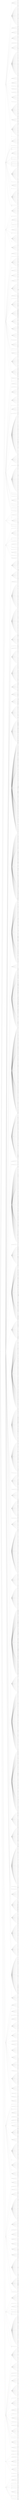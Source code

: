 digraph G {
ranksep=10;
	graph [rankdir = LR];
	Z0028 [shape = box, label = "スイーツ"];
	Z0393 [shape = box, label = "アイスクリームショップ"];
	Z0414 [shape = box, label = "甘味処"];
	Z0419 [shape = box, label = "ケーキショップ"];
	Z0469 [shape = box, label = "洋菓子店"];
	Z0479 [shape = box, label = "和菓子店"];
	Z0528 [shape = box, label = "たい焼店"];
	Z0565 [shape = box, label = "あんみつ店"];
	Z0566 [shape = box, label = "今川焼店"];
	Z0567 [shape = box, label = "かき氷店"];
	Z0568 [shape = box, label = "クレープショップ"];
	Z0569 [shape = box, label = "ぜんざい店"];
	Z0570 [shape = box, label = "だんご店"];
	Z0571 [shape = box, label = "スイーツファストフード"];
	Z0572 [shape = box, label = "ソフトクリームショップ"];
	Z0573 [shape = box, label = "チョコレート専門店"];
	Z0574 [shape = box, label = "まんじゅう店"];
	Z0038 [shape = box, label = "すし"];
	Z0447 [shape = box, label = "回転ずし"];
	Z0448 [shape = box, label = "すし店"];
	Z0039 [shape = box, label = "そば・うどん"];
	Z0449 [shape = box, label = "うどん店"];
	Z0450 [shape = box, label = "讃岐うどん店"];
	Z0451 [shape = box, label = "信州そば店"];
	Z0452 [shape = box, label = "そば店"];
	Z0453 [shape = box, label = "立ち食いそば店"];
	Z0454 [shape = box, label = "わんこそば店"];
	Z0531 [shape = box, label = "ちゃんぽん店"];
	Z0532 [shape = box, label = "冷麺店"];
	Z0535 [shape = box, label = "焼そば店"];
	Z0547 [shape = box, label = "沖縄そば店"];
	Z4075 [shape = box, label = "稲庭うどん店"];
	Z4076 [shape = box, label = "きしめん店"];
	Z4077 [shape = box, label = "立ち食いうどん店"];
	Z4104 [shape = box, label = "味噌煮込うどん店"];
	Z4106 [shape = box, label = "武蔵野うどん店"];
	Z0036 [shape = box, label = "たこ焼き・お好み焼き"];
	Z0439 [shape = box, label = "お好み焼店"];
	Z0440 [shape = box, label = "たこ焼店"];
	Z0537 [shape = box, label = "もんじゃ焼店"];
	Z0575 [shape = box, label = "いか焼店"];
	Z0576 [shape = box, label = "関西風お好み焼店"];
	Z0577 [shape = box, label = "鉄板焼店"];
	Z0578 [shape = box, label = "広島風お好み焼店"];
	Z0040 [shape = box, label = "中華・中国料理"];
	Z0455 [shape = box, label = "広東料理店"];
	Z0456 [shape = box, label = "餃子店"];
	Z0457 [shape = box, label = "四川料理店"];
	Z0458 [shape = box, label = "中華料理店"];
	Z0459 [shape = box, label = "中華レストラン"];
	Z0460 [shape = box, label = "中国料理店"];
	Z0462 [shape = box, label = "飲茶店"];
	Z0529 [shape = box, label = "北京料理店"];
	Z0533 [shape = box, label = "上海料理店"];
	Z0541 [shape = box, label = "台湾料理店"];
	Z0579 [shape = box, label = "点心店"];
	Z0580 [shape = box, label = "しゅうまい店"];
	Z4133 [shape = box, label = "中華まん店"];
	Z4135 [shape = box, label = "薬膳料理店"];
	Z0042 [shape = box, label = "肉料理"];
	Z0471 [shape = box, label = "しゃぶしゃぶ料理店"];
	Z0472 [shape = box, label = "ステーキハウス"];
	Z0473 [shape = box, label = "とんかつ店"];
	Z0474 [shape = box, label = "ホルモン料理店"];
	Z0475 [shape = box, label = "焼鳥店"];
	Z0477 [shape = box, label = "焼肉店"];
	Z0478 [shape = box, label = "鉄板焼店"];
	Z0530 [shape = box, label = "すきやき料理店"];
	Z0536 [shape = box, label = "牛たん"];
	Z0544 [shape = box, label = "串かつ料理店"];
	Z0581 [shape = box, label = "バーベキュー料理店"];
	Z0582 [shape = box, label = "ハンバーグ料理店"];
	Z0595 [shape = box, label = "馬肉料理店"];
	Z0596 [shape = box, label = "羊料理店"];
	Z0597 [shape = box, label = "鳥料理店"];
	Z0598 [shape = box, label = "ジンギスカン料理店"];
	Z0599 [shape = box, label = "いのしし料理店"];
	Z0600 [shape = box, label = "もつ焼店"];
	Z4120 [shape = box, label = "串焼き料理店"];
	Z4121 [shape = box, label = "手羽先料理店"];
	Z4124 [shape = box, label = "豚料理店"];
	Z4126 [shape = box, label = "へび料理店"];
	Z4127 [shape = box, label = "味噌カツ店"];
	Z4128 [shape = box, label = "もつ鍋店"];
	Z4129 [shape = box, label = "やぎ料理店"];
	Z9536 [shape = box, label = "居酒屋"];
	Z9538 [shape = box, label = "居酒屋"];
	Z9537 [shape = box, label = "和風居酒屋"];
	Z9539 [shape = box, label = "洋風居酒屋"];
	Z0030 [shape = box, label = "飲み屋"];
	Z0398 [shape = box, label = "居酒屋"];
	Z0399 [shape = box, label = "カフェバー"];
	Z0400 [shape = box, label = "クラブ"];
	Z0401 [shape = box, label = "スナック"];
	Z0402 [shape = box, label = "ダイニングバー"];
	Z0403 [shape = box, label = "バー"];
	Z0405 [shape = box, label = "パブ"];
	Z0406 [shape = box, label = "洋風居酒屋"];
	Z0407 [shape = box, label = "ワインバー"];
	Z0408 [shape = box, label = "和風居酒屋"];
	Z0538 [shape = box, label = "キャバレー"];
	Z0583 [shape = box, label = "ビアホール"];
	Z0584 [shape = box, label = "プールバー"];
	Z0585 [shape = box, label = "ジャズバー"];
	Z0586 [shape = box, label = "スペインバル"];
	Z4031 [shape = box, label = "アイリッシュパブ"];
	Z4033 [shape = box, label = "カップ酒バー"];
	Z4034 [shape = box, label = "焼酎バー"];
	Z4035 [shape = box, label = "ダーツバー"];
	Z4036 [shape = box, label = "立ち飲み屋"];
	Z4037 [shape = box, label = "フォークバー"];
	Z4038 [shape = box, label = "ホストクラブ"];
	Z0041 [shape = box, label = "ファーストフード"];
	Z0463 [shape = box, label = "牛丼店"];
	Z0466 [shape = box, label = "丼物店"];
	Z0467 [shape = box, label = "かつ丼店"];
	Z0468 [shape = box, label = "天丼店"];
	Z0470 [shape = box, label = "豚丼店"];
	Z0480 [shape = box, label = "ハンバーガーショップ"];
	Z0481 [shape = box, label = "ファストフード店"];
	Z0601 [shape = box, label = "ドーナツショップ"];
	Z4138 [shape = box, label = "ところ天屋"];
	Z0031 [shape = box, label = "弁当・宅配"];
	Z0404 [shape = box, label = "折詰弁当"];
	Z0437 [shape = box, label = "宅配飲食"];
	Z0438 [shape = box, label = "宅配すし"];
	Z0461 [shape = box, label = "弁当仕出し"];
	Z0464 [shape = box, label = "持ち帰りずし"];
	Z0465 [shape = box, label = "持ち帰り弁当"];
	Z0476 [shape = box, label = "料理仕出し"];
	Z0524 [shape = box, label = "宅配ピザ"];
	Z0525 [shape = box, label = "宅配中華"];
	Z0526 [shape = box, label = "宅配丼物"];
	Z0542 [shape = box, label = "持ち帰りうなぎ"];
	Z0044 [shape = box, label = "ラーメン"];
	Z0485 [shape = box, label = "ラーメン店"];
	Z0486 [shape = box, label = "東京ラーメン店"];
	Z0487 [shape = box, label = "徳島ラーメン店"];
	Z0488 [shape = box, label = "博多ラーメン店"];
	Z0489 [shape = box, label = "函館ラーメン店"];
	Z0490 [shape = box, label = "広島ラーメン店"];
	Z0491 [shape = box, label = "横浜ラーメン店"];
	Z0492 [shape = box, label = "米沢ラーメン店"];
	Z0493 [shape = box, label = "和歌山ラーメン店"];
	Z0494 [shape = box, label = "旭川ラーメン店"];
	Z0495 [shape = box, label = "尾道ラーメン店"];
	Z0496 [shape = box, label = "鹿児島ラーメン店"];
	Z0497 [shape = box, label = "喜多方ラーメン店"];
	Z0498 [shape = box, label = "京都ラーメン店"];
	Z0499 [shape = box, label = "熊本ラーメン店"];
	Z0500 [shape = box, label = "久留米ラーメン店"];
	Z0501 [shape = box, label = "札幌ラーメン店"];
	Z0502 [shape = box, label = "佐野ラーメン店"];
	Z0503 [shape = box, label = "白河ラーメン店"];
	Z0504 [shape = box, label = "高山ラーメン店"];
	Z0505 [shape = box, label = "ちゃんぽん店"];
	Z0506 [shape = box, label = "沖縄そば店"];
	Z0043 [shape = box, label = "レストラン"];
	Z0484 [shape = box, label = "洋食店"];
	Z0507 [shape = box, label = "飲食店"];
	Z0508 [shape = box, label = "カジュアルレストラン"];
	Z0509 [shape = box, label = "食堂"];
	Z0510 [shape = box, label = "定食店"];
	Z0511 [shape = box, label = "ファミリーレストラン"];
	Z0512 [shape = box, label = "洋食レストラン"];
	Z0513 [shape = box, label = "レストラン"];
	Z0514 [shape = box, label = "和食レストラン"];
	Z4088 [shape = box, label = "オーガニックレストラン"];
	Z4090 [shape = box, label = "オムレツ料理店"];
	Z4091 [shape = box, label = "シーフード料理店"];
	Z4094 [shape = box, label = "西洋料理店"];
	Z4096 [shape = box, label = "テックスメックス料理店"];
	Z4098 [shape = box, label = "にんにく料理店"];
	Z4099 [shape = box, label = "農家レストラン"];
	Z4100 [shape = box, label = "ベジタリアン料理店"];
	Z4108 [shape = box, label = "無国籍料理店"];
	Z0045 [shape = box, label = "和食"];
	Z0515 [shape = box, label = "一品料理店"];
	Z0516 [shape = box, label = "懐石料理店"];
	Z0517 [shape = box, label = "割ぽう料理店"];
	Z0518 [shape = box, label = "小料理店"];
	Z0519 [shape = box, label = "創作料理店"];
	Z0520 [shape = box, label = "てんぷら料理店"];
	Z0521 [shape = box, label = "鍋料理店"];
	Z0522 [shape = box, label = "日本料理店"];
	Z0523 [shape = box, label = "料亭"];
	Z0539 [shape = box, label = "ろばた焼店"];
	Z0540 [shape = box, label = "串揚げ料理店"];
	Z0543 [shape = box, label = "おでん料理店"];
	Z0592 [shape = box, label = "ちゃんこ料理店"];
	Z0593 [shape = box, label = "精進料理店"];
	Z0594 [shape = box, label = "釜めし料理店"];
	Z2661 [shape = box, label = "すっぽん料理店"];
	Z4111 [shape = box, label = "お茶漬店"];
	Z4112 [shape = box, label = "会席料理店"];
	Z4113 [shape = box, label = "家庭料理店"];
	Z4114 [shape = box, label = "山菜料理店"];
	Z4115 [shape = box, label = "炭火・七厘焼料理店"];
	Z4116 [shape = box, label = "豆腐料理店"];
	Z4117 [shape = box, label = "とろろ料理店"];
	Z4119 [shape = box, label = "麸料理店"];
	Z0002 [shape = box, label = "住まい"];
	Z0083 [shape = box, label = "エクステリア"];
	Z0810 [shape = box, label = "エクステリア工事"];
	Z0811 [shape = box, label = "エクステリア材"];
	Z0812 [shape = box, label = "外壁工事"];
	Z0823 [shape = box, label = "さく井工事"];
	Z0824 [shape = box, label = "シャッター"];
	Z0832 [shape = box, label = "ブロック工事"];
	Z0903 [shape = box, label = "石垣工事"];
	Z0905 [shape = box, label = "井戸ポンプ工事"];
	Z0966 [shape = box, label = "駐車場工事"];
	Z0971 [shape = box, label = "ネームプレート"];
	Z0978 [shape = box, label = "表札販売"];
	Z0987 [shape = box, label = "物置き"];
	Z3321 [shape = box, label = "井戸工事"];
	Z3323 [shape = box, label = "金網"];
	Z5189 [shape = box, label = "物置き販売"];
	Z9424 [shape = box, label = "井戸ポンプ販売（電気）"];
	Z0085 [shape = box, label = "家具・インテリア"];
	Z0836 [shape = box, label = "インテリアデザイン"];
	Z0837 [shape = box, label = "インテリア用品店"];
	Z0838 [shape = box, label = "家具製造・卸"];
	Z0839 [shape = box, label = "家具店"];
	Z0840 [shape = box, label = "装飾業"];
	Z0842 [shape = box, label = "畳店"];
	Z0843 [shape = box, label = "建具"];
	Z0844 [shape = box, label = "注文家具店"];
	Z0904 [shape = box, label = "いす張替"];
	Z0906 [shape = box, label = "インテリアコーディネーター"];
	Z0911 [shape = box, label = "オーダーカーテン"];
	Z0913 [shape = box, label = "カーテン販売"];
	Z0915 [shape = box, label = "鏡"];
	Z0918 [shape = box, label = "家具修理・再生"];
	Z0939 [shape = box, label = "障子張り"];
	Z0954 [shape = box, label = "造花店"];
	Z0961 [shape = box, label = "建具工事"];
	Z0962 [shape = box, label = "建具取付"];
	Z0967 [shape = box, label = "ディスプレイ業"];
	Z0977 [shape = box, label = "表具店"];
	Z0979 [shape = box, label = "表装店"];
	Z0981 [shape = box, label = "ふすま張り"];
	Z3244 [shape = box, label = "たんす販売店"];
	Z3245 [shape = box, label = "家具製造直販"];
	Z3246 [shape = box, label = "輸入インテリア用品店"];
	Z3247 [shape = box, label = "輸入家具店"];
	Z3248 [shape = box, label = "アンティーク家具店"];
	Z3249 [shape = box, label = "中古家具販売"];
	Z3250 [shape = box, label = "いす販売"];
	Z3251 [shape = box, label = "カーペット販売"];
	Z3252 [shape = box, label = "じゅうたん販売"];
	Z3257 [shape = box, label = "経師店"];
	Z3590 [shape = box, label = "カラーコーディネーター"];
	Z4577 [shape = box, label = "い草・い草製品"];
	Z4579 [shape = box, label = "い草製品販売"];
	Z4580 [shape = box, label = "生け花材料販売"];
	Z4581 [shape = box, label = "井戸ポンプ販売（電気）"];
	Z4582 [shape = box, label = "鏡台販売"];
	Z4643 [shape = box, label = "漆家具販売"];
	Z4717 [shape = box, label = "鏡販売"];
	Z4766 [shape = box, label = "ござ販売"];
	Z5017 [shape = box, label = "欄間販売店"];
	Z5023 [shape = box, label = "和家具店"];
	Z5038 [shape = box, label = "畳材料店"];
	Z5040 [shape = box, label = "建具店"];
	Z5041 [shape = box, label = "建具店（木製）"];
	Z5042 [shape = box, label = "建具店（金属製）"];
	Z5078 [shape = box, label = "びょうぶ店"];
	Z5153 [shape = box, label = "ブラインド販売"];
	Z5171 [shape = box, label = "古建具販売"];
	Z5174 [shape = box, label = "ベッド販売"];
	Z5176 [shape = box, label = "民芸家具店"];
	Z5179 [shape = box, label = "輸入絨毯販売"];
	Z5180 [shape = box, label = "洋家具店"];
	Z5376 [shape = box, label = "いす修理"];
	Z5378 [shape = box, label = "びょうぶ張り"];
	Z0087 [shape = box, label = "家電"];
	Z0846 [shape = box, label = "照明器具"];
	Z0847 [shape = box, label = "ソーラーシステム・太陽光発電"];
	Z0848 [shape = box, label = "電気機械器具販売"];
	Z0849 [shape = box, label = "電気工事"];
	Z0850 [shape = box, label = "電器修理・取付店"];
	Z0851 [shape = box, label = "電気設備工事"];
	Z0852 [shape = box, label = "電器店"];
	Z0912 [shape = box, label = "オーディオ製品販売"];
	Z0956 [shape = box, label = "ソーラーシステム販売"];
	Z0959 [shape = box, label = "太陽光発電機販売"];
	Z0969 [shape = box, label = "電気器具取付"];
	Z0973 [shape = box, label = "パソコン通信サービス"];
	Z0086 [shape = box, label = "空調"];
	Z0845 [shape = box, label = "空調設備工事"];
	Z0853 [shape = box, label = "冷暖房設備工事"];
	Z0909 [shape = box, label = "エアコン工事"];
	Z0910 [shape = box, label = "エアコン修理サービス"];
	Z0964 [shape = box, label = "暖房機器"];
	Z0965 [shape = box, label = "暖房機器修理サービス"];
	Z0989 [shape = box, label = "床暖房機器"];
	Z3259 [shape = box, label = "ストーブ販売"];
	Z3260 [shape = box, label = "石油ストーブ販売"];
	Z3261 [shape = box, label = "暖炉用機器販売"];
	Z3806 [shape = box, label = "フロン回収・破壊"];
	Z4632 [shape = box, label = "空気清浄機販売（喫煙用）"];
	Z5184 [shape = box, label = "薪ストーブ販売"];
	Z0082 [shape = box, label = "建材"];
	Z0809 [shape = box, label = "アルミ建材"];
	Z0814 [shape = box, label = "ガラス店"];
	Z0815 [shape = box, label = "かわら"];
	Z0831 [shape = box, label = "塗料店"];
	Z0901 [shape = box, label = "網戸取扱業"];
	Z0922 [shape = box, label = "壁紙・ふすま紙"];
	Z0923 [shape = box, label = "ガラス修理"];
	Z0924 [shape = box, label = "ガラスフィルム施工"];
	Z0976 [shape = box, label = "光触媒塗装業"];
	Z0998 [shape = box, label = "タイル"];
	Z1002 [shape = box, label = "屋根材料"];
	Z1006 [shape = box, label = "壁材料"];
	Z1007 [shape = box, label = "断熱材"];
	Z3325 [shape = box, label = "石材販売"];
	Z4682 [shape = box, label = "建材店"];
	Z4783 [shape = box, label = "人造石材販売"];
	Z4789 [shape = box, label = "セメント販売"];
	Z4828 [shape = box, label = "ガラスフィルム販売"];
	Z5476 [shape = box, label = "木材店"];
	Z0090 [shape = box, label = "寝具"];
	Z0869 [shape = box, label = "寝具店"];
	Z0983 [shape = box, label = "ふとん丸洗いサービス"];
	Z1001 [shape = box, label = "ベッド"];
	Z1003 [shape = box, label = "綿打ち直しサービス"];
	Z3253 [shape = box, label = "羽毛製品"];
	Z3254 [shape = box, label = "ふとん乾そうサービス"];
	Z3255 [shape = box, label = "寝具消毒・乾燥"];
	Z3256 [shape = box, label = "まくら販売"];
	Z0089 [shape = box, label = "住まいのクリーニング"];
	Z0863 [shape = box, label = "インテリアクリーニング"];
	Z0864 [shape = box, label = "カーペットクリーニング"];
	Z0865 [shape = box, label = "消毒業"];
	Z0866 [shape = box, label = "白あり駆除業"];
	Z0867 [shape = box, label = "清掃業"];
	Z0868 [shape = box, label = "ハウスクリーニング"];
	Z0908 [shape = box, label = "エアコンクリーニング"];
	Z0914 [shape = box, label = "外壁クリーニング"];
	Z0925 [shape = box, label = "ガラスふきサービス"];
	Z0935 [shape = box, label = "住宅消毒サービス"];
	Z0937 [shape = box, label = "浄化槽清掃"];
	Z0938 [shape = box, label = "浄化槽保守点検"];
	Z0942 [shape = box, label = "清掃用機械器具・用品"];
	Z0972 [shape = box, label = "ネズミ駆除"];
	Z0974 [shape = box, label = "ハチ駆除"];
	Z0990 [shape = box, label = "床磨きサービス"];
	Z5381 [shape = box, label = "ウエスレンタル"];
	Z5383 [shape = box, label = "マットレスクリーニング"];
	Z5384 [shape = box, label = "貸モップ"];
	Z0084 [shape = box, label = "建設業・工務店"];
	Z0813 [shape = box, label = "ガラス工事"];
	Z0816 [shape = box, label = "管工事"];
	Z0819 [shape = box, label = "建築設計"];
	Z0820 [shape = box, label = "建築塗装"];
	Z0821 [shape = box, label = "建築板金業"];
	Z0822 [shape = box, label = "左官業"];
	Z0825 [shape = box, label = "設計"];
	Z0826 [shape = box, label = "大工職"];
	Z0827 [shape = box, label = "タイル工事"];
	Z0828 [shape = box, label = "建物解体工事"];
	Z0829 [shape = box, label = "塗装"];
	Z0830 [shape = box, label = "土木建築工事"];
	Z0833 [shape = box, label = "防水工事"];
	Z0834 [shape = box, label = "木造建築工事"];
	Z0835 [shape = box, label = "屋根工事"];
	Z0900 [shape = box, label = "雨どい工事"];
	Z0902 [shape = box, label = "アンテナ工事"];
	Z0921 [shape = box, label = "壁紙工事"];
	Z0926 [shape = box, label = "かわら屋根工事"];
	Z0929 [shape = box, label = "金属板屋根工事"];
	Z0931 [shape = box, label = "漆くい工事"];
	Z0932 [shape = box, label = "室内装飾工事"];
	Z0955 [shape = box, label = "造作大工"];
	Z0957 [shape = box, label = "大工工事"];
	Z0958 [shape = box, label = "耐震工事"];
	Z0963 [shape = box, label = "断熱工事"];
	Z0968 [shape = box, label = "鉄筋コンクリート建築工事"];
	Z0970 [shape = box, label = "塗装工事"];
	Z0980 [shape = box, label = "吹付工事"];
	Z0984 [shape = box, label = "フローリング工事"];
	Z0985 [shape = box, label = "防音工事"];
	Z0988 [shape = box, label = "床工事"];
	Z0993 [shape = box, label = "れんが工事"];
	Z0994 [shape = box, label = "とび職"];
	Z0997 [shape = box, label = "配管工事"];
	Z0999 [shape = box, label = "大工道具・作業工具"];
	Z1005 [shape = box, label = "ひきや（曳家）工事"];
	Z3242 [shape = box, label = "避雷針工事"];
	Z3243 [shape = box, label = "カーテンウォール工事"];
	Z3258 [shape = box, label = "欄間"];
	Z3269 [shape = box, label = "除雪・排雪業"];
	Z3280 [shape = box, label = "ブリキ・トタン"];
	Z3319 [shape = box, label = "プレハブ建築工事"];
	Z3326 [shape = box, label = "設備設計"];
	Z3330 [shape = box, label = "土木設計"];
	Z3678 [shape = box, label = "インダストリアルデザイン"];
	Z3679 [shape = box, label = "クラフトデザイン"];
	Z3680 [shape = box, label = "ディスプレイデザイン"];
	Z3681 [shape = box, label = "テキスタイルデザイン"];
	Z3682 [shape = box, label = "商業デザイン"];
	Z3683 [shape = box, label = "船舶設計"];
	Z3684 [shape = box, label = "舞台照明"];
	Z3685 [shape = box, label = "舞台電源"];
	Z3686 [shape = box, label = "カラーコーディネーター"];
	Z3687 [shape = box, label = "技術士"];
	Z3688 [shape = box, label = "建築パース"];
	Z3781 [shape = box, label = "グラフィックデザイン"];
	Z3782 [shape = box, label = "デザイン"];
	Z3783 [shape = box, label = "機械設計"];
	Z3784 [shape = box, label = "製図サービス"];
	Z3785 [shape = box, label = "設備設計"];
	Z3786 [shape = box, label = "電気設計"];
	Z3787 [shape = box, label = "電子回路設計"];
	Z3788 [shape = box, label = "インテリアコーディネーター"];
	Z3789 [shape = box, label = "インテリアデザイン"];
	Z3790 [shape = box, label = "プラント設計"];
	Z5386 [shape = box, label = "ログハウス設計"];
	Z5387 [shape = box, label = "建築意匠設計"];
	Z5389 [shape = box, label = "建築構造設計"];
	Z5391 [shape = box, label = "建築積算"];
	Z9569 [shape = box, label = "建築設計"];
	Z9570 [shape = box, label = "建築設計"];
	Z9571 [shape = box, label = "設備設計"];
	Z9572 [shape = box, label = "土木設計"];
	Z9573 [shape = box, label = "船舶設計"];
	Z9574 [shape = box, label = "機械設計"];
	Z9575 [shape = box, label = "設備設計"];
	Z9576 [shape = box, label = "電気設計"];
	Z9577 [shape = box, label = "電子回路設計"];
	Z9578 [shape = box, label = "プラント設計"];
	Z9579 [shape = box, label = "ログハウス設計"];
	Z9580 [shape = box, label = "建築意匠設計"];
	Z9581 [shape = box, label = "建築構造設計"];
	Z0095 [shape = box, label = "造園"];
	Z0943 [shape = box, label = "石材卸"];
	Z0944 [shape = box, label = "石材製造"];
	Z0945 [shape = box, label = "石材彫刻品製造"];
	Z0946 [shape = box, label = "石碑卸"];
	Z0947 [shape = box, label = "石碑製造"];
	Z0948 [shape = box, label = "石碑販売"];
	Z0949 [shape = box, label = "石工業"];
	Z0950 [shape = box, label = "石工工事"];
	Z0951 [shape = box, label = "石工品"];
	Z0952 [shape = box, label = "造園工事"];
	Z0953 [shape = box, label = "造園設計"];
	Z5375 [shape = box, label = "庭石販売"];
	Z9458 [shape = box, label = "造園業"];
	Z0093 [shape = box, label = "相談・調査"];
	Z0894 [shape = box, label = "土地家屋調査士"];
	Z0895 [shape = box, label = "不動産鑑定"];
	Z0934 [shape = box, label = "住宅コンサルタント"];
	Z0995 [shape = box, label = "住宅情報提供サービス"];
	Z1000 [shape = box, label = "建築検査"];
	Z3240 [shape = box, label = "耐震診断"];
	Z0091 [shape = box, label = "燃料"];
	Z0870 [shape = box, label = "ガソリンスタンド"];
	Z0871 [shape = box, label = "灯油販売"];
	Z0872 [shape = box, label = "燃料店"];
	Z3262 [shape = box, label = "薪炭"];
	Z4785 [shape = box, label = "薪炭販売"];
	Z4786 [shape = box, label = "石炭販売"];
	Z5020 [shape = box, label = "練炭販売"];
	Z5187 [shape = box, label = "豆炭販売"];
	Z5355 [shape = box, label = "都市ガス販売"];
	Z9518 [shape = box, label = "都市ガス"];
	Z0079 [shape = box, label = "バス・トイレ・キッチン"];
	Z0801 [shape = box, label = "衛生設備・陶器"];
	Z0802 [shape = box, label = "温水器"];
	Z0803 [shape = box, label = "厨房用機械器具"];
	Z0804 [shape = box, label = "排水管つまり清掃"];
	Z0805 [shape = box, label = "風呂釜・浴槽"];
	Z0991 [shape = box, label = "浴槽販売"];
	Z3324 [shape = box, label = "浄水装置"];
	Z3332 [shape = box, label = "ボイラー"];
	Z3333 [shape = box, label = "サウナ設備"];
	Z0088 [shape = box, label = "ガーデニング"];
	Z0854 [shape = box, label = "植木栽培・販売"];
	Z0855 [shape = box, label = "植木職"];
	Z0856 [shape = box, label = "園芸店"];
	Z0857 [shape = box, label = "ガーデニングショップ"];
	Z0858 [shape = box, label = "観葉植物販売"];
	Z0859 [shape = box, label = "種苗商"];
	Z0860 [shape = box, label = "生花店"];
	Z0861 [shape = box, label = "造園業"];
	Z0862 [shape = box, label = "肥料"];
	Z0907 [shape = box, label = "植木販売"];
	Z0920 [shape = box, label = "貸植木"];
	Z3186 [shape = box, label = "プリザーブドフラワーショップ"];
	Z3341 [shape = box, label = "ハーブショップ"];
	Z3342 [shape = box, label = "種苗店"];
	Z3343 [shape = box, label = "生け花教室"];
	Z3344 [shape = box, label = "苗木店"];
	Z3345 [shape = box, label = "盆栽販売"];
	Z5359 [shape = box, label = "ドライフラワーショップ"];
	Z9423 [shape = box, label = "生け花材料販売"];
	Z0081 [shape = box, label = "引越"];
	Z0808 [shape = box, label = "引越運送"];
	Z0975 [shape = box, label = "ピアノ運送"];
	Z3268 [shape = box, label = "荷造業"];
	Z3281 [shape = box, label = "荷物預かり"];
	Z3327 [shape = box, label = "倉庫"];
	Z3331 [shape = box, label = "包装梱包サービス"];
	Z0092 [shape = box, label = "不動産"];
	Z0873 [shape = box, label = "アパート管理"];
	Z0874 [shape = box, label = "アパート業"];
	Z0875 [shape = box, label = "アパート（学生向）"];
	Z0876 [shape = box, label = "ウィークリー・マンスリー賃貸マンション"];
	Z0877 [shape = box, label = "貸家"];
	Z0878 [shape = box, label = "住宅展示場"];
	Z0879 [shape = box, label = "住宅販売"];
	Z0880 [shape = box, label = "建物売買"];
	Z0881 [shape = box, label = "中古住宅売買"];
	Z0882 [shape = box, label = "駐車場"];
	Z0883 [shape = box, label = "注文住宅販売"];
	Z0884 [shape = box, label = "月極駐車場"];
	Z0885 [shape = box, label = "土地賃貸"];
	Z0886 [shape = box, label = "土地売買"];
	Z0887 [shape = box, label = "土地分譲"];
	Z0888 [shape = box, label = "不動産取引"];
	Z0889 [shape = box, label = "分譲住宅"];
	Z0890 [shape = box, label = "マンション管理"];
	Z0891 [shape = box, label = "マンション（学生向）"];
	Z0892 [shape = box, label = "マンション賃貸業"];
	Z0893 [shape = box, label = "マンション分譲"];
	Z0930 [shape = box, label = "下宿"];
	Z0933 [shape = box, label = "事務所売買"];
	Z0960 [shape = box, label = "建売業"];
	Z0982 [shape = box, label = "不動産コンサルタント"];
	Z1004 [shape = box, label = "別荘分譲・管理"];
	Z3270 [shape = box, label = "リゾートマンション分譲"];
	Z3271 [shape = box, label = "ログハウス"];
	Z3272 [shape = box, label = "バイク駐車場"];
	Z3593 [shape = box, label = "不動産投資顧問業"];
	Z4162 [shape = box, label = "ウィークリー・マンスリー賃貸アパート"];
	Z4163 [shape = box, label = "コンドミニアム"];
	Z4164 [shape = box, label = "シェアハウス"];
	Z4166 [shape = box, label = "別荘分譲"];
	Z4167 [shape = box, label = "留学生寮"];
	Z4169 [shape = box, label = "ログハウス販売"];
	Z5394 [shape = box, label = "ロケバス取扱業"];
	Z5396 [shape = box, label = "家賃保証業"];
	Z9435 [shape = box, label = "高齢者向け分譲住宅"];
	Z9436 [shape = box, label = "高齢者向け賃貸住宅"];
	Z0094 [shape = box, label = "防犯・防火"];
	Z0896 [shape = box, label = "鍵"];
	Z0897 [shape = box, label = "警備"];
	Z0898 [shape = box, label = "消防用設備・用品・保守点検"];
	Z0899 [shape = box, label = "防犯用設備・用品"];
	Z0916 [shape = box, label = "鍵製造"];
	Z0917 [shape = box, label = "鍵販売"];
	Z0919 [shape = box, label = "火災報知機工事"];
	Z0927 [shape = box, label = "金庫"];
	Z0928 [shape = box, label = "金庫販売"];
	Z0936 [shape = box, label = "消火設備工事"];
	Z0940 [shape = box, label = "消防用設備点検"];
	Z0941 [shape = box, label = "消防用設備保守"];
	Z0986 [shape = box, label = "ホームセキュリティサービス"];
	Z0996 [shape = box, label = "スペアキー製作"];
	Z3320 [shape = box, label = "安全用品・機器"];
	Z0080 [shape = box, label = "リフォーム"];
	Z0807 [shape = box, label = "リフォーム"];
	Z0992 [shape = box, label = "リノベーション"];
	Z9477 [shape = box, label = "ソーラーシステム・太陽光発電"];
	Z9478 [shape = box, label = "ソーラーシステム販売"];
	Z9479 [shape = box, label = "太陽光発電機販売"];
	Z9480 [shape = box, label = "ガラス工事"];
	Z9481 [shape = box, label = "管工事"];
	Z9482 [shape = box, label = "建築設計"];
	Z9483 [shape = box, label = "建築塗装"];
	Z9484 [shape = box, label = "左官業"];
	Z9485 [shape = box, label = "設計"];
	Z9486 [shape = box, label = "タイル工事"];
	Z9487 [shape = box, label = "建物解体工事"];
	Z9488 [shape = box, label = "塗装"];
	Z9489 [shape = box, label = "土木建築工事"];
	Z9490 [shape = box, label = "防水工事"];
	Z9491 [shape = box, label = "木造建築工事"];
	Z9492 [shape = box, label = "屋根工事"];
	Z9493 [shape = box, label = "雨どい工事"];
	Z9494 [shape = box, label = "壁紙工事"];
	Z9495 [shape = box, label = "かわら屋根工事"];
	Z9496 [shape = box, label = "金属板屋根工事"];
	Z9497 [shape = box, label = "漆くい工事"];
	Z9498 [shape = box, label = "室内装飾工事"];
	Z9499 [shape = box, label = "耐震工事"];
	Z9500 [shape = box, label = "断熱工事"];
	Z9501 [shape = box, label = "鉄筋コンクリート建築工事"];
	Z9502 [shape = box, label = "塗装工事"];
	Z9503 [shape = box, label = "吹付工事"];
	Z9504 [shape = box, label = "フローリング工事"];
	Z9505 [shape = box, label = "防音工事"];
	Z9506 [shape = box, label = "床工事"];
	Z9507 [shape = box, label = "れんが工事"];
	Z9508 [shape = box, label = "配管工事"];
	Z9509 [shape = box, label = "ひきや（曳家）工事"];
	Z9510 [shape = box, label = "プレハブ建築工事"];
	Z9511 [shape = box, label = "インテリアコーディネーター"];
	Z9512 [shape = box, label = "インテリアデザイン"];
	Z9532 [shape = box, label = "電気工事"];
	Z9533 [shape = box, label = "電気工事"];
	Z9534 [shape = box, label = "電気設備工事"];
	Z0003 [shape = box, label = "医療・健康・介護"];
	Z0062 [shape = box, label = "眼科"];
	Z0724 [shape = box, label = "眼科"];
	Z0060 [shape = box, label = "外科系"];
	Z0704 [shape = box, label = "胃腸外科"];
	Z0705 [shape = box, label = "形成外科"];
	Z0706 [shape = box, label = "外科"];
	Z0708 [shape = box, label = "呼吸器外科"];
	Z0709 [shape = box, label = "循環器外科"];
	Z0710 [shape = box, label = "消化器外科"];
	Z0711 [shape = box, label = "心臓血管外科"];
	Z0712 [shape = box, label = "整形外科"];
	Z0713 [shape = box, label = "乳腺外科"];
	Z0714 [shape = box, label = "脳神経外科"];
	Z0715 [shape = box, label = "美容外科"];
	Z0716 [shape = box, label = "麻酔科"];
	Z0717 [shape = box, label = "リウマチ科"];
	Z3158 [shape = box, label = "気管食道外科"];
	Z3159 [shape = box, label = "性感染症外科"];
	Z9522 [shape = box, label = "肝臓外科"];
	Z9523 [shape = box, label = "胸部外科"];
	Z9524 [shape = box, label = "腹部外科"];
	Z9525 [shape = box, label = "内視鏡外科"];
	Z9526 [shape = box, label = "ペインクリニック外科"];
	Z0064 [shape = box, label = "産科・婦人科系"];
	Z0727 [shape = box, label = "産科"];
	Z0728 [shape = box, label = "産婦人科"];
	Z0729 [shape = box, label = "婦人科"];
	Z0781 [shape = box, label = "助産師"];
	Z4174 [shape = box, label = "助産所"];
	Z0065 [shape = box, label = "歯科系"];
	Z0730 [shape = box, label = "矯正歯科"];
	Z0731 [shape = box, label = "歯科"];
	Z0732 [shape = box, label = "歯科口腔外科"];
	Z0733 [shape = box, label = "小児歯科"];
	Z0773 [shape = box, label = "歯科技工"];
	Z0066 [shape = box, label = "耳鼻咽喉科"];
	Z0734 [shape = box, label = "耳鼻咽喉科"];
	Z0067 [shape = box, label = "小児科系"];
	Z0735 [shape = box, label = "小児科"];
	Z0786 [shape = box, label = "小児外科"];
	Z0069 [shape = box, label = "精神科・心療内科"];
	Z0738 [shape = box, label = "心療内科"];
	Z0739 [shape = box, label = "精神科"];
	Z0070 [shape = box, label = "内科系"];
	Z0740 [shape = box, label = "胃腸内科"];
	Z0741 [shape = box, label = "肛門内科"];
	Z0742 [shape = box, label = "呼吸器内科"];
	Z0743 [shape = box, label = "循環器内科"];
	Z0744 [shape = box, label = "消化器内科"];
	Z0745 [shape = box, label = "神経内科"];
	Z0746 [shape = box, label = "内科"];
	Z0768 [shape = box, label = "糖尿病内科"];
	Z0774 [shape = box, label = "性感染症内科"];
	Z3160 [shape = box, label = "感染症内科"];
	Z3161 [shape = box, label = "内分泌内科"];
	Z3162 [shape = box, label = "人工透析内科"];
	Z9520 [shape = box, label = "ペインクリニック内科"];
	Z9527 [shape = box, label = "肝臓内科"];
	Z9528 [shape = box, label = "腎臓内科"];
	Z9529 [shape = box, label = "血液内科"];
	Z9530 [shape = box, label = "漢方内科"];
	Z9531 [shape = box, label = "内視鏡内科"];
	Z0071 [shape = box, label = "泌尿器科"];
	Z0747 [shape = box, label = "泌尿器科"];
	Z9452 [shape = box, label = "性感染症外科"];
	Z9453 [shape = box, label = "性感染症内科"];
	Z0072 [shape = box, label = "皮膚科・アレルギー科"];
	Z0748 [shape = box, label = "アレルギー科"];
	Z0749 [shape = box, label = "皮膚科"];
	Z9521 [shape = box, label = "美容皮膚科"];
	Z0077 [shape = box, label = "放射線科"];
	Z0759 [shape = box, label = "放射線科"];
	Z0073 [shape = box, label = "薬"];
	Z0750 [shape = box, label = "漢方薬店"];
	Z0751 [shape = box, label = "漢方薬・薬草"];
	Z0752 [shape = box, label = "薬店"];
	Z0753 [shape = box, label = "薬局"];
	Z0777 [shape = box, label = "置き薬"];
	Z4118 [shape = box, label = "バンク"];
	Z4122 [shape = box, label = "アイバンク"];
	Z4123 [shape = box, label = "血液センター"];
	Z4125 [shape = box, label = "骨髄バンク"];
	Z4130 [shape = box, label = "臍帯血バンク"];
	Z4131 [shape = box, label = "腎臓バンク"];
	Z0078 [shape = box, label = "臨床検査"];
	Z0780 [shape = box, label = "臨床検査サービス"];
	Z0074 [shape = box, label = "医院・診療所・療養所"];
	Z0754 [shape = box, label = "医院・診療所"];
	Z0758 [shape = box, label = "病院・療養所"];
	Z4150 [shape = box, label = "介護療養型医療施設"];
	Z4152 [shape = box, label = "ホスピス"];
	Z0075 [shape = box, label = "休日夜間医療"];
	Z0785 [shape = box, label = "夜間診療機関"];
	Z3349 [shape = box, label = "休日診療機関"];
	Z0076 [shape = box, label = "総合病院"];
	Z0757 [shape = box, label = "総合病院"];
	Z0058 [shape = box, label = "あん摩・はり・きゅう"];
	Z0675 [shape = box, label = "あん摩マッサージ指圧"];
	Z0676 [shape = box, label = "あん摩マッサージ指圧・はり・きゅう"];
	Z0677 [shape = box, label = "きゅう（灸）"];
	Z0678 [shape = box, label = "はり（鍼）"];
	Z0679 [shape = box, label = "はり・きゅう（鍼・灸）"];
	Z0061 [shape = box, label = "整体等各種療術"];
	Z0719 [shape = box, label = "カイロプラクティック"];
	Z0720 [shape = box, label = "クイックマッサージ"];
	Z0721 [shape = box, label = "心理カウンセリング"];
	Z0722 [shape = box, label = "整体"];
	Z0723 [shape = box, label = "リフレクソロジー"];
	Z0756 [shape = box, label = "接骨・柔道整復"];
	Z0760 [shape = box, label = "温熱療法"];
	Z0762 [shape = box, label = "気功療法"];
	Z0764 [shape = box, label = "心理療法"];
	Z0765 [shape = box, label = "精神療法"];
	Z0767 [shape = box, label = "電気療法"];
	Z0771 [shape = box, label = "リハビリテーション"];
	Z3204 [shape = box, label = "催眠療法"];
	Z3205 [shape = box, label = "音楽療法"];
	Z3206 [shape = box, label = "カラーセラピー"];
	Z3207 [shape = box, label = "アニマルセラピーサービス"];
	Z3208 [shape = box, label = "オステオパシー"];
	Z3209 [shape = box, label = "筋肉療法"];
	Z3210 [shape = box, label = "ホメオストレッチ"];
	Z3211 [shape = box, label = "経絡療法"];
	Z3212 [shape = box, label = "光線療法"];
	Z3213 [shape = box, label = "光熱療法"];
	Z3214 [shape = box, label = "呼吸療法"];
	Z3215 [shape = box, label = "正分子療法"];
	Z3216 [shape = box, label = "仙骨療法"];
	Z3217 [shape = box, label = "電子療法"];
	Z3218 [shape = box, label = "波動療法"];
	Z3219 [shape = box, label = "ホメオパシー"];
	Z3220 [shape = box, label = "耳つぼ療法"];
	Z3221 [shape = box, label = "レイキ"];
	Z3222 [shape = box, label = "断食療法"];
	Z3223 [shape = box, label = "酸素セラピー"];
	Z3227 [shape = box, label = "タラソテラピー"];
	Z4134 [shape = box, label = "栄養コンサルタント"];
	Z4136 [shape = box, label = "形態矯正療法"];
	Z4137 [shape = box, label = "磁気療法"];
	Z4139 [shape = box, label = "視力センター"];
	Z4142 [shape = box, label = "整膚"];
	Z4144 [shape = box, label = "療術業"];
	Z4145 [shape = box, label = "ローリング治療"];
	Z0063 [shape = box, label = "健康グッズ"];
	Z0725 [shape = box, label = "健康食品販売"];
	Z0726 [shape = box, label = "自然食品販売"];
	Z9240 [shape = box, label = "健康食品製造"];
	Z9243 [shape = box, label = "自然食品製造"];
	Z0068 [shape = box, label = "人間ドック"];
	Z0736 [shape = box, label = "消化器ドック"];
	Z0737 [shape = box, label = "人間ドック"];
	Z0788 [shape = box, label = "肝臓ドック"];
	Z0789 [shape = box, label = "循環器ドック"];
	Z0790 [shape = box, label = "心臓ドック"];
	Z0791 [shape = box, label = "ストレスドック"];
	Z0792 [shape = box, label = "デンタルドック"];
	Z0793 [shape = box, label = "脳ドック"];
	Z0794 [shape = box, label = "肺ドック"];
	Z0795 [shape = box, label = "泌尿器ドック"];
	Z0796 [shape = box, label = "婦人科ドック"];
	Z0797 [shape = box, label = "骨ドック"];
	Z0798 [shape = box, label = "メンタルドック"];
	Z3156 [shape = box, label = "大腸ドック"];
	Z3157 [shape = box, label = "感覚器ドック"];
	Z4165 [shape = box, label = "保険衛生"];
	Z4168 [shape = box, label = "食品衛生"];
	Z4170 [shape = box, label = "水質検査業"];
	Z4171 [shape = box, label = "ＤＮＡ鑑定"];
	Z4172 [shape = box, label = "もぐら駆除"];
	Z0059 [shape = box, label = "介護・福祉"];
	Z0680 [shape = box, label = "介護相談サービス"];
	Z0681 [shape = box, label = "介護用品販売"];
	Z0682 [shape = box, label = "介護用品レンタル"];
	Z0683 [shape = box, label = "介護リフォーム"];
	Z0684 [shape = box, label = "介護老人保健施設"];
	Z0685 [shape = box, label = "貸おむつ"];
	Z0686 [shape = box, label = "ケアハウス"];
	Z0687 [shape = box, label = "ケアプラン作成事業"];
	Z0688 [shape = box, label = "在宅介護サービス"];
	Z0689 [shape = box, label = "施設介護サービス"];
	Z0690 [shape = box, label = "児童福祉施設"];
	Z0691 [shape = box, label = "障がい者福祉施設"];
	Z0692 [shape = box, label = "短期入所施設"];
	Z0693 [shape = box, label = "認知症老人グループホーム"];
	Z0694 [shape = box, label = "デイサービス"];
	Z0695 [shape = box, label = "特別養護老人ホーム"];
	Z0696 [shape = box, label = "福祉施設"];
	Z0697 [shape = box, label = "福祉用品販売"];
	Z0698 [shape = box, label = "訪問介護"];
	Z0699 [shape = box, label = "有料老人ホーム"];
	Z0700 [shape = box, label = "養護老人ホーム"];
	Z0701 [shape = box, label = "ろう学校"];
	Z0702 [shape = box, label = "老人介護支援センター"];
	Z0703 [shape = box, label = "老人福祉施設"];
	Z0761 [shape = box, label = "介護予防サービス"];
	Z0766 [shape = box, label = "デイケア"];
	Z0769 [shape = box, label = "福祉タクシー"];
	Z0770 [shape = box, label = "福祉用品レンタル"];
	Z0772 [shape = box, label = "介護タクシー"];
	Z0775 [shape = box, label = "訪問看護ステーション"];
	Z0776 [shape = box, label = "介護移送支援サービス"];
	Z0778 [shape = box, label = "車いす"];
	Z0779 [shape = box, label = "訪問入浴介護"];
	Z0782 [shape = box, label = "在宅配食サービス"];
	Z0783 [shape = box, label = "義肢・装具"];
	Z4155 [shape = box, label = "軽費老人ホーム"];
	Z4156 [shape = box, label = "高齢者生活福祉センター"];
	Z4157 [shape = box, label = "児童館"];
	Z4158 [shape = box, label = "訪問リハビリテーション"];
	Z4159 [shape = box, label = "訪問理美容"];
	Z4161 [shape = box, label = "老人福祉センター"];
	Z9236 [shape = box, label = "車いす製造組立"];
	Z9450 [shape = box, label = "リハビリテーション"];
	Z9451 [shape = box, label = "リハビリテーション科"];
	Z9473 [shape = box, label = "リハビリテーション"];
	Z9459 [shape = box, label = "肛門科"];
	Z9460 [shape = box, label = "肛門内科"];
	Z9461 [shape = box, label = "肛門外科"];
	Z9462 [shape = box, label = "接骨・柔道整復"];
	Z9463 [shape = box, label = "接骨・柔道整復"];
	Z0004 [shape = box, label = "美容・ファッション"];
	Z0102 [shape = box, label = "美容・コスメ"];
	Z1022 [shape = box, label = "エステティックサロン"];
	Z1023 [shape = box, label = "化粧品販売"];
	Z1024 [shape = box, label = "ネイルサロン"];
	Z1025 [shape = box, label = "ビューティーアドバイザー"];
	Z1026 [shape = box, label = "プロポーションメーキング"];
	Z1027 [shape = box, label = "メイクアップサービス"];
	Z1046 [shape = box, label = "フェイシャルエステティックサロン"];
	Z1047 [shape = box, label = "フットケア"];
	Z1051 [shape = box, label = "リンパマッサージ"];
	Z1054 [shape = box, label = "アロマテラピー"];
	Z1055 [shape = box, label = "リラクゼーションサロン"];
	Z1056 [shape = box, label = "健康機器"];
	Z1062 [shape = box, label = "日焼けサロン"];
	Z3187 [shape = box, label = "エッセンシャルオイル販売"];
	Z3225 [shape = box, label = "まつげサロン"];
	Z3226 [shape = box, label = "アーユルヴェーダ"];
	Z3228 [shape = box, label = "タイ古式マッサージ"];
	Z3229 [shape = box, label = "ハワイアンロミロミ"];
	Z3230 [shape = box, label = "ボディーワーク"];
	Z3285 [shape = box, label = "酸素バー"];
	Z4676 [shape = box, label = "健康機器販売"];
	Z4716 [shape = box, label = "香水販売"];
	Z4729 [shape = box, label = "香油販売"];
	Z9514 [shape = box, label = "ボディーアート"];
	Z0103 [shape = box, label = "美容院・理容店・毛髪業"];
	Z1028 [shape = box, label = "美容院"];
	Z1029 [shape = box, label = "ヘアデザイナー"];
	Z1030 [shape = box, label = "理容店"];
	Z1041 [shape = box, label = "育毛業"];
	Z1050 [shape = box, label = "毛髪業"];
	Z3224 [shape = box, label = "シェービング"];
	Z0096 [shape = box, label = "アクセサリー"];
	Z1008 [shape = box, label = "アクセサリーショップ"];
	Z1009 [shape = box, label = "貴金属店"];
	Z1010 [shape = box, label = "時計店"];
	Z1011 [shape = box, label = "宝石店"];
	Z1048 [shape = box, label = "宝石加工"];
	Z1049 [shape = box, label = "宝石貴金属リフォーム"];
	Z1067 [shape = box, label = "真珠"];
	Z4616 [shape = box, label = "金器販売"];
	Z4619 [shape = box, label = "銀器販売"];
	Z4622 [shape = box, label = "金製品販売"];
	Z4623 [shape = box, label = "銀製品販売"];
	Z4791 [shape = box, label = "琥珀販売"];
	Z4793 [shape = box, label = "シルバーアクセサリーショップ"];
	Z5014 [shape = box, label = "白金製品販売"];
	Z5339 [shape = box, label = "天然石販売"];
	Z0097 [shape = box, label = "衣料材料・用品"];
	Z1012 [shape = box, label = "織物"];
	Z1068 [shape = box, label = "織ネーム・マーク"];
	Z0098 [shape = box, label = "衣類のリフォーム"];
	Z1013 [shape = box, label = "衣服修理"];
	Z1014 [shape = box, label = "洋服直し（かけはぎ）"];
	Z1015 [shape = box, label = "洋服直し（仕立直し）"];
	Z1065 [shape = box, label = "洋裁店"];
	Z5005 [shape = box, label = "リサイクル着物販売"];
	Z6059 [shape = box, label = "あなかがり"];
	Z6060 [shape = box, label = "衣服裏返し"];
	Z6063 [shape = box, label = "和・洋服裁縫"];
	Z0101 [shape = box, label = "貸衣裳"];
	Z1019 [shape = box, label = "貸衣裳"];
	Z1020 [shape = box, label = "着物レンタル"];
	Z1021 [shape = box, label = "ブライダル衣裳レンタル"];
	Z1052 [shape = box, label = "レンタルブティック"];
	Z0099 [shape = box, label = "靴・かばん・小物"];
	Z1016 [shape = box, label = "靴修理"];
	Z1017 [shape = box, label = "靴店"];
	Z1032 [shape = box, label = "靴下"];
	Z1059 [shape = box, label = "かばん修理"];
	Z1060 [shape = box, label = "履物"];
	Z1063 [shape = box, label = "ハンドバッグ店"];
	Z4635 [shape = box, label = "靴下店"];
	Z4943 [shape = box, label = "スカーフ店"];
	Z4946 [shape = box, label = "ステッキ店"];
	Z5010 [shape = box, label = "和傘店"];
	Z5199 [shape = box, label = "装粧品店"];
	Z5200 [shape = box, label = "ネクタイショップ"];
	Z6071 [shape = box, label = "靴磨き"];
	Z0106 [shape = box, label = "クリーニング"];
	Z1044 [shape = box, label = "毛皮クリーニング"];
	Z1074 [shape = box, label = "クリーニング"];
	Z1075 [shape = box, label = "着物クリーニング"];
	Z0104 [shape = box, label = "制服・作業服"];
	Z1035 [shape = box, label = "制服・作業服店"];
	Z6079 [shape = box, label = "貸ユニホーム"];
	Z0100 [shape = box, label = "洋服"];
	Z1018 [shape = box, label = "古着"];
	Z1031 [shape = box, label = "衣料品店"];
	Z1033 [shape = box, label = "子供服店"];
	Z1034 [shape = box, label = "紳士服店"];
	Z1036 [shape = box, label = "婦人服店"];
	Z1037 [shape = box, label = "ブティック"];
	Z1038 [shape = box, label = "洋品店"];
	Z1039 [shape = box, label = "洋服店"];
	Z1042 [shape = box, label = "オリジナルＴシャツプリント"];
	Z1043 [shape = box, label = "オリジナルプリントグッズ"];
	Z1045 [shape = box, label = "ししゅう"];
	Z1057 [shape = box, label = "婦人洋品店"];
	Z1058 [shape = box, label = "注文服店"];
	Z1061 [shape = box, label = "紳士洋品店"];
	Z1064 [shape = box, label = "ニット製品"];
	Z1066 [shape = box, label = "フォーマルウェア"];
	Z4594 [shape = box, label = "ヴィンテージジーンズショップ"];
	Z4664 [shape = box, label = "毛皮コート店"];
	Z4671 [shape = box, label = "オートクチュール"];
	Z4733 [shape = box, label = "カジュアルショップ"];
	Z4843 [shape = box, label = "革コート店"];
	Z4877 [shape = box, label = "ジーンズショップ"];
	Z4878 [shape = box, label = "ジャンパーショップ"];
	Z5007 [shape = box, label = "ワイシャツ店"];
	Z5123 [shape = box, label = "婦人服仕立"];
	Z5316 [shape = box, label = "テーラーショップ"];
	Z5318 [shape = box, label = "ドレスショップ"];
	Z5001 [shape = box, label = "ランジェリー"];
	Z5003 [shape = box, label = "ランジェリーショップ"];
	Z0105 [shape = box, label = "和服"];
	Z1040 [shape = box, label = "呉服店"];
	Z1053 [shape = box, label = "和装小物"];
	Z4608 [shape = box, label = "上田つむぎ販売"];
	Z4636 [shape = box, label = "裏地販売"];
	Z4669 [shape = box, label = "大島つむぎ販売"];
	Z4699 [shape = box, label = "織物販売"];
	Z4926 [shape = box, label = "着物仕立"];
	Z4990 [shape = box, label = "はぎれ販売"];
	Z4997 [shape = box, label = "らしゃ販売"];
	Z5054 [shape = box, label = "半てん販売"];
	Z5103 [shape = box, label = "服地商"];
	Z5108 [shape = box, label = "服地販売"];
	Z5170 [shape = box, label = "扇子店"];
	Z5172 [shape = box, label = "足袋店"];
	Z5173 [shape = box, label = "ちりめん販売"];
	Z5175 [shape = box, label = "西陣織販売"];
	Z5177 [shape = box, label = "博多織店"];
	Z5178 [shape = box, label = "はぎれ商"];
	Z5193 [shape = box, label = "反物販売"];
	Z5480 [shape = box, label = "友禅染店"];
	Z9475 [shape = box, label = "着付"];
	Z0005 [shape = box, label = "暮らし"];
	Z0223 [shape = box, label = "占い・姓名判断"];
	Z9464 [shape = box, label = "占い"];
	Z9465 [shape = box, label = "タロット占い"];
	Z9466 [shape = box, label = "易占い"];
	Z5319 [shape = box, label = "易学"];
	Z9467 [shape = box, label = "観相"];
	Z9468 [shape = box, label = "手相占い"];
	Z1937 [shape = box, label = "姓名判断"];
	Z9469 [shape = box, label = "東洋占い"];
	Z9470 [shape = box, label = "西洋占い"];
	Z9471 [shape = box, label = "風水"];
	Z1933 [shape = box, label = "四柱推命"];
	Z9554 [shape = box, label = "花"];
	Z9555 [shape = box, label = "生花店"];
	Z9556 [shape = box, label = "園芸店"];
	Z9557 [shape = box, label = "ハーブショップ"];
	Z9558 [shape = box, label = "ドライフラワーショップ"];
	Z9559 [shape = box, label = "プリザーブドフラワーショップ"];
	Z0216 [shape = box, label = "映画・放送・新聞"];
	Z1907 [shape = box, label = "アンテナ工事"];
	Z1974 [shape = box, label = "新聞社"];
	Z1975 [shape = box, label = "新聞店"];
	Z1992 [shape = box, label = "放送業・放送局"];
	Z2016 [shape = box, label = "ケーブルテレビ放送"];
	Z5734 [shape = box, label = "映画撮影所"];
	Z5737 [shape = box, label = "映画製作"];
	Z5739 [shape = box, label = "映画配給"];
	Z5740 [shape = box, label = "映画フィルム現像"];
	Z5741 [shape = box, label = "衛星放送"];
	Z5743 [shape = box, label = "ＦＭラジオ放送"];
	Z5744 [shape = box, label = "小型映画製作"];
	Z5746 [shape = box, label = "スポーツ・芸能新聞社"];
	Z5749 [shape = box, label = "テレビコマーシャル制作"];
	Z5752 [shape = box, label = "テレビ番組企画"];
	Z5754 [shape = box, label = "テレビ番組制作"];
	Z5755 [shape = box, label = "テレビ放送"];
	Z5756 [shape = box, label = "放送業"];
	Z5758 [shape = box, label = "ポストプロダクション"];
	Z5761 [shape = box, label = "有線音楽放送"];
	Z5763 [shape = box, label = "有線テレビ放送"];
	Z5766 [shape = box, label = "有線テレビ放送番組配給"];
	Z5769 [shape = box, label = "有線放送"];
	Z5771 [shape = box, label = "有線ラジオ放送"];
	Z5773 [shape = box, label = "ラジオ番組企画"];
	Z5776 [shape = box, label = "ラジオ番組制作"];
	Z5779 [shape = box, label = "ラジオ放送"];
	Z5834 [shape = box, label = "コミュニティＦＭ放送"];
	Z0218 [shape = box, label = "害虫・害獣駆除"];
	Z1909 [shape = box, label = "害虫駆除サービス"];
	Z1946 [shape = box, label = "ネズミ駆除"];
	Z1950 [shape = box, label = "ハチ駆除"];
	Z0224 [shape = box, label = "写真館・現像"];
	Z1934 [shape = box, label = "写真家"];
	Z1935 [shape = box, label = "写真修整業"];
	Z1998 [shape = box, label = "コピー・青写真サービス"];
	Z1999 [shape = box, label = "写真館"];
	Z2000 [shape = box, label = "写真業"];
	Z2001 [shape = box, label = "写真現像・焼付け"];
	Z2002 [shape = box, label = "写真撮影"];
	Z5203 [shape = box, label = "マイクロ写真サービス"];
	Z5206 [shape = box, label = "街頭写真"];
	Z5207 [shape = box, label = "芸術写真"];
	Z5208 [shape = box, label = "芸術写真家"];
	Z5212 [shape = box, label = "青写真サービス"];
	Z0211 [shape = box, label = "金融・郵貯・貸金"];
	Z1890 [shape = box, label = "貸金業（消費者向）"];
	Z1891 [shape = box, label = "銀行"];
	Z1892 [shape = box, label = "クレジットカード"];
	Z1895 [shape = box, label = "信用金庫"];
	Z1901 [shape = box, label = "労働金庫"];
	Z1902 [shape = box, label = "郵便局・郵便業"];
	Z3273 [shape = box, label = "外資系銀行"];
	Z3274 [shape = box, label = "信託銀行"];
	Z3275 [shape = box, label = "ネットバンク"];
	Z3276 [shape = box, label = "信用組合"];
	Z3277 [shape = box, label = "住宅金融"];
	Z4558 [shape = box, label = "外国為替取引"];
	Z4561 [shape = box, label = "債権管理回収"];
	Z4563 [shape = box, label = "証券金融"];
	Z4565 [shape = box, label = "投資業"];
	Z4568 [shape = box, label = "ファイナンス"];
	Z0215 [shape = box, label = "クリーニング・コインランドリー"];
	Z1905 [shape = box, label = "クリーニング"];
	Z1906 [shape = box, label = "しみ抜き"];
	Z1925 [shape = box, label = "毛皮クリーニング"];
	Z1939 [shape = box, label = "染物・洗い張り"];
	Z1956 [shape = box, label = "ふとん丸洗いサービス"];
	Z2015 [shape = box, label = "コインランドリー"];
	Z5216 [shape = box, label = "コインシャワー"];
	Z5219 [shape = box, label = "丸染"];
	Z5222 [shape = box, label = "京染"];
	Z5232 [shape = box, label = "洗い張り"];
	Z5234 [shape = box, label = "染直し"];
	Z5235 [shape = box, label = "染物"];
	Z5236 [shape = box, label = "宅配クリーニング"];
	Z4435 [shape = box, label = "交通機関"];
	Z4436 [shape = box, label = "観光船"];
	Z4437 [shape = box, label = "フェリー・客船"];
	Z4444 [shape = box, label = "空港バス"];
	Z4439 [shape = box, label = "クルージング"];
	Z4440 [shape = box, label = "クルーズ客船"];
	Z4442 [shape = box, label = "ケーブルカー"];
	Z4443 [shape = box, label = "航空会社"];
	Z4449 [shape = box, label = "航空機チャーター"];
	Z4450 [shape = box, label = "高速バス"];
	Z4451 [shape = box, label = "人力車"];
	Z4452 [shape = box, label = "地下鉄"];
	Z4453 [shape = box, label = "長距離フェリー"];
	Z4455 [shape = box, label = "通船"];
	Z4457 [shape = box, label = "道路料金所"];
	Z4459 [shape = box, label = "渡船"];
	Z4461 [shape = box, label = "トローリーバス"];
	Z4463 [shape = box, label = "飛行場"];
	Z4464 [shape = box, label = "飛行船会社"];
	Z4467 [shape = box, label = "フェリー・客船（国際定期航路）"];
	Z4469 [shape = box, label = "フェリー・客船（国内定期航路）"];
	Z4471 [shape = box, label = "ヘリコプターサービス"];
	Z4473 [shape = box, label = "ヘリポート"];
	Z4474 [shape = box, label = "メッセンジャー"];
	Z4475 [shape = box, label = "モノレール"];
	Z4476 [shape = box, label = "屋形船"];
	Z4477 [shape = box, label = "遊覧船"];
	Z4478 [shape = box, label = "遊覧飛行"];
	Z4479 [shape = box, label = "レストラン船"];
	Z4481 [shape = box, label = "ロープウェー"];
	Z4482 [shape = box, label = "路面電車"];
	Z0217 [shape = box, label = "ゴミ収集・資源回収"];
	Z1908 [shape = box, label = "一般廃棄物収集運搬業"];
	Z1926 [shape = box, label = "古紙回収"];
	Z1928 [shape = box, label = "ごみ収集運搬"];
	Z1929 [shape = box, label = "ごみ処分"];
	Z1942 [shape = box, label = "鉄スクラップ回収"];
	Z1953 [shape = box, label = "非鉄金属スクラップ回収"];
	Z1961 [shape = box, label = "一般廃棄物処理業"];
	Z1970 [shape = box, label = "再生資源回収・卸"];
	Z1987 [shape = box, label = "ごみ処理（一般廃棄物）"];
	Z3266 [shape = box, label = "生ごみ処理機"];
	Z3318 [shape = box, label = "ごみ処理（産業廃棄物）"];
	Z0228 [shape = box, label = "修理"];
	Z2020 [shape = box, label = "時計修理"];
	Z2022 [shape = box, label = "家電修理サービス"];
	Z2023 [shape = box, label = "自動車修理"];
	Z9546 [shape = box, label = "自転車修理"];
	Z2024 [shape = box, label = "家具修理・再生"];
	Z0212 [shape = box, label = "証券・保険・商品先物"];
	Z1893 [shape = box, label = "自動車保険"];
	Z1894 [shape = box, label = "証券業"];
	Z1896 [shape = box, label = "生命保険代理店"];
	Z1897 [shape = box, label = "損害保険"];
	Z1898 [shape = box, label = "損害保険代理店"];
	Z1899 [shape = box, label = "火災保険代理店"];
	Z1900 [shape = box, label = "自動車保険代理店"];
	Z2003 [shape = box, label = "生命保険"];
	Z2004 [shape = box, label = "保険"];
	Z2005 [shape = box, label = "保険代理店"];
	Z3278 [shape = box, label = "海上保険代理店"];
	Z3279 [shape = box, label = "簡易保険"];
	Z4533 [shape = box, label = "海外商品先物取引業"];
	Z4535 [shape = box, label = "共済事業"];
	Z4537 [shape = box, label = "共済事業代理店"];
	Z4538 [shape = box, label = "金融先物取引"];
	Z4539 [shape = box, label = "国内商品先物取引業"];
	Z4541 [shape = box, label = "証券投資顧問業"];
	Z4544 [shape = box, label = "商品投資顧問業"];
	Z4546 [shape = box, label = "商品投資販売"];
	Z4548 [shape = box, label = "商品取引員"];
	Z4549 [shape = box, label = "商品取引所"];
	Z4550 [shape = box, label = "信託会社"];
	Z4551 [shape = box, label = "投資信託"];
	Z4554 [shape = box, label = "バイク保険"];
	Z9412 [shape = box, label = "外国為替取引"];
	Z9413 [shape = box, label = "債権管理回収"];
	Z9414 [shape = box, label = "証券金融"];
	Z5786 [shape = box, label = "情報提供サービス"];
	Z5788 [shape = box, label = "イベント情報提供サービス"];
	Z5790 [shape = box, label = "医療保健情報提供サービス"];
	Z5791 [shape = box, label = "海上保安情報提供サービス"];
	Z5792 [shape = box, label = "買物情報提供サービス"];
	Z5793 [shape = box, label = "学校・教育情報提供サービス"];
	Z5795 [shape = box, label = "気象情報提供サービス"];
	Z5798 [shape = box, label = "救急医療情報テレホンサービス"];
	Z5801 [shape = box, label = "求人求職情報提供サービス"];
	Z5803 [shape = box, label = "教養情報提供サービス"];
	Z5805 [shape = box, label = "暮らし情報提供サービス"];
	Z5808 [shape = box, label = "警察情報提供サービス"];
	Z5812 [shape = box, label = "警察・消防・福祉情報提供サービス"];
	Z5815 [shape = box, label = "交通情報提供サービス"];
	Z5817 [shape = box, label = "市況情報提供サービス"];
	Z5819 [shape = box, label = "趣味情報提供サービス"];
	Z5822 [shape = box, label = "消防情報提供サービス"];
	Z5823 [shape = box, label = "スポーツレジャー情報提供サービス"];
	Z5824 [shape = box, label = "宝くじ情報提供サービス"];
	Z5825 [shape = box, label = "データベースサービス"];
	Z5826 [shape = box, label = "ニュース情報提供サービス"];
	Z5828 [shape = box, label = "福祉情報提供サービス"];
	Z5830 [shape = box, label = "料理情報提供サービス"];
	Z0220 [shape = box, label = "水道・ガス・電力"];
	Z1922 [shape = box, label = "ガス器具販売"];
	Z1943 [shape = box, label = "電気温水器販売"];
	Z1945 [shape = box, label = "電気配線工事"];
	Z1962 [shape = box, label = "衛生設備工事"];
	Z1963 [shape = box, label = "ガス器具"];
	Z1964 [shape = box, label = "ガス工事"];
	Z1965 [shape = box, label = "給排水設備工事"];
	Z1976 [shape = box, label = "水道衛生工事・保守"];
	Z1977 [shape = box, label = "水道衛生設備工事"];
	Z1978 [shape = box, label = "水道衛生設備保守"];
	Z1984 [shape = box, label = "電力業"];
	Z1985 [shape = box, label = "都市ガス"];
	Z1989 [shape = box, label = "プロパンガス"];
	Z2021 [shape = box, label = "プロパンガススタンド"];
	Z3264 [shape = box, label = "上水道（公共窓口）"];
	Z3265 [shape = box, label = "下水道（公共窓口）"];
	Z4186 [shape = box, label = "ガス業"];
	Z4187 [shape = box, label = "ガス供給所"];
	Z4189 [shape = box, label = "下水道管路施設維持管理"];
	Z4191 [shape = box, label = "下水道処理施設維持管理"];
	Z4193 [shape = box, label = "上水道業"];
	Z4194 [shape = box, label = "水道業"];
	Z9519 [shape = box, label = "都市ガス販売"];
	Z0227 [shape = box, label = "相談・調査"];
	Z1954 [shape = box, label = "ファイナンシャルプランナー"];
	Z1955 [shape = box, label = "不動産コンサルタント"];
	Z1958 [shape = box, label = "弁理士事務所"];
	Z1966 [shape = box, label = "行政書士事務所"];
	Z1968 [shape = box, label = "興信・探偵"];
	Z1969 [shape = box, label = "公認会計士事務所"];
	Z1972 [shape = box, label = "司法書士事務所"];
	Z1973 [shape = box, label = "社会保険労務士事務所"];
	Z1979 [shape = box, label = "税理士事務所"];
	Z1980 [shape = box, label = "測量"];
	Z1986 [shape = box, label = "土地家屋調査士"];
	Z1988 [shape = box, label = "不動産鑑定"];
	Z1990 [shape = box, label = "弁護士事務所"];
	Z2013 [shape = box, label = "結婚相談"];
	Z2017 [shape = box, label = "交通事故相談"];
	Z2018 [shape = box, label = "ベビーシッター"];
	Z5320 [shape = box, label = "育児相談"];
	Z5322 [shape = box, label = "児童相談サービス"];
	Z5324 [shape = box, label = "消費者相談サービス"];
	Z5244 [shape = box, label = "その他修理"];
	Z5246 [shape = box, label = "アクセサリー修理"];
	Z5248 [shape = box, label = "おけ・たる修理"];
	Z5249 [shape = box, label = "かさ修理"];
	Z5251 [shape = box, label = "ゴム靴修理"];
	Z5253 [shape = box, label = "ゴム製品修理"];
	Z5255 [shape = box, label = "たんす修理・再生"];
	Z5257 [shape = box, label = "テレビ修理サービス"];
	Z5258 [shape = box, label = "バイオリン修理"];
	Z5260 [shape = box, label = "はさみ・包丁研ぎ"];
	Z5262 [shape = box, label = "ミシン修理"];
	Z5263 [shape = box, label = "めがね修理"];
	Z5265 [shape = box, label = "ラジオ修理サービス"];
	Z5267 [shape = box, label = "下駄修理"];
	Z5268 [shape = box, label = "革靴修理"];
	Z5269 [shape = box, label = "袋物修理"];
	Z5271 [shape = box, label = "洋傘修理"];
	Z5272 [shape = box, label = "履物修理"];
	Z5273 [shape = box, label = "冷蔵庫修理サービス"];
	Z5277 [shape = box, label = "その他生活関連サービス"];
	Z5279 [shape = box, label = "コインロッカー"];
	Z5280 [shape = box, label = "スタンプサービス"];
	Z5282 [shape = box, label = "ファクシミリサービス"];
	Z5284 [shape = box, label = "食品賃加工"];
	Z5285 [shape = box, label = "駐車場"];
	Z5287 [shape = box, label = "鳥獣害防止"];
	Z5288 [shape = box, label = "悩み事相談サービス"];
	Z5290 [shape = box, label = "宝くじ売り場"];
	Z0219 [shape = box, label = "代行・支援サービス"];
	Z1910 [shape = box, label = "買物代行サービス"];
	Z1913 [shape = box, label = "家事サービス"];
	Z1914 [shape = box, label = "家事支援サービス"];
	Z1923 [shape = box, label = "家政婦紹介所"];
	Z1936 [shape = box, label = "生活支援サービス"];
	Z1938 [shape = box, label = "相談サービス"];
	Z1981 [shape = box, label = "代行サービス"];
	Z1991 [shape = box, label = "便利業"];
	Z4175 [shape = box, label = "不動産競売代行業"];
	Z5011 [shape = box, label = "パソコン出張サポート"];
	Z5326 [shape = box, label = "運転代行サービス"];
	Z5327 [shape = box, label = "決済代行サービス"];
	Z5329 [shape = box, label = "個人輸入代行サービス"];
	Z5330 [shape = box, label = "差し入れ代行サービス"];
	Z5331 [shape = box, label = "私書箱代行サービス"];
	Z5332 [shape = box, label = "秘書代行サービス"];
	Z5335 [shape = box, label = "綿打ち直し仲介"];
	Z9411 [shape = box, label = "フォトライブラリー"];
	Z0225 [shape = box, label = "タクシー"];
	Z1947 [shape = box, label = "ハイヤー"];
	Z2006 [shape = box, label = "介護タクシー"];
	Z2007 [shape = box, label = "福祉タクシー"];
	Z3012 [shape = box, label = "タクシー"];
	Z4434 [shape = box, label = "海上タクシー"];
	Z0213 [shape = box, label = "宅配便"];
	Z1903 [shape = box, label = "宅配便"];
	Z2008 [shape = box, label = "商品配達"];
	Z4503 [shape = box, label = "国際宅配便"];
	Z0221 [shape = box, label = "中古品売買"];
	Z1924 [shape = box, label = "カメラ買取"];
	Z1932 [shape = box, label = "質流れ品"];
	Z1940 [shape = box, label = "中古ＤＶＤ買取"];
	Z1941 [shape = box, label = "中古ブランド品販売"];
	Z1948 [shape = box, label = "パソコン買取"];
	Z1957 [shape = box, label = "ブランド品買取"];
	Z1959 [shape = box, label = "リサイクルブティック"];
	Z1971 [shape = box, label = "質屋"];
	Z5238 [shape = box, label = "中古カメラ販売"];
	Z5245 [shape = box, label = "中古パソコンショップ"];
	Z9535 [shape = box, label = "リサイクルショップ"];
	Z9567 [shape = box, label = "貴金属買取"];
	Z9568 [shape = box, label = "宝石買取"];
	Z0214 [shape = box, label = "賃貸・レンタル"];
	Z1904 [shape = box, label = "トランクルーム"];
	Z1911 [shape = box, label = "貸会議室"];
	Z1912 [shape = box, label = "貸カラオケ装置"];
	Z1915 [shape = box, label = "貸清掃具"];
	Z1916 [shape = box, label = "貸倉庫"];
	Z1917 [shape = box, label = "貸展示場"];
	Z1918 [shape = box, label = "貸テント"];
	Z1919 [shape = box, label = "貸花環"];
	Z1920 [shape = box, label = "貸ふとん"];
	Z1921 [shape = box, label = "貸間"];
	Z1927 [shape = box, label = "子供服レンタル"];
	Z1960 [shape = box, label = "レンタルスペース"];
	Z1993 [shape = box, label = "レンタルショップ"];
	Z1994 [shape = box, label = "レンタルＤＶＤショップ"];
	Z1995 [shape = box, label = "レンタルビデオショップ"];
	Z1996 [shape = box, label = "レンタルビデオ・ＤＶＤ・ＣＤ店"];
	Z3795 [shape = box, label = "会場設営"];
	Z5292 [shape = box, label = "レンタルＣＤショップ"];
	Z5294 [shape = box, label = "レンタルピアノ"];
	Z5296 [shape = box, label = "レンタルポジフィルム"];
	Z5298 [shape = box, label = "レンタルレコードショップ"];
	Z5300 [shape = box, label = "レンタル絵画"];
	Z5301 [shape = box, label = "貸おしぼり"];
	Z5303 [shape = box, label = "貸ぞうきん"];
	Z5304 [shape = box, label = "貸テレビ"];
	Z5305 [shape = box, label = "貸フィルム"];
	Z5307 [shape = box, label = "貸ベッド"];
	Z5308 [shape = box, label = "貸ベビー用品"];
	Z5309 [shape = box, label = "レンタルスポーツ用品"];
	Z5311 [shape = box, label = "貸演劇道具"];
	Z5312 [shape = box, label = "貸楽器"];
	Z5314 [shape = box, label = "貸動物"];
	Z5315 [shape = box, label = "美術品レンタル"];
	Z9544 [shape = box, label = "レンタカー"];
	Z0222 [shape = box, label = "電話・通信"];
	Z1930 [shape = box, label = "コンピューター周辺装置"];
	Z1931 [shape = box, label = "コンピューター用品"];
	Z1944 [shape = box, label = "電気通信工事"];
	Z1949 [shape = box, label = "パソコン通信サービス"];
	Z1967 [shape = box, label = "移動通信サービス"];
	Z1982 [shape = box, label = "通信用機械器具"];
	Z1983 [shape = box, label = "電気通信業"];
	Z2009 [shape = box, label = "インターネット関連サービス"];
	Z2010 [shape = box, label = "コンピューター"];
	Z2011 [shape = box, label = "パソコン修理サービス"];
	Z2012 [shape = box, label = "パソコンショップ"];
	Z2014 [shape = box, label = "携帯電話ショップ"];
	Z2019 [shape = box, label = "インターネットサービスプロバイダー"];
	Z3263 [shape = box, label = "レンタル電話サービス"];
	Z5013 [shape = box, label = "パソコンソフト販売"];
	Z5337 [shape = box, label = "携帯電話レンタル"];
	Z5340 [shape = box, label = "通信用機械器具レンタル・リース"];
	Z5380 [shape = box, label = "電話機販売"];
	Z5844 [shape = box, label = "衛星通信サービス"];
	Z5848 [shape = box, label = "国際通信サービス"];
	Z5851 [shape = box, label = "地域通信サービス"];
	Z5855 [shape = box, label = "長距離通信サービス"];
	Z5859 [shape = box, label = "通信社"];
	Z5862 [shape = box, label = "ポケットベルサービス"];
	Z5864 [shape = box, label = "有線放送電話サービス"];
	Z5342 [shape = box, label = "廃棄物処理"];
	Z5344 [shape = box, label = "ごみ高速たい（堆）肥化"];
	Z5347 [shape = box, label = "ごみ焼却"];
	Z5350 [shape = box, label = "ごみ埋立"];
	Z9441 [shape = box, label = "ごみ処分"];
	Z9442 [shape = box, label = "ごみ処理（一般廃棄物）"];
	Z9443 [shape = box, label = "ごみ処理（産業廃棄物）"];
	Z9444 [shape = box, label = "一般廃棄物処理業"];
	Z9445 [shape = box, label = "産業廃棄物処理業"];
	Z9446 [shape = box, label = "産業廃棄物埋立"];
	Z0226 [shape = box, label = "引越し運送"];
	Z1951 [shape = box, label = "ピアノ運送"];
	Z1997 [shape = box, label = "引越運送"];
	Z0006 [shape = box, label = "ショッピング"];
	Z4518 [shape = box, label = "アウトレットモール"];
	Z4519 [shape = box, label = "アウトレットショップ"];
	Z4520 [shape = box, label = "アウトレットモール"];
	Z4521 [shape = box, label = "アウトレットモール・ショップ"];
	Z0111 [shape = box, label = "お菓子・スイーツ"];
	Z1082 [shape = box, label = "菓子店"];
	Z1083 [shape = box, label = "アイスクリームショップ"];
	Z1084 [shape = box, label = "甘味処"];
	Z1085 [shape = box, label = "ケーキショップ"];
	Z1086 [shape = box, label = "洋菓子店"];
	Z1087 [shape = box, label = "和菓子店"];
	Z1088 [shape = box, label = "せんべい店"];
	Z1089 [shape = box, label = "豆菓子店"];
	Z1090 [shape = box, label = "駄菓子店"];
	Z1091 [shape = box, label = "干菓子店"];
	Z1092 [shape = box, label = "飴菓子店"];
	Z0122 [shape = box, label = "贈り物・みやげ"];
	Z1196 [shape = box, label = "贈答品店"];
	Z1197 [shape = box, label = "みやげ品店"];
	Z1198 [shape = box, label = "みやげ品"];
	Z1199 [shape = box, label = "ラッピングサービス"];
	Z1200 [shape = box, label = "ラッピングショップ"];
	Z1201 [shape = box, label = "ラッピングショップ・サービス"];
	Z4584 [shape = box, label = "郷土物産店"];
	Z0112 [shape = box, label = "おもちゃ・ゲーム"];
	Z1093 [shape = box, label = "おもちゃ店"];
	Z1094 [shape = box, label = "ゲームソフト販売店"];
	Z1095 [shape = box, label = "娯楽遊戯機器・用品"];
	Z1096 [shape = box, label = "模型（ホビーショップ）"];
	Z1097 [shape = box, label = "人形店"];
	Z1098 [shape = box, label = "日本人形"];
	Z4686 [shape = box, label = "こいのぼり店"];
	Z4703 [shape = box, label = "オルゴールショップ"];
	Z4748 [shape = box, label = "五月人形店"];
	Z4750 [shape = box, label = "こけし人形店"];
	Z4753 [shape = box, label = "スポーツファングッズ"];
	Z4756 [shape = box, label = "西洋人形店"];
	Z4998 [shape = box, label = "羽子板店"];
	Z5033 [shape = box, label = "バレエ用品店"];
	Z5044 [shape = box, label = "琉球人形店"];
	Z5050 [shape = box, label = "ロボット（ホビー）"];
	Z5067 [shape = box, label = "ひな人形店"];
	Z5097 [shape = box, label = "フィギュアショップ"];
	Z5220 [shape = box, label = "ダンス用品店"];
	Z5223 [shape = box, label = "日本人形店"];
	Z5225 [shape = box, label = "博多人形店"];
	Z0109 [shape = box, label = "靴・かばん・小物"];
	Z1072 [shape = box, label = "手袋"];
	Z1073 [shape = box, label = "かばん袋物店"];
	Z4509 [shape = box, label = "アイデア商品店"];
	Z4617 [shape = box, label = "アンテナショップ"];
	Z4672 [shape = box, label = "下駄店"];
	Z4772 [shape = box, label = "かばん店"];
	Z4809 [shape = box, label = "ゴム靴店"];
	Z4811 [shape = box, label = "地下足袋販売"];
	Z4812 [shape = box, label = "スリッパ店"];
	Z5016 [shape = box, label = "バックルショップ"];
	Z5047 [shape = box, label = "旅行用品店"];
	Z5116 [shape = box, label = "袋物店"];
	Z5201 [shape = box, label = "ふろしき販売"];
	Z5218 [shape = box, label = "ペーパーアイテム販売"];
	Z5221 [shape = box, label = "べっ甲"];
	Z5224 [shape = box, label = "帽子店"];
	Z5250 [shape = box, label = "注文靴店"];
	Z5254 [shape = box, label = "トランク販売"];
	Z5256 [shape = box, label = "ノベルティーショップ"];
	Z5259 [shape = box, label = "履物店"];
	Z5295 [shape = box, label = "草履店"];
	Z5317 [shape = box, label = "ベルトショップ"];
	Z9515 [shape = box, label = "靴店"];
	Z9516 [shape = box, label = "履物"];
	Z9540 [shape = box, label = "時計店"];
	Z0113 [shape = box, label = "コンビニ・スーパー・デパート"];
	Z1099 [shape = box, label = "コンビニエンスストア"];
	Z1100 [shape = box, label = "スーパーマーケット"];
	Z1101 [shape = box, label = "生活協同組合"];
	Z1102 [shape = box, label = "デパート"];
	Z0120 [shape = box, label = "酒・飲料品"];
	Z1164 [shape = box, label = "牛乳"];
	Z1165 [shape = box, label = "酒店"];
	Z1166 [shape = box, label = "酒造業"];
	Z1167 [shape = box, label = "清涼飲料水"];
	Z1168 [shape = box, label = "茶卸・販売"];
	Z1169 [shape = box, label = "コーヒー豆店"];
	Z1170 [shape = box, label = "茶販売店"];
	Z1171 [shape = box, label = "茶製造"];
	Z4720 [shape = box, label = "紅茶販売"];
	Z4734 [shape = box, label = "コーヒー豆販売"];
	Z4958 [shape = box, label = "牛乳店"];
	Z4962 [shape = box, label = "清涼飲料水販売"];
	Z5059 [shape = box, label = "ワイン店"];
	Z5362 [shape = box, label = "生ジュース店"];
	Z5365 [shape = box, label = "日本酒店"];
	Z5510 [shape = box, label = "洋酒店"];
	Z9418 [shape = box, label = "焼酎店"];
	Z0110 [shape = box, label = "CD・DVD・ビデオ・レコード"];
	Z1076 [shape = box, label = "ＣＤショップ"];
	Z1077 [shape = box, label = "ＣＤ・ＤＶＤ・ビデオ・レコード店"];
	Z1078 [shape = box, label = "中古ＣＤ・ＤＶＤ・ビデオ・レコード店"];
	Z1079 [shape = box, label = "ＤＶＤショップ"];
	Z1080 [shape = box, label = "中古ＤＶＤショップ"];
	Z1081 [shape = box, label = "中古ＣＤショップ"];
	Z4909 [shape = box, label = "視聴覚機材販売"];
	Z0114 [shape = box, label = "食料品"];
	Z1103 [shape = box, label = "海産物"];
	Z1104 [shape = box, label = "かまぼこ"];
	Z1105 [shape = box, label = "くだもの店"];
	Z1106 [shape = box, label = "米店"];
	Z1107 [shape = box, label = "しょうゆ醸造"];
	Z1108 [shape = box, label = "食肉店"];
	Z1109 [shape = box, label = "食料品店"];
	Z1110 [shape = box, label = "青果物店"];
	Z1111 [shape = box, label = "鮮魚店"];
	Z1112 [shape = box, label = "惣菜"];
	Z1113 [shape = box, label = "卵"];
	Z1114 [shape = box, label = "調味料"];
	Z1115 [shape = box, label = "漬け物"];
	Z1116 [shape = box, label = "豆腐"];
	Z1117 [shape = box, label = "鳥肉"];
	Z1118 [shape = box, label = "乳製品"];
	Z1119 [shape = box, label = "パン店"];
	Z1120 [shape = box, label = "餅"];
	Z1122 [shape = box, label = "しょうゆ販売"];
	Z1123 [shape = box, label = "つくだ煮"];
	Z1124 [shape = box, label = "こんにゃく"];
	Z1125 [shape = box, label = "乾物店"];
	Z1126 [shape = box, label = "味噌販売"];
	Z1127 [shape = box, label = "かつおぶし"];
	Z1128 [shape = box, label = "香辛料"];
	Z1129 [shape = box, label = "海苔"];
	Z1130 [shape = box, label = "しいたけ"];
	Z1131 [shape = box, label = "麺類小売"];
	Z1132 [shape = box, label = "味噌醸造"];
	Z1133 [shape = box, label = "精米業"];
	Z1134 [shape = box, label = "はちみつ"];
	Z1135 [shape = box, label = "食肉卸直販"];
	Z1136 [shape = box, label = "パン製造・直販"];
	Z3287 [shape = box, label = "菓子材料販売"];
	Z4522 [shape = box, label = "揚物店"];
	Z4540 [shape = box, label = "甘栗店"];
	Z4587 [shape = box, label = "芋販売"];
	Z4591 [shape = box, label = "業務用食料品店"];
	Z4629 [shape = box, label = "うに販売"];
	Z4633 [shape = box, label = "梅漬け店"];
	Z4650 [shape = box, label = "燻製品販売"];
	Z4652 [shape = box, label = "栄養補助食品販売"];
	Z4656 [shape = box, label = "駅弁販売店"];
	Z4660 [shape = box, label = "毛ガニ販売"];
	Z4665 [shape = box, label = "塩蔵肉販売"];
	Z4675 [shape = box, label = "おこし（菓子）"];
	Z4678 [shape = box, label = "おこし店（菓子）"];
	Z4681 [shape = box, label = "おでん材料店"];
	Z4685 [shape = box, label = "おにぎり店"];
	Z4690 [shape = box, label = "おやき"];
	Z4695 [shape = box, label = "おやき店"];
	Z4705 [shape = box, label = "介護食品販売"];
	Z4707 [shape = box, label = "海産物店"];
	Z4710 [shape = box, label = "海藻販売"];
	Z4711 [shape = box, label = "香辛料販売"];
	Z4714 [shape = box, label = "貝類販売"];
	Z4719 [shape = box, label = "かき販売"];
	Z4726 [shape = box, label = "こうや豆腐販売"];
	Z4741 [shape = box, label = "氷店"];
	Z4743 [shape = box, label = "かつおぶし販売"];
	Z4751 [shape = box, label = "活魚店"];
	Z4764 [shape = box, label = "かに販売"];
	Z4781 [shape = box, label = "かまぼこ販売"];
	Z4799 [shape = box, label = "からし蓮根販売"];
	Z4836 [shape = box, label = "こんにゃく店"];
	Z4837 [shape = box, label = "昆布販売"];
	Z4839 [shape = box, label = "サンドイッチ店"];
	Z4841 [shape = box, label = "塩販売"];
	Z4842 [shape = box, label = "七味唐辛子販売"];
	Z4844 [shape = box, label = "獣肉販売"];
	Z4846 [shape = box, label = "食材宅配サービス"];
	Z4848 [shape = box, label = "食用ガエル販売"];
	Z4851 [shape = box, label = "ズワイガニ販売"];
	Z4852 [shape = box, label = "川魚店"];
	Z4854 [shape = box, label = "セイコガニ販売"];
	Z4860 [shape = box, label = "韓国料理材料販売"];
	Z4864 [shape = box, label = "韓国料理・朝鮮料理材料"];
	Z4875 [shape = box, label = "乾燥果実販売"];
	Z4876 [shape = box, label = "乾燥野菜販売"];
	Z5019 [shape = box, label = "花咲ガニ販売"];
	Z5026 [shape = box, label = "ハム・ソーセージ販売"];
	Z5032 [shape = box, label = "落花生販売"];
	Z5034 [shape = box, label = "冷凍魚販売"];
	Z5035 [shape = box, label = "冷凍肉販売"];
	Z5037 [shape = box, label = "わさび漬け店"];
	Z5071 [shape = box, label = "ひもの店"];
	Z5125 [shape = box, label = "ソース販売"];
	Z5126 [shape = box, label = "空弁販売店"];
	Z5128 [shape = box, label = "卵販売"];
	Z5129 [shape = box, label = "タラバガニ販売"];
	Z5131 [shape = box, label = "チーズ販売店"];
	Z5132 [shape = box, label = "ちくわ店"];
	Z5134 [shape = box, label = "朝鮮料理材料販売"];
	Z5136 [shape = box, label = "調味料販売"];
	Z5137 [shape = box, label = "つくだ煮店"];
	Z5139 [shape = box, label = "漬物店"];
	Z5140 [shape = box, label = "豆腐店"];
	Z5141 [shape = box, label = "麸店"];
	Z5142 [shape = box, label = "鳥肉店"];
	Z5143 [shape = box, label = "納豆店"];
	Z5144 [shape = box, label = "煮豆販売"];
	Z5147 [shape = box, label = "海苔店"];
	Z5229 [shape = box, label = "米穀類販売"];
	Z5241 [shape = box, label = "ベーカリー"];
	Z5242 [shape = box, label = "豆類販売"];
	Z5243 [shape = box, label = "明太子店"];
	Z5247 [shape = box, label = "もち店"];
	Z5252 [shape = box, label = "餅販売"];
	Z5261 [shape = box, label = "焼いも店"];
	Z5264 [shape = box, label = "焼豚販売店"];
	Z5266 [shape = box, label = "ゆば販売"];
	Z5458 [shape = box, label = "松葉ガニ販売"];
	Z0115 [shape = box, label = "スポーツ用品"];
	Z1137 [shape = box, label = "ゴルフショップ"];
	Z1138 [shape = box, label = "スポーツショップ"];
	Z1139 [shape = box, label = "ダイビングショップ"];
	Z1140 [shape = box, label = "サーフショップ"];
	Z1141 [shape = box, label = "アウトドアショップ"];
	Z1142 [shape = box, label = "武道具"];
	Z1143 [shape = box, label = "テニスショップ"];
	Z1144 [shape = box, label = "マリンスポーツショップ"];
	Z1145 [shape = box, label = "スキーショップ"];
	Z1146 [shape = box, label = "ダンス用品"];
	Z1147 [shape = box, label = "スノーボードショップ"];
	Z1148 [shape = box, label = "サーフボードショップ"];
	Z1149 [shape = box, label = "キャンプ用品店"];
	Z4600 [shape = box, label = "ウェイクボードショップ"];
	Z4814 [shape = box, label = "カヌーショップ"];
	Z4840 [shape = box, label = "空手用具店"];
	Z4893 [shape = box, label = "気球用品ショップ"];
	Z4956 [shape = box, label = "弓道用具店"];
	Z4957 [shape = box, label = "スカイスポーツショップ"];
	Z4959 [shape = box, label = "スカイダイビングショップ"];
	Z4960 [shape = box, label = "スポーツシューズショップ"];
	Z5049 [shape = box, label = "ダーツショップ"];
	Z5051 [shape = box, label = "ハンググライダーショップ"];
	Z5052 [shape = box, label = "中古艇販売"];
	Z5061 [shape = box, label = "釣餌店"];
	Z5086 [shape = box, label = "ビリヤードショップ"];
	Z5409 [shape = box, label = "ヨットショップ"];
	Z9547 [shape = box, label = "自転車"];
	Z9548 [shape = box, label = "自転車店"];
	Z9549 [shape = box, label = "自転車販売（競技用）"];
	Z9550 [shape = box, label = "輸入自転車販売"];
	Z9551 [shape = box, label = "中古自転車販売"];
	Z9552 [shape = box, label = "自転車部品販売"];
	Z9553 [shape = box, label = "自転車タイヤ・チューブ販売"];
	Z0121 [shape = box, label = "生活用品"];
	Z1172 [shape = box, label = "金物店"];
	Z1173 [shape = box, label = "紙器"];
	Z1174 [shape = box, label = "紙製品"];
	Z1175 [shape = box, label = "日用品雑貨店"];
	Z1176 [shape = box, label = "１００円ショップ"];
	Z1177 [shape = box, label = "ホームセンター"];
	Z1178 [shape = box, label = "輸入雑貨店"];
	Z1179 [shape = box, label = "コンタクトレンズショップ"];
	Z1180 [shape = box, label = "補聴器"];
	Z1181 [shape = box, label = "めがね店"];
	Z1182 [shape = box, label = "刃物店"];
	Z1183 [shape = box, label = "和紙"];
	Z1184 [shape = box, label = "食器"];
	Z1185 [shape = box, label = "ファンシーショップ"];
	Z1186 [shape = box, label = "石けん・洗剤"];
	Z1187 [shape = box, label = "敷物"];
	Z1188 [shape = box, label = "はし"];
	Z1189 [shape = box, label = "線香・薫香"];
	Z1190 [shape = box, label = "ロープ"];
	Z1191 [shape = box, label = "氷商"];
	Z1192 [shape = box, label = "カメラ店"];
	Z1193 [shape = box, label = "タオル・手拭い"];
	Z1194 [shape = box, label = "製氷業"];
	Z1195 [shape = box, label = "ディスカウントショップ"];
	Z4526 [shape = box, label = "アジア雑貨店"];
	Z4560 [shape = box, label = "アメリカ雑貨販売店"];
	Z4573 [shape = box, label = "アンティーク雑貨店"];
	Z4576 [shape = box, label = "京すだれ店"];
	Z4624 [shape = box, label = "うちわ店"];
	Z4661 [shape = box, label = "江戸すだれ店"];
	Z4723 [shape = box, label = "花器販売"];
	Z4727 [shape = box, label = "かさ店"];
	Z4731 [shape = box, label = "こうり（行李）販売"];
	Z4758 [shape = box, label = "金網販売"];
	Z4788 [shape = box, label = "蚊帳販売"];
	Z4821 [shape = box, label = "ガラス食器店"];
	Z4831 [shape = box, label = "ガラス容器販売"];
	Z4882 [shape = box, label = "カントリー雑貨店"];
	Z4887 [shape = box, label = "磁器販売"];
	Z4889 [shape = box, label = "食器店"];
	Z4891 [shape = box, label = "すだれ販売"];
	Z4894 [shape = box, label = "ステンレス製品販売"];
	Z4915 [shape = box, label = "キッチン雑貨店"];
	Z4944 [shape = box, label = "キャンドルショップ"];
	Z5039 [shape = box, label = "バレエ用品店"];
	Z5045 [shape = box, label = "ハンカチショップ"];
	Z5058 [shape = box, label = "ハンドメイドガラス食器店"];
	Z5062 [shape = box, label = "和雑貨店"];
	Z5076 [shape = box, label = "タオルショップ"];
	Z5079 [shape = box, label = "竹工品卸"];
	Z5080 [shape = box, label = "竹工品店"];
	Z5081 [shape = box, label = "竹細工販売"];
	Z5083 [shape = box, label = "竹製品販売"];
	Z5085 [shape = box, label = "だるま販売"];
	Z5087 [shape = box, label = "ちりめん細工販売"];
	Z5088 [shape = box, label = "手ぬぐい販売"];
	Z5090 [shape = box, label = "びん販売"];
	Z5091 [shape = box, label = "陶器店"];
	Z5092 [shape = box, label = "籐製品販売"];
	Z5094 [shape = box, label = "南部鉄器販売"];
	Z5095 [shape = box, label = "荷造り材料"];
	Z5149 [shape = box, label = "ふとん販売"];
	Z5210 [shape = box, label = "１０００円ショップ"];
	Z5338 [shape = box, label = "防災用品販売"];
	Z5341 [shape = box, label = "曲物販売"];
	Z5343 [shape = box, label = "マッサージ機販売"];
	Z5345 [shape = box, label = "マッチ販売"];
	Z5348 [shape = box, label = "マットレス販売"];
	Z5349 [shape = box, label = "木工品店"];
	Z5352 [shape = box, label = "焼物店"];
	Z5354 [shape = box, label = "輸入衣料品店"];
	Z5356 [shape = box, label = "洋傘店"];
	Z9415 [shape = box, label = "ハワイアンショップ"];
	Z0107 [shape = box, label = "制服・作業服"];
	Z1069 [shape = box, label = "学生服店"];
	Z1071 [shape = box, label = "作業服店"];
	Z4913 [shape = box, label = "事務服販売"];
	Z4993 [shape = box, label = "白衣店"];
	Z0116 [shape = box, label = "チケット"];
	Z1150 [shape = box, label = "チケット買取"];
	Z1152 [shape = box, label = "チケット販売"];
	Z5333 [shape = box, label = "テレホンカード販売"];
	Z5367 [shape = box, label = "プレイガイド"];
	Z0123 [shape = box, label = "通販"];
	Z1202 [shape = box, label = "生活協同組合"];
	Z1203 [shape = box, label = "通信販売"];
	Z1204 [shape = box, label = "インターネット通販"];
	Z4739 [shape = box, label = "カタログ販売"];
	Z5070 [shape = box, label = "テレビショッピング"];
	Z5398 [shape = box, label = "ラジオショッピング"];
	Z0124 [shape = box, label = "文房具"];
	Z1205 [shape = box, label = "印鑑・印章・ゴム印"];
	Z1206 [shape = box, label = "文具・事務用品店"];
	Z1207 [shape = box, label = "ゴム印販売"];
	Z1208 [shape = box, label = "印章・印鑑販売"];
	Z1209 [shape = box, label = "書道用品"];
	Z1210 [shape = box, label = "書道用品販売"];
	Z1211 [shape = box, label = "すずり店"];
	Z1212 [shape = box, label = "筆"];
	Z1213 [shape = box, label = "筆店"];
	Z1214 [shape = box, label = "万年筆"];
	Z1215 [shape = box, label = "万年筆店"];
	Z4921 [shape = box, label = "障子紙販売"];
	Z4923 [shape = box, label = "製図用具販売"];
	Z5066 [shape = box, label = "和紙店"];
	Z5127 [shape = box, label = "ふすま紙販売"];
	Z5503 [shape = box, label = "洋紙店"];
	Z0117 [shape = box, label = "ベビー・子ども用品"];
	Z1153 [shape = box, label = "ベビー・マタニティー用品"];
	Z1154 [shape = box, label = "ベビー服店"];
	Z1155 [shape = box, label = "子供服店"];
	Z1156 [shape = box, label = "幼児用乗物"];
	Z4802 [shape = box, label = "子供服仕立"];
	Z0118 [shape = box, label = "本"];
	Z1157 [shape = box, label = "書店"];
	Z1158 [shape = box, label = "古本"];
	Z1159 [shape = box, label = "洋書販売"];
	Z1160 [shape = box, label = "教科書販売"];
	Z1161 [shape = box, label = "書籍訪問販売"];
	Z0108 [shape = box, label = "洋服"];
	Z1070 [shape = box, label = "下着販売店"];
	Z4965 [shape = box, label = "セレクトショップ"];
	Z5165 [shape = box, label = "ブランドショップ"];
	Z5306 [shape = box, label = "Ｔシャツショップ"];
	Z5443 [shape = box, label = "補整下着店"];
	Z0119 [shape = box, label = "リサイクルショップ"];
	Z1162 [shape = box, label = "リサイクルショップ"];
	Z1163 [shape = box, label = "質流れ品"];
	Z5057 [shape = box, label = "中古ジーンズ買取"];
	Z4532 [shape = box, label = "その他ショッピング"];
	Z4939 [shape = box, label = "飼料販売"];
	Z5006 [shape = box, label = "箱販売"];
	Z5046 [shape = box, label = "そば道具販売"];
	Z5056 [shape = box, label = "レザークラフト販売"];
	Z5063 [shape = box, label = "帆布販売"];
	Z5073 [shape = box, label = "人形材料販売"];
	Z5082 [shape = box, label = "標本販売"];
	Z0007 [shape = box, label = "ペット"];
	Z0198 [shape = box, label = "犬訓練所"];
	Z1814 [shape = box, label = "犬訓練所"];
	Z3195 [shape = box, label = "犬調教師"];
	Z0193 [shape = box, label = "その他ペット関連サービス"];
	Z1802 [shape = box, label = "ペット関連サービス"];
	Z1823 [shape = box, label = "ペットシッター"];
	Z3197 [shape = box, label = "ペット保険"];
	Z3198 [shape = box, label = "ペットレンタル"];
	Z3199 [shape = box, label = "ペット捜索業"];
	Z3200 [shape = box, label = "ペットタクシー"];
	Z3201 [shape = box, label = "ドッグラン"];
	Z3202 [shape = box, label = "ドッグカフェ"];
	Z3203 [shape = box, label = "猫カフェ"];
	Z9448 [shape = box, label = "ペット写真スタジオ"];
	Z0199 [shape = box, label = "動物病院・獣医師"];
	Z1815 [shape = box, label = "獣医師"];
	Z1816 [shape = box, label = "動物病院"];
	Z0200 [shape = box, label = "ブリーダー"];
	Z1818 [shape = box, label = "ブリーダー"];
	Z0194 [shape = box, label = "ペットショップ"];
	Z1803 [shape = box, label = "ペットショップ"];
	Z1804 [shape = box, label = "ペット用品販売"];
	Z1805 [shape = box, label = "熱帯魚店"];
	Z1806 [shape = box, label = "ペットショップ（魚）"];
	Z1807 [shape = box, label = "犬ねこショップ"];
	Z1808 [shape = box, label = "ペットショップ（犬）"];
	Z1809 [shape = box, label = "ペットショップ（猫）"];
	Z1821 [shape = box, label = "金魚店"];
	Z1822 [shape = box, label = "小鳥店"];
	Z3190 [shape = box, label = "海水魚店"];
	Z3191 [shape = box, label = "鯉販売（観賞用）"];
	Z3192 [shape = box, label = "昆虫販売"];
	Z3193 [shape = box, label = "爬虫類販売"];
	Z3194 [shape = box, label = "ペット用自動給餌機"];
	Z9229 [shape = box, label = "首輪製造（革製）"];
	Z9232 [shape = box, label = "ペット用品製造"];
	Z9449 [shape = box, label = "ペットフード販売"];
	Z0196 [shape = box, label = "ペット美容室"];
	Z1811 [shape = box, label = "ペット美容室"];
	Z1819 [shape = box, label = "ペットトリミング"];
	Z1820 [shape = box, label = "ドッグ美容室"];
	Z3189 [shape = box, label = "ペット美容教室"];
	Z0195 [shape = box, label = "ペットホテル"];
	Z1810 [shape = box, label = "ペットホテル"];
	Z0197 [shape = box, label = "ペット霊園・葬祭"];
	Z1812 [shape = box, label = "ペット葬祭"];
	Z1813 [shape = box, label = "ペット霊園"];
	Z1817 [shape = box, label = "犬ねこ霊園"];
	Z3196 [shape = box, label = "ペット火葬"];
	Z9447 [shape = box, label = "ペット葬儀用品"];
	Z0008 [shape = box, label = "旅行宿泊"];
	Z0055 [shape = box, label = "おみやげ"];
	Z0626 [shape = box, label = "みやげ品"];
	Z0627 [shape = box, label = "民芸品"];
	Z0669 [shape = box, label = "観光物産センター"];
	Z0670 [shape = box, label = "民芸品店"];
	Z0671 [shape = box, label = "みやげ品店"];
	Z0049 [shape = box, label = "観光・温泉・銭湯"];
	Z0605 [shape = box, label = "果樹園"];
	Z0608 [shape = box, label = "観光案内"];
	Z0620 [shape = box, label = "農園"];
	Z0651 [shape = box, label = "観光果樹園"];
	Z0652 [shape = box, label = "観光農園"];
	Z0653 [shape = box, label = "観光物産センター"];
	Z0654 [shape = box, label = "観光牧場"];
	Z0657 [shape = box, label = "牧場"];
	Z0661 [shape = box, label = "温泉浴場"];
	Z0662 [shape = box, label = "健康ランド"];
	Z0663 [shape = box, label = "サウナ"];
	Z0664 [shape = box, label = "スーパー銭湯"];
	Z0665 [shape = box, label = "銭湯"];
	Z3233 [shape = box, label = "クアハウス"];
	Z3234 [shape = box, label = "ゲルマニウム温浴"];
	Z3235 [shape = box, label = "岩盤浴"];
	Z3236 [shape = box, label = "酵素風呂"];
	Z5563 [shape = box, label = "アウトドアガイド"];
	Z5567 [shape = box, label = "ネイチャーガイド"];
	Z5570 [shape = box, label = "バードウォッチングガイド"];
	Z5572 [shape = box, label = "山岳ガイド"];
	Z6085 [shape = box, label = "溶岩浴"];
	Z0051 [shape = box, label = "キャンプ"];
	Z0613 [shape = box, label = "キャンプ場"];
	Z0638 [shape = box, label = "貸テント"];
	Z0639 [shape = box, label = "オートキャンプ場"];
	Z4160 [shape = box, label = "キャンピングカー宿泊所"];
	Z9541 [shape = box, label = "牧場"];
	Z9542 [shape = box, label = "牧場"];
	Z9543 [shape = box, label = "観光牧場"];
	Z0053 [shape = box, label = "道の駅"];
	Z0619 [shape = box, label = "ドライブイン"];
	Z0625 [shape = box, label = "道の駅"];
	Z0050 [shape = box, label = "ホテル・ペンション"];
	Z0607 [shape = box, label = "カプセルホテル"];
	Z0611 [shape = box, label = "観光ホテル"];
	Z0621 [shape = box, label = "ビジネスホテル"];
	Z0623 [shape = box, label = "ホテル"];
	Z0630 [shape = box, label = "リゾートホテル"];
	Z0673 [shape = box, label = "ペンション"];
	Z0674 [shape = box, label = "リゾートペンション"];
	Z0046 [shape = box, label = "旅館・民宿"];
	Z0602 [shape = box, label = "温泉旅館"];
	Z0606 [shape = box, label = "割ぽう旅館"];
	Z0612 [shape = box, label = "観光旅館"];
	Z0622 [shape = box, label = "ビジネス旅館"];
	Z0631 [shape = box, label = "旅館"];
	Z0656 [shape = box, label = "リゾート旅館"];
	Z0659 [shape = box, label = "簡易旅館"];
	Z0666 [shape = box, label = "民宿"];
	Z0667 [shape = box, label = "農家民宿"];
	Z0668 [shape = box, label = "釣宿"];
	Z0056 [shape = box, label = "モーテル・ラブホテル"];
	Z0628 [shape = box, label = "モーテル"];
	Z0629 [shape = box, label = "ラブホテル"];
	Z0054 [shape = box, label = "予約"];
	Z0624 [shape = box, label = "ホテル予約"];
	Z0632 [shape = box, label = "宿泊予約"];
	Z0647 [shape = box, label = "ペンション予約"];
	Z0648 [shape = box, label = "民宿予約"];
	Z0649 [shape = box, label = "旅館予約"];
	Z0660 [shape = box, label = "宿泊案内所"];
	Z0052 [shape = box, label = "公共宿泊施設"];
	Z0614 [shape = box, label = "公共の宿"];
	Z0640 [shape = box, label = "国民宿舎"];
	Z0641 [shape = box, label = "ユースホステル"];
	Z4153 [shape = box, label = "国民休暇村"];
	Z4154 [shape = box, label = "年金の宿"];
	Z0057 [shape = box, label = "その他宿泊施設"];
	Z0637 [shape = box, label = "コテージ"];
	Z0642 [shape = box, label = "保養施設"];
	Z0643 [shape = box, label = "山小屋"];
	Z0644 [shape = box, label = "貸別荘"];
	Z0645 [shape = box, label = "ロッジ"];
	Z0646 [shape = box, label = "宿坊"];
	Z4146 [shape = box, label = "海の家"];
	Z4147 [shape = box, label = "簡保の宿"];
	Z4148 [shape = box, label = "サイクリングターミナル"];
	Z4149 [shape = box, label = "ライダーハウス"];
	Z4151 [shape = box, label = "リゾートクラブ"];
	Z0047 [shape = box, label = "旅行業・代理店"];
	Z0603 [shape = box, label = "海外旅行業"];
	Z0615 [shape = box, label = "航空券販売"];
	Z0616 [shape = box, label = "国内旅行業"];
	Z0633 [shape = box, label = "旅行業"];
	Z0634 [shape = box, label = "旅行代理店"];
	Z0650 [shape = box, label = "チケット販売"];
	Z0048 [shape = box, label = "交通機関"];
	Z0604 [shape = box, label = "貸切バス"];
	Z0609 [shape = box, label = "観光タクシー"];
	Z0610 [shape = box, label = "観光バス"];
	Z0617 [shape = box, label = "タクシー"];
	Z0618 [shape = box, label = "鉄道業"];
	Z0635 [shape = box, label = "レンタカー"];
	Z0636 [shape = box, label = "路線バス"];
	Z0655 [shape = box, label = "定期観光バス"];
	Z0658 [shape = box, label = "航空業"];
	Z0009 [shape = box, label = "ビジネス"];
	Z0233 [shape = box, label = "IT・情報通信"];
	Z2030 [shape = box, label = "ウェブ制作"];
	Z2031 [shape = box, label = "ウェブデザイン"];
	Z2092 [shape = box, label = "映像ソフト制作"];
	Z2124 [shape = box, label = "情報処理サービス"];
	Z2128 [shape = box, label = "ソフトウェア業"];
	Z2164 [shape = box, label = "インターネット関連サービス"];
	Z2165 [shape = box, label = "情報提供サービス"];
	Z2290 [shape = box, label = "ソフトウェア開発"];
	Z2318 [shape = box, label = "システムインテグレーター"];
	Z5898 [shape = box, label = "アプリケーション・サービス・プロバイダー"];
	Z5899 [shape = box, label = "インターネット調査"];
	Z5900 [shape = box, label = "漁業無線サービス"];
	Z5901 [shape = box, label = "空港無線サービス"];
	Z5902 [shape = box, label = "計算センター"];
	Z5903 [shape = box, label = "交通量調査"];
	Z5904 [shape = box, label = "情報ネットワーク・セキュリティ・サービス"];
	Z5905 [shape = box, label = "信書便"];
	Z5907 [shape = box, label = "世論調査"];
	Z5909 [shape = box, label = "データエントリー"];
	Z5912 [shape = box, label = "電子認証業"];
	Z7071 [shape = box, label = "ゲームソフト製造"];
	Z7096 [shape = box, label = "オフィス家具製造"];
	Z7098 [shape = box, label = "記憶装置製造"];
	Z7099 [shape = box, label = "黒板"];
	Z7100 [shape = box, label = "黒板製造"];
	Z7101 [shape = box, label = "黒板・ホワイトボード"];
	Z7102 [shape = box, label = "コピー機製造"];
	Z7103 [shape = box, label = "コンピューター・パソコン周辺装置製造"];
	Z7105 [shape = box, label = "コンピューター・パソコン製造"];
	Z7107 [shape = box, label = "コンピューター用品製造"];
	Z0229 [shape = box, label = "アウトソーシング"];
	Z2025 [shape = box, label = "アウトソーシング業務請負"];
	Z2042 [shape = box, label = "コピーサービス"];
	Z2079 [shape = box, label = "警備"];
	Z2080 [shape = box, label = "労働者派遣業"];
	Z2081 [shape = box, label = "コピー・青写真サービス"];
	Z2082 [shape = box, label = "翻訳業"];
	Z2090 [shape = box, label = "印刷サービス"];
	Z2119 [shape = box, label = "事務作業代行サービス"];
	Z2125 [shape = box, label = "人材派遣業"];
	Z2148 [shape = box, label = "包装梱包サービス"];
	Z2199 [shape = box, label = "通訳業"];
	Z2216 [shape = box, label = "給食調理サービス"];
	Z2246 [shape = box, label = "製図サービス"];
	Z2333 [shape = box, label = "研修センター"];
	Z2340 [shape = box, label = "会計・計算センター"];
	Z2345 [shape = box, label = "リネンサプライサービス"];
	Z2358 [shape = box, label = "警備保障"];
	Z2367 [shape = box, label = "電話取引業"];
	Z2395 [shape = box, label = "市場調査"];
	Z2417 [shape = box, label = "電話代行サービス"];
	Z2424 [shape = box, label = "テレマーケティング"];
	Z2425 [shape = box, label = "各種情報提供サービス"];
	Z5408 [shape = box, label = "パソコン・ワープロ入力サービス"];
	Z5412 [shape = box, label = "ワープロ入力サービス"];
	Z5414 [shape = box, label = "パソコン入力サービス"];
	Z5416 [shape = box, label = "筆耕サービス"];
	Z0235 [shape = box, label = "イベント"];
	Z2034 [shape = box, label = "音響設備・技術"];
	Z2037 [shape = box, label = "記章"];
	Z2044 [shape = box, label = "コンパニオン派遣"];
	Z2052 [shape = box, label = "造花・装飾・花環"];
	Z2054 [shape = box, label = "のぼり製造"];
	Z2055 [shape = box, label = "パーティー請負"];
	Z2066 [shape = box, label = "イベントホール"];
	Z2087 [shape = box, label = "イベントプロダクション"];
	Z2154 [shape = box, label = "会場設営"];
	Z2166 [shape = box, label = "イベントプランナー"];
	Z0231 [shape = box, label = "印刷・出版"];
	Z2027 [shape = box, label = "印刷加工"];
	Z2028 [shape = box, label = "印刷製本"];
	Z2035 [shape = box, label = "カレンダー"];
	Z2046 [shape = box, label = "出版写真"];
	Z2048 [shape = box, label = "スクリーン印刷"];
	Z2049 [shape = box, label = "スチール製品"];
	Z2050 [shape = box, label = "製紙原料"];
	Z2056 [shape = box, label = "はがき印刷"];
	Z2058 [shape = box, label = "ビジネスフォーム印刷"];
	Z2059 [shape = box, label = "美術印刷"];
	Z2063 [shape = box, label = "封筒印刷"];
	Z2071 [shape = box, label = "出版社"];
	Z2088 [shape = box, label = "印刷"];
	Z2089 [shape = box, label = "印刷サービス"];
	Z2100 [shape = box, label = "カタログ・パンフレット印刷"];
	Z2106 [shape = box, label = "グラフィックデザイン"];
	Z2118 [shape = box, label = "シール印刷"];
	Z2126 [shape = box, label = "製本業"];
	Z2130 [shape = box, label = "チラシ印刷"];
	Z2153 [shape = box, label = "名刺印刷"];
	Z2176 [shape = box, label = "ロゴデザイン"];
	Z2291 [shape = box, label = "特殊印刷"];
	Z2389 [shape = box, label = "業界新聞社"];
	Z2411 [shape = box, label = "製版業"];
	Z5420 [shape = box, label = "はく押し"];
	Z5421 [shape = box, label = "名刺販売"];
	Z5918 [shape = box, label = "求人情報誌出版社"];
	Z7397 [shape = box, label = "一般証券印刷"];
	Z7399 [shape = box, label = "印画紙製造"];
	Z7400 [shape = box, label = "インキ"];
	Z7403 [shape = box, label = "印刷インキ製造"];
	Z7406 [shape = box, label = "印刷校正"];
	Z7408 [shape = box, label = "印刷光沢加工"];
	Z7411 [shape = box, label = "印刷物折り加工"];
	Z7414 [shape = box, label = "印刷物結束"];
	Z7417 [shape = box, label = "印刷物裁断"];
	Z7418 [shape = box, label = "印刷物はく押し"];
	Z7421 [shape = box, label = "印刷用プラスチック版製造"];
	Z7424 [shape = box, label = "鉛版製造"];
	Z7426 [shape = box, label = "カレンダー製造"];
	Z7428 [shape = box, label = "感光紙製造"];
	Z7430 [shape = box, label = "金属印刷"];
	Z7431 [shape = box, label = "グラビア印刷"];
	Z7432 [shape = box, label = "グラビア製版"];
	Z7435 [shape = box, label = "写真感光材料製造"];
	Z7437 [shape = box, label = "写真材料"];
	Z7440 [shape = box, label = "写真フィルム製造"];
	Z7442 [shape = box, label = "レッテル"];
	Z8804 [shape = box, label = "ＩＣカード印刷"];
	Z8807 [shape = box, label = "建築材印刷"];
	Z8814 [shape = box, label = "校正刷り"];
	Z8819 [shape = box, label = "刷版研磨"];
	Z8824 [shape = box, label = "刷版焼付"];
	Z8826 [shape = box, label = "写植"];
	Z8829 [shape = box, label = "写真製版"];
	Z8831 [shape = box, label = "新聞印刷"];
	Z8834 [shape = box, label = "精密電子部品印刷"];
	Z8836 [shape = box, label = "装丁"];
	Z8838 [shape = box, label = "タイプオフセット印刷"];
	Z8841 [shape = box, label = "タイプ孔版印刷"];
	Z8843 [shape = box, label = "デジタル製版"];
	Z8845 [shape = box, label = "銅版彫刻"];
	Z8847 [shape = box, label = "布地印刷"];
	Z8850 [shape = box, label = "パッケージ印刷"];
	Z8852 [shape = box, label = "版下作成"];
	Z8856 [shape = box, label = "フレキソ製版"];
	Z8859 [shape = box, label = "ペーパーアイテム制作"];
	Z8864 [shape = box, label = "包装印刷"];
	Z8870 [shape = box, label = "木版彫刻"];
	Z0240 [shape = box, label = "運送・貨物・倉庫"];
	Z2067 [shape = box, label = "運送"];
	Z2068 [shape = box, label = "軽貨物運送"];
	Z2069 [shape = box, label = "航空貨物"];
	Z2070 [shape = box, label = "倉庫"];
	Z2123 [shape = box, label = "商品配達"];
	Z2167 [shape = box, label = "バイク便"];
	Z2168 [shape = box, label = "冷蔵倉庫"];
	Z2201 [shape = box, label = "海運業"];
	Z2234 [shape = box, label = "重機運送"];
	Z2296 [shape = box, label = "保冷・冷凍運送"];
	Z2336 [shape = box, label = "自動車陸送業"];
	Z2337 [shape = box, label = "冷凍業"];
	Z2341 [shape = box, label = "港湾荷役"];
	Z2381 [shape = box, label = "土砂運送"];
	Z2415 [shape = box, label = "高速道路業"];
	Z2416 [shape = box, label = "船舶整備"];
	Z2418 [shape = box, label = "冷蔵業"];
	Z3267 [shape = box, label = "荷物預かり"];
	Z4327 [shape = box, label = "いかだ運送"];
	Z4328 [shape = box, label = "飲料運送"];
	Z4329 [shape = box, label = "鵜飼船"];
	Z4330 [shape = box, label = "運送代理店"];
	Z4332 [shape = box, label = "曳船業"];
	Z4334 [shape = box, label = "海運代理店業"];
	Z4337 [shape = box, label = "海運仲立業"];
	Z4338 [shape = box, label = "化学薬品運送"];
	Z4339 [shape = box, label = "加工食品運送"];
	Z4341 [shape = box, label = "貨物検数業"];
	Z4342 [shape = box, label = "貨物梱包業"];
	Z4344 [shape = box, label = "機械運送"];
	Z4346 [shape = box, label = "危険物倉庫"];
	Z4348 [shape = box, label = "金属運送"];
	Z4350 [shape = box, label = "空港"];
	Z4351 [shape = box, label = "組立梱包業"];
	Z4354 [shape = box, label = "検数業"];
	Z4356 [shape = box, label = "検量業"];
	Z4357 [shape = box, label = "工業製品組立梱包業"];
	Z4360 [shape = box, label = "航空運送"];
	Z4362 [shape = box, label = "航空運送代理店"];
	Z4363 [shape = box, label = "航空機使用業"];
	Z4364 [shape = box, label = "港湾運輸"];
	Z4365 [shape = box, label = "国際貨物"];
	Z4366 [shape = box, label = "国際物流"];
	Z4367 [shape = box, label = "梱包業"];
	Z4368 [shape = box, label = "サルベージ"];
	Z4370 [shape = box, label = "水産冷蔵業"];
	Z4371 [shape = box, label = "水面倉庫"];
	Z4373 [shape = box, label = "生鮮食品運送"];
	Z4374 [shape = box, label = "精密機械運送"];
	Z4376 [shape = box, label = "石炭運送"];
	Z4378 [shape = box, label = "石油運送"];
	Z4380 [shape = box, label = "セメント運送"];
	Z4381 [shape = box, label = "繊維工業品運送"];
	Z4384 [shape = box, label = "船舶検査"];
	Z4388 [shape = box, label = "貯蔵槽倉庫"];
	Z4390 [shape = box, label = "通関業"];
	Z4392 [shape = box, label = "日用品雑貨運送"];
	Z4394 [shape = box, label = "野積倉庫"];
	Z4396 [shape = box, label = "パルプ運送"];
	Z4398 [shape = box, label = "飛行船会社"];
	Z4401 [shape = box, label = "美術品運送"];
	Z4403 [shape = box, label = "普通倉庫"];
	Z4404 [shape = box, label = "船積貨物鑑定業"];
	Z4406 [shape = box, label = "保冷運送"];
	Z4408 [shape = box, label = "水先案内"];
	Z4410 [shape = box, label = "木材運送"];
	Z4411 [shape = box, label = "輸出梱包業"];
	Z4413 [shape = box, label = "窯業品運送"];
	Z4415 [shape = box, label = "リフト"];
	Z4417 [shape = box, label = "リヤカー貨物運送"];
	Z4419 [shape = box, label = "冷凍運送"];
	Z5463 [shape = box, label = "航空機整備"];
	Z0234 [shape = box, label = "OA機器"];
	Z2032 [shape = box, label = "ＯＡ機器販売"];
	Z2041 [shape = box, label = "コピー機"];
	Z2045 [shape = box, label = "事務用機械器具リサイクル"];
	Z2093 [shape = box, label = "ＯＡ機器販売・修理"];
	Z2120 [shape = box, label = "事務用機械器具販売"];
	Z2276 [shape = box, label = "文具・事務用品製造・卸"];
	Z5021 [shape = box, label = "トナー取扱業"];
	Z5400 [shape = box, label = "ＯＡ機器レンタル・リース"];
	Z5402 [shape = box, label = "ＯＡ機器修理サービス"];
	Z5403 [shape = box, label = "複写サービス"];
	Z5404 [shape = box, label = "複写加工"];
	Z7074 [shape = box, label = "オフィス家具製造"];
	Z7111 [shape = box, label = "ＣＤ製造"];
	Z7112 [shape = box, label = "磁気カード製造"];
	Z7113 [shape = box, label = "磁気テープ・ディスク"];
	Z7115 [shape = box, label = "事務用印刷機械"];
	Z7116 [shape = box, label = "事務用機械器具製造"];
	Z7118 [shape = box, label = "シュレッダー製造"];
	Z7119 [shape = box, label = "情報通信機械器具製造"];
	Z7120 [shape = box, label = "スキャナー製造"];
	Z7121 [shape = box, label = "スチール製品製造"];
	Z7123 [shape = box, label = "製図機械器具製造"];
	Z7124 [shape = box, label = "製図用機械・器具"];
	Z7125 [shape = box, label = "ＤＶＤ製造"];
	Z7127 [shape = box, label = "電子計算機製造"];
	Z7128 [shape = box, label = "パソコン製造"];
	Z7130 [shape = box, label = "ファクシミリ"];
	Z7131 [shape = box, label = "ファクシミリ製造"];
	Z7132 [shape = box, label = "プリンター製造"];
	Z7134 [shape = box, label = "フロッピーディスク製造"];
	Z7135 [shape = box, label = "レジスター"];
	Z0274 [shape = box, label = "環境"];
	Z2324 [shape = box, label = "環境計量証明"];
	Z2357 [shape = box, label = "環境保全装置・資材"];
	Z5424 [shape = box, label = "環境測定分析"];
	Z5425 [shape = box, label = "放射能測定分析"];
	Z5467 [shape = box, label = "水質汚濁測定分析"];
	Z3619 [shape = box, label = "鑑定業"];
	Z3620 [shape = box, label = "骨とう品鑑定業"];
	Z3621 [shape = box, label = "書画鑑定業"];
	Z3622 [shape = box, label = "刀剣類鑑定業"];
	Z3623 [shape = box, label = "筆跡鑑定業"];
	Z3624 [shape = box, label = "文書鑑定業"];
	Z3625 [shape = box, label = "宝石鑑定業"];
	Z3816 [shape = box, label = "印鑑鑑定業"];
	Z3817 [shape = box, label = "鑑定業"];
	Z3845 [shape = box, label = "鉱業"];
	Z3846 [shape = box, label = "亜鉛鉱業"];
	Z3848 [shape = box, label = "安山岩採石"];
	Z3849 [shape = box, label = "カオリン鉱業"];
	Z3850 [shape = box, label = "花こう岩採石"];
	Z3851 [shape = box, label = "火山灰採掘業"];
	Z3853 [shape = box, label = "軽石採掘業"];
	Z3854 [shape = box, label = "絹雲母鉱業"];
	Z3858 [shape = box, label = "けい砂鉱業"];
	Z3861 [shape = box, label = "けい石鉱業"];
	Z3863 [shape = box, label = "けいそう土鉱業"];
	Z3864 [shape = box, label = "鉱業"];
	Z3865 [shape = box, label = "工芸用水晶鉱業"];
	Z3866 [shape = box, label = "鉱山業"];
	Z3868 [shape = box, label = "鉱産物"];
	Z3870 [shape = box, label = "採石"];
	Z3872 [shape = box, label = "砂岩採石"];
	Z3875 [shape = box, label = "砂利採取"];
	Z3884 [shape = box, label = "水晶"];
	Z3886 [shape = box, label = "砂採取"];
	Z3887 [shape = box, label = "石炭"];
	Z3888 [shape = box, label = "石油開発"];
	Z3889 [shape = box, label = "石灰"];
	Z3890 [shape = box, label = "石灰石鉱業"];
	Z3892 [shape = box, label = "耐火粘土鉱業"];
	Z3893 [shape = box, label = "大理石採石"];
	Z3894 [shape = box, label = "玉石採取"];
	Z3895 [shape = box, label = "長石鉱業"];
	Z3896 [shape = box, label = "鉄鉱業"];
	Z3897 [shape = box, label = "天然けい砂鉱業"];
	Z3898 [shape = box, label = "陶石クレー製造"];
	Z3899 [shape = box, label = "陶石鉱業"];
	Z3900 [shape = box, label = "陶土鉱業"];
	Z3901 [shape = box, label = "鉛鉱業"];
	Z3902 [shape = box, label = "庭石採取"];
	Z3904 [shape = box, label = "白土・ベントナイト"];
	Z3905 [shape = box, label = "ベントナイト鉱業"];
	Z3906 [shape = box, label = "宝石鉱業"];
	Z3907 [shape = box, label = "溶岩鉱業"];
	Z3908 [shape = box, label = "窯業原料"];
	Z3909 [shape = box, label = "ろう石鉱業"];
	Z0232 [shape = box, label = "広告・マーケティング"];
	Z2029 [shape = box, label = "インターネット広告"];
	Z2033 [shape = box, label = "折込広告代理店"];
	Z2036 [shape = box, label = "看板製造"];
	Z2039 [shape = box, label = "広告写真"];
	Z2040 [shape = box, label = "広告宣伝用品"];
	Z2047 [shape = box, label = "商業写真サービス"];
	Z2051 [shape = box, label = "宣伝写真"];
	Z2053 [shape = box, label = "ダイレクトメールサービス"];
	Z2057 [shape = box, label = "販売促進サービス"];
	Z2060 [shape = box, label = "ビデオソフト制作"];
	Z2094 [shape = box, label = "屋外広告代理店"];
	Z2101 [shape = box, label = "看板製作"];
	Z2102 [shape = box, label = "看板・標識製作"];
	Z2112 [shape = box, label = "広告制作業"];
	Z2113 [shape = box, label = "広告代理店"];
	Z2132 [shape = box, label = "デザイン"];
	Z2181 [shape = box, label = "ネオンサイン"];
	Z2261 [shape = box, label = "テレビ番組企画・制作"];
	Z2339 [shape = box, label = "求人広告代理店"];
	Z2398 [shape = box, label = "コマーシャル制作"];
	Z2399 [shape = box, label = "舞台製作・舞台設備"];
	Z2442 [shape = box, label = "芸能プロダクション"];
	Z4505 [shape = box, label = "宣伝飛行"];
	Z5473 [shape = box, label = "ＩＲ（インベスターリレーションズ）支援"];
	Z5479 [shape = box, label = "アドバルーン広告"];
	Z5481 [shape = box, label = "インターネット広告代理店"];
	Z5482 [shape = box, label = "サンドイッチマン"];
	Z5485 [shape = box, label = "サンドイッチマン・ちんどん屋"];
	Z5486 [shape = box, label = "サンプル配布"];
	Z5489 [shape = box, label = "ちんどん屋"];
	Z5491 [shape = box, label = "テレビ・ラジオ広告代理店"];
	Z5492 [shape = box, label = "テレビ広告代理店"];
	Z5493 [shape = box, label = "トレーディングスタンプ"];
	Z5495 [shape = box, label = "ネオンサイン広告代理店"];
	Z5497 [shape = box, label = "ポスト投函サービス"];
	Z5499 [shape = box, label = "ポップ広告代理店"];
	Z5502 [shape = box, label = "ラジオ広告代理店"];
	Z5505 [shape = box, label = "引札配布"];
	Z5507 [shape = box, label = "街頭放送広告代理店"];
	Z5509 [shape = box, label = "看板書き"];
	Z5512 [shape = box, label = "交通広告代理店"];
	Z5515 [shape = box, label = "雑誌広告代理店"];
	Z5517 [shape = box, label = "車両広告代理店"];
	Z5521 [shape = box, label = "新聞広告代理店"];
	Z5523 [shape = box, label = "新聞折込広告代理店"];
	Z5529 [shape = box, label = "電柱広告代理店"];
	Z5532 [shape = box, label = "電話帳広告代理店"];
	Z5536 [shape = box, label = "舞台製作"];
	Z5539 [shape = box, label = "舞台設備"];
	Z5543 [shape = box, label = "舞台美術"];
	Z5544 [shape = box, label = "編集プロダクション"];
	Z7453 [shape = box, label = "広告装置製造"];
	Z0238 [shape = box, label = "士業・コンサルタント"];
	Z2064 [shape = box, label = "弁理士事務所"];
	Z2072 [shape = box, label = "行政書士事務所"];
	Z2073 [shape = box, label = "公認会計士事務所"];
	Z2074 [shape = box, label = "司法書士事務所"];
	Z2075 [shape = box, label = "社会保険労務士事務所"];
	Z2076 [shape = box, label = "税理士事務所"];
	Z2077 [shape = box, label = "土地家屋調査士"];
	Z2078 [shape = box, label = "弁護士事務所"];
	Z2083 [shape = box, label = "技術コンサルタント"];
	Z2107 [shape = box, label = "経営コンサルタント"];
	Z2109 [shape = box, label = "建設コンサルタント"];
	Z2160 [shape = box, label = "環境コンサルタント"];
	Z2161 [shape = box, label = "コンサルタント業"];
	Z2162 [shape = box, label = "不動産コンサルタント"];
	Z2163 [shape = box, label = "補償コンサルタント"];
	Z2312 [shape = box, label = "貸金業（事業者向）"];
	Z5554 [shape = box, label = "シンクタンク"];
	Z5557 [shape = box, label = "技術士（環境）"];
	Z5558 [shape = box, label = "技術士（機械）"];
	Z5559 [shape = box, label = "技術士（建設）"];
	Z5561 [shape = box, label = "技術士（電気電子）"];
	Z5569 [shape = box, label = "労働安全コンサルタント"];
	Z5574 [shape = box, label = "労働衛生コンサルタント"];
	Z5611 [shape = box, label = "船舶廃油処理"];
	Z6123 [shape = box, label = "自動車卸"];
	Z6239 [shape = box, label = "カーエアコン卸"];
	Z6240 [shape = box, label = "カーステレオ卸"];
	Z6241 [shape = box, label = "カート用品卸"];
	Z6242 [shape = box, label = "カー用品卸"];
	Z6293 [shape = box, label = "オートバイ卸"];
	Z6294 [shape = box, label = "オートバイ部品・用品卸"];
	Z6401 [shape = box, label = "自動車卸"];
	Z6402 [shape = box, label = "自動車ガラス卸"];
	Z6403 [shape = box, label = "自動車タイヤ卸"];
	Z6404 [shape = box, label = "自動車中古部品卸"];
	Z6406 [shape = box, label = "自動車電装品卸"];
	Z6408 [shape = box, label = "自動車部品・用品卸"];
	Z6409 [shape = box, label = "スクーター卸"];
	Z6411 [shape = box, label = "中古自動車卸"];
	Z6413 [shape = box, label = "中古車買取（事故車）"];
	Z6414 [shape = box, label = "トラック卸"];
	Z6415 [shape = box, label = "トレーラ卸"];
	Z6417 [shape = box, label = "輸入オートバイ卸"];
	Z5429 [shape = box, label = "修理"];
	Z5430 [shape = box, label = "かじ業"];
	Z5432 [shape = box, label = "くら・馬具修理"];
	Z5435 [shape = box, label = "クレーン整備"];
	Z5436 [shape = box, label = "データ復旧業"];
	Z5437 [shape = box, label = "トラクター修理（農業用）"];
	Z5439 [shape = box, label = "トラクター整備（建設用）"];
	Z5440 [shape = box, label = "のこぎり目立"];
	Z5442 [shape = box, label = "フォークリフト整備"];
	Z5444 [shape = box, label = "メタリコン修理"];
	Z5445 [shape = box, label = "映写機修理"];
	Z5447 [shape = box, label = "基礎工事用機械整備"];
	Z5449 [shape = box, label = "金物修理"];
	Z5451 [shape = box, label = "掘削機械整備"];
	Z5454 [shape = box, label = "計量器修理"];
	Z5455 [shape = box, label = "建設機械整備"];
	Z5456 [shape = box, label = "整地機械整備"];
	Z5457 [shape = box, label = "電気機械器具修理サービス"];
	Z5459 [shape = box, label = "内燃機関修理"];
	Z5460 [shape = box, label = "農器具修理"];
	Z5461 [shape = box, label = "舶用機関修理"];
	Z5462 [shape = box, label = "変圧器修理サービス"];
	Z2436 [shape = box, label = "電波障害修理"];
	Z0266 [shape = box, label = "商社・貿易"];
	Z2235 [shape = box, label = "商社"];
	Z2277 [shape = box, label = "貿易"];
	Z2386 [shape = box, label = "食品貿易"];
	Z2396 [shape = box, label = "輸出入業務代行"];
	Z2435 [shape = box, label = "洋品雑貨貿易"];
	Z2447 [shape = box, label = "日用品雑貨貿易"];
	Z6153 [shape = box, label = "医療品商社"];
	Z6154 [shape = box, label = "飲食料品商社"];
	Z6284 [shape = box, label = "化学製品貿易"];
	Z6285 [shape = box, label = "家具商社"];
	Z6319 [shape = box, label = "建設機器商社"];
	Z6321 [shape = box, label = "鉱物製品貿易"];
	Z6405 [shape = box, label = "玩具商社"];
	Z6407 [shape = box, label = "機器貿易"];
	Z6410 [shape = box, label = "貴金属貿易"];
	Z6412 [shape = box, label = "金属貿易"];
	Z6416 [shape = box, label = "ゴム製品商社"];
	Z6418 [shape = box, label = "自動車商社"];
	Z6419 [shape = box, label = "事務機器商社"];
	Z6420 [shape = box, label = "寝具商社"];
	Z6421 [shape = box, label = "スポーツ用品商社"];
	Z6422 [shape = box, label = "セメント類商社"];
	Z6423 [shape = box, label = "繊維貿易"];
	Z6424 [shape = box, label = "総合商社"];
	Z6425 [shape = box, label = "総合貿易"];
	Z6426 [shape = box, label = "電気部品商社"];
	Z6427 [shape = box, label = "電子機器貿易"];
	Z6428 [shape = box, label = "電子部品・電子機器貿易"];
	Z6429 [shape = box, label = "電子部品貿易"];
	Z6430 [shape = box, label = "燃料商社"];
	Z6432 [shape = box, label = "パルプ商社"];
	Z6435 [shape = box, label = "パルプ貿易"];
	Z6442 [shape = box, label = "皮革製品貿易"];
	Z6446 [shape = box, label = "非鉄金属・鉱物製品貿易"];
	Z6451 [shape = box, label = "非鉄金属貿易"];
	Z6454 [shape = box, label = "金属商社"];
	Z6457 [shape = box, label = "貿易商社"];
	Z6460 [shape = box, label = "木材・パルプ貿易"];
	Z6463 [shape = box, label = "宝石貿易"];
	Z6466 [shape = box, label = "木材貿易"];
	Z0254 [shape = box, label = "製造・加工（医療・薬関連）"];
	Z2177 [shape = box, label = "医療用機器"];
	Z2178 [shape = box, label = "医療用品"];
	Z2250 [shape = box, label = "製薬業"];
	Z2346 [shape = box, label = "歯科機械器具・歯科材料"];
	Z2364 [shape = box, label = "農薬"];
	Z2397 [shape = box, label = "衛生消毒材料"];
	Z2454 [shape = box, label = "動物用薬品"];
	Z7693 [shape = box, label = "医療用Ｘ線装置製造"];
	Z7695 [shape = box, label = "医療用ガラス器具製造"];
	Z7698 [shape = box, label = "医療用機械器具製造"];
	Z7701 [shape = box, label = "医療用計測器製造"];
	Z7703 [shape = box, label = "医療用検査機器製造"];
	Z7706 [shape = box, label = "医療用検査モニタ製造"];
	Z7709 [shape = box, label = "医療用電子応用装置製造"];
	Z7711 [shape = box, label = "医療用品製造"];
	Z7713 [shape = box, label = "医療用粒子加速装置製造"];
	Z7717 [shape = box, label = "衛生消毒材料製造"];
	Z7721 [shape = box, label = "衛生マスク製造"];
	Z7723 [shape = box, label = "介護用品製造"];
	Z7726 [shape = box, label = "義肢・義足製造"];
	Z7729 [shape = box, label = "化粧水製造"];
	Z7732 [shape = box, label = "化粧品製造"];
	Z7735 [shape = box, label = "化粧品製造・卸"];
	Z7737 [shape = box, label = "高周波治療器製造（医療用）"];
	Z7741 [shape = box, label = "歯科材料製造"];
	Z7744 [shape = box, label = "歯科用Ｘ線装置製造"];
	Z7747 [shape = box, label = "歯科用機械器具製造"];
	Z7750 [shape = box, label = "手術台製造"];
	Z7753 [shape = box, label = "消毒滅菌器製造"];
	Z7759 [shape = box, label = "生理用品"];
	Z7765 [shape = box, label = "動物用医療機械器具製造"];
	Z7766 [shape = box, label = "内視鏡製造"];
	Z7769 [shape = box, label = "福祉用品製造"];
	Z7771 [shape = box, label = "補聴器製造"];
	Z7773 [shape = box, label = "臨床化学検査機器製造"];
	Z9134 [shape = box, label = "医薬品原薬製造"];
	Z9135 [shape = box, label = "医薬品製剤製造"];
	Z9137 [shape = box, label = "医薬品製造"];
	Z9139 [shape = box, label = "外用薬製造"];
	Z9141 [shape = box, label = "漢方薬製造"];
	Z9143 [shape = box, label = "顔料"];
	Z9146 [shape = box, label = "殺菌・消毒剤製造"];
	Z9150 [shape = box, label = "殺虫・殺そ（鼠）剤製造"];
	Z9152 [shape = box, label = "試験管製造"];
	Z9153 [shape = box, label = "シャンプー製造"];
	Z9156 [shape = box, label = "生薬製造"];
	Z9158 [shape = box, label = "診断用試薬製造"];
	Z9161 [shape = box, label = "新薬開発請負"];
	Z9162 [shape = box, label = "整髪料製造"];
	Z9165 [shape = box, label = "洗濯石けん製造"];
	Z9167 [shape = box, label = "脱毛料製造"];
	Z9171 [shape = box, label = "動物用薬品製造"];
	Z9173 [shape = box, label = "入浴剤製造"];
	Z9175 [shape = box, label = "入浴剤製造・販売"];
	Z9179 [shape = box, label = "歯みがき製造"];
	Z9180 [shape = box, label = "歯みがき・歯ブラシ"];
	Z9182 [shape = box, label = "ビーカー製造"];
	Z9185 [shape = box, label = "ひげそり用化粧品製造"];
	Z9186 [shape = box, label = "日焼け止め化粧品製造"];
	Z9189 [shape = box, label = "日焼け用化粧品製造"];
	Z9192 [shape = box, label = "フラスコ製造"];
	Z9194 [shape = box, label = "ヘアカラー製造"];
	Z9197 [shape = box, label = "無機顔料製造"];
	Z9199 [shape = box, label = "浴用石けん製造"];
	Z9202 [shape = box, label = "理化学用ガラス器具製造"];
	Z0256 [shape = box, label = "製造・加工（衣料関連）"];
	Z2184 [shape = box, label = "繊維製品製造・卸"];
	Z2278 [shape = box, label = "縫製加工業"];
	Z2369 [shape = box, label = "染色工業"];
	Z2413 [shape = box, label = "化学繊維"];
	Z2448 [shape = box, label = "呉服卸"];
	Z6361 [shape = box, label = "下着卸"];
	Z7158 [shape = box, label = "雨衣"];
	Z7160 [shape = box, label = "雨衣製造"];
	Z7165 [shape = box, label = "編レース製造"];
	Z7167 [shape = box, label = "アロハシャツ製造"];
	Z7172 [shape = box, label = "アンダーシャツ製造"];
	Z7174 [shape = box, label = "衣料製造"];
	Z7176 [shape = box, label = "衣料製造・卸"];
	Z7182 [shape = box, label = "エプロン製造"];
	Z7185 [shape = box, label = "おしめカバー製造"];
	Z7186 [shape = box, label = "帯揚げ製造"];
	Z7190 [shape = box, label = "帯締め製造"];
	Z7195 [shape = box, label = "帯製造"];
	Z7200 [shape = box, label = "織物衣料製造"];
	Z7203 [shape = box, label = "ガードル製造"];
	Z7206 [shape = box, label = "開襟シャツ製造"];
	Z7208 [shape = box, label = "学生服製造"];
	Z7211 [shape = box, label = "ガスケット製造"];
	Z7215 [shape = box, label = "カタン糸製造"];
	Z7219 [shape = box, label = "割ぽう着製造"];
	Z7221 [shape = box, label = "かばん製造"];
	Z7224 [shape = box, label = "かばん製造（合成皮革製）"];
	Z7228 [shape = box, label = "かばん製造・卸"];
	Z7234 [shape = box, label = "かばん製造（革製）"];
	Z7237 [shape = box, label = "かばん製造（繊維製）"];
	Z7244 [shape = box, label = "かばん製造（プラスチック製）"];
	Z7249 [shape = box, label = "革靴製造"];
	Z7252 [shape = box, label = "革手袋製造"];
	Z7255 [shape = box, label = "革ベルト製造（工業用）"];
	Z7258 [shape = box, label = "革ベルト製造（服装用）"];
	Z7260 [shape = box, label = "機械刺しゅう"];
	Z7264 [shape = box, label = "キャミソール製造"];
	Z7266 [shape = box, label = "靴クリーム"];
	Z7269 [shape = box, label = "靴クリーム製造"];
	Z7274 [shape = box, label = "靴材料"];
	Z7277 [shape = box, label = "靴材料製造"];
	Z7279 [shape = box, label = "靴材料製造（革製）"];
	Z7283 [shape = box, label = "靴下製造"];
	Z7286 [shape = box, label = "靴製造・卸"];
	Z7288 [shape = box, label = "靴製造（合成皮革製）"];
	Z7290 [shape = box, label = "靴製造（ゴム製）"];
	Z7291 [shape = box, label = "靴製造（プラスチック製）"];
	Z7293 [shape = box, label = "靴底製造（革製）"];
	Z7295 [shape = box, label = "靴中敷製造（革製）"];
	Z7296 [shape = box, label = "クロムなめし革製造"];
	Z7297 [shape = box, label = "毛皮"];
	Z7299 [shape = box, label = "毛皮衣料製造"];
	Z7301 [shape = box, label = "毛皮えり巻製造"];
	Z7303 [shape = box, label = "毛皮コート製造"];
	Z7308 [shape = box, label = "毛皮ジャケット製造"];
	Z7310 [shape = box, label = "毛皮製造"];
	Z7311 [shape = box, label = "毛皮染色・仕上"];
	Z7313 [shape = box, label = "毛皮縫製"];
	Z7314 [shape = box, label = "コート製造"];
	Z7315 [shape = box, label = "財布製造"];
	Z7318 [shape = box, label = "作業服製造"];
	Z7321 [shape = box, label = "サスペンダー製造"];
	Z7324 [shape = box, label = "サスペンダー製造（革製）"];
	Z7326 [shape = box, label = "サンダル製造（革製）"];
	Z7331 [shape = box, label = "刺しゅう糸製造"];
	Z7333 [shape = box, label = "刺しゅう製品製造"];
	Z7336 [shape = box, label = "下着製造"];
	Z7337 [shape = box, label = "下着製造・卸"];
	Z7342 [shape = box, label = "事務服製造"];
	Z7346 [shape = box, label = "ジャケット製造"];
	Z7349 [shape = box, label = "シャツ製造"];
	Z7352 [shape = box, label = "ジャンパー製造"];
	Z7356 [shape = box, label = "ショール製造"];
	Z7357 [shape = box, label = "紳士少年服製造"];
	Z7359 [shape = box, label = "紳士服製造・卸"];
	Z7362 [shape = box, label = "水産革製造"];
	Z7364 [shape = box, label = "スカート製造"];
	Z7366 [shape = box, label = "スカーフ"];
	Z7369 [shape = box, label = "スカーフ製造"];
	Z7376 [shape = box, label = "ズボン下製造"];
	Z7378 [shape = box, label = "ズボン製造"];
	Z7381 [shape = box, label = "スリッパ製造（革製）"];
	Z7384 [shape = box, label = "スリップ製造"];
	Z7387 [shape = box, label = "制服製造"];
	Z7389 [shape = box, label = "セーター製造"];
	Z7391 [shape = box, label = "セカンドバック製造"];
	Z7393 [shape = box, label = "雪駄製造"];
	Z7395 [shape = box, label = "繊維袋製造"];
	Z7398 [shape = box, label = "ぞうきん製造"];
	Z7401 [shape = box, label = "草履製造（革製）"];
	Z7404 [shape = box, label = "タイツ製造"];
	Z7409 [shape = box, label = "たばこ入れ製造"];
	Z7412 [shape = box, label = "足袋製造"];
	Z7415 [shape = box, label = "足袋・足袋材料"];
	Z7419 [shape = box, label = "タンニンなめし革製造"];
	Z7422 [shape = box, label = "Ｔシャツ製造"];
	Z7425 [shape = box, label = "手刺しゅう"];
	Z7429 [shape = box, label = "手袋製造"];
	Z7433 [shape = box, label = "トランク製造"];
	Z7436 [shape = box, label = "トランク製造（金属製）"];
	Z7439 [shape = box, label = "ドレス製造"];
	Z7443 [shape = box, label = "どん帳製造"];
	Z7445 [shape = box, label = "ナイトウェア製造"];
	Z7448 [shape = box, label = "ナイトウェア製造・卸"];
	Z7449 [shape = box, label = "なめし革製造"];
	Z7450 [shape = box, label = "なめし革製品製造"];
	Z7452 [shape = box, label = "ニット衣料製造"];
	Z7454 [shape = box, label = "ネクタイ"];
	Z7455 [shape = box, label = "ネクタイ製造"];
	Z7456 [shape = box, label = "ネッカチーフ製造"];
	Z7459 [shape = box, label = "白衣製造"];
	Z7461 [shape = box, label = "パジャマ製造"];
	Z7463 [shape = box, label = "旗製造"];
	Z7467 [shape = box, label = "は虫類革製造"];
	Z7469 [shape = box, label = "パッキン製造"];
	Z7471 [shape = box, label = "半襟製造"];
	Z7474 [shape = box, label = "パンツ製造"];
	Z7476 [shape = box, label = "パンティストッキング製造"];
	Z7479 [shape = box, label = "半てん製造"];
	Z7481 [shape = box, label = "ハンドバッグ製造"];
	Z7482 [shape = box, label = "ハンドバッグ製造・卸"];
	Z7484 [shape = box, label = "ハンドバッグ製造（革製）"];
	Z7485 [shape = box, label = "ハンドバッグ製造（繊維製）"];
	Z7487 [shape = box, label = "ハンドバッグ製造（プラスチック製）"];
	Z7488 [shape = box, label = "ビーズ・人造真珠製袋物製造"];
	Z7492 [shape = box, label = "皮革衣料製造"];
	Z7494 [shape = box, label = "皮革衣料製造・卸"];
	Z7498 [shape = box, label = "皮革材料"];
	Z7501 [shape = box, label = "皮革材料製造"];
	Z7502 [shape = box, label = "皮革・製革"];
	Z7505 [shape = box, label = "皮革製品製造"];
	Z7507 [shape = box, label = "引幕製造"];
	Z7510 [shape = box, label = "ふくさ製造"];
	Z7512 [shape = box, label = "袋物製造"];
	Z7515 [shape = box, label = "袋物製造（革製）"];
	Z7518 [shape = box, label = "袋物製造（金属製）"];
	Z7520 [shape = box, label = "袋物製造（合成皮革製）"];
	Z7522 [shape = box, label = "袋物製造（繊維製）"];
	Z7525 [shape = box, label = "袋物製造（プラスチック製）"];
	Z7527 [shape = box, label = "婦人子供服製造・卸"];
	Z7530 [shape = box, label = "婦人少女服製造"];
	Z7533 [shape = box, label = "ブラウス製造"];
	Z7536 [shape = box, label = "ブラジャー製造"];
	Z7539 [shape = box, label = "ブラスリップ製造"];
	Z7542 [shape = box, label = "ブレザー製造"];
	Z7546 [shape = box, label = "ベスト製造"];
	Z7550 [shape = box, label = "ペチコート製造"];
	Z7554 [shape = box, label = "ベビー服製造"];
	Z7558 [shape = box, label = "ベビー用品製造"];
	Z7560 [shape = box, label = "ベルト製造（衣服用）"];
	Z7563 [shape = box, label = "帽子材料製造"];
	Z7568 [shape = box, label = "帽子製造"];
	Z7571 [shape = box, label = "帽子・帽子材料"];
	Z7576 [shape = box, label = "補整下着店"];
	Z7579 [shape = box, label = "マフラー製造"];
	Z7584 [shape = box, label = "浴衣製造"];
	Z7588 [shape = box, label = "洋服プレス"];
	Z7592 [shape = box, label = "よだれ掛製造"];
	Z7595 [shape = box, label = "ランドセル製造"];
	Z7600 [shape = box, label = "ワイシャツ製造"];
	Z7604 [shape = box, label = "ワイシャツ製造・卸"];
	Z7609 [shape = box, label = "オーダーメイドワイシャツ"];
	Z7614 [shape = box, label = "和装小物製造"];
	Z7621 [shape = box, label = "和服裁縫業"];
	Z7814 [shape = box, label = "アームバンド製造"];
	Z8628 [shape = box, label = "麻織物"];
	Z8629 [shape = box, label = "麻織物染色"];
	Z8630 [shape = box, label = "麻撚糸製造"];
	Z8631 [shape = box, label = "意匠紋紙"];
	Z8632 [shape = box, label = "上田つむぎ"];
	Z8634 [shape = box, label = "大島つむぎ"];
	Z8636 [shape = box, label = "大島つむぎ織"];
	Z8638 [shape = box, label = "織ネーム製造"];
	Z8640 [shape = box, label = "織マーク製造"];
	Z8648 [shape = box, label = "織物整経業"];
	Z8650 [shape = box, label = "織物整理業"];
	Z8654 [shape = box, label = "カーペット製造"];
	Z8657 [shape = box, label = "化学繊維製造"];
	Z8660 [shape = box, label = "化学繊維紡績"];
	Z8663 [shape = box, label = "生糸製造"];
	Z8667 [shape = box, label = "絹織物"];
	Z8670 [shape = box, label = "絹織物染色"];
	Z8674 [shape = box, label = "起毛織物整理業"];
	Z8677 [shape = box, label = "漁網製造"];
	Z8679 [shape = box, label = "靴ひも製造"];
	Z8682 [shape = box, label = "組みひも製造"];
	Z8684 [shape = box, label = "久留米がすり"];
	Z8686 [shape = box, label = "毛織物"];
	Z8688 [shape = box, label = "毛撚糸製造"];
	Z8692 [shape = box, label = "絹紡織物"];
	Z8695 [shape = box, label = "合成繊維撚糸製造"];
	Z8697 [shape = box, label = "ゴム入織物"];
	Z8698 [shape = box, label = "サイジング（織物）"];
	Z8700 [shape = box, label = "敷物製造"];
	Z8702 [shape = box, label = "じゅうたん製造"];
	Z8703 [shape = box, label = "手芸品製造"];
	Z8704 [shape = box, label = "抄繊紙織物"];
	Z8706 [shape = box, label = "シリコーンクロス"];
	Z8708 [shape = box, label = "人絹織物"];
	Z8711 [shape = box, label = "スフ織物染色"];
	Z8712 [shape = box, label = "スフ撚糸製造"];
	Z8714 [shape = box, label = "製糸業"];
	Z8717 [shape = box, label = "整毛業"];
	Z8719 [shape = box, label = "繊維工業"];
	Z8722 [shape = box, label = "染色整理"];
	Z8724 [shape = box, label = "せん（剪）毛整理業"];
	Z8725 [shape = box, label = "縫糸製造"];
	Z8727 [shape = box, label = "撚糸業"];
	Z8728 [shape = box, label = "綜絖"];
	Z8730 [shape = box, label = "撚糸製造"];
	Z8731 [shape = box, label = "タオル地織物"];
	Z8733 [shape = box, label = "博多織"];
	Z8735 [shape = box, label = "機ごしらえ業"];
	Z8736 [shape = box, label = "脱脂綿製造"];
	Z8737 [shape = box, label = "たて編ニット生地製造"];
	Z8738 [shape = box, label = "ちりめん織"];
	Z8739 [shape = box, label = "ちりめん細工製造"];
	Z8741 [shape = box, label = "テープ製造"];
	Z8744 [shape = box, label = "テープ・リボン"];
	Z8745 [shape = box, label = "電着植毛業"];
	Z8746 [shape = box, label = "西陣織製造"];
	Z8747 [shape = box, label = "ニット生地製造"];
	Z8749 [shape = box, label = "ニット染色整理"];
	Z8953 [shape = box, label = "紐類"];
	Z9123 [shape = box, label = "ビロード"];
	Z9125 [shape = box, label = "フェルト"];
	Z9128 [shape = box, label = "フェルト製造"];
	Z9130 [shape = box, label = "不織布製造"];
	Z9254 [shape = box, label = "ブラインドクロス製造"];
	Z9257 [shape = box, label = "プリントネーム製造"];
	Z9260 [shape = box, label = "ペニー製造"];
	Z9263 [shape = box, label = "紡績"];
	Z9267 [shape = box, label = "紡績・紡織"];
	Z9270 [shape = box, label = "ホース織物"];
	Z9273 [shape = box, label = "細幅織物"];
	Z9277 [shape = box, label = "巻糸業"];
	Z9283 [shape = box, label = "丸編ニット製品製造"];
	Z9285 [shape = box, label = "真綿製造"];
	Z9287 [shape = box, label = "綿織物"];
	Z9289 [shape = box, label = "綿織物染色"];
	Z9293 [shape = box, label = "友禅染"];
	Z9297 [shape = box, label = "横編ニット生地製造"];
	Z9300 [shape = box, label = "横編ニット製品製造"];
	Z9303 [shape = box, label = "リボン製造"];
	Z9306 [shape = box, label = "レース（生地）"];
	Z9308 [shape = box, label = "レース生地製造"];
	Z9310 [shape = box, label = "レース染色整理"];
	Z9313 [shape = box, label = "レーヨン撚糸製造"];
	Z9318 [shape = box, label = "綿撚糸製造"];
	Z9322 [shape = box, label = "製綿業"];
	Z9327 [shape = box, label = "和紡織物"];
	Z0252 [shape = box, label = "製造・加工（化学・プラスチック）"];
	Z2145 [shape = box, label = "プラスチック加工"];
	Z2146 [shape = box, label = "プラスチック製品"];
	Z2203 [shape = box, label = "化学工業"];
	Z2204 [shape = box, label = "化学工業薬品"];
	Z2226 [shape = box, label = "ゴム工業"];
	Z2267 [shape = box, label = "ドライアイス"];
	Z2297 [shape = box, label = "ポリエチレン製品"];
	Z2304 [shape = box, label = "プラスチック容器"];
	Z2316 [shape = box, label = "化学製品"];
	Z2330 [shape = box, label = "プラスチック素材"];
	Z2334 [shape = box, label = "プラスチック発泡製品"];
	Z2347 [shape = box, label = "プラスチックフィルム"];
	Z2401 [shape = box, label = "アクリル板加工製品"];
	Z2438 [shape = box, label = "プラスチック塗装"];
	Z2443 [shape = box, label = "ビニール"];
	Z7316 [shape = box, label = "強化プラスチック製品製造"];
	Z7325 [shape = box, label = "果物サンプル製造"];
	Z7329 [shape = box, label = "グリセリン製造"];
	Z7335 [shape = box, label = "工業用ゴム製品製造"];
	Z7338 [shape = box, label = "工業用ベルト"];
	Z7343 [shape = box, label = "工業用ベルト製造"];
	Z7347 [shape = box, label = "工業用模型製造"];
	Z7353 [shape = box, label = "ゴム再生"];
	Z7370 [shape = box, label = "ゴム製品製造"];
	Z7372 [shape = box, label = "ゴム製品製造機械製造"];
	Z7375 [shape = box, label = "ゴムタイル製造"];
	Z7379 [shape = box, label = "ゴム手袋製造"];
	Z7382 [shape = box, label = "ゴム手袋製造（医療用）"];
	Z7385 [shape = box, label = "ゴムバンド製造"];
	Z7386 [shape = box, label = "ゴムひも"];
	Z7388 [shape = box, label = "ゴムひも製造"];
	Z7390 [shape = box, label = "ゴムベルト製造"];
	Z7392 [shape = box, label = "ゴムホース製造"];
	Z7394 [shape = box, label = "再生ゴム製造"];
	Z7396 [shape = box, label = "サンダル製造"];
	Z7402 [shape = box, label = "地下足袋製造"];
	Z7405 [shape = box, label = "試作品モデル製造"];
	Z7407 [shape = box, label = "食品サンプル"];
	Z7410 [shape = box, label = "食品サンプル製造"];
	Z7413 [shape = box, label = "水性塗料製造"];
	Z7416 [shape = box, label = "スリッパ製造"];
	Z7420 [shape = box, label = "草履製造（ゴム製）"];
	Z7423 [shape = box, label = "草履製造（プラスチック製）"];
	Z7427 [shape = box, label = "鋳造模型製造"];
	Z7434 [shape = box, label = "デザインモデル製造"];
	Z7438 [shape = box, label = "履物材料"];
	Z7441 [shape = box, label = "履物製造（ゴム製）"];
	Z7444 [shape = box, label = "ホース"];
	Z7446 [shape = box, label = "マネキン人形"];
	Z7447 [shape = box, label = "マネキン人形製造"];
	Z7798 [shape = box, label = "蚊取り線香製造"];
	Z7800 [shape = box, label = "木型製造"];
	Z7802 [shape = box, label = "木型モデル製造"];
	Z7804 [shape = box, label = "強化プラスチック板・棒製造"];
	Z7807 [shape = box, label = "強化プラスチック管製造"];
	Z7809 [shape = box, label = "強化プラスチック製品加工"];
	Z8642 [shape = box, label = "アクリル板加工製品製造"];
	Z8643 [shape = box, label = "圧縮ガス製造"];
	Z8645 [shape = box, label = "圧縮酸素製造"];
	Z8647 [shape = box, label = "圧縮水素製造"];
	Z8651 [shape = box, label = "油防除処理・資機材"];
	Z8653 [shape = box, label = "アルゴン製造"];
	Z8656 [shape = box, label = "イオン交換樹脂"];
	Z8658 [shape = box, label = "医療用ガス製造"];
	Z8666 [shape = box, label = "液化ガス製造"];
	Z8669 [shape = box, label = "液体酸素製造"];
	Z8671 [shape = box, label = "液体炭酸ガス製造"];
	Z8672 [shape = box, label = "Ｘ線フィルム製造"];
	Z8673 [shape = box, label = "エナメル製造"];
	Z8675 [shape = box, label = "ＬＰガス製造"];
	Z8676 [shape = box, label = "塩化ビニル樹脂製造"];
	Z8678 [shape = box, label = "塩化ビニルフォーム製造"];
	Z8680 [shape = box, label = "押し出しチューブ"];
	Z8683 [shape = box, label = "界面活性剤製造"];
	Z8685 [shape = box, label = "化学工業製品製造"];
	Z8687 [shape = box, label = "化学工業用品"];
	Z8689 [shape = box, label = "化学製品製造"];
	Z8690 [shape = box, label = "カメラボディー製造"];
	Z8691 [shape = box, label = "革つや出し製造"];
	Z8693 [shape = box, label = "乾燥剤"];
	Z8694 [shape = box, label = "乾燥剤製造"];
	Z8696 [shape = box, label = "工業用ガス製造"];
	Z8699 [shape = box, label = "工業用石けん製造"];
	Z8701 [shape = box, label = "工業用プラスチック製品加工"];
	Z8705 [shape = box, label = "工業用プラスチック製品製造"];
	Z8707 [shape = box, label = "香水製造"];
	Z8709 [shape = box, label = "合成香料製造"];
	Z8710 [shape = box, label = "合成ゴム製造"];
	Z8740 [shape = box, label = "ろう"];
	Z8742 [shape = box, label = "ワクチン製造"];
	Z8743 [shape = box, label = "ワニス製造"];
	Z8809 [shape = box, label = "合成樹脂塗料製造"];
	Z8812 [shape = box, label = "合成繊維製造"];
	Z8821 [shape = box, label = "合成洗剤製造"];
	Z8854 [shape = box, label = "合成皮革加工"];
	Z8855 [shape = box, label = "合成皮革製造"];
	Z8861 [shape = box, label = "酵素"];
	Z8862 [shape = box, label = "香料"];
	Z8867 [shape = box, label = "香料製造"];
	Z8875 [shape = box, label = "コンテナ製造（強化プラスチック製）"];
	Z8878 [shape = box, label = "コンテナ製造（プラスチック製）"];
	Z8903 [shape = box, label = "再生プラスチック製造"];
	Z8905 [shape = box, label = "試薬製造"];
	Z8908 [shape = box, label = "銃砲火薬製造"];
	Z8912 [shape = box, label = "浄化槽製造（強化プラスチック製）"];
	Z8917 [shape = box, label = "触媒製造"];
	Z8920 [shape = box, label = "食器製造"];
	Z8924 [shape = box, label = "食器製造（プラスチック製）"];
	Z8926 [shape = box, label = "人工芝"];
	Z8929 [shape = box, label = "人工芝製造"];
	Z8937 [shape = box, label = "人工皮革"];
	Z8943 [shape = box, label = "絶縁材料製造（プラスチック製）"];
	Z8946 [shape = box, label = "石けん製造"];
	Z8948 [shape = box, label = "セルロイド"];
	Z8949 [shape = box, label = "繊維強化プラスチック"];
	Z8954 [shape = box, label = "洗浄剤製造"];
	Z8956 [shape = box, label = "染料"];
	Z8958 [shape = box, label = "染料製造"];
	Z8962 [shape = box, label = "電気・電子用きょう（筺）体"];
	Z8964 [shape = box, label = "天然樹脂製品"];
	Z8975 [shape = box, label = "天然染料製造"];
	Z8977 [shape = box, label = "都市ガス製造"];
	Z8980 [shape = box, label = "塗装ワックス製造"];
	Z8984 [shape = box, label = "ドライアイス製造"];
	Z8987 [shape = box, label = "塗料精製"];
	Z8990 [shape = box, label = "塗料製造"];
	Z8994 [shape = box, label = "内服薬製造"];
	Z8998 [shape = box, label = "ナイロン繊維製造"];
	Z9000 [shape = box, label = "生ゴム"];
	Z9002 [shape = box, label = "ネームプレート製造"];
	Z9009 [shape = box, label = "廃プラスチック製品製造"];
	Z9012 [shape = box, label = "発酵工業"];
	Z9015 [shape = box, label = "ビニール製品製造"];
	Z9018 [shape = box, label = "フェノール樹脂製造"];
	Z9021 [shape = box, label = "ふっ素樹脂製造"];
	Z9024 [shape = box, label = "プラスチック押出製品製造"];
	Z9027 [shape = box, label = "プラスチックカード"];
	Z9030 [shape = box, label = "プラスチックカード製造"];
	Z9032 [shape = box, label = "プラスチック管製造"];
	Z9035 [shape = box, label = "プラスチックシート加工"];
	Z9055 [shape = box, label = "プラスチックシート製造"];
	Z9058 [shape = box, label = "プラスチック成形材料製造"];
	Z9065 [shape = box, label = "プラスチック製造"];
	Z9068 [shape = box, label = "プラスチック製品加工"];
	Z9071 [shape = box, label = "プラスチック製品製造"];
	Z9074 [shape = box, label = "プラスチック製袋製造"];
	Z9077 [shape = box, label = "プラスチックタイル製造"];
	Z9080 [shape = box, label = "プラスチックテープ製造"];
	Z9085 [shape = box, label = "プラスチック発泡製品加工"];
	Z9088 [shape = box, label = "プラスチック発泡製品製造"];
	Z9091 [shape = box, label = "プラスチック板・棒製造"];
	Z9094 [shape = box, label = "プラスチックフィルム加工"];
	Z9098 [shape = box, label = "プラスチックフィルム製造"];
	Z9100 [shape = box, label = "プラスチック床材加工"];
	Z9103 [shape = box, label = "プラスチック床材製造"];
	Z9107 [shape = box, label = "フランジ・継ぎ手"];
	Z9109 [shape = box, label = "ペンキ製造"];
	Z9112 [shape = box, label = "保安帽製造（強化プラスチック製）"];
	Z9115 [shape = box, label = "防臭剤製造"];
	Z9118 [shape = box, label = "防虫剤"];
	Z9129 [shape = box, label = "ボトル製造（プラスチック製）"];
	Z9131 [shape = box, label = "ポリウレタン製品"];
	Z9132 [shape = box, label = "ポリウレタン製品製造"];
	Z9133 [shape = box, label = "ポリウレタンフォーム製造"];
	Z9136 [shape = box, label = "ポリエステル繊維製造"];
	Z9138 [shape = box, label = "ポリエチレン製造"];
	Z9144 [shape = box, label = "ポリエチレン製品製造"];
	Z9148 [shape = box, label = "ポリエチレンテレフタレート製造"];
	Z9155 [shape = box, label = "ポリエチレンフォーム製造"];
	Z9159 [shape = box, label = "ポリ塩化ビニリデン繊維製造"];
	Z9163 [shape = box, label = "ポリ塩化ビニル繊維製造"];
	Z9169 [shape = box, label = "ポリスチレン製造"];
	Z9172 [shape = box, label = "ポリスチレンフォーム製造"];
	Z9178 [shape = box, label = "ポリビニルアルコール製造"];
	Z9184 [shape = box, label = "ポリプロピレン製造"];
	Z9187 [shape = box, label = "ポリプロピレン繊維製造"];
	Z9191 [shape = box, label = "無機化学製品製造"];
	Z9196 [shape = box, label = "めっき薬品"];
	Z9201 [shape = box, label = "めっき薬品製造"];
	Z9204 [shape = box, label = "木材化学製品製造"];
	Z9207 [shape = box, label = "有機化学製品製造"];
	Z9210 [shape = box, label = "有機顔料製造"];
	Z9213 [shape = box, label = "油脂製品製造"];
	Z9216 [shape = box, label = "容器加工（強化プラスチック製）"];
	Z9220 [shape = box, label = "容器製造（強化プラスチック製）"];
	Z9223 [shape = box, label = "容器製造（プラスチック製）"];
	Z9227 [shape = box, label = "浴槽製造（強化プラスチック製）"];
	Z9231 [shape = box, label = "ラッカー製造"];
	Z9233 [shape = box, label = "ラテックス製造"];
	Z0246 [shape = box, label = "製造・加工（金属製品）"];
	Z2104 [shape = box, label = "金属プレス・板金"];
	Z2185 [shape = box, label = "金属研磨加工"];
	Z2207 [shape = box, label = "金型"];
	Z2218 [shape = box, label = "金属加工"];
	Z2219 [shape = box, label = "金属工業"];
	Z2220 [shape = box, label = "金属製品塗装"];
	Z2221 [shape = box, label = "金属切削加工"];
	Z2222 [shape = box, label = "金属鋳造業"];
	Z2279 [shape = box, label = "めっき"];
	Z2283 [shape = box, label = "溶接業"];
	Z2320 [shape = box, label = "金属材料"];
	Z2371 [shape = box, label = "金属熱処理"];
	Z2373 [shape = box, label = "金属鍛造業"];
	Z2407 [shape = box, label = "溶接材料"];
	Z2423 [shape = box, label = "ダイカスト業"];
	Z2427 [shape = box, label = "貴金属加工"];
	Z3569 [shape = box, label = "建築金物"];
	Z7483 [shape = box, label = "打抜プレス加工製品製造"];
	Z7486 [shape = box, label = "オペラグラス製造"];
	Z7489 [shape = box, label = "可鍛鋳鉄製造"];
	Z7490 [shape = box, label = "金型製造"];
	Z7491 [shape = box, label = "金型部品製造"];
	Z7496 [shape = box, label = "金器製造"];
	Z7499 [shape = box, label = "銀器製造"];
	Z7503 [shape = box, label = "金鋼製造"];
	Z7504 [shape = box, label = "金属製品用金型製造"];
	Z7506 [shape = box, label = "形鋼製造"];
	Z7508 [shape = box, label = "研磨"];
	Z7509 [shape = box, label = "研磨機"];
	Z7511 [shape = box, label = "研磨機製造"];
	Z7513 [shape = box, label = "コンタクトレンズ製造"];
	Z7514 [shape = box, label = "サングラス製造"];
	Z7517 [shape = box, label = "蛇口製造"];
	Z7519 [shape = box, label = "消火器製造"];
	Z7523 [shape = box, label = "消防用設備用品製造"];
	Z7531 [shape = box, label = "銑鉄鋳物製造"];
	Z7541 [shape = box, label = "鍛鋼製造"];
	Z7544 [shape = box, label = "鍛工品製造"];
	Z7547 [shape = box, label = "鉄鋼シャースリット"];
	Z7551 [shape = box, label = "鉄線・鋼線"];
	Z7553 [shape = box, label = "鉄線製造"];
	Z7556 [shape = box, label = "電気時計製造"];
	Z7562 [shape = box, label = "時計材料"];
	Z7564 [shape = box, label = "時計製造"];
	Z7566 [shape = box, label = "時計製造・卸"];
	Z7569 [shape = box, label = "時計部品製造"];
	Z7573 [shape = box, label = "トタン製造"];
	Z7575 [shape = box, label = "パイプ加工"];
	Z7577 [shape = box, label = "バルブ・コック製造"];
	Z7581 [shape = box, label = "バンド掛け機製造"];
	Z7582 [shape = box, label = "ピアノ線製造"];
	Z7585 [shape = box, label = "非金属製品用金型製造"];
	Z7589 [shape = box, label = "ピストンリング製造"];
	Z7591 [shape = box, label = "避難救助器具製造"];
	Z7594 [shape = box, label = "ブリキ製造"];
	Z7597 [shape = box, label = "ベアリング製造"];
	Z7599 [shape = box, label = "ボールベアリング製造"];
	Z7602 [shape = box, label = "磨棒鋼製造"];
	Z7605 [shape = box, label = "めがね製造"];
	Z7607 [shape = box, label = "めがねフレーム製造"];
	Z7611 [shape = box, label = "めがね用品製造・卸"];
	Z7613 [shape = box, label = "めがねレンズ製造"];
	Z7617 [shape = box, label = "溶接形鋼製造"];
	Z7619 [shape = box, label = "ロッカー製造"];
	Z7623 [shape = box, label = "い草製品製造"];
	Z7624 [shape = box, label = "掛け軸製造"];
	Z7627 [shape = box, label = "ござ製造"];
	Z7630 [shape = box, label = "コンクリート管製造"];
	Z7631 [shape = box, label = "コンクリート製品製造"];
	Z7634 [shape = box, label = "コンクリートパイル製造"];
	Z7637 [shape = box, label = "コンクリートブロック製造"];
	Z7641 [shape = box, label = "コンクリートポール製造"];
	Z7645 [shape = box, label = "水道材料製造"];
	Z7647 [shape = box, label = "すだれ"];
	Z7649 [shape = box, label = "すだれ製造"];
	Z7652 [shape = box, label = "セメント製造"];
	Z7654 [shape = box, label = "防音材"];
	Z7656 [shape = box, label = "防音材製造"];
	Z7658 [shape = box, label = "防災用品製造"];
	Z7660 [shape = box, label = "防水材"];
	Z7662 [shape = box, label = "防水材製造"];
	Z8748 [shape = box, label = "亜鉛めっき"];
	Z8750 [shape = box, label = "アクセサリー製造"];
	Z8751 [shape = box, label = "アルマイト加工"];
	Z8752 [shape = box, label = "アルミニウム表面処理"];
	Z8754 [shape = box, label = "アルミニウムプレス製品製造"];
	Z8755 [shape = box, label = "エナメル塗装"];
	Z8756 [shape = box, label = "王冠製造"];
	Z8758 [shape = box, label = "かざり職"];
	Z8760 [shape = box, label = "かみそり製造"];
	Z8761 [shape = box, label = "缶"];
	Z8762 [shape = box, label = "缶詰用缶製造"];
	Z8764 [shape = box, label = "貴金属合金製造"];
	Z8765 [shape = box, label = "貴金属再生"];
	Z8766 [shape = box, label = "貴金属製錬"];
	Z8767 [shape = box, label = "記章製造"];
	Z8769 [shape = box, label = "金庫錠製造"];
	Z8770 [shape = box, label = "金庫製造"];
	Z8771 [shape = box, label = "金属工芸"];
	Z8772 [shape = box, label = "金属柵製造"];
	Z8773 [shape = box, label = "金属製品製造"];
	Z8774 [shape = box, label = "金属製品製造（建設用）"];
	Z8775 [shape = box, label = "金属製品製造（建築用）"];
	Z8776 [shape = box, label = "金属線製品製造"];
	Z8778 [shape = box, label = "金属素形材製品製造"];
	Z8779 [shape = box, label = "金属扉製造"];
	Z8780 [shape = box, label = "金属はく粉"];
	Z8781 [shape = box, label = "金属はく粉製造"];
	Z8782 [shape = box, label = "金属張り"];
	Z8783 [shape = box, label = "金属表面処理"];
	Z8784 [shape = box, label = "金属プレス製品製造"];
	Z8785 [shape = box, label = "金属防錆処理加工"];
	Z8787 [shape = box, label = "金属屋根製品製造"];
	Z8788 [shape = box, label = "建築用板金製品製造"];
	Z8789 [shape = box, label = "鋼橋製造"];
	Z8790 [shape = box, label = "コンテナ製造"];
	Z8791 [shape = box, label = "シャッター製造"];
	Z8792 [shape = box, label = "ジュエリー製造"];
	Z8793 [shape = box, label = "錠前製造"];
	Z8794 [shape = box, label = "シリコン研磨"];
	Z8795 [shape = box, label = "水晶製造"];
	Z8796 [shape = box, label = "スプーン製造（貴金属）"];
	Z8797 [shape = box, label = "スプリング製造"];
	Z8798 [shape = box, label = "製缶業"];
	Z8800 [shape = box, label = "製缶板金"];
	Z8801 [shape = box, label = "象牙品製造"];
	Z8802 [shape = box, label = "建具用金具製造"];
	Z8803 [shape = box, label = "鋳鋼製造"];
	Z8805 [shape = box, label = "鋳鉄管製造"];
	Z8806 [shape = box, label = "継ぎ手製造（パイプ）"];
	Z8808 [shape = box, label = "鉄骨製造"];
	Z8810 [shape = box, label = "電解研磨"];
	Z8811 [shape = box, label = "電気めっき"];
	Z8813 [shape = box, label = "刀剣鍛造"];
	Z8815 [shape = box, label = "ドラム缶"];
	Z8816 [shape = box, label = "ドラム缶製造"];
	Z8817 [shape = box, label = "ナイフ製造（貴金属）"];
	Z8818 [shape = box, label = "南部鉄器"];
	Z8820 [shape = box, label = "南部鉄器製造"];
	Z8822 [shape = box, label = "抜き型"];
	Z8823 [shape = box, label = "抜き型製造"];
	Z8825 [shape = box, label = "ネームプレート製造（金属）"];
	Z8827 [shape = box, label = "パッキング製造（金属）"];
	Z8828 [shape = box, label = "刃物製造"];
	Z8830 [shape = box, label = "刃物製造・卸"];
	Z8832 [shape = box, label = "板金製品製造"];
	Z8833 [shape = box, label = "標識製作"];
	Z8835 [shape = box, label = "フォーク製造（貴金属）"];
	Z8837 [shape = box, label = "ブラインド製造（金属）"];
	Z8839 [shape = box, label = "ブリキ缶製造"];
	Z8840 [shape = box, label = "粉末や金製品"];
	Z8842 [shape = box, label = "ヘルメット"];
	Z8844 [shape = box, label = "ヘルメット製造"];
	Z8846 [shape = box, label = "宝石アクセサリー製造"];
	Z8848 [shape = box, label = "宝石加工道具製造"];
	Z8849 [shape = box, label = "放熱器製造"];
	Z8851 [shape = box, label = "ホーロー鉄器"];
	Z8853 [shape = box, label = "ポケットナイフ製造"];
	Z8857 [shape = box, label = "盆製造"];
	Z8858 [shape = box, label = "メタリコン業"];
	Z8860 [shape = box, label = "やかん製造"];
	Z8863 [shape = box, label = "指輪製造"];
	Z8866 [shape = box, label = "容器製造（ブリキ製）"];
	Z8868 [shape = box, label = "洋食器製造"];
	Z8872 [shape = box, label = "洋食器製造（貴金属）"];
	Z8876 [shape = box, label = "溶接材料製造"];
	Z8880 [shape = box, label = "溶融めっき"];
	Z8882 [shape = box, label = "ラッカー塗装"];
	Z8885 [shape = box, label = "ワイヤーチェーン製造"];
	Z8887 [shape = box, label = "ワイヤスプリング製造"];
	Z8889 [shape = box, label = "アスファルトブロック製造"];
	Z8892 [shape = box, label = "厚形スレート製造"];
	Z8894 [shape = box, label = "タールブロック製造"];
	Z8896 [shape = box, label = "鉄塔製造"];
	Z8898 [shape = box, label = "テラゾー製造"];
	Z8900 [shape = box, label = "生コンクリート製造"];
	Z8902 [shape = box, label = "ノズル製造"];
	Z0255 [shape = box, label = "製造・加工（建築資材）"];
	Z2180 [shape = box, label = "畳製造"];
	Z2206 [shape = box, label = "金網"];
	Z2227 [shape = box, label = "コンクリート製品"];
	Z2228 [shape = box, label = "砕石・砂利"];
	Z2241 [shape = box, label = "水道材料"];
	Z2245 [shape = box, label = "製材業"];
	Z2268 [shape = box, label = "生コンクリート"];
	Z2273 [shape = box, label = "配管材料"];
	Z2307 [shape = box, label = "セメント"];
	Z2310 [shape = box, label = "パイプ（管）"];
	Z2311 [shape = box, label = "アスファルト"];
	Z3568 [shape = box, label = "建築材料"];
	Z7516 [shape = box, label = "むしろ製造"];
	Z9090 [shape = box, label = "配管材料製造"];
	Z9092 [shape = box, label = "プレキャストコンクリートパネル製造"];
	Z9093 [shape = box, label = "舗装材料製造"];
	Z0236 [shape = box, label = "製造・加工（工作機械・一般機械器具）"];
	Z2038 [shape = box, label = "業務用冷蔵庫"];
	Z2086 [shape = box, label = "安全用品・機器"];
	Z2138 [shape = box, label = "土木建築用機械"];
	Z2209 [shape = box, label = "機械器具"];
	Z2210 [shape = box, label = "機械工業"];
	Z2211 [shape = box, label = "機械工具製造"];
	Z2225 [shape = box, label = "工作機械"];
	Z2274 [shape = box, label = "バルブ・コック"];
	Z2284 [shape = box, label = "溶接用機械器具"];
	Z2287 [shape = box, label = "冷凍機"];
	Z2292 [shape = box, label = "理美容機械器具・用品"];
	Z2302 [shape = box, label = "機械部品"];
	Z2319 [shape = box, label = "ねじ製造"];
	Z2321 [shape = box, label = "油圧・空圧機器"];
	Z2329 [shape = box, label = "食品加工用機械"];
	Z2349 [shape = box, label = "空気機械"];
	Z2361 [shape = box, label = "金属切削加工用機械"];
	Z2363 [shape = box, label = "自動制御機器"];
	Z2365 [shape = box, label = "化学工業用機械"];
	Z2376 [shape = box, label = "包装梱包機械"];
	Z2379 [shape = box, label = "木工用機械器具"];
	Z2385 [shape = box, label = "パッキング・ガスケット"];
	Z2387 [shape = box, label = "印刷用機械"];
	Z2408 [shape = box, label = "駐車場機械装置"];
	Z2421 [shape = box, label = "金属プレス・鍛造加工用機械"];
	Z2429 [shape = box, label = "ミシン部品"];
	Z2430 [shape = box, label = "工業用ミシン"];
	Z4693 [shape = box, label = "耕耘機販売"];
	Z4824 [shape = box, label = "コンバイン販売"];
	Z4826 [shape = box, label = "蚕具"];
	Z7715 [shape = box, label = "潜水装置製造"];
	Z7719 [shape = box, label = "洗濯機製造（業務用）"];
	Z7724 [shape = box, label = "せん断機製造"];
	Z7727 [shape = box, label = "旋盤製造"];
	Z7731 [shape = box, label = "送風機製造"];
	Z7736 [shape = box, label = "タービン"];
	Z7739 [shape = box, label = "タービン製造（蒸気）"];
	Z7742 [shape = box, label = "大気汚染防止機器製造"];
	Z7745 [shape = box, label = "ダイヤモンド工具製造"];
	Z7748 [shape = box, label = "タップ・ダイス製造"];
	Z7752 [shape = box, label = "鍛造機製造"];
	Z7758 [shape = box, label = "厨房用機械器具製造"];
	Z7761 [shape = box, label = "超音波画像診断装置製造"];
	Z7764 [shape = box, label = "超音波ドプラ診断装置製造"];
	Z7775 [shape = box, label = "超硬工具製造"];
	Z7777 [shape = box, label = "調理食品加工機械製造"];
	Z7779 [shape = box, label = "ディーゼル機関製造"];
	Z7781 [shape = box, label = "伝動機"];
	Z7782 [shape = box, label = "電動ドリル製造"];
	Z7784 [shape = box, label = "豆腐製造機械"];
	Z7786 [shape = box, label = "豆腐製造機械製造"];
	Z7788 [shape = box, label = "動力伝導装置製造"];
	Z7790 [shape = box, label = "動力ポンプ製造"];
	Z7791 [shape = box, label = "特殊鋼工具製造"];
	Z7792 [shape = box, label = "特殊産業用機械製造"];
	Z7793 [shape = box, label = "特殊モーター"];
	Z7794 [shape = box, label = "特殊モーター製造"];
	Z7795 [shape = box, label = "塗装機械器具"];
	Z7796 [shape = box, label = "塗装機械器具製造"];
	Z7797 [shape = box, label = "トラクター製造（建設用）"];
	Z7799 [shape = box, label = "内燃機関製造"];
	Z7801 [shape = box, label = "肉類加工機械製造"];
	Z7803 [shape = box, label = "ニット機械"];
	Z7805 [shape = box, label = "燃焼機・燃焼装置"];
	Z7806 [shape = box, label = "燃焼機・燃焼装置製造"];
	Z7808 [shape = box, label = "のこ盤製造"];
	Z7810 [shape = box, label = "廃棄物処理機器製造"];
	Z7812 [shape = box, label = "配線器具製造"];
	Z7821 [shape = box, label = "配電器具・部品"];
	Z7823 [shape = box, label = "配電盤製造"];
	Z7827 [shape = box, label = "歯切盤製造"];
	Z7829 [shape = box, label = "舶用ポンプ製造"];
	Z7833 [shape = box, label = "歯車製造"];
	Z7837 [shape = box, label = "破砕機製造"];
	Z7840 [shape = box, label = "パチンコ機器製造"];
	Z7843 [shape = box, label = "発電機"];
	Z7846 [shape = box, label = "発電機製造"];
	Z7849 [shape = box, label = "パレット包装機製造"];
	Z7863 [shape = box, label = "パン製造機械"];
	Z7868 [shape = box, label = "半導体製造装置製造"];
	Z7870 [shape = box, label = "風力機関製造"];
	Z7873 [shape = box, label = "風力発電機製造"];
	Z7879 [shape = box, label = "フライス盤製造"];
	Z7883 [shape = box, label = "プラスチック加工機械"];
	Z7888 [shape = box, label = "プラスチック加工機械製造"];
	Z7891 [shape = box, label = "プレス機械製造"];
	Z7894 [shape = box, label = "ベニヤ機械製造"];
	Z7896 [shape = box, label = "ボイラー製造"];
	Z7901 [shape = box, label = "ボイラー製造（原動機用）"];
	Z7905 [shape = box, label = "ボイラー製造（工業用）"];
	Z7909 [shape = box, label = "ボイラー製造（発電用）"];
	Z7916 [shape = box, label = "防災用手袋製造"];
	Z7921 [shape = box, label = "帽子製造機械製造"];
	Z7930 [shape = box, label = "縫製機械製造"];
	Z7934 [shape = box, label = "紡績機械製造"];
	Z7938 [shape = box, label = "紡績機械部品製造"];
	Z7940 [shape = box, label = "紡績・紡織機械部品"];
	Z7944 [shape = box, label = "包装梱包機械製造"];
	Z7949 [shape = box, label = "放電加工機械製造"];
	Z7952 [shape = box, label = "ボール盤製造"];
	Z7956 [shape = box, label = "ポンプ製造"];
	Z7960 [shape = box, label = "マシニングセンタ製造"];
	Z7964 [shape = box, label = "ミシン製造（家庭用）"];
	Z7967 [shape = box, label = "ミシン製造（工業用）"];
	Z7970 [shape = box, label = "ミシン部品製造"];
	Z7976 [shape = box, label = "水処理装置製造"];
	Z7979 [shape = box, label = "毛紡績機械製造"];
	Z7983 [shape = box, label = "モーター"];
	Z7985 [shape = box, label = "モーター製造"];
	Z7990 [shape = box, label = "木材加工機械製造"];
	Z7993 [shape = box, label = "木工旋盤製造"];
	Z7996 [shape = box, label = "油圧機器製造"];
	Z8000 [shape = box, label = "遊園機械器具"];
	Z8003 [shape = box, label = "遊園施設機械製造"];
	Z8020 [shape = box, label = "遊戯機械製造"];
	Z8024 [shape = box, label = "融雪装置製造"];
	Z8031 [shape = box, label = "窯業機械"];
	Z8033 [shape = box, label = "溶接用機械器具製造"];
	Z8038 [shape = box, label = "窯炉製造"];
	Z8042 [shape = box, label = "ラベル貼り機製造"];
	Z8046 [shape = box, label = "林業用機械"];
	Z8050 [shape = box, label = "林業用機械製造"];
	Z8052 [shape = box, label = "冷蔵装置製造"];
	Z8056 [shape = box, label = "冷凍機製造"];
	Z9140 [shape = box, label = "アイロン製造"];
	Z9142 [shape = box, label = "温水ボイラ製造"];
	Z9145 [shape = box, label = "かすがい製造"];
	Z9147 [shape = box, label = "ガス機器製造"];
	Z9149 [shape = box, label = "ガレージ製造"];
	Z9151 [shape = box, label = "かんな製造"];
	Z9154 [shape = box, label = "機械工業用刃物"];
	Z9157 [shape = box, label = "機械刃物研磨"];
	Z9160 [shape = box, label = "機械刃物製造"];
	Z9164 [shape = box, label = "機械部品製造"];
	Z9166 [shape = box, label = "機械部品熱処理"];
	Z9168 [shape = box, label = "くぎ"];
	Z9170 [shape = box, label = "くぎ製造"];
	Z9174 [shape = box, label = "コンベヤー製造"];
	Z9176 [shape = box, label = "作業工具製造"];
	Z9177 [shape = box, label = "焼却器製造"];
	Z9181 [shape = box, label = "焼却炉"];
	Z9183 [shape = box, label = "焼却炉製造"];
	Z9188 [shape = box, label = "ストーブ製造"];
	Z9190 [shape = box, label = "スパナ製造"];
	Z9193 [shape = box, label = "整流器製造"];
	Z9200 [shape = box, label = "ソーラーシステム製造"];
	Z9203 [shape = box, label = "大工道具製造"];
	Z9205 [shape = box, label = "太陽光発電機製造"];
	Z9206 [shape = box, label = "暖房機器製造"];
	Z9208 [shape = box, label = "暖炉用機器"];
	Z9209 [shape = box, label = "暖炉用機器製造"];
	Z9211 [shape = box, label = "荷役運搬設備製造"];
	Z9212 [shape = box, label = "のこぎり製造"];
	Z9214 [shape = box, label = "ビス製造"];
	Z9215 [shape = box, label = "ふろバーナ製造"];
	Z9217 [shape = box, label = "ボルト・ナット製造"];
	Z9219 [shape = box, label = "薪ストーブ製造"];
	Z9222 [shape = box, label = "物置き製造"];
	Z9224 [shape = box, label = "ヤスリ工業"];
	Z9225 [shape = box, label = "やすり製造"];
	Z9226 [shape = box, label = "ユニットヒータ製造"];
	Z9228 [shape = box, label = "レンチ製造"];
	Z9230 [shape = box, label = "ローラーコンベヤー製造"];
	Z0244 [shape = box, label = "製造・加工（食料品）"];
	Z2097 [shape = box, label = "菓子製造"];
	Z2217 [shape = box, label = "業務用食料品"];
	Z2237 [shape = box, label = "食肉加工"];
	Z2238 [shape = box, label = "食品工業"];
	Z2240 [shape = box, label = "水産加工"];
	Z2247 [shape = box, label = "製粉業"];
	Z2249 [shape = box, label = "製麺業"];
	Z2288 [shape = box, label = "冷凍食品"];
	Z2294 [shape = box, label = "菓子材料"];
	Z2354 [shape = box, label = "砂糖"];
	Z2392 [shape = box, label = "あん製造"];
	Z2440 [shape = box, label = "給食用食品"];
	Z2444 [shape = box, label = "こうじ（麹）"];
	Z2445 [shape = box, label = "食用油脂製品"];
	Z2446 [shape = box, label = "油脂製品"];
	Z2453 [shape = box, label = "パン製造"];
	Z3567 [shape = box, label = "農産加工"];
	Z7811 [shape = box, label = "いりこ製造"];
	Z7813 [shape = box, label = "いり豆製造"];
	Z7815 [shape = box, label = "インスタントコーヒー製造"];
	Z7816 [shape = box, label = "ウイスキー製造"];
	Z7817 [shape = box, label = "ウスターソース製造"];
	Z7818 [shape = box, label = "うどん製造"];
	Z7819 [shape = box, label = "うま味調味料製造"];
	Z7820 [shape = box, label = "梅酒製造"];
	Z7822 [shape = box, label = "梅漬け"];
	Z7824 [shape = box, label = "梅漬け製造"];
	Z7825 [shape = box, label = "ゼリー製造"];
	Z7826 [shape = box, label = "うるちせんべい製造"];
	Z7828 [shape = box, label = "栄養補助食品製造"];
	Z7830 [shape = box, label = "液卵製造"];
	Z7831 [shape = box, label = "塩魚製造"];
	Z7832 [shape = box, label = "せんべい生地製造"];
	Z7834 [shape = box, label = "せんべい製造"];
	Z7835 [shape = box, label = "そう（惣）菜製造"];
	Z7836 [shape = box, label = "そうめん製造"];
	Z7838 [shape = box, label = "塩蔵魚貝製造"];
	Z7839 [shape = box, label = "ソース"];
	Z7841 [shape = box, label = "ソース製造"];
	Z7842 [shape = box, label = "おこし製造（菓子）"];
	Z7844 [shape = box, label = "ソーセージ製造"];
	Z7845 [shape = box, label = "おでん材料"];
	Z7847 [shape = box, label = "即席味噌汁製造"];
	Z7848 [shape = box, label = "おでん材料製造"];
	Z7850 [shape = box, label = "即席めん製造"];
	Z7851 [shape = box, label = "おやき製造"];
	Z7852 [shape = box, label = "そば粉製造"];
	Z7853 [shape = box, label = "わさび漬け"];
	Z7854 [shape = box, label = "介護食品製造"];
	Z7855 [shape = box, label = "そば汁製造"];
	Z7856 [shape = box, label = "海藻加工"];
	Z7857 [shape = box, label = "そば製造"];
	Z7858 [shape = box, label = "わさび漬け製造"];
	Z7859 [shape = box, label = "海藻缶詰・瓶詰製造"];
	Z7860 [shape = box, label = "駄菓子製造"];
	Z7861 [shape = box, label = "海藻つくだ煮製造"];
	Z7862 [shape = box, label = "和風そう（惣）菜製造"];
	Z7864 [shape = box, label = "角砂糖製造"];
	Z7865 [shape = box, label = "手打ちめん製造"];
	Z7866 [shape = box, label = "カクテル飲料製造"];
	Z7867 [shape = box, label = "でんぷん製造"];
	Z7869 [shape = box, label = "加工卵製造"];
	Z7871 [shape = box, label = "唐辛子粉製造"];
	Z7872 [shape = box, label = "果実飲料製造"];
	Z7874 [shape = box, label = "豆腐製造"];
	Z7875 [shape = box, label = "果実酒製造"];
	Z7876 [shape = box, label = "ドーナツ製造"];
	Z7877 [shape = box, label = "果実漬物製造"];
	Z7878 [shape = box, label = "濁酒製造"];
	Z7880 [shape = box, label = "菓子パン製造"];
	Z7881 [shape = box, label = "トマトケチャップ製造"];
	Z7882 [shape = box, label = "カステラ製造"];
	Z7884 [shape = box, label = "鳥肉加工"];
	Z7885 [shape = box, label = "かつおぶし製造"];
	Z7886 [shape = box, label = "とろろこんぶ製造"];
	Z7889 [shape = box, label = "菜種油製造"];
	Z7890 [shape = box, label = "かまぼこ製造"];
	Z7892 [shape = box, label = "納豆"];
	Z7893 [shape = box, label = "からし蓮根"];
	Z7895 [shape = box, label = "納豆製造"];
	Z7897 [shape = box, label = "からし蓮根製造"];
	Z7899 [shape = box, label = "生あん製造"];
	Z7900 [shape = box, label = "かりんとう製造"];
	Z7903 [shape = box, label = "カレー粉製造"];
	Z7904 [shape = box, label = "生菓子製造"];
	Z7906 [shape = box, label = "乾燥あん製造"];
	Z7907 [shape = box, label = "生すり身製造"];
	Z7910 [shape = box, label = "乾燥きのこ製造"];
	Z7911 [shape = box, label = "肉製品製造"];
	Z7912 [shape = box, label = "乾燥果物製造"];
	Z7914 [shape = box, label = "乾燥野菜製造"];
	Z7915 [shape = box, label = "日本酒製造"];
	Z7917 [shape = box, label = "乾燥卵製造"];
	Z7918 [shape = box, label = "煮豆製造"];
	Z7920 [shape = box, label = "かん詰工業"];
	Z7922 [shape = box, label = "乳酸飲料"];
	Z7923 [shape = box, label = "寒天"];
	Z7925 [shape = box, label = "乳酸菌飲料製造"];
	Z7926 [shape = box, label = "寒天製造"];
	Z7928 [shape = box, label = "乳製品製造"];
	Z7929 [shape = box, label = "かんぴょう"];
	Z7932 [shape = box, label = "乳製品製造・卸"];
	Z7933 [shape = box, label = "キャンディー製造"];
	Z7935 [shape = box, label = "にんにく粉製造"];
	Z7936 [shape = box, label = "牛乳製造"];
	Z7939 [shape = box, label = "業務用食料品製造"];
	Z7941 [shape = box, label = "業務用調味料製造"];
	Z7943 [shape = box, label = "練あん製造"];
	Z7945 [shape = box, label = "魚肉ソーセージ製造"];
	Z7946 [shape = box, label = "海苔つくだ煮製造"];
	Z7948 [shape = box, label = "鯨ベーコン製造"];
	Z7950 [shape = box, label = "バター製造"];
	Z7951 [shape = box, label = "削節製造"];
	Z7954 [shape = box, label = "はちみつ加工"];
	Z7955 [shape = box, label = "こうじ（麹）製造"];
	Z7958 [shape = box, label = "発酵乳製造"];
	Z7959 [shape = box, label = "香辛料製造"];
	Z7961 [shape = box, label = "はぶ茶製造"];
	Z7962 [shape = box, label = "紅茶製造"];
	Z7965 [shape = box, label = "ハム製造"];
	Z7968 [shape = box, label = "コーヒー飲料製造"];
	Z7969 [shape = box, label = "パン粉製造"];
	Z7971 [shape = box, label = "コーヒー製造"];
	Z7972 [shape = box, label = "はんぺん製造"];
	Z7974 [shape = box, label = "コーヒー豆焙煎業"];
	Z7975 [shape = box, label = "ピーナッツバター製造"];
	Z7977 [shape = box, label = "コーンスターチ製造"];
	Z7980 [shape = box, label = "ビール醸造"];
	Z7982 [shape = box, label = "ひじき製造"];
	Z7984 [shape = box, label = "ビスケット製造"];
	Z7987 [shape = box, label = "氷菓製造"];
	Z7988 [shape = box, label = "穀粉製造"];
	Z7991 [shape = box, label = "ココア製造"];
	Z7992 [shape = box, label = "びん詰工業"];
	Z7995 [shape = box, label = "粉味噌製造"];
	Z7997 [shape = box, label = "こぶ茶製造"];
	Z7999 [shape = box, label = "ごま油製造"];
	Z8002 [shape = box, label = "小麦粉製造"];
	Z8005 [shape = box, label = "米油製造"];
	Z8007 [shape = box, label = "米粉製造"];
	Z8009 [shape = box, label = "こんにゃく製造"];
	Z8011 [shape = box, label = "昆布製造"];
	Z8013 [shape = box, label = "砂糖菓子製造"];
	Z8015 [shape = box, label = "砂糖精製"];
	Z8017 [shape = box, label = "砂糖製造"];
	Z8019 [shape = box, label = "麸"];
	Z8022 [shape = box, label = "ぶどう酒製造"];
	Z8025 [shape = box, label = "サンドイッチ製造"];
	Z8028 [shape = box, label = "塩辛製造"];
	Z8030 [shape = box, label = "七味唐辛子製造"];
	Z8032 [shape = box, label = "地ビール醸造"];
	Z8034 [shape = box, label = "しみ豆腐製造"];
	Z8035 [shape = box, label = "麸・焼麸製造"];
	Z8036 [shape = box, label = "ジャム・マーマレード製造"];
	Z8040 [shape = box, label = "ジュース原液製造"];
	Z8041 [shape = box, label = "米菓製造"];
	Z8044 [shape = box, label = "ジュース製造"];
	Z8045 [shape = box, label = "ベーコン製造"];
	Z8048 [shape = box, label = "弁当製造"];
	Z8049 [shape = box, label = "焼酎製造"];
	Z8053 [shape = box, label = "食酢製造"];
	Z8055 [shape = box, label = "干しアワビ製造"];
	Z8058 [shape = box, label = "食卓塩製造"];
	Z8060 [shape = box, label = "干魚製造"];
	Z8061 [shape = box, label = "食パン製造"];
	Z8063 [shape = box, label = "干しがき製造"];
	Z8065 [shape = box, label = "植物油脂製造"];
	Z8066 [shape = box, label = "干菓子製造"];
	Z8068 [shape = box, label = "マーガリン製造"];
	Z8069 [shape = box, label = "食用油製造"];
	Z8071 [shape = box, label = "マカロニ製造"];
	Z8073 [shape = box, label = "食料品製造"];
	Z8075 [shape = box, label = "豆菓子製造"];
	Z8076 [shape = box, label = "水産燻製品製造"];
	Z8078 [shape = box, label = "豆粉製造"];
	Z8079 [shape = box, label = "水産食料品製造"];
	Z8081 [shape = box, label = "マヨネーズ製造"];
	Z8082 [shape = box, label = "水産珍味製造"];
	Z8084 [shape = box, label = "水飴製造"];
	Z8085 [shape = box, label = "水産漬物製造"];
	Z8087 [shape = box, label = "ミネラルウォーター製造"];
	Z8089 [shape = box, label = "水産練製品製造"];
	Z8091 [shape = box, label = "味りん製造"];
	Z8093 [shape = box, label = "酢こんぶ製造"];
	Z8094 [shape = box, label = "味りん干製造"];
	Z8095 [shape = box, label = "するめ製造"];
	Z8097 [shape = box, label = "麦茶製造"];
	Z8099 [shape = box, label = "蒸しパン製造"];
	Z8100 [shape = box, label = "精麦業"];
	Z8102 [shape = box, label = "明太子"];
	Z8103 [shape = box, label = "清涼飲料製造"];
	Z8106 [shape = box, label = "明太子製造"];
	Z8107 [shape = box, label = "餅製造"];
	Z8109 [shape = box, label = "油揚製造"];
	Z8110 [shape = box, label = "最中かわ製造"];
	Z8113 [shape = box, label = "焼海苔製造"];
	Z8115 [shape = box, label = "野菜つくだ煮製造"];
	Z8117 [shape = box, label = "野菜漬物製造"];
	Z8119 [shape = box, label = "ゆば"];
	Z8120 [shape = box, label = "甘酒製造"];
	Z8121 [shape = box, label = "ゆば製造"];
	Z8123 [shape = box, label = "甘納豆製造"];
	Z8125 [shape = box, label = "洋菓子製造"];
	Z8126 [shape = box, label = "飴製造"];
	Z8128 [shape = box, label = "洋酒製造"];
	Z8129 [shape = box, label = "あられ製造"];
	Z8131 [shape = box, label = "よせ物"];
	Z8134 [shape = box, label = "緑茶製造"];
	Z8139 [shape = box, label = "冷凍魚貝類製造"];
	Z8144 [shape = box, label = "冷凍食肉製造"];
	Z8147 [shape = box, label = "冷凍食品製造"];
	Z8150 [shape = box, label = "冷凍水産物製造"];
	Z8155 [shape = box, label = "冷凍すり身製造"];
	Z8157 [shape = box, label = "冷凍野菜製造"];
	Z8159 [shape = box, label = "レトルト食品"];
	Z8161 [shape = box, label = "レトルト食品製造"];
	Z8162 [shape = box, label = "ワイン醸造"];
	Z8164 [shape = box, label = "和菓子製造"];
	Z8166 [shape = box, label = "わかめ製造"];
	Z9239 [shape = box, label = "アイスクリーム製造"];
	Z9545 [shape = box, label = "ドライアイス"];
	Z9242 [shape = box, label = "塩・製塩"];
	Z9244 [shape = box, label = "食品香料製造"];
	Z9245 [shape = box, label = "食品添加物"];
	Z9247 [shape = box, label = "食品添加物製造"];
	Z9249 [shape = box, label = "製塩"];
	Z9251 [shape = box, label = "精製塩製造"];
	Z9253 [shape = box, label = "チーズ製造"];
	Z9256 [shape = box, label = "畜産食料品製造"];
	Z9258 [shape = box, label = "ちくわ製造"];
	Z9261 [shape = box, label = "中華めん製造"];
	Z9264 [shape = box, label = "調味料製造"];
	Z9266 [shape = box, label = "調理パン製造"];
	Z9268 [shape = box, label = "チョコレート製造"];
	Z9271 [shape = box, label = "つくだ煮製造"];
	Z9274 [shape = box, label = "つくだ煮瓶詰製造"];
	Z9276 [shape = box, label = "つばき油製造"];
	Z9278 [shape = box, label = "揚げかまぼこ製造"];
	Z9280 [shape = box, label = "味付け海苔製造"];
	Z0258 [shape = box, label = "製造・加工（生活雑貨・日用品）"];
	Z2187 [shape = box, label = "日用品雑貨製造・卸"];
	Z2295 [shape = box, label = "陶磁器製造"];
	Z2351 [shape = box, label = "電池"];
	Z2359 [shape = box, label = "折箱"];
	Z2368 [shape = box, label = "おしぼり"];
	Z2420 [shape = box, label = "研磨材"];
	Z2451 [shape = box, label = "接着剤"];
	Z7898 [shape = box, label = "穴あけ器製造"];
	Z7902 [shape = box, label = "網製造"];
	Z7908 [shape = box, label = "網・ネット"];
	Z7913 [shape = box, label = "アルバム製造"];
	Z7919 [shape = box, label = "印鑑・印章・ゴム印材料"];
	Z7924 [shape = box, label = "印鑑材料製造"];
	Z7927 [shape = box, label = "印鑑製造"];
	Z7931 [shape = box, label = "印章材料製造"];
	Z7937 [shape = box, label = "印章製造"];
	Z7942 [shape = box, label = "羽毛布団製造"];
	Z7947 [shape = box, label = "衛生陶器製造"];
	Z7953 [shape = box, label = "絵具製造"];
	Z7957 [shape = box, label = "鉛筆製造"];
	Z7963 [shape = box, label = "折箱製造"];
	Z7966 [shape = box, label = "カーテン製造"];
	Z7973 [shape = box, label = "カーテン部品製造"];
	Z7978 [shape = box, label = "家具金物製造・卸"];
	Z7981 [shape = box, label = "家具製造"];
	Z7986 [shape = box, label = "家具製造（石製）"];
	Z7989 [shape = box, label = "家具製造（金属製）"];
	Z7994 [shape = box, label = "家具製造（竹製）"];
	Z7998 [shape = box, label = "家具製造（プラスチック製）"];
	Z8001 [shape = box, label = "家具製造（木製）"];
	Z8004 [shape = box, label = "家具塗装"];
	Z8006 [shape = box, label = "かつら製造"];
	Z8008 [shape = box, label = "画筆製造"];
	Z8010 [shape = box, label = "紙おしぼり製造"];
	Z8012 [shape = box, label = "紙おむつ製造"];
	Z8014 [shape = box, label = "紙コップ・皿製造"];
	Z8016 [shape = box, label = "ガムテープ製造"];
	Z8018 [shape = box, label = "かもじ製造"];
	Z8023 [shape = box, label = "カンバス製造（絵画用）"];
	Z8026 [shape = box, label = "クリップ製造"];
	Z8039 [shape = box, label = "研磨材製造"];
	Z8043 [shape = box, label = "研磨紙製造"];
	Z8047 [shape = box, label = "研磨布製造"];
	Z8051 [shape = box, label = "こたつ掛け毛布製造"];
	Z8054 [shape = box, label = "ゴム印材料製造"];
	Z8057 [shape = box, label = "ゴム印製造"];
	Z8059 [shape = box, label = "ゴム系接着剤製造"];
	Z8062 [shape = box, label = "シーツ製造"];
	Z8064 [shape = box, label = "シート製造"];
	Z8067 [shape = box, label = "敷毛布製造"];
	Z8070 [shape = box, label = "シャープペンシル製造"];
	Z8072 [shape = box, label = "祝儀用品製造"];
	Z8074 [shape = box, label = "朱肉製造"];
	Z8077 [shape = box, label = "障子紙製造"];
	Z8080 [shape = box, label = "ショッピングバック製造"];
	Z8083 [shape = box, label = "書道用品製造"];
	Z8086 [shape = box, label = "寝具製造"];
	Z8088 [shape = box, label = "寝具製造・卸"];
	Z8090 [shape = box, label = "墨製造"];
	Z8092 [shape = box, label = "接着剤製造"];
	Z8096 [shape = box, label = "そろばん製造"];
	Z8098 [shape = box, label = "そろばん製造・卸"];
	Z8101 [shape = box, label = "タオルケット製造"];
	Z8104 [shape = box, label = "タオル製造"];
	Z8105 [shape = box, label = "たわし製造"];
	Z8108 [shape = box, label = "ティッシュペーパー製造"];
	Z8111 [shape = box, label = "テーブル掛製造"];
	Z8112 [shape = box, label = "手押スタンプ製造"];
	Z8114 [shape = box, label = "手ぬぐい製造"];
	Z8116 [shape = box, label = "トイレットペーパー製造"];
	Z8118 [shape = box, label = "ナプキン製造"];
	Z8122 [shape = box, label = "日用紙製品製造"];
	Z8124 [shape = box, label = "日記帳製造"];
	Z8127 [shape = box, label = "はがき製造"];
	Z8130 [shape = box, label = "バスタオル製造"];
	Z8132 [shape = box, label = "羽根ぶとん製造"];
	Z8133 [shape = box, label = "魔法瓶製造"];
	Z8135 [shape = box, label = "針"];
	Z8136 [shape = box, label = "万年筆製造"];
	Z8138 [shape = box, label = "毛筆製造"];
	Z8140 [shape = box, label = "毛布製造"];
	Z8141 [shape = box, label = "焼印製造"];
	Z8142 [shape = box, label = "ハンカチーフ"];
	Z8143 [shape = box, label = "ロープ製造"];
	Z8145 [shape = box, label = "ハンカチーフ製造"];
	Z8148 [shape = box, label = "ひざ掛け毛布製造"];
	Z8151 [shape = box, label = "日よけ製造"];
	Z8153 [shape = box, label = "ピン製造"];
	Z8156 [shape = box, label = "便せん製造"];
	Z8158 [shape = box, label = "ファスナー"];
	Z8160 [shape = box, label = "封筒・事務用紙袋製造"];
	Z8163 [shape = box, label = "フェイスタオル製造"];
	Z8165 [shape = box, label = "布きん製造"];
	Z8167 [shape = box, label = "ふとん製造"];
	Z8168 [shape = box, label = "ブラインド製造"];
	Z8169 [shape = box, label = "ふろしき"];
	Z8171 [shape = box, label = "ふろしき製造"];
	Z8174 [shape = box, label = "ペン製造・卸"];
	Z8177 [shape = box, label = "ボールペン製造"];
	Z8181 [shape = box, label = "墨汁製造"];
	Z8183 [shape = box, label = "ボタン"];
	Z8186 [shape = box, label = "ボタン製造"];
	Z8187 [shape = box, label = "ホック製造"];
	Z8190 [shape = box, label = "ほろ製造"];
	Z8193 [shape = box, label = "マーカーペン製造"];
	Z8196 [shape = box, label = "まくら製造"];
	Z8199 [shape = box, label = "マットレス製造"];
	Z9291 [shape = box, label = "雑貨製造（金属製）"];
	Z9292 [shape = box, label = "酒具"];
	Z9295 [shape = box, label = "ストロー製造"];
	Z9296 [shape = box, label = "ストロー製造・卸"];
	Z9298 [shape = box, label = "台所用品製造"];
	Z9299 [shape = box, label = "砥石製造"];
	Z9301 [shape = box, label = "陶磁器上絵付"];
	Z9302 [shape = box, label = "陶磁器絵付"];
	Z9304 [shape = box, label = "陶磁器加工"];
	Z9305 [shape = box, label = "陶磁器製置物製造"];
	Z9307 [shape = box, label = "陶磁器製花瓶製造"];
	Z9309 [shape = box, label = "陶磁器製型・製版"];
	Z9311 [shape = box, label = "陶磁器製タイル製造"];
	Z9312 [shape = box, label = "陶磁器製厨房器具製造"];
	Z9315 [shape = box, label = "陶磁器用粘土製造"];
	Z9317 [shape = box, label = "陶磁器用はい（坏）土製造"];
	Z9319 [shape = box, label = "陶土精製"];
	Z9321 [shape = box, label = "陶瓶製造"];
	Z9324 [shape = box, label = "日用品雑貨製造"];
	Z9325 [shape = box, label = "モザイクタイル加工"];
	Z9328 [shape = box, label = "ろうそく"];
	Z9330 [shape = box, label = "ろうそく製造"];
	Z8498 [shape = box, label = "製造・加工（石油・石炭製品）"];
	Z8799 [shape = box, label = "機械油製造"];
	Z9234 [shape = box, label = "廃油再生"];
	Z9237 [shape = box, label = "煉炭"];
	Z9345 [shape = box, label = "グリース製造"];
	Z9347 [shape = box, label = "コークス"];
	Z9349 [shape = box, label = "再生燃料油製造"];
	Z9350 [shape = box, label = "潤滑油"];
	Z9351 [shape = box, label = "潤滑油製造"];
	Z9352 [shape = box, label = "石油精製"];
	Z9354 [shape = box, label = "石油タンク貯蔵"];
	Z0247 [shape = box, label = "製造・加工（装置・設備）"];
	Z2105 [shape = box, label = "空調機械"];
	Z2147 [shape = box, label = "ボイラー"];
	Z2151 [shape = box, label = "ポンプ・ポンプ装置"];
	Z2152 [shape = box, label = "水処理装置"];
	Z2298 [shape = box, label = "エレベーター・エスカレーター"];
	Z2393 [shape = box, label = "浄水装置"];
	Z2404 [shape = box, label = "コンベヤー"];
	Z2406 [shape = box, label = "プラント塗装"];
	Z2419 [shape = box, label = "エレベーター"];
	Z0253 [shape = box, label = "製造・加工（その他）"];
	Z2149 [shape = box, label = "包装梱包資材"];
	Z2212 [shape = box, label = "機械修理"];
	Z2299 [shape = box, label = "道路標識・路面標識"];
	Z2301 [shape = box, label = "ガス工業"];
	Z2422 [shape = box, label = "カッター・コア"];
	Z2441 [shape = box, label = "酸素"];
	Z2455 [shape = box, label = "氷商"];
	Z2456 [shape = box, label = "製氷業"];
	Z7086 [shape = box, label = "管楽器製造"];
	Z7091 [shape = box, label = "ギター製造"];
	Z7094 [shape = box, label = "喫煙具製造"];
	Z7097 [shape = box, label = "くし製造"];
	Z7104 [shape = box, label = "ケース"];
	Z7106 [shape = box, label = "弦楽器製造"];
	Z7108 [shape = box, label = "剣道着製造"];
	Z7109 [shape = box, label = "琴製造"];
	Z7110 [shape = box, label = "小物箱製造"];
	Z7114 [shape = box, label = "磁石"];
	Z7117 [shape = box, label = "磁石製造"];
	Z7122 [shape = box, label = "漆器製造"];
	Z7126 [shape = box, label = "漆器研ぎ出し"];
	Z7129 [shape = box, label = "尺八製造"];
	Z7133 [shape = box, label = "三味線製造"];
	Z7137 [shape = box, label = "柔道着製造"];
	Z7141 [shape = box, label = "重包装紙袋製造"];
	Z7144 [shape = box, label = "ステッキ製造"];
	Z7150 [shape = box, label = "スポーツウェア製造"];
	Z7155 [shape = box, label = "スポーツシューズ製造"];
	Z7170 [shape = box, label = "製氷機械器具製造"];
	Z7175 [shape = box, label = "セメント袋製造"];
	Z7181 [shape = box, label = "線香製造"];
	Z7191 [shape = box, label = "扇子製造"];
	Z7198 [shape = box, label = "造花製造"];
	Z7212 [shape = box, label = "葬具製造"];
	Z7218 [shape = box, label = "太鼓製造"];
	Z7230 [shape = box, label = "たばこ製造"];
	Z7233 [shape = box, label = "杖製造"];
	Z7239 [shape = box, label = "電子ピアノ製造"];
	Z7247 [shape = box, label = "テント製造"];
	Z7256 [shape = box, label = "寝袋製造"];
	Z7263 [shape = box, label = "ハーモニカ製造"];
	Z7270 [shape = box, label = "馬具製造"];
	Z7273 [shape = box, label = "花環製造"];
	Z7281 [shape = box, label = "パネル加工"];
	Z7285 [shape = box, label = "ピアノ製造"];
	Z7289 [shape = box, label = "日傘製造"];
	Z7292 [shape = box, label = "ブラシ"];
	Z7294 [shape = box, label = "ブラシ類製造"];
	Z7298 [shape = box, label = "ほうき製造"];
	Z7300 [shape = box, label = "宝石箱製造"];
	Z7302 [shape = box, label = "ウェットスーツ製造"];
	Z7304 [shape = box, label = "マッチ"];
	Z7306 [shape = box, label = "羽毛製品製造"];
	Z7307 [shape = box, label = "永久磁石製造"];
	Z7309 [shape = box, label = "マッチ製造"];
	Z7312 [shape = box, label = "モップ製造"];
	Z7319 [shape = box, label = "野球用バット素材製造"];
	Z7322 [shape = box, label = "洋傘製造"];
	Z7327 [shape = box, label = "ライター製造"];
	Z7332 [shape = box, label = "和傘製造"];
	Z7340 [shape = box, label = "和がさ製造・卸"];
	Z7344 [shape = box, label = "和楽器製造"];
	Z7351 [shape = box, label = "わら工品製造"];
	Z7457 [shape = box, label = "漆工芸品製造"];
	Z7460 [shape = box, label = "編針製造"];
	Z7462 [shape = box, label = "うちわ製造"];
	Z7464 [shape = box, label = "打楽器製造"];
	Z7465 [shape = box, label = "うちわ・扇子"];
	Z7466 [shape = box, label = "羽毛染色"];
	Z7468 [shape = box, label = "漆塗装"];
	Z7470 [shape = box, label = "漆塗り小物箱製造"];
	Z7472 [shape = box, label = "エレキギター製造"];
	Z7473 [shape = box, label = "電子オルガン製造"];
	Z7475 [shape = box, label = "オルガン製造"];
	Z7477 [shape = box, label = "オルゴール"];
	Z7478 [shape = box, label = "オルゴール製造"];
	Z7480 [shape = box, label = "家具製造（漆塗）"];
	Z7493 [shape = box, label = "かさ製造"];
	Z7495 [shape = box, label = "かさ製造・卸"];
	Z7497 [shape = box, label = "楽器製造"];
	Z7500 [shape = box, label = "楽器部品製造"];
	Z8453 [shape = box, label = "着ぐるみ製造"];
	Z8456 [shape = box, label = "キャンプ用品製造"];
	Z8459 [shape = box, label = "弓道用具製造"];
	Z8463 [shape = box, label = "救命具製造"];
	Z8468 [shape = box, label = "教育材料製作"];
	Z8471 [shape = box, label = "教育用機械器具製造"];
	Z8473 [shape = box, label = "きわ物"];
	Z8476 [shape = box, label = "きわ物製造"];
	Z8479 [shape = box, label = "金工品製造"];
	Z8482 [shape = box, label = "靴修理材料製造"];
	Z8484 [shape = box, label = "薫香製造"];
	Z8485 [shape = box, label = "ゲーム盤製造"];
	Z8555 [shape = box, label = "はえとり紙製造販売"];
	Z8557 [shape = box, label = "博多人形"];
	Z8558 [shape = box, label = "博多人形製造"];
	Z8560 [shape = box, label = "羽子板製造"];
	Z8562 [shape = box, label = "バスケットボール用品製造"];
	Z8563 [shape = box, label = "バドミントン用品製造"];
	Z8566 [shape = box, label = "花火製造"];
	Z8567 [shape = box, label = "パラグライダー用品製造"];
	Z8571 [shape = box, label = "バレエ用品製造"];
	Z8572 [shape = box, label = "バレー用品製造"];
	Z8573 [shape = box, label = "パレット製造（運搬用）"];
	Z8575 [shape = box, label = "ハンググライダー用品製造"];
	Z8576 [shape = box, label = "ひな人形製造"];
	Z8578 [shape = box, label = "標識機製造"];
	Z8581 [shape = box, label = "ビリヤード用品製造"];
	Z8583 [shape = box, label = "風船製造"];
	Z8585 [shape = box, label = "武道用具製造"];
	Z8586 [shape = box, label = "ホッケー用品製造"];
	Z8588 [shape = box, label = "マージャン牌製造"];
	Z8590 [shape = box, label = "マージャン用品"];
	Z8592 [shape = box, label = "マージャン用品製造"];
	Z8594 [shape = box, label = "ミニカー製造"];
	Z8595 [shape = box, label = "模型製造"];
	Z8597 [shape = box, label = "モデルガン製造"];
	Z8599 [shape = box, label = "モデルシップ製造"];
	Z8601 [shape = box, label = "野球用品製造"];
	Z8603 [shape = box, label = "幼児用乗物製造"];
	Z8604 [shape = box, label = "ラグビー用品製造"];
	Z8606 [shape = box, label = "ラジコンカー製造"];
	Z8608 [shape = box, label = "ラジコン製造"];
	Z8610 [shape = box, label = "リール製造（釣具）"];
	Z8613 [shape = box, label = "陸上競技用品製造"];
	Z8615 [shape = box, label = "理美容機械器具製造"];
	Z8617 [shape = box, label = "理美容用品製造"];
	Z8620 [shape = box, label = "リベット製造"];
	Z8623 [shape = box, label = "琉球人形"];
	Z8625 [shape = box, label = "琉球人形製造"];
	Z8626 [shape = box, label = "猟銃製造"];
	Z8786 [shape = box, label = "アウトドア用品製造"];
	Z8865 [shape = box, label = "剣道用具製造"];
	Z8869 [shape = box, label = "こいのぼり製造"];
	Z8873 [shape = box, label = "五月人形製造"];
	Z8874 [shape = box, label = "こけし人形"];
	Z8877 [shape = box, label = "こけし人形製造"];
	Z8879 [shape = box, label = "娯楽用品製造"];
	Z8881 [shape = box, label = "ゴルフクラブ製造"];
	Z8883 [shape = box, label = "ゴルフ用品製造"];
	Z8884 [shape = box, label = "サーフボード製造"];
	Z8886 [shape = box, label = "サッカー用品製造"];
	Z8888 [shape = box, label = "三・四輪車製造（児童用）"];
	Z8890 [shape = box, label = "柔道用具製造"];
	Z8891 [shape = box, label = "将棋用品製造"];
	Z8893 [shape = box, label = "信号炎管製造"];
	Z8895 [shape = box, label = "人体模型製造"];
	Z8897 [shape = box, label = "水上スキー用品製造"];
	Z8899 [shape = box, label = "スカイスポーツ用品製造"];
	Z8901 [shape = box, label = "スキー用品製造"];
	Z8904 [shape = box, label = "すき・くわ・かま製造"];
	Z8906 [shape = box, label = "展示装置製造"];
	Z8907 [shape = box, label = "スクーター製造"];
	Z8909 [shape = box, label = "スクリーン製版"];
	Z8910 [shape = box, label = "麻袋"];
	Z8911 [shape = box, label = "スケート用品製造"];
	Z8913 [shape = box, label = "スポーツ用品製造"];
	Z8914 [shape = box, label = "麻袋製造"];
	Z8915 [shape = box, label = "スポーツ用品製造・卸"];
	Z8916 [shape = box, label = "静電気対策"];
	Z8918 [shape = box, label = "アドバルーン製造"];
	Z8919 [shape = box, label = "西洋人形"];
	Z8921 [shape = box, label = "西洋人形製造"];
	Z8922 [shape = box, label = "囲碁用品製造"];
	Z8923 [shape = box, label = "ソフトボール用品製造"];
	Z8925 [shape = box, label = "ダーツ用品製造"];
	Z8927 [shape = box, label = "体育設備製造"];
	Z8928 [shape = box, label = "ウインドサーフィン用品製造"];
	Z8930 [shape = box, label = "卓球用品製造"];
	Z8931 [shape = box, label = "たどん製造"];
	Z8932 [shape = box, label = "ウエス"];
	Z8933 [shape = box, label = "ダンス用品製造"];
	Z8934 [shape = box, label = "知育玩具製造"];
	Z8935 [shape = box, label = "ウエス製造"];
	Z8936 [shape = box, label = "チェーン"];
	Z8938 [shape = box, label = "乳母車製造"];
	Z8939 [shape = box, label = "治験支援業"];
	Z8940 [shape = box, label = "茶飲料製造"];
	Z8941 [shape = box, label = "茶せん製造"];
	Z8942 [shape = box, label = "煙火製造"];
	Z8944 [shape = box, label = "駐車装置製造"];
	Z8945 [shape = box, label = "演劇道具"];
	Z8947 [shape = box, label = "演劇道具製造"];
	Z8950 [shape = box, label = "厨房用ガラス器具製造"];
	Z8951 [shape = box, label = "押絵製造"];
	Z8952 [shape = box, label = "彫刻（機械）"];
	Z8955 [shape = box, label = "彫刻物製造"];
	Z8957 [shape = box, label = "押絵羽子板製造"];
	Z8959 [shape = box, label = "ちょうちん製造"];
	Z8960 [shape = box, label = "おもちゃ製造"];
	Z8961 [shape = box, label = "陳列ケース製造"];
	Z8963 [shape = box, label = "陳列用ケース"];
	Z8965 [shape = box, label = "継ぎ手製造（強化プラスチック製）"];
	Z8967 [shape = box, label = "継ぎ手製造（プラスチック製）"];
	Z8969 [shape = box, label = "懐炉灰"];
	Z8970 [shape = box, label = "釣具製造"];
	Z8971 [shape = box, label = "釣具製造・卸"];
	Z8972 [shape = box, label = "釣竿製造"];
	Z8974 [shape = box, label = "釣針製造"];
	Z8976 [shape = box, label = "鉄道模型製造"];
	Z8978 [shape = box, label = "学校教材製造"];
	Z8979 [shape = box, label = "テニス用品製造"];
	Z8981 [shape = box, label = "テレビゲーム機製造"];
	Z8982 [shape = box, label = "電磁波対策"];
	Z8983 [shape = box, label = "空手用具製造"];
	Z8985 [shape = box, label = "登山用品製造"];
	Z8986 [shape = box, label = "トランプ製造"];
	Z8988 [shape = box, label = "着ぐるみ"];
	Z8989 [shape = box, label = "トレーニング機械器具製造"];
	Z8993 [shape = box, label = "日本人形製造"];
	Z8996 [shape = box, label = "人形製造"];
	Z8999 [shape = box, label = "ぬいぐるみ製造"];
	Z9001 [shape = box, label = "ネオンサイン製造"];
	Z9003 [shape = box, label = "パーティ用品製造"];
	Z9004 [shape = box, label = "バーベキュー用品製造"];
	Z0265 [shape = box, label = "製造・加工（鉄鋼製品）"];
	Z2224 [shape = box, label = "鋼材"];
	Z2244 [shape = box, label = "製鋼・製鉄業"];
	Z8179 [shape = box, label = "鋼管製造"];
	Z8180 [shape = box, label = "鋼材製造"];
	Z8182 [shape = box, label = "鋼材熱処理"];
	Z8184 [shape = box, label = "製鋼業"];
	Z8185 [shape = box, label = "製鉄業"];
	Z9241 [shape = box, label = "亜鉛鉄板製造"];
	Z0264 [shape = box, label = "製造・加工（電気機械器具）"];
	Z2214 [shape = box, label = "機械設計"];
	Z2335 [shape = box, label = "電気設計"];
	Z2409 [shape = box, label = "電子回路設計"];
	Z7606 [shape = box, label = "エアコン製造（家庭用）"];
	Z7610 [shape = box, label = "温水洗浄便座製造"];
	Z7615 [shape = box, label = "換気扇製造"];
	Z7620 [shape = box, label = "乾燥機製造（衣類）"];
	Z7625 [shape = box, label = "空気清浄機製造"];
	Z7628 [shape = box, label = "空調機器製造（家庭用）"];
	Z7633 [shape = box, label = "蛍光灯製造"];
	Z7636 [shape = box, label = "健康機器製造"];
	Z7640 [shape = box, label = "高周波・低周波治療器製造（家庭用）"];
	Z7643 [shape = box, label = "殺菌灯製造"];
	Z7648 [shape = box, label = "集魚灯製造"];
	Z7650 [shape = box, label = "除湿機製造"];
	Z7655 [shape = box, label = "人工温泉装置製造"];
	Z7666 [shape = box, label = "洗濯機製造（家庭用）"];
	Z7670 [shape = box, label = "掃除機製造"];
	Z7672 [shape = box, label = "電気温水器製造"];
	Z7675 [shape = box, label = "電気カーペット製造"];
	Z7677 [shape = box, label = "電気釜製造"];
	Z7679 [shape = box, label = "電気カミソリ製造"];
	Z7680 [shape = box, label = "電気こたつ製造"];
	Z7681 [shape = box, label = "電気照明器具製造"];
	Z7682 [shape = box, label = "電気スタンド製造"];
	Z7684 [shape = box, label = "電気毛布製造"];
	Z7685 [shape = box, label = "電球"];
	Z7687 [shape = box, label = "電球製造"];
	Z7689 [shape = box, label = "電気冷蔵庫製造"];
	Z7692 [shape = box, label = "天井用照明器具製造"];
	Z7696 [shape = box, label = "電飾照明機械器具"];
	Z7699 [shape = box, label = "電飾照明機械器具製造"];
	Z7704 [shape = box, label = "投光器製造"];
	Z7708 [shape = box, label = "生ごみ処理機製造（家庭用）"];
	Z7712 [shape = box, label = "生ごみ処理装置"];
	Z7716 [shape = box, label = "ネオンランプ製造"];
	Z7720 [shape = box, label = "白熱電球製造"];
	Z7725 [shape = box, label = "発電ランプ製造"];
	Z7730 [shape = box, label = "ビデオカメラ製造"];
	Z7734 [shape = box, label = "ビデオ機器製造"];
	Z7740 [shape = box, label = "フラッシュランプ製造"];
	Z7746 [shape = box, label = "ヘアードライヤ製造"];
	Z7751 [shape = box, label = "ヘッドライト製造"];
	Z7755 [shape = box, label = "防犯カメラ製造"];
	Z7763 [shape = box, label = "マッサージ機製造"];
	Z7768 [shape = box, label = "床暖房機器製造"];
	Z8496 [shape = box, label = "太陽電池"];
	Z8499 [shape = box, label = "太陽電池製造"];
	Z8500 [shape = box, label = "蓄電池製造"];
	Z8502 [shape = box, label = "電気溶接機製造"];
	Z8503 [shape = box, label = "電気炉"];
	Z8505 [shape = box, label = "電気炉製造"];
	Z0268 [shape = box, label = "製造・加工（電子・精密機械器具）"];
	Z2248 [shape = box, label = "精密機械器具"];
	Z2263 [shape = box, label = "電気機械器具部品"];
	Z2264 [shape = box, label = "電子機器・部品"];
	Z2286 [shape = box, label = "理化学機械器具"];
	Z2305 [shape = box, label = "電気・電子計測器"];
	Z2306 [shape = box, label = "計量器"];
	Z2325 [shape = box, label = "電子応用装置"];
	Z2331 [shape = box, label = "電気制御機器"];
	Z2348 [shape = box, label = "ベアリング"];
	Z2350 [shape = box, label = "測量機器"];
	Z2352 [shape = box, label = "スプリング"];
	Z2372 [shape = box, label = "産業用ロボット"];
	Z2382 [shape = box, label = "計器"];
	Z2394 [shape = box, label = "光学器械"];
	Z8188 [shape = box, label = "イヤホン部品製造"];
	Z8191 [shape = box, label = "映画撮影機製造"];
	Z8192 [shape = box, label = "半導体素子製造"];
	Z8194 [shape = box, label = "映画用機械"];
	Z8195 [shape = box, label = "映写幕製造"];
	Z8197 [shape = box, label = "液晶素子製造"];
	Z8198 [shape = box, label = "液面計製造"];
	Z8200 [shape = box, label = "Ｘ線装置製造"];
	Z8202 [shape = box, label = "遠隔制御装置製造"];
	Z8204 [shape = box, label = "オイルメーター製造"];
	Z8207 [shape = box, label = "オーディオ機器製造"];
	Z8209 [shape = box, label = "オーディオ製造・卸"];
	Z8211 [shape = box, label = "オーディオ部品製造"];
	Z8213 [shape = box, label = "音響機械器具製造"];
	Z8216 [shape = box, label = "温度計製造"];
	Z8218 [shape = box, label = "火災警報装置製造"];
	Z8221 [shape = box, label = "ガス分析装置製造"];
	Z8223 [shape = box, label = "カメラ三脚製造"];
	Z8227 [shape = box, label = "カメラ製造"];
	Z8231 [shape = box, label = "カメラ製造・卸"];
	Z8233 [shape = box, label = "カメラレンズ製造"];
	Z8235 [shape = box, label = "カラオケ装置製造"];
	Z8240 [shape = box, label = "環境測定機器"];
	Z8243 [shape = box, label = "環境測定機器製造"];
	Z8251 [shape = box, label = "気象観測装置製造"];
	Z8254 [shape = box, label = "距離方位測定装置製造"];
	Z8258 [shape = box, label = "クロマト装置製造"];
	Z8260 [shape = box, label = "計量器製造"];
	Z8262 [shape = box, label = "顕微鏡製造"];
	Z8264 [shape = box, label = "公害測定機器製造"];
	Z8268 [shape = box, label = "光学機械器具製造"];
	Z8270 [shape = box, label = "光学レンズ製造"];
	Z8273 [shape = box, label = "交換機製造"];
	Z8275 [shape = box, label = "工業計器製造"];
	Z8279 [shape = box, label = "工業用計量機製造"];
	Z8283 [shape = box, label = "工業用試験機"];
	Z8286 [shape = box, label = "工業用試験機製造"];
	Z8289 [shape = box, label = "コネクタ製造"];
	Z8292 [shape = box, label = "コンデンサ製造"];
	Z8294 [shape = box, label = "コントロールユニット製造"];
	Z8297 [shape = box, label = "コンバータユニット製造"];
	Z8298 [shape = box, label = "磁気ヘッド製造"];
	Z8302 [shape = box, label = "試験機製造"];
	Z8304 [shape = box, label = "視聴覚機材製造"];
	Z8307 [shape = box, label = "自動車用公害測定器製造"];
	Z8309 [shape = box, label = "写真引伸機製造"];
	Z8312 [shape = box, label = "ジュークボックス製造"];
	Z8315 [shape = box, label = "照度計製造"];
	Z8317 [shape = box, label = "真空管製造"];
	Z8318 [shape = box, label = "信号装置製造"];
	Z8320 [shape = box, label = "水質汚濁計測器製造"];
	Z8321 [shape = box, label = "スイッチ製造"];
	Z8323 [shape = box, label = "スイッチング電源製造"];
	Z8325 [shape = box, label = "スケール製造"];
	Z8327 [shape = box, label = "ステレオ製造"];
	Z8328 [shape = box, label = "スピーカーシステム製造"];
	Z8330 [shape = box, label = "スピーカー部品製造"];
	Z8332 [shape = box, label = "精密機械器具製造"];
	Z8333 [shape = box, label = "センサ製造"];
	Z8335 [shape = box, label = "騒音計製造"];
	Z8337 [shape = box, label = "双眼鏡製造"];
	Z8339 [shape = box, label = "光分析装置製造"];
	Z8340 [shape = box, label = "測定機械器具製造"];
	Z8342 [shape = box, label = "フィルタ製造"];
	Z8343 [shape = box, label = "測量機械器具製造"];
	Z8345 [shape = box, label = "ブースタユニット製造"];
	Z8347 [shape = box, label = "プリズム製造"];
	Z8349 [shape = box, label = "プリント回路製造"];
	Z8351 [shape = box, label = "プリント回路板製造"];
	Z8352 [shape = box, label = "プリント配線板製造"];
	Z8357 [shape = box, label = "フレキシブルプリント回路板製造"];
	Z8359 [shape = box, label = "フレキシブルプリント配線板製造"];
	Z8361 [shape = box, label = "フレクスリジッドプリント回路板製造"];
	Z8362 [shape = box, label = "フレクスリジッドプリント配線板製造"];
	Z8363 [shape = box, label = "プロジェクター製造"];
	Z8364 [shape = box, label = "分析機器"];
	Z8365 [shape = box, label = "分析機器製造"];
	Z8366 [shape = box, label = "ソケット製造"];
	Z8367 [shape = box, label = "分銅製造"];
	Z8368 [shape = box, label = "ダイオード製造"];
	Z8369 [shape = box, label = "ヘッドホン部品製造"];
	Z8370 [shape = box, label = "体温計製造"];
	Z8371 [shape = box, label = "変圧器"];
	Z8372 [shape = box, label = "大気汚染計測器製造"];
	Z8373 [shape = box, label = "体積計製造"];
	Z8374 [shape = box, label = "変圧器製造"];
	Z8375 [shape = box, label = "タイマユニット製造"];
	Z8376 [shape = box, label = "抵抗器製造"];
	Z8378 [shape = box, label = "デバイス製造"];
	Z8379 [shape = box, label = "変成器製造"];
	Z8385 [shape = box, label = "電気化学分析装置製造"];
	Z8388 [shape = box, label = "電気機械器具製造"];
	Z8390 [shape = box, label = "電気機械器具製造・卸"];
	Z8394 [shape = box, label = "電気機械器具部品製造"];
	Z8397 [shape = box, label = "保安機器製造"];
	Z8398 [shape = box, label = "電子応用装置製造"];
	Z8401 [shape = box, label = "電子管製造"];
	Z8402 [shape = box, label = "望遠鏡製造"];
	Z8405 [shape = box, label = "電子部品製造"];
	Z8407 [shape = box, label = "放送受信チューナ製造"];
	Z8409 [shape = box, label = "電磁分析装置製造"];
	Z8411 [shape = box, label = "防犯用設備用品製造"];
	Z8413 [shape = box, label = "電話機製造"];
	Z8416 [shape = box, label = "マイク製造"];
	Z8417 [shape = box, label = "盗難警報装置製造"];
	Z8420 [shape = box, label = "トランジスタ製造"];
	Z8421 [shape = box, label = "マイクロ写真機器"];
	Z8423 [shape = box, label = "はかり製造"];
	Z8425 [shape = box, label = "マイクロ写真機器製造"];
	Z8427 [shape = box, label = "半導体素子"];
	Z8429 [shape = box, label = "マイクロホン部品製造"];
	Z8432 [shape = box, label = "巻尺製造"];
	Z8435 [shape = box, label = "無線通信機械器具製造"];
	Z8444 [shape = box, label = "モジュレータユニット製造"];
	Z8446 [shape = box, label = "ものさし製造"];
	Z8449 [shape = box, label = "有線通信機械器具製造"];
	Z8451 [shape = box, label = "有線テレビ放送装置製造"];
	Z8455 [shape = box, label = "ラジオ製造"];
	Z8457 [shape = box, label = "理化学機械器具製造"];
	Z8462 [shape = box, label = "リレー製造"];
	Z8467 [shape = box, label = "レーダ製造"];
	Z8470 [shape = box, label = "レンズ製造"];
	Z8474 [shape = box, label = "レンズ・プリズム"];
	Z8477 [shape = box, label = "録音装置製造"];
	Z8480 [shape = box, label = "露出計製造"];
	Z8510 [shape = box, label = "圧力計製造"];
	Z9246 [shape = box, label = "ＩＣ製造"];
	Z9248 [shape = box, label = "ＩＣ製造（薄膜）"];
	Z9250 [shape = box, label = "ＩＣ製造（混成）"];
	Z9252 [shape = box, label = "ＩＣ製造（半導体）"];
	Z9255 [shape = box, label = "圧力自動調節装置製造"];
	Z9259 [shape = box, label = "ガス制御装置製造"];
	Z9265 [shape = box, label = "診断用機械器具製造"];
	Z9269 [shape = box, label = "制御機器製造"];
	Z9272 [shape = box, label = "通信機械器具部品製造"];
	Z9275 [shape = box, label = "通信機材料"];
	Z9279 [shape = box, label = "通信機材料製造"];
	Z9282 [shape = box, label = "通信用機械器具製造"];
	Z9284 [shape = box, label = "通報信号装置製造"];
	Z9286 [shape = box, label = "電圧計製造"];
	Z9288 [shape = box, label = "電気計測器製造"];
	Z9290 [shape = box, label = "電流計製造"];
	Z0270 [shape = box, label = "製造・加工（非鉄金属製品）"];
	Z2265 [shape = box, label = "電線・ケーブル"];
	Z2289 [shape = box, label = "ステンレス製品"];
	Z2344 [shape = box, label = "アルミニウム"];
	Z2412 [shape = box, label = "電気絶縁材料"];
	Z2439 [shape = box, label = "非鉄金属精錬"];
	Z8170 [shape = box, label = "核燃料製造"];
	Z8172 [shape = box, label = "金銀糸"];
	Z8173 [shape = box, label = "金銀糸製造"];
	Z8175 [shape = box, label = "金銀撚糸製造"];
	Z8176 [shape = box, label = "原子燃料"];
	Z8178 [shape = box, label = "ステンレス製品製造"];
	Z9314 [shape = box, label = "亜鉛合金製造"];
	Z9316 [shape = box, label = "亜鉛合金ダイカスト"];
	Z9320 [shape = box, label = "アルミニウム管製造"];
	Z9323 [shape = box, label = "アルミニウム合金製造"];
	Z9326 [shape = box, label = "アルミニウム合金ダイカスト"];
	Z9329 [shape = box, label = "アルミニウム再生業"];
	Z9331 [shape = box, label = "アルミニウム製錬"];
	Z9333 [shape = box, label = "アルミニウム線製造"];
	Z9335 [shape = box, label = "金製錬"];
	Z9337 [shape = box, label = "銀製錬"];
	Z9338 [shape = box, label = "金属圧延業"];
	Z9339 [shape = box, label = "ケーブル製造"];
	Z9340 [shape = box, label = "合金"];
	Z9341 [shape = box, label = "サッシ製造"];
	Z9342 [shape = box, label = "伸銅業"];
	Z9343 [shape = box, label = "水銀再生"];
	Z9344 [shape = box, label = "すず・亜鉛・鉛"];
	Z9348 [shape = box, label = "すずめっき"];
	Z9353 [shape = box, label = "精練"];
	Z9355 [shape = box, label = "絶縁電線製造"];
	Z9356 [shape = box, label = "タングステン製錬"];
	Z9357 [shape = box, label = "チタン合金製造"];
	Z9358 [shape = box, label = "銅管製造"];
	Z9359 [shape = box, label = "銅器"];
	Z9360 [shape = box, label = "銅器製造"];
	Z9361 [shape = box, label = "銅合金製造"];
	Z9362 [shape = box, label = "銅合金ダイカスト"];
	Z9363 [shape = box, label = "鉛再生業"];
	Z9364 [shape = box, label = "鉛製錬"];
	Z9365 [shape = box, label = "ニッケル合金製造"];
	Z9366 [shape = box, label = "ニッケル再生"];
	Z9367 [shape = box, label = "裸電線製造"];
	Z9369 [shape = box, label = "はんだ製造"];
	Z9370 [shape = box, label = "光ファイバケーブル製造"];
	Z9371 [shape = box, label = "光ファイバ通信ケーブル製造"];
	Z9372 [shape = box, label = "非鉄金属鋳物製造"];
	Z9373 [shape = box, label = "非鉄金属製造"];
	Z9374 [shape = box, label = "非鉄金属素形材製造"];
	Z9375 [shape = box, label = "非鉄金属ダイカスト"];
	Z9376 [shape = box, label = "非鉄金属熱処理"];
	Z9377 [shape = box, label = "マグネシウム合金ダイカスト"];
	Z0272 [shape = box, label = "製造・加工（木製品・紙・パルプ関連）"];
	Z2281 [shape = box, label = "木工業"];
	Z2309 [shape = box, label = "木製品"];
	Z2323 [shape = box, label = "製紙業"];
	Z2342 [shape = box, label = "木製品塗装"];
	Z2353 [shape = box, label = "紙袋"];
	Z2374 [shape = box, label = "加工紙"];
	Z2452 [shape = box, label = "木型"];
	Z3574 [shape = box, label = "段ボール"];
	Z8203 [shape = box, label = "いす製造"];
	Z8205 [shape = box, label = "板紙製造"];
	Z8206 [shape = box, label = "印刷用紙製造"];
	Z8208 [shape = box, label = "腕木製造"];
	Z8210 [shape = box, label = "王冠・コルク・せん"];
	Z8212 [shape = box, label = "応接セット製造"];
	Z8214 [shape = box, label = "おけ製造"];
	Z8215 [shape = box, label = "おけ・たる"];
	Z8217 [shape = box, label = "カード製造"];
	Z8219 [shape = box, label = "カーボン"];
	Z8220 [shape = box, label = "カーボン紙製造"];
	Z8224 [shape = box, label = "額縁製造"];
	Z8226 [shape = box, label = "加工紙製造"];
	Z8228 [shape = box, label = "かご製造"];
	Z8230 [shape = box, label = "型紙"];
	Z8232 [shape = box, label = "型紙製造"];
	Z8234 [shape = box, label = "活字製造"];
	Z8237 [shape = box, label = "家庭用浄水器製造"];
	Z8239 [shape = box, label = "金網製造"];
	Z8241 [shape = box, label = "金具製造（家具用）"];
	Z8244 [shape = box, label = "金物製造（建築用）"];
	Z8247 [shape = box, label = "樺細工"];
	Z8249 [shape = box, label = "かばん金具"];
	Z8252 [shape = box, label = "かばん金具製造"];
	Z8255 [shape = box, label = "壁紙製造"];
	Z8257 [shape = box, label = "鎌倉彫"];
	Z8261 [shape = box, label = "紙器製造"];
	Z8265 [shape = box, label = "紙工品製造"];
	Z8266 [shape = box, label = "紙裁断所"];
	Z8267 [shape = box, label = "紙製造"];
	Z8269 [shape = box, label = "紙製品製造"];
	Z8272 [shape = box, label = "紙切断整理業"];
	Z8274 [shape = box, label = "紙テープ製造"];
	Z8276 [shape = box, label = "紙ひも原紙製造"];
	Z8278 [shape = box, label = "紙ひも製造"];
	Z8280 [shape = box, label = "紙袋製造"];
	Z8282 [shape = box, label = "仮面制作"];
	Z8285 [shape = box, label = "唐木製材"];
	Z8287 [shape = box, label = "木箱"];
	Z8290 [shape = box, label = "木箱製造"];
	Z8293 [shape = box, label = "木ばし製造"];
	Z8295 [shape = box, label = "キャビネット製造"];
	Z8300 [shape = box, label = "鏡縁製造"];
	Z8303 [shape = box, label = "鏡台製造"];
	Z8306 [shape = box, label = "桐工芸"];
	Z8308 [shape = box, label = "桐工芸品製造"];
	Z8311 [shape = box, label = "桐箱製造"];
	Z8314 [shape = box, label = "きりゅう家具製造"];
	Z8377 [shape = box, label = "きりゅう製品製造"];
	Z8382 [shape = box, label = "靴型製造"];
	Z8384 [shape = box, label = "ケース製造"];
	Z8386 [shape = box, label = "下駄材製造"];
	Z8389 [shape = box, label = "下駄製造"];
	Z8392 [shape = box, label = "建築用木製組立材料製造"];
	Z8393 [shape = box, label = "工芸紙製造"];
	Z8396 [shape = box, label = "工芸品製造"];
	Z8399 [shape = box, label = "こうぞ紙製造"];
	Z8403 [shape = box, label = "合板製造"];
	Z8406 [shape = box, label = "こうり（行李）製造"];
	Z8408 [shape = box, label = "酒たる製造"];
	Z8412 [shape = box, label = "さし物業"];
	Z8415 [shape = box, label = "さし物製造"];
	Z8418 [shape = box, label = "座卓製造"];
	Z8422 [shape = box, label = "座机製造"];
	Z8426 [shape = box, label = "サッシ製造（木製）"];
	Z8428 [shape = box, label = "さらし竹製造"];
	Z8431 [shape = box, label = "ざる製造"];
	Z8433 [shape = box, label = "三方製造"];
	Z8436 [shape = box, label = "寺院用具製造"];
	Z8438 [shape = box, label = "紙管製造"];
	Z8439 [shape = box, label = "仕組板製材業"];
	Z8440 [shape = box, label = "支柱製造"];
	Z8441 [shape = box, label = "漆器素地製造"];
	Z8442 [shape = box, label = "事務用紙製品製造"];
	Z8443 [shape = box, label = "集成材製造"];
	Z8445 [shape = box, label = "数珠製造"];
	Z8447 [shape = box, label = "正札製造"];
	Z8448 [shape = box, label = "しょうゆたる製造"];
	Z8450 [shape = box, label = "書棚製造"];
	Z8452 [shape = box, label = "書道用紙製造"];
	Z8454 [shape = box, label = "神具製造"];
	Z8458 [shape = box, label = "製板業"];
	Z8461 [shape = box, label = "生理用品製造"];
	Z8464 [shape = box, label = "せいろ製造"];
	Z8466 [shape = box, label = "絶縁紙製造"];
	Z8472 [shape = box, label = "洗濯板製造"];
	Z8475 [shape = box, label = "竹工品製造"];
	Z8478 [shape = box, label = "竹細工製造"];
	Z8481 [shape = box, label = "竹材製造"];
	Z8483 [shape = box, label = "竹製敷物製造"];
	Z8486 [shape = box, label = "竹製品製造"];
	Z8487 [shape = box, label = "竹製容器製造"];
	Z8488 [shape = box, label = "竹ばし製造"];
	Z8489 [shape = box, label = "竹ひご製造"];
	Z8490 [shape = box, label = "建具製造"];
	Z8491 [shape = box, label = "たらい製造"];
	Z8492 [shape = box, label = "たる材製造"];
	Z8493 [shape = box, label = "たる製造"];
	Z8495 [shape = box, label = "だるま製造"];
	Z8497 [shape = box, label = "たんす製造"];
	Z8501 [shape = box, label = "段ボール原紙製造"];
	Z8504 [shape = box, label = "段ボール製造"];
	Z8506 [shape = box, label = "段ボール箱製造"];
	Z8507 [shape = box, label = "テーブル製造"];
	Z8508 [shape = box, label = "手帳製造"];
	Z8509 [shape = box, label = "ドアフレーム製造（木製）"];
	Z8511 [shape = box, label = "籐材製造"];
	Z8512 [shape = box, label = "籐製家具製造"];
	Z8513 [shape = box, label = "籐製敷物製造"];
	Z8514 [shape = box, label = "籐製品"];
	Z8515 [shape = box, label = "籐製品製造"];
	Z8516 [shape = box, label = "戸・障子製造"];
	Z8517 [shape = box, label = "戸棚製造"];
	Z8518 [shape = box, label = "土木建築材料製造"];
	Z8519 [shape = box, label = "長持製造"];
	Z8520 [shape = box, label = "荷札製造"];
	Z8521 [shape = box, label = "ノート・学習帳製造"];
	Z8522 [shape = box, label = "履物製造（木製）"];
	Z8523 [shape = box, label = "箱製造"];
	Z8524 [shape = box, label = "箱製造・卸"];
	Z8525 [shape = box, label = "箱根細工"];
	Z8526 [shape = box, label = "はし製造"];
	Z8527 [shape = box, label = "パルプ製造"];
	Z8528 [shape = box, label = "ハンガー製造"];
	Z8529 [shape = box, label = "ひき（挽）材業"];
	Z8530 [shape = box, label = "表紙類製造"];
	Z0000 [shape = box, label = "ジャンル一覧"];
	Z0001 [shape = box, label = "グルメ・飲食"];
	Z0029 [shape = box, label = "イタリアン・フレンチ"];
	Z0394 [shape = box, label = "イタリア料理店"];
	Z0395 [shape = box, label = "スパゲティ店"];
	Z0396 [shape = box, label = "ピザハウス"];
	Z0397 [shape = box, label = "リストランテ"];
	Z0482 [shape = box, label = "ビストロ"];
	Z0483 [shape = box, label = "フランス料理店"];
	Z4140 [shape = box, label = "トラットリア"];
	Z4141 [shape = box, label = "ピッツェリア・バール"];
	Z4143 [shape = box, label = "ブラッスリー"];
	Z0032 [shape = box, label = "各国料理"];
	Z0409 [shape = box, label = "インド料理店"];
	Z0425 [shape = box, label = "韓国宮廷料理店"];
	Z0426 [shape = box, label = "韓国料理店"];
	Z0527 [shape = box, label = "タイ料理店"];
	Z0546 [shape = box, label = "スペイン料理店"];
	Z0548 [shape = box, label = "アメリカ料理店"];
	Z0549 [shape = box, label = "イギリス料理店"];
	Z0551 [shape = box, label = "スイス料理店"];
	Z0552 [shape = box, label = "中南米料理店"];
	Z0553 [shape = box, label = "ドイツ料理店"];
	Z0554 [shape = box, label = "トルコ・中近東料理店"];
	Z0555 [shape = box, label = "ブラジル料理店"];
	Z0556 [shape = box, label = "メキシコ料理店"];
	Z0557 [shape = box, label = "ロシア料理店"];
	Z4040 [shape = box, label = "アフリカ料理店"];
	Z4041 [shape = box, label = "アルゼンチン料理店"];
	Z4042 [shape = box, label = "イラン料理店"];
	Z4045 [shape = box, label = "インドネシア料理店"];
	Z4047 [shape = box, label = "エスニック料理店"];
	Z4048 [shape = box, label = "欧風料理店"];
	Z4050 [shape = box, label = "韓国家庭料理店"];
	Z4051 [shape = box, label = "ギリシャ料理店"];
	Z4052 [shape = box, label = "スウェーデン料理店"];
	Z4053 [shape = box, label = "スリランカ料理店"];
	Z4054 [shape = box, label = "地中海料理店"];
	Z4055 [shape = box, label = "朝鮮料理店"];
	Z4056 [shape = box, label = "デンマーク料理店"];
	Z4058 [shape = box, label = "東南アジア料理店"];
	Z4061 [shape = box, label = "南欧料理店"];
	Z4063 [shape = box, label = "ネパール料理店"];
	Z4065 [shape = box, label = "ハワイアン料理店"];
	Z4067 [shape = box, label = "フィリピン料理店"];
	Z4070 [shape = box, label = "ベトナム料理店"];
	Z4072 [shape = box, label = "マレーシア料理店"];
	Z4109 [shape = box, label = "モンゴル料理店"];
	Z0033 [shape = box, label = "カフェ"];
	Z0410 [shape = box, label = "カフェ"];
	Z0411 [shape = box, label = "喫茶店"];
	Z0412 [shape = box, label = "紅茶専門店"];
	Z0413 [shape = box, label = "コーヒー専門店"];
	Z0415 [shape = box, label = "ベーカリーカフェ"];
	Z0558 [shape = box, label = "甘党喫茶店"];
	Z0559 [shape = box, label = "インターネットカフェ"];
	Z0560 [shape = box, label = "オープンカフェ"];
	Z0561 [shape = box, label = "茶房"];
	Z0562 [shape = box, label = "スポーツカフェ"];
	Z0563 [shape = box, label = "まんが喫茶"];
	Z0564 [shape = box, label = "和風喫茶店"];
	Z3286 [shape = box, label = "フルーツパーラー"];
	Z4078 [shape = box, label = "オーガニックカフェ"];
	Z4080 [shape = box, label = "ギャラリーカフェ"];
	Z4081 [shape = box, label = "中国茶専門店"];
	Z4084 [shape = box, label = "ニットカフェ"];
	Z4086 [shape = box, label = "ブックカフェ"];
	Z4110 [shape = box, label = "メイド喫茶"];
	Z0034 [shape = box, label = "カレー"];
	Z0416 [shape = box, label = "カレーハウス"];
	Z0417 [shape = box, label = "スープカレー店"];
	Z0418 [shape = box, label = "タイカレー店"];
	Z0420 [shape = box, label = "ベトナムカレー店"];
	Z0421 [shape = box, label = "和風カレー店"];
	Z0422 [shape = box, label = "インドカレー店"];
	Z0423 [shape = box, label = "欧風カレー店"];
	Z0424 [shape = box, label = "カレーうどん店"];
	Z4132 [shape = box, label = "ジャワカレー店"];
	Z0035 [shape = box, label = "郷土料理店"];
	Z0427 [shape = box, label = "郷土料理店"];
	Z0428 [shape = box, label = "沖縄料理店"];
	Z0429 [shape = box, label = "京料理店"];
	Z0430 [shape = box, label = "北海道料理店"];
	Z0431 [shape = box, label = "きりたんぽ料理店"];
	Z0432 [shape = box, label = "薩摩料理店"];
	Z0433 [shape = box, label = "土佐料理店"];
	Z0434 [shape = box, label = "ほうとう店"];
	Z0435 [shape = box, label = "越後料理店"];
	Z0436 [shape = box, label = "加賀料理店"];
	Z0037 [shape = box, label = "魚料理"];
	Z0441 [shape = box, label = "活き魚料理店"];
	Z0442 [shape = box, label = "うなぎ料理店"];
	Z0443 [shape = box, label = "魚料理店"];
	Z0444 [shape = box, label = "刺身料理店"];
	Z0445 [shape = box, label = "ふぐ料理店"];
	Z0446 [shape = box, label = "かに料理店"];
	Z0545 [shape = box, label = "かき料理店"];
	Z0587 [shape = box, label = "えび料理店"];
	Z0588 [shape = box, label = "くじら料理店"];
	Z0589 [shape = box, label = "鯉料理店"];
	Z0590 [shape = box, label = "どじょう料理店"];
	Z0591 [shape = box, label = "すっぽん料理店"];
	Z4074 [shape = box, label = "鮎料理店"];
	Z8531 [shape = box, label = "びょうぶ製造"];
	Z8532 [shape = box, label = "日よけ製造（金属）"];
	Z8533 [shape = box, label = "平判断裁"];
	Z8534 [shape = box, label = "ファイバー"];
	Z8535 [shape = box, label = "ファイバー製造"];
	Z8536 [shape = box, label = "ふすま紙製造"];
	Z8537 [shape = box, label = "ふすま製造"];
	Z8538 [shape = box, label = "プラスチック加工紙製造"];
	Z8539 [shape = box, label = "ふるい製造"];
	Z8540 [shape = box, label = "ふろおけ製造"];
	Z8541 [shape = box, label = "米麦用袋製造"];
	Z8542 [shape = box, label = "ベッド製造"];
	Z8543 [shape = box, label = "ベニヤ板製造"];
	Z8544 [shape = box, label = "包装加工紙製造"];
	Z8545 [shape = box, label = "包装紙製造"];
	Z8546 [shape = box, label = "ホワイトボード製造"];
	Z8547 [shape = box, label = "巻取紙断裁加工"];
	Z8548 [shape = box, label = "巻取スリッター"];
	Z8549 [shape = box, label = "まくら木製造"];
	Z8550 [shape = box, label = "曲げ物製造"];
	Z8551 [shape = box, label = "曲物（木工）"];
	Z8552 [shape = box, label = "磨き丸太製造"];
	Z8553 [shape = box, label = "味噌たる製造"];
	Z8554 [shape = box, label = "民芸品製造"];
	Z8556 [shape = box, label = "名刺台紙製造"];
	Z8559 [shape = box, label = "銘板製造"];
	Z8561 [shape = box, label = "銘木製造"];
	Z8564 [shape = box, label = "木材乾燥業"];
	Z8565 [shape = box, label = "木材小割業"];
	Z8568 [shape = box, label = "木材耐火処理"];
	Z8569 [shape = box, label = "木材チップ"];
	Z8570 [shape = box, label = "木材チップ製造"];
	Z8574 [shape = box, label = "木材注薬業"];
	Z8577 [shape = box, label = "木材防腐業"];
	Z8579 [shape = box, label = "木材防腐処理"];
	Z8580 [shape = box, label = "木材薬品処理"];
	Z8582 [shape = box, label = "木製容器製造"];
	Z8584 [shape = box, label = "木工品製造"];
	Z8587 [shape = box, label = "柳細工"];
	Z8589 [shape = box, label = "柳細工製造"];
	Z8591 [shape = box, label = "屋根板製造"];
	Z8593 [shape = box, label = "屋根材料製造"];
	Z8596 [shape = box, label = "床板製造"];
	Z8598 [shape = box, label = "床材料"];
	Z8600 [shape = box, label = "床材料製造"];
	Z8602 [shape = box, label = "油脂加工紙製造"];
	Z8605 [shape = box, label = "洋家具製造"];
	Z8607 [shape = box, label = "容器製造（紙製）"];
	Z8609 [shape = box, label = "洋紙製造"];
	Z8611 [shape = box, label = "寄木細工製造"];
	Z8612 [shape = box, label = "ラミネート紙製造"];
	Z8614 [shape = box, label = "欄間製造"];
	Z8616 [shape = box, label = "割ばし製造"];
	Z8618 [shape = box, label = "レッテル製造"];
	Z8619 [shape = box, label = "和家具製造"];
	Z8621 [shape = box, label = "和紙製造"];
	Z8622 [shape = box, label = "和たる製造"];
	Z8624 [shape = box, label = "和机製造"];
	Z9378 [shape = box, label = "木ねじ製造"];
	Z9379 [shape = box, label = "帳簿・手帳"];
	Z9380 [shape = box, label = "漬物たる製造"];
	Z0242 [shape = box, label = "製造・加工（輸送機械器具）"];
	Z2091 [shape = box, label = "運搬用機械器具"];
	Z2230 [shape = box, label = "自動車製造"];
	Z2231 [shape = box, label = "自動車部品・用品製造"];
	Z2254 [shape = box, label = "造船業"];
	Z2390 [shape = box, label = "船具"];
	Z2403 [shape = box, label = "内燃機関"];
	Z2449 [shape = box, label = "自動車整備用機械工具"];
	Z8222 [shape = box, label = "オートバイエンジン製造"];
	Z8225 [shape = box, label = "オートバイ製造"];
	Z8229 [shape = box, label = "オートバイ製造・卸"];
	Z8236 [shape = box, label = "オートバイ部品製造"];
	Z8238 [shape = box, label = "カーエアコン製造"];
	Z8242 [shape = box, label = "カーステレオ製造"];
	Z8245 [shape = box, label = "カート用品製造"];
	Z8248 [shape = box, label = "カー用品製造"];
	Z8250 [shape = box, label = "キャスター製造"];
	Z8253 [shape = box, label = "ギヤ製造"];
	Z8256 [shape = box, label = "キャンピングカー製造"];
	Z8259 [shape = box, label = "クラクション製造"];
	Z8263 [shape = box, label = "クラッチ製造"];
	Z8271 [shape = box, label = "航空機工業"];
	Z8277 [shape = box, label = "航空機製造"];
	Z8281 [shape = box, label = "航空機部品製造"];
	Z8284 [shape = box, label = "更生タイヤ製造"];
	Z8288 [shape = box, label = "産業用運搬車両製造"];
	Z8291 [shape = box, label = "産業用運搬車両部品製造"];
	Z8296 [shape = box, label = "自転車製造・卸"];
	Z8299 [shape = box, label = "自転車製造組立"];
	Z8301 [shape = box, label = "自転車タイヤ・チューブ製造"];
	Z8310 [shape = box, label = "自転車部品製造"];
	Z8313 [shape = box, label = "自転車フレーム製造"];
	Z8316 [shape = box, label = "自転車用サドル革製造"];
	Z8319 [shape = box, label = "自動車エンジン製造"];
	Z8322 [shape = box, label = "自動車ガラス製造"];
	Z8324 [shape = box, label = "自動車シャーシー製造"];
	Z8326 [shape = box, label = "自動車車体製造"];
	Z8329 [shape = box, label = "自動車車体部品製造"];
	Z8331 [shape = box, label = "自動車製造組立"];
	Z8334 [shape = box, label = "自動車整備用機械工具製造"];
	Z8336 [shape = box, label = "自動車タイヤ製造"];
	Z8338 [shape = box, label = "自動車チューブ製造"];
	Z8341 [shape = box, label = "自動車バンパー製造"];
	Z8344 [shape = box, label = "自動車部品製造"];
	Z8346 [shape = box, label = "車両工業"];
	Z8348 [shape = box, label = "車両部品"];
	Z8350 [shape = box, label = "車両部品製造"];
	Z8353 [shape = box, label = "舟艇修理"];
	Z8354 [shape = box, label = "舟艇製造"];
	Z8355 [shape = box, label = "消防自動車製造"];
	Z8358 [shape = box, label = "ステアリング製造"];
	Z8360 [shape = box, label = "船外機販売修理"];
	Z8380 [shape = box, label = "船体ブロック製造"];
	Z8387 [shape = box, label = "船舶修理"];
	Z8391 [shape = box, label = "船舶製造"];
	Z8395 [shape = box, label = "船舶電装業"];
	Z8400 [shape = box, label = "船舶用金具製造"];
	Z8404 [shape = box, label = "船舶用品製造"];
	Z8410 [shape = box, label = "造船機械器具製造"];
	Z8414 [shape = box, label = "タイヤ製造・卸"];
	Z8419 [shape = box, label = "ダンプトラック製造"];
	Z8424 [shape = box, label = "鉄道工業"];
	Z8430 [shape = box, label = "鉄道車両改造修理"];
	Z8434 [shape = box, label = "鉄道車両製造"];
	Z8437 [shape = box, label = "鉄道車両用部品製造"];
	Z8633 [shape = box, label = "電気自動車製造"];
	Z8635 [shape = box, label = "特殊車両製造"];
	Z8637 [shape = box, label = "トランスミッション製造"];
	Z8639 [shape = box, label = "トレーラ製造"];
	Z8641 [shape = box, label = "荷車製造"];
	Z8644 [shape = box, label = "舶用エンジン製造"];
	Z8646 [shape = box, label = "舶用機関製造"];
	Z8649 [shape = box, label = "舶用工業"];
	Z8652 [shape = box, label = "バス製造"];
	Z8655 [shape = box, label = "パラシュート製造"];
	Z8659 [shape = box, label = "フォークリフトトラック製造"];
	Z8662 [shape = box, label = "船大工"];
	Z8665 [shape = box, label = "ヘリコプター製造"];
	Z8668 [shape = box, label = "ホイール製造"];
	Z8713 [shape = box, label = "ボート修理"];
	Z8715 [shape = box, label = "ボート製造"];
	Z8716 [shape = box, label = "保冷車製造"];
	Z8718 [shape = box, label = "モーターボート製造"];
	Z8720 [shape = box, label = "輸送用機械器具製造"];
	Z8721 [shape = box, label = "ヨット修理"];
	Z8723 [shape = box, label = "ヨット製造"];
	Z8726 [shape = box, label = "ヨットセイル製造"];
	Z8729 [shape = box, label = "ラジエータ製造"];
	Z8732 [shape = box, label = "冷凍車製造"];
	Z8734 [shape = box, label = "ワイパー製造"];
	Z9382 [shape = box, label = "自動車用金物製造"];
	Z9383 [shape = box, label = "リヤカー製造"];
	Z9384 [shape = box, label = "リヤカータイヤ・チューブ製造"];
	Z8494 [shape = box, label = "製造・加工（窯業・土石）"];
	Z8753 [shape = box, label = "合わせガラス製造"];
	Z8757 [shape = box, label = "板ガラス加工"];
	Z8759 [shape = box, label = "板ガラス製造"];
	Z8768 [shape = box, label = "花瓶製造"];
	Z8991 [shape = box, label = "けいそう土精製"];
	Z8992 [shape = box, label = "けいそう土製耐火物製造"];
	Z8995 [shape = box, label = "けいそう土製品製造"];
	Z8997 [shape = box, label = "化粧瓶製造"];
	Z9005 [shape = box, label = "匣鉢"];
	Z9006 [shape = box, label = "黒鉛れんが製造"];
	Z9007 [shape = box, label = "砕石製造"];
	Z9008 [shape = box, label = "敷石製造"];
	Z9010 [shape = box, label = "七宝焼製造"];
	Z9011 [shape = box, label = "シャンデリアガラス製造"];
	Z9013 [shape = box, label = "消石灰製造"];
	Z9014 [shape = box, label = "食器製造（陶磁器製）"];
	Z9016 [shape = box, label = "人造石材製造"];
	Z9017 [shape = box, label = "人造宝石"];
	Z9019 [shape = box, label = "人造宝石製造"];
	Z9020 [shape = box, label = "すずり製造"];
	Z9022 [shape = box, label = "ステンドグラス"];
	Z9023 [shape = box, label = "ステンドグラス工芸品製造"];
	Z9025 [shape = box, label = "すりガラス製造"];
	Z9026 [shape = box, label = "スレート"];
	Z9028 [shape = box, label = "スレート製造"];
	Z9029 [shape = box, label = "生石灰製造"];
	Z9031 [shape = box, label = "石英ガラス製造"];
	Z9033 [shape = box, label = "石英ガラス製品製造"];
	Z9034 [shape = box, label = "石材製造（建築用）"];
	Z9036 [shape = box, label = "石材切断・切削"];
	Z9037 [shape = box, label = "石粉製造"];
	Z9039 [shape = box, label = "石灰製造"];
	Z9040 [shape = box, label = "石こう"];
	Z9041 [shape = box, label = "石こう細工製造"];
	Z9042 [shape = box, label = "石こう製品製造"];
	Z9043 [shape = box, label = "石工品製造"];
	Z9044 [shape = box, label = "石こうプラスタ製造"];
	Z9045 [shape = box, label = "石こうボード製造"];
	Z9046 [shape = box, label = "セラミックス製品・加工"];
	Z9047 [shape = box, label = "セラミックブロック製造"];
	Z9048 [shape = box, label = "塑像製造"];
	Z9049 [shape = box, label = "耐火材料"];
	Z9050 [shape = box, label = "耐火物製造"];
	Z9051 [shape = box, label = "耐火モルタル製造"];
	Z9052 [shape = box, label = "耐火れんが製造"];
	Z9053 [shape = box, label = "大理石加工品製造"];
	Z9054 [shape = box, label = "タイル製造"];
	Z9056 [shape = box, label = "炭素繊維製造"];
	Z9057 [shape = box, label = "電気用セラミック製品製造"];
	Z9059 [shape = box, label = "電気用陶磁器製造"];
	Z9060 [shape = box, label = "銅像製造"];
	Z9061 [shape = box, label = "銅像・塑像"];
	Z9062 [shape = box, label = "時計用ガラス製造"];
	Z9063 [shape = box, label = "びん"];
	Z9064 [shape = box, label = "びん製造"];
	Z9066 [shape = box, label = "フォームガラス製造"];
	Z9067 [shape = box, label = "複層ガラス製造"];
	Z9070 [shape = box, label = "舗装タイル製造"];
	Z9072 [shape = box, label = "曲げガラス製造"];
	Z9073 [shape = box, label = "めがね用ガラス製造"];
	Z9075 [shape = box, label = "モザイク工芸"];
	Z9076 [shape = box, label = "るつぼ"];
	Z9078 [shape = box, label = "れんが"];
	Z9079 [shape = box, label = "れんが製造"];
	Z9386 [shape = box, label = "鋳型製造"];
	Z9387 [shape = box, label = "石臼製造"];
	Z9388 [shape = box, label = "石細工"];
	Z9389 [shape = box, label = "石タイル製造"];
	Z9390 [shape = box, label = "石燈篭製造"];
	Z9391 [shape = box, label = "石磨き業"];
	Z9395 [shape = box, label = "植木鉢製造"];
	Z9396 [shape = box, label = "うわ（釉）薬製造"];
	Z9397 [shape = box, label = "鏡製造"];
	Z9398 [shape = box, label = "ガラス加工"];
	Z9399 [shape = box, label = "ガラス工芸品製造"];
	Z9400 [shape = box, label = "ガラス食器製造"];
	Z9401 [shape = box, label = "ガラス食器製造・卸"];
	Z9402 [shape = box, label = "ガラス繊維"];
	Z9404 [shape = box, label = "ガラス繊維製品製造"];
	Z9405 [shape = box, label = "ガラスブロック製造"];
	Z9406 [shape = box, label = "ガラス容器製造"];
	Z9407 [shape = box, label = "ガラス容器製造・卸"];
	Z9408 [shape = box, label = "かわら製造"];
	Z9409 [shape = box, label = "強化ガラス製造"];
	Z9410 [shape = box, label = "金魚鉢製造"];
	Z5466 [shape = box, label = "専門サービス業"];
	Z5468 [shape = box, label = "フリーカメラマン"];
	Z5469 [shape = box, label = "プリペイドカードシステム"];
	Z5470 [shape = box, label = "家畜病院"];
	Z5472 [shape = box, label = "試すい（錐）業"];
	Z5474 [shape = box, label = "商業施設企画"];
	Z5478 [shape = box, label = "紋切業"];
	Z5483 [shape = box, label = "その他サービス"];
	Z5487 [shape = box, label = "ＬＰガス充てん業"];
	Z5488 [shape = box, label = "アスベスト除去業"];
	Z5490 [shape = box, label = "あて名書"];
	Z5496 [shape = box, label = "イベント託児サービス"];
	Z5498 [shape = box, label = "オフィスコーヒーサービス"];
	Z5500 [shape = box, label = "オリジナルグッズ制作"];
	Z5501 [shape = box, label = "カビ防止業"];
	Z5504 [shape = box, label = "コンテナ洗浄業"];
	Z5506 [shape = box, label = "ショールーム"];
	Z5508 [shape = box, label = "タイプライティング"];
	Z5511 [shape = box, label = "テープ起こし"];
	Z5513 [shape = box, label = "と畜業"];
	Z5514 [shape = box, label = "バーチャルオフィス"];
	Z5516 [shape = box, label = "プラント洗浄"];
	Z5518 [shape = box, label = "メーリングサービス"];
	Z5519 [shape = box, label = "圧縮ガス充てん業"];
	Z5522 [shape = box, label = "医療用ガス充てん業"];
	Z5524 [shape = box, label = "一般計量証明"];
	Z5525 [shape = box, label = "液化ガス充てん業"];
	Z5527 [shape = box, label = "煙突掃除"];
	Z5528 [shape = box, label = "金属・鉱物分析"];
	Z5530 [shape = box, label = "計量証明"];
	Z5531 [shape = box, label = "建築物飲料水管理"];
	Z5534 [shape = box, label = "工業用ガス充てん業"];
	Z5535 [shape = box, label = "砂場清掃業"];
	Z5537 [shape = box, label = "作業環境測定分析"];
	Z5538 [shape = box, label = "産業用タンク洗浄"];
	Z5540 [shape = box, label = "産業用上下水道管洗浄"];
	Z5542 [shape = box, label = "産業用設備洗浄"];
	Z5545 [shape = box, label = "産業用配管洗浄"];
	Z5546 [shape = box, label = "商品検査業"];
	Z5548 [shape = box, label = "新聞切抜サービス"];
	Z5549 [shape = box, label = "船舶解体"];
	Z5550 [shape = box, label = "速記"];
	Z5551 [shape = box, label = "地図複製サービス"];
	Z5552 [shape = box, label = "都市ガス充てん業"];
	Z5553 [shape = box, label = "土壌汚染測定分析"];
	Z5555 [shape = box, label = "非破壊検査"];
	Z5556 [shape = box, label = "品質検査"];
	Z5919 [shape = box, label = "ソフトウェア"];
	Z5920 [shape = box, label = "ゲームソフト開発"];
	Z5921 [shape = box, label = "ＣＤ－ＲＯＭソフト制作"];
	Z5925 [shape = box, label = "システムコンサルティング"];
	Z5926 [shape = box, label = "情報システム開発"];
	Z5927 [shape = box, label = "ネットワークインテグレーション"];
	Z5929 [shape = box, label = "ネットワークコンサルティング"];
	Z5932 [shape = box, label = "パッケージソフト開発"];
	Z5933 [shape = box, label = "プログラム作成"];
	Z3649 [shape = box, label = "著述・芸術家"];
	Z3650 [shape = box, label = "ピアニスト"];
	Z3651 [shape = box, label = "ポスター画家"];
	Z3652 [shape = box, label = "まき絵師"];
	Z3653 [shape = box, label = "音楽家"];
	Z3655 [shape = box, label = "華道家"];
	Z3656 [shape = box, label = "画家"];
	Z3657 [shape = box, label = "額装"];
	Z3658 [shape = box, label = "芸術家"];
	Z3659 [shape = box, label = "工芸作家"];
	Z3660 [shape = box, label = "作家"];
	Z3661 [shape = box, label = "作曲家"];
	Z3662 [shape = box, label = "紙芸家"];
	Z3663 [shape = box, label = "書道家"];
	Z3664 [shape = box, label = "声楽家"];
	Z3665 [shape = box, label = "著述業"];
	Z3666 [shape = box, label = "彫刻家"];
	Z3667 [shape = box, label = "陶芸家"];
	Z3668 [shape = box, label = "能楽師"];
	Z3669 [shape = box, label = "美術家"];
	Z3670 [shape = box, label = "漫画家"];
	Z5628 [shape = box, label = "鋳金家"];
	Z5632 [shape = box, label = "評論家"];
	Z9218 [shape = box, label = "金属彫刻業"];
	Z9221 [shape = box, label = "金属彫刻品製造"];
	Z9437 [shape = box, label = "肖像画家"];
	Z9438 [shape = box, label = "似顔絵画家"];
	Z0230 [shape = box, label = "廃棄物処理"];
	Z2026 [shape = box, label = "一般廃棄物収集運搬業"];
	Z2043 [shape = box, label = "ごみ収集運搬"];
	Z2084 [shape = box, label = "一般廃棄物処理業"];
	Z2115 [shape = box, label = "再生資源リサイクル"];
	Z2116 [shape = box, label = "産業廃棄物収集運搬業"];
	Z2117 [shape = box, label = "産業廃棄物処理業"];
	Z2134 [shape = box, label = "鉄スクラップ"];
	Z2140 [shape = box, label = "ごみ処理（産業廃棄物）"];
	Z2141 [shape = box, label = "非鉄金属スクラップ"];
	Z2189 [shape = box, label = "再生資源回収・卸"];
	Z2275 [shape = box, label = "フロン回収・破壊"];
	Z2356 [shape = box, label = "汚物処理"];
	Z5645 [shape = box, label = "し尿収集・運搬"];
	Z5646 [shape = box, label = "汚泥処理"];
	Z5648 [shape = box, label = "産業廃棄物海洋投入業"];
	Z5651 [shape = box, label = "産業廃棄物埋立"];
	Z5654 [shape = box, label = "船舶廃油収集運搬"];
	Z5656 [shape = box, label = "船舶廃油処理"];
	Z5657 [shape = box, label = "粗大ごみ破砕・圧縮"];
	Z5658 [shape = box, label = "廃プラスチック処理"];
	Z5660 [shape = box, label = "廃棄物管理業"];
	Z5662 [shape = box, label = "廃酸・廃アルカリ処理"];
	Z5663 [shape = box, label = "廃油処理"];
	Z6141 [shape = box, label = "亜鉛・鉛・すずスクラップ回収"];
	Z6143 [shape = box, label = "空缶回収"];
	Z6145 [shape = box, label = "空きびん回収"];
	Z6146 [shape = box, label = "空きびん回収・洗浄"];
	Z6148 [shape = box, label = "空きびん洗浄"];
	Z6151 [shape = box, label = "アルミニウム・軽合金スクラップ回収"];
	Z6295 [shape = box, label = "紙くず卸"];
	Z6296 [shape = box, label = "空紙袋回収"];
	Z6297 [shape = box, label = "ガラスカレット卸"];
	Z6298 [shape = box, label = "空箱回収"];
	Z6299 [shape = box, label = "空袋回収"];
	Z6450 [shape = box, label = "くず繊維卸"];
	Z6453 [shape = box, label = "合金スクラップ回収"];
	Z6456 [shape = box, label = "古紙卸"];
	Z6459 [shape = box, label = "再生資源卸"];
	Z6461 [shape = box, label = "スクラップ類回収"];
	Z6465 [shape = box, label = "鉄スクラップ卸"];
	Z6467 [shape = box, label = "銅合金スクラップ回収"];
	Z6468 [shape = box, label = "銅スクラップ回収"];
	Z6470 [shape = box, label = "非鉄金属スクラップ卸"];
	Z6471 [shape = box, label = "プラスチック再生資源卸"];
	Z6472 [shape = box, label = "古ゴム卸"];
	Z6473 [shape = box, label = "古ゴム回収"];
	Z8465 [shape = box, label = "鉄スクラップ加工処理"];
	Z0269 [shape = box, label = "販売・卸"];
	Z2262 [shape = box, label = "電気機械器具製造・卸"];
	Z2388 [shape = box, label = "中古機械販売"];
	Z4709 [shape = box, label = "航空機販売"];
	Z4999 [shape = box, label = "中古ＯＡ機器販売"];
	Z5000 [shape = box, label = "中古機械買取"];
	Z5002 [shape = box, label = "中古機械販売"];
	Z5313 [shape = box, label = "ヘリコプター販売"];
	Z0260 [shape = box, label = "販売・卸"];
	Z2193 [shape = box, label = "医薬品卸"];
	Z2197 [shape = box, label = "化粧品製造・卸"];
	Z4988 [shape = box, label = "洗浄器販売（医療用）"];
	Z6266 [shape = box, label = "医療用ガラス器具卸"];
	Z6269 [shape = box, label = "医療用品卸"];
	Z6271 [shape = box, label = "医療用・理化学用ガラス"];
	Z6274 [shape = box, label = "衛生消毒材料卸"];
	Z6292 [shape = box, label = "紙おむつ卸"];
	Z6355 [shape = box, label = "歯科材料卸"];
	Z6778 [shape = box, label = "漢方薬卸"];
	Z6780 [shape = box, label = "化粧水卸"];
	Z6782 [shape = box, label = "化粧品卸"];
	Z6784 [shape = box, label = "香水卸"];
	Z6785 [shape = box, label = "合成洗剤卸"];
	Z6788 [shape = box, label = "香油卸"];
	Z6789 [shape = box, label = "コルセット卸（医療用）"];
	Z6791 [shape = box, label = "歯科材料卸"];
	Z6794 [shape = box, label = "シャンプー卸"];
	Z6796 [shape = box, label = "生薬卸"];
	Z6797 [shape = box, label = "整髪料卸"];
	Z6800 [shape = box, label = "石けん卸"];
	Z6802 [shape = box, label = "動物用薬品卸"];
	Z6804 [shape = box, label = "入浴剤卸"];
	Z6807 [shape = box, label = "売薬用品"];
	Z6808 [shape = box, label = "歯みがき卸"];
	Z6811 [shape = box, label = "ヘアカラー卸"];
	Z6813 [shape = box, label = "薬種卸"];
	Z6816 [shape = box, label = "理化学用ガラス器具卸"];
	Z0259 [shape = box, label = "販売・卸"];
	Z2191 [shape = box, label = "衣料製造・卸"];
	Z2192 [shape = box, label = "繊維製品製造・卸"];
	Z2327 [shape = box, label = "生地商"];
	Z2338 [shape = box, label = "婦人子供服製造・卸"];
	Z2366 [shape = box, label = "かばん製造・卸"];
	Z2377 [shape = box, label = "服地商"];
	Z2378 [shape = box, label = "靴製造・卸"];
	Z5433 [shape = box, label = "紋章上絵業"];
	Z6173 [shape = box, label = "麻糸卸"];
	Z6175 [shape = box, label = "麻織物卸"];
	Z6176 [shape = box, label = "麻袋卸"];
	Z6178 [shape = box, label = "麻類卸"];
	Z6179 [shape = box, label = "雨衣卸"];
	Z6180 [shape = box, label = "糸商"];
	Z6181 [shape = box, label = "衣料卸"];
	Z6182 [shape = box, label = "織物卸"];
	Z6183 [shape = box, label = "うちわ卸"];
	Z6184 [shape = box, label = "ガーター卸"];
	Z6185 [shape = box, label = "裏地卸"];
	Z6186 [shape = box, label = "化学繊維卸"];
	Z6187 [shape = box, label = "裏地商"];
	Z6188 [shape = box, label = "学生服卸"];
	Z6189 [shape = box, label = "大島つむぎ卸"];
	Z6190 [shape = box, label = "かさ卸"];
	Z6191 [shape = box, label = "かつら卸"];
	Z6314 [shape = box, label = "革靴卸"];
	Z6316 [shape = box, label = "生糸卸"];
	Z6317 [shape = box, label = "生地商"];
	Z6318 [shape = box, label = "喫煙具卸"];
	Z6320 [shape = box, label = "絹糸卸"];
	Z6322 [shape = box, label = "絹織物卸"];
	Z6323 [shape = box, label = "金銀糸卸"];
	Z6324 [shape = box, label = "靴卸"];
	Z6325 [shape = box, label = "靴クリーム卸"];
	Z6326 [shape = box, label = "靴材料卸"];
	Z6327 [shape = box, label = "靴下卸"];
	Z6328 [shape = box, label = "靴修理材料卸"];
	Z6330 [shape = box, label = "組みひも卸"];
	Z6332 [shape = box, label = "毛糸卸"];
	Z6334 [shape = box, label = "糸卸"];
	Z6338 [shape = box, label = "毛織物原料"];
	Z6340 [shape = box, label = "毛皮コート卸"];
	Z6343 [shape = box, label = "下駄卸"];
	Z6356 [shape = box, label = "地下足袋卸"];
	Z6359 [shape = box, label = "刺しゅう糸卸"];
	Z6730 [shape = box, label = "合成繊維糸卸"];
	Z6756 [shape = box, label = "合成繊維織物卸"];
	Z6757 [shape = box, label = "コート卸"];
	Z6758 [shape = box, label = "子供服卸"];
	Z6759 [shape = box, label = "作業服卸"];
	Z6760 [shape = box, label = "サンダル卸"];
	Z6761 [shape = box, label = "地下足袋卸"];
	Z6762 [shape = box, label = "刺しゅう糸卸"];
	Z6763 [shape = box, label = "下着卸"];
	Z6764 [shape = box, label = "事務服卸"];
	Z6765 [shape = box, label = "シャツ卸"];
	Z6766 [shape = box, label = "紳士服卸"];
	Z6767 [shape = box, label = "スカート卸"];
	Z6768 [shape = box, label = "スカーフ卸"];
	Z6769 [shape = box, label = "ステッキ卸"];
	Z6770 [shape = box, label = "ズボン卸"];
	Z6798 [shape = box, label = "スリッパ卸"];
	Z6801 [shape = box, label = "制服卸"];
	Z6806 [shape = box, label = "雪駄卸"];
	Z6810 [shape = box, label = "繊維原料"];
	Z6825 [shape = box, label = "繊維原料卸"];
	Z6827 [shape = box, label = "繊維商社"];
	Z6829 [shape = box, label = "繊維品卸"];
	Z6832 [shape = box, label = "扇子卸"];
	Z6836 [shape = box, label = "装粧品卸"];
	Z6838 [shape = box, label = "草履卸"];
	Z6841 [shape = box, label = "タオル卸"];
	Z6844 [shape = box, label = "足袋卸"];
	Z6846 [shape = box, label = "反物卸"];
	Z6852 [shape = box, label = "杖卸"];
	Z6855 [shape = box, label = "手編毛糸卸"];
	Z6858 [shape = box, label = "手ぬぐい卸"];
	Z6861 [shape = box, label = "手袋卸"];
	Z6863 [shape = box, label = "トランク卸"];
	Z6866 [shape = box, label = "ドレス卸"];
	Z6868 [shape = box, label = "ナイトウェア卸"];
	Z6871 [shape = box, label = "西陣織卸"];
	Z6884 [shape = box, label = "縫糸卸"];
	Z6886 [shape = box, label = "履物卸"];
	Z6888 [shape = box, label = "履物材料卸"];
	Z6890 [shape = box, label = "白衣卸"];
	Z6894 [shape = box, label = "パジャマ卸"];
	Z6896 [shape = box, label = "鼻緒卸"];
	Z6898 [shape = box, label = "ハンカチーフ卸"];
	Z6899 [shape = box, label = "半てん卸"];
	Z6901 [shape = box, label = "ハンドバッグ卸"];
	Z6904 [shape = box, label = "皮革衣料卸"];
	Z6907 [shape = box, label = "皮革材料卸"];
	Z6913 [shape = box, label = "皮革製品卸"];
	Z6915 [shape = box, label = "フェルト卸"];
	Z6921 [shape = box, label = "服地卸"];
	Z6931 [shape = box, label = "不織布卸"];
	Z6934 [shape = box, label = "婦人服卸"];
	Z6937 [shape = box, label = "ブラシ類卸"];
	Z6940 [shape = box, label = "ブラジャー卸"];
	Z6942 [shape = box, label = "ふろしき卸"];
	Z6944 [shape = box, label = "ベビー服卸"];
	Z6947 [shape = box, label = "帽子卸"];
	Z6949 [shape = box, label = "帽子材料卸"];
	Z6953 [shape = box, label = "ボタン卸"];
	Z6956 [shape = box, label = "マタニティー用品卸"];
	Z6957 [shape = box, label = "繭"];
	Z6958 [shape = box, label = "水引卸"];
	Z6959 [shape = box, label = "綿織物卸"];
	Z6960 [shape = box, label = "綿糸卸"];
	Z6961 [shape = box, label = "指輪卸"];
	Z6962 [shape = box, label = "洋傘卸"];
	Z6964 [shape = box, label = "洋品雑貨卸"];
	Z6966 [shape = box, label = "羊毛卸"];
	Z6969 [shape = box, label = "ライター卸"];
	Z6971 [shape = box, label = "リボン卸"];
	Z6973 [shape = box, label = "レインコート卸"];
	Z6976 [shape = box, label = "レース生地卸"];
	Z6978 [shape = box, label = "ワイシャツ卸"];
	Z6986 [shape = box, label = "和装小物卸"];
	Z6989 [shape = box, label = "綿商"];
	Z6991 [shape = box, label = "和服卸"];
	Z6137 [shape = box, label = "販売・卸（家具・建具等）"];
	Z6246 [shape = box, label = "カーテン卸"];
	Z6247 [shape = box, label = "カーペット卸"];
	Z6251 [shape = box, label = "鏡卸"];
	Z6252 [shape = box, label = "家具卸"];
	Z6254 [shape = box, label = "家具卸（金属製）"];
	Z6256 [shape = box, label = "家具卸（木製）"];
	Z6257 [shape = box, label = "額縁卸"];
	Z6258 [shape = box, label = "華道具卸"];
	Z6259 [shape = box, label = "ガラス工芸品卸"];
	Z6260 [shape = box, label = "いす卸"];
	Z6261 [shape = box, label = "オフィス家具卸"];
	Z6830 [shape = box, label = "さし物卸"];
	Z6833 [shape = box, label = "七宝焼卸"];
	Z6834 [shape = box, label = "じゅうたん卸"];
	Z6835 [shape = box, label = "書棚卸"];
	Z6837 [shape = box, label = "スチール製品卸"];
	Z6839 [shape = box, label = "ステンドグラス工芸品卸"];
	Z6840 [shape = box, label = "素焼卸"];
	Z6842 [shape = box, label = "建具卸"];
	Z6843 [shape = box, label = "建具卸（金属製）"];
	Z6845 [shape = box, label = "たんす卸"];
	Z6847 [shape = box, label = "机卸"];
	Z6848 [shape = box, label = "つぼ卸"];
	Z6849 [shape = box, label = "戸・障子卸"];
	Z6850 [shape = box, label = "戸棚卸"];
	Z6851 [shape = box, label = "長持卸"];
	Z6853 [shape = box, label = "火鉢卸"];
	Z6854 [shape = box, label = "びょうぶ卸"];
	Z6856 [shape = box, label = "ふすま卸"];
	Z6857 [shape = box, label = "ベッド卸"];
	Z6859 [shape = box, label = "むしろ卸"];
	Z6860 [shape = box, label = "洋家具卸"];
	Z6862 [shape = box, label = "浴槽卸"];
	Z6864 [shape = box, label = "欄間卸"];
	Z6865 [shape = box, label = "和家具卸"];
	Z6869 [shape = box, label = "アクリル板加工製品卸"];
	Z6874 [shape = box, label = "板ガラス卸"];
	Z6876 [shape = box, label = "印刷インキ卸"];
	Z6878 [shape = box, label = "漆卸"];
	Z0250 [shape = box, label = "販売・卸（建設資材）"];
	Z2127 [shape = box, label = "石材販売"];
	Z2179 [shape = box, label = "畳卸"];
	Z2196 [shape = box, label = "電設資材卸・販売"];
	Z2269 [shape = box, label = "ねじ販売"];
	Z2300 [shape = box, label = "塗料製造・卸"];
	Z2322 [shape = box, label = "合板商"];
	Z2383 [shape = box, label = "銘木商"];
	Z2384 [shape = box, label = "ガラス製造・卸"];
	Z3241 [shape = box, label = "ブリキ・トタン"];
	Z3570 [shape = box, label = "木材商"];
	Z6155 [shape = box, label = "アクリル板加工製品卸"];
	Z6157 [shape = box, label = "板ガラス卸"];
	Z6158 [shape = box, label = "印刷インキ卸"];
	Z6159 [shape = box, label = "漆卸"];
	Z6160 [shape = box, label = "衛生陶器卸"];
	Z6161 [shape = box, label = "エクステリア材卸"];
	Z6162 [shape = box, label = "エナメル卸"];
	Z6163 [shape = box, label = "おがくず販売"];
	Z6164 [shape = box, label = "おけ材卸"];
	Z6291 [shape = box, label = "壁材料卸"];
	Z6362 [shape = box, label = "建築材料卸"];
	Z6364 [shape = box, label = "合板卸"];
	Z6365 [shape = box, label = "ござ卸"];
	Z6367 [shape = box, label = "コンクリート管卸"];
	Z6369 [shape = box, label = "コンクリート製品卸"];
	Z6370 [shape = box, label = "コンクリートブロック卸"];
	Z6371 [shape = box, label = "砕石卸"];
	Z6372 [shape = box, label = "サッシ卸"];
	Z6867 [shape = box, label = "かわら卸"];
	Z6870 [shape = box, label = "杭木卸"];
	Z6873 [shape = box, label = "下駄材卸"];
	Z6875 [shape = box, label = "砂利卸"];
	Z6877 [shape = box, label = "人造石卸"];
	Z6879 [shape = box, label = "水道材料卸"];
	Z6880 [shape = box, label = "杉皮卸"];
	Z6882 [shape = box, label = "スレート卸"];
	Z6883 [shape = box, label = "石灰卸"];
	Z6885 [shape = box, label = "セメント卸"];
	Z6887 [shape = box, label = "繊維板卸"];
	Z6889 [shape = box, label = "大理石卸"];
	Z6891 [shape = box, label = "タイル卸"];
	Z6892 [shape = box, label = "竹材卸"];
	Z6893 [shape = box, label = "たる材卸"];
	Z6895 [shape = box, label = "断熱材卸"];
	Z6897 [shape = box, label = "土・砂卸"];
	Z6900 [shape = box, label = "陶管卸"];
	Z6902 [shape = box, label = "土木建築材料卸"];
	Z6903 [shape = box, label = "塗料卸"];
	Z6905 [shape = box, label = "生コンクリート卸"];
	Z6906 [shape = box, label = "パルプ材卸"];
	Z6908 [shape = box, label = "ペイント類卸"];
	Z6909 [shape = box, label = "ベニヤ板卸"];
	Z6910 [shape = box, label = "ペンキ卸"];
	Z6912 [shape = box, label = "防水材卸"];
	Z6914 [shape = box, label = "まくら木卸"];
	Z6916 [shape = box, label = "銘木卸"];
	Z6919 [shape = box, label = "木材卸"];
	Z6922 [shape = box, label = "屋根材料卸"];
	Z6924 [shape = box, label = "床材料卸"];
	Z6926 [shape = box, label = "ラッカー卸"];
	Z6928 [shape = box, label = "れんが卸"];
	Z6930 [shape = box, label = "ワニス卸"];
	Z0245 [shape = box, label = "販売・卸（工作機械・一般機械器具）"];
	Z2103 [shape = box, label = "機械工具商"];
	Z5024 [shape = box, label = "トラクター販売"];
	Z5025 [shape = box, label = "度量衡器販売"];
	Z5027 [shape = box, label = "トレーニング機械器具販売"];
	Z5028 [shape = box, label = "農業用機械器具販売"];
	Z5030 [shape = box, label = "ハイブリッド発電機取扱業"];
	Z6192 [shape = box, label = "編機卸"];
	Z6193 [shape = box, label = "印刷用機械卸"];
	Z6194 [shape = box, label = "園芸用機械器具卸"];
	Z6232 [shape = box, label = "温室設備卸"];
	Z6233 [shape = box, label = "温室設備販売"];
	Z6234 [shape = box, label = "温室設備販売"];
	Z6235 [shape = box, label = "化学工業用機械卸"];
	Z6236 [shape = box, label = "菓子製造機器卸"];
	Z6237 [shape = box, label = "ガス機器卸"];
	Z6300 [shape = box, label = "研削盤卸"];
	Z6301 [shape = box, label = "コインロッカー卸"];
	Z6303 [shape = box, label = "耕耘機卸"];
	Z6304 [shape = box, label = "工作機械卸"];
	Z6305 [shape = box, label = "コピー機卸"];
	Z6306 [shape = box, label = "娯楽用機械器具卸"];
	Z6307 [shape = box, label = "コンクリート機械卸"];
	Z6308 [shape = box, label = "コンバイン卸"];
	Z6309 [shape = box, label = "コンピューター・パソコン卸"];
	Z6310 [shape = box, label = "コンピューター用品卸"];
	Z6311 [shape = box, label = "サウナ設備卸"];
	Z6312 [shape = box, label = "左官道具"];
	Z6313 [shape = box, label = "左官道具卸"];
	Z6315 [shape = box, label = "さく井機械卸"];
	Z6358 [shape = box, label = "治具・工具類卸"];
	Z6485 [shape = box, label = "乾燥機卸（衣類）"];
	Z6487 [shape = box, label = "金属加工機械卸"];
	Z6488 [shape = box, label = "掘削機械卸"];
	Z6489 [shape = box, label = "クレーン卸（建設用）"];
	Z6495 [shape = box, label = "治具・工具類卸"];
	Z6497 [shape = box, label = "自動給茶機取扱いサービス"];
	Z6499 [shape = box, label = "自動車整備用機械工具卸"];
	Z6500 [shape = box, label = "自動販売機卸"];
	Z6502 [shape = box, label = "自動販売機取扱いサービス"];
	Z6505 [shape = box, label = "事務用印刷機卸"];
	Z6507 [shape = box, label = "事務用機械器具卸"];
	Z6509 [shape = box, label = "浄水装置卸"];
	Z6510 [shape = box, label = "食料品加工機械卸"];
	Z6513 [shape = box, label = "除雪機卸"];
	Z6514 [shape = box, label = "整地機械卸"];
	Z6515 [shape = box, label = "製版用機械卸"];
	Z6516 [shape = box, label = "製氷機械器具卸"];
	Z6517 [shape = box, label = "製本機械器具卸"];
	Z6518 [shape = box, label = "製本用機械"];
	Z6519 [shape = box, label = "製麺機械器具卸"];
	Z6521 [shape = box, label = "船具卸"];
	Z6522 [shape = box, label = "せん断機卸"];
	Z6523 [shape = box, label = "旋盤卸"];
	Z6524 [shape = box, label = "造船機械器具卸"];
	Z6526 [shape = box, label = "ソーラーシステム卸"];
	Z6528 [shape = box, label = "太陽光発電機卸"];
	Z6529 [shape = box, label = "田植機卸"];
	Z6531 [shape = box, label = "鍛造機械卸"];
	Z6532 [shape = box, label = "暖房機器卸"];
	Z6534 [shape = box, label = "暖炉用機器卸"];
	Z6536 [shape = box, label = "駐車装置卸"];
	Z6537 [shape = box, label = "厨房用機械器具卸"];
	Z6538 [shape = box, label = "電気温水器卸"];
	Z6540 [shape = box, label = "特殊モーター卸"];
	Z6543 [shape = box, label = "塗装機械器具卸"];
	Z6545 [shape = box, label = "ドライクリーニング用機械器具卸"];
	Z6548 [shape = box, label = "トラクター卸（建設用）"];
	Z6550 [shape = box, label = "トラクター卸（農業用）"];
	Z6553 [shape = box, label = "トレーニング機械器具卸"];
	Z6556 [shape = box, label = "燃焼機・燃焼装置卸"];
	Z6560 [shape = box, label = "農業用機械卸"];
	Z6562 [shape = box, label = "配管材料卸"];
	Z6565 [shape = box, label = "パチンコ機械卸"];
	Z6567 [shape = box, label = "フライス盤卸"];
	Z6569 [shape = box, label = "プレス機械卸"];
	Z6572 [shape = box, label = "噴霧器・散粉機卸"];
	Z6574 [shape = box, label = "ボイラー卸"];
	Z6576 [shape = box, label = "ボール盤卸"];
	Z6579 [shape = box, label = "ポンプ卸"];
	Z6583 [shape = box, label = "ミシン卸（家庭用）"];
	Z6585 [shape = box, label = "水処理装置卸"];
	Z6588 [shape = box, label = "木工用機械器具卸"];
	Z6591 [shape = box, label = "遊園機械器具卸"];
	Z6593 [shape = box, label = "融雪装置卸"];
	Z6595 [shape = box, label = "溶接用機械器具卸"];
	Z6597 [shape = box, label = "理美容機械器具卸"];
	Z6598 [shape = box, label = "林業用機械卸"];
	Z6599 [shape = box, label = "レジスター卸"];
	Z7521 [shape = box, label = "圧縮空気機関製造"];
	Z7524 [shape = box, label = "編機"];
	Z7526 [shape = box, label = "アミューズメント機器製造"];
	Z7528 [shape = box, label = "安全用品製造"];
	Z7529 [shape = box, label = "印刷用機械製造"];
	Z7532 [shape = box, label = "飲料加工機械製造"];
	Z7534 [shape = box, label = "エアコン製造（業務用）"];
	Z7535 [shape = box, label = "エスカレーター製造"];
	Z7537 [shape = box, label = "エレベーター製造"];
	Z7538 [shape = box, label = "開閉器製造"];
	Z7540 [shape = box, label = "化学機械製造"];
	Z7543 [shape = box, label = "菓子製造機器"];
	Z7545 [shape = box, label = "菓子製造機器製造"];
	Z7548 [shape = box, label = "ガス圧縮機製造"];
	Z7549 [shape = box, label = "ガス溶接機製造"];
	Z7552 [shape = box, label = "家庭用ポンプ製造"];
	Z7555 [shape = box, label = "機械器具製造"];
	Z7557 [shape = box, label = "機械部品修理"];
	Z7559 [shape = box, label = "起動器製造"];
	Z7561 [shape = box, label = "牛乳加工機械製造"];
	Z7565 [shape = box, label = "給排水栓製造"];
	Z7567 [shape = box, label = "業務用洗濯機"];
	Z7570 [shape = box, label = "魚群探知機製造"];
	Z7572 [shape = box, label = "金属圧延・線引加工用機械"];
	Z7574 [shape = box, label = "金属加工機械製造"];
	Z7578 [shape = box, label = "金属加工機械部品製造"];
	Z7580 [shape = box, label = "金属工作機械製造"];
	Z7583 [shape = box, label = "空気圧縮機製造"];
	Z7586 [shape = box, label = "空気清浄機製造（喫煙用）"];
	Z7587 [shape = box, label = "クッキングヒーター製造"];
	Z7590 [shape = box, label = "クレーン製造"];
	Z7593 [shape = box, label = "クレーン製造（建設用）"];
	Z7596 [shape = box, label = "研削盤製造"];
	Z7598 [shape = box, label = "建設機械製造"];
	Z7601 [shape = box, label = "コインロッカー製造"];
	Z7603 [shape = box, label = "コインロッカー製造・販売"];
	Z7608 [shape = box, label = "工業用革製手袋製造"];
	Z7612 [shape = box, label = "工業用革製品製造"];
	Z7616 [shape = box, label = "工業用マスク"];
	Z7618 [shape = box, label = "工業用マスク製造"];
	Z7622 [shape = box, label = "工作機械製造"];
	Z7626 [shape = box, label = "工作機械部品製造"];
	Z7629 [shape = box, label = "鉱山機械器具製造"];
	Z7632 [shape = box, label = "鉱山用機械器具"];
	Z7635 [shape = box, label = "高周波加熱装置製造"];
	Z7639 [shape = box, label = "娯楽機械製造"];
	Z7642 [shape = box, label = "コンクリートミキサ製造"];
	Z7644 [shape = box, label = "サウナ設備製造"];
	Z7646 [shape = box, label = "さく井機械製造"];
	Z7651 [shape = box, label = "産業用焼却炉製造"];
	Z7653 [shape = box, label = "産業用ロボット製造"];
	Z7657 [shape = box, label = "シール機製造"];
	Z7659 [shape = box, label = "磁気探知機製造"];
	Z7661 [shape = box, label = "軸受製造"];
	Z7663 [shape = box, label = "治具製造"];
	Z7664 [shape = box, label = "自動かんな製造"];
	Z7665 [shape = box, label = "自動ドア製造"];
	Z7667 [shape = box, label = "自動販売機製造"];
	Z7669 [shape = box, label = "自動販売機部品製造"];
	Z7671 [shape = box, label = "遮断器製造"];
	Z7674 [shape = box, label = "手動ポンプ製造"];
	Z7676 [shape = box, label = "消火装置製造"];
	Z7678 [shape = box, label = "浄水装置製造"];
	Z7683 [shape = box, label = "醸造用機械器具"];
	Z7686 [shape = box, label = "醸造用機械製造"];
	Z7688 [shape = box, label = "消防用ポンプ製造"];
	Z7690 [shape = box, label = "食品機械製造"];
	Z7691 [shape = box, label = "食料品加工機械製造"];
	Z7694 [shape = box, label = "除雪機製造"];
	Z7697 [shape = box, label = "除雪機・融雪装置"];
	Z7700 [shape = box, label = "食器洗い機製造"];
	Z7702 [shape = box, label = "食器乾燥器製造"];
	Z7707 [shape = box, label = "ショベルトラック製造（建設用）"];
	Z7710 [shape = box, label = "水産加工機械製造"];
	Z7714 [shape = box, label = "水質汚濁防止機器製造"];
	Z7718 [shape = box, label = "水車製造"];
	Z7722 [shape = box, label = "制御装置製造"];
	Z7728 [shape = box, label = "製材機械製造"];
	Z7733 [shape = box, label = "製紙機械器具"];
	Z7738 [shape = box, label = "製茶機械"];
	Z7743 [shape = box, label = "製茶用機械製造"];
	Z7749 [shape = box, label = "製パン機械製造"];
	Z7754 [shape = box, label = "製版用機械器具"];
	Z7757 [shape = box, label = "製粉機械"];
	Z7760 [shape = box, label = "製粉機械製造"];
	Z7767 [shape = box, label = "製本機械器具製造"];
	Z7770 [shape = box, label = "精米機械"];
	Z7772 [shape = box, label = "製麺機械"];
	Z7776 [shape = box, label = "製麺機械器具製造"];
	Z7778 [shape = box, label = "切削工具製造"];
	Z7780 [shape = box, label = "繊維機械製造"];
	Z7783 [shape = box, label = "繊維板機械製造"];
	Z7785 [shape = box, label = "染色機械製造"];
	Z7787 [shape = box, label = "染色整理機械・部品"];
	Z9420 [shape = box, label = "耕耘機販売"];
	Z9421 [shape = box, label = "コンバイン販売"];
	Z9422 [shape = box, label = "蚕具"];
	Z6238 [shape = box, label = "販売・卸（鉱物・金属材料）"];
	Z6243 [shape = box, label = "アルミニウム管卸"];
	Z6244 [shape = box, label = "アルミニウム地金卸"];
	Z6245 [shape = box, label = "アルミニウム板卸"];
	Z6248 [shape = box, label = "薄鉄板卸"];
	Z6250 [shape = box, label = "雲母卸"];
	Z6253 [shape = box, label = "鉛管卸"];
	Z6255 [shape = box, label = "鉛板卸"];
	Z6392 [shape = box, label = "鋼管卸"];
	Z6394 [shape = box, label = "鋼材卸"];
	Z6396 [shape = box, label = "鉱物卸"];
	Z6397 [shape = box, label = "コークス卸"];
	Z6600 [shape = box, label = "貴金属地金卸"];
	Z6601 [shape = box, label = "貴金属地金商"];
	Z6602 [shape = box, label = "金地金卸"];
	Z6630 [shape = box, label = "銀地金卸"];
	Z6631 [shape = box, label = "金属材料卸"];
	Z6632 [shape = box, label = "金属はく粉卸"];
	Z6633 [shape = box, label = "真ちゅう（鍮）卸"];
	Z6634 [shape = box, label = "伸銅品商"];
	Z6635 [shape = box, label = "すず管卸"];
	Z6636 [shape = box, label = "すず地金卸"];
	Z6637 [shape = box, label = "スプリング卸"];
	Z6638 [shape = box, label = "石炭卸"];
	Z6639 [shape = box, label = "塑像卸"];
	Z6640 [shape = box, label = "鍛鋼品卸"];
	Z6641 [shape = box, label = "鉄卸"];
	Z6642 [shape = box, label = "鉄管卸"];
	Z6643 [shape = box, label = "鉄鋼卸"];
	Z6644 [shape = box, label = "鉄線卸"];
	Z6645 [shape = box, label = "鉄板卸"];
	Z6646 [shape = box, label = "銅・アルミニウム線卸"];
	Z6647 [shape = box, label = "銅管卸"];
	Z6648 [shape = box, label = "銅地金卸"];
	Z6649 [shape = box, label = "銅像卸"];
	Z6650 [shape = box, label = "銅板卸"];
	Z6651 [shape = box, label = "銅棒卸"];
	Z6652 [shape = box, label = "トタン卸"];
	Z6653 [shape = box, label = "ドラム缶卸"];
	Z6654 [shape = box, label = "鉛地金卸"];
	Z6655 [shape = box, label = "粘土卸"];
	Z6656 [shape = box, label = "白金地金卸"];
	Z6657 [shape = box, label = "はんだ"];
	Z6658 [shape = box, label = "非鉄金属卸"];
	Z6659 [shape = box, label = "ブリキ卸"];
	Z6660 [shape = box, label = "溶接材料卸"];
	Z6661 [shape = box, label = "溶接棒卸"];
	Z6662 [shape = box, label = "ワイヤーロープ卸"];
	Z0257 [shape = box, label = "販売・卸（食料品）"];
	Z2186 [shape = box, label = "パン製造・卸"];
	Z2188 [shape = box, label = "食料品卸"];
	Z2190 [shape = box, label = "食品加工卸"];
	Z2200 [shape = box, label = "卸売市場"];
	Z2205 [shape = box, label = "菓子卸"];
	Z2215 [shape = box, label = "喫茶材料"];
	Z2229 [shape = box, label = "酒類卸"];
	Z2236 [shape = box, label = "食肉卸"];
	Z2243 [shape = box, label = "青果物卸"];
	Z2253 [shape = box, label = "鮮魚卸"];
	Z2293 [shape = box, label = "水産物仲卸"];
	Z2314 [shape = box, label = "きのこ栽培・卸"];
	Z2375 [shape = box, label = "乾物卸"];
	Z2405 [shape = box, label = "穀物商"];
	Z2431 [shape = box, label = "アイスクリーム卸"];
	Z2432 [shape = box, label = "青果仲卸"];
	Z2437 [shape = box, label = "米卸"];
	Z5676 [shape = box, label = "魚市場"];
	Z5677 [shape = box, label = "食肉市場"];
	Z5681 [shape = box, label = "生花市場"];
	Z5685 [shape = box, label = "青果市場"];
	Z6199 [shape = box, label = "甘納豆卸"];
	Z6201 [shape = box, label = "飴卸"];
	Z6202 [shape = box, label = "あん卸"];
	Z6205 [shape = box, label = "イースト卸"];
	Z6210 [shape = box, label = "芋卸"];
	Z6212 [shape = box, label = "飲料卸"];
	Z6214 [shape = box, label = "うどん卸"];
	Z6216 [shape = box, label = "鰻卸業"];
	Z6218 [shape = box, label = "梅漬け卸"];
	Z6219 [shape = box, label = "栄養補助食品卸"];
	Z6220 [shape = box, label = "おでん材料卸"];
	Z6222 [shape = box, label = "おやき卸"];
	Z6264 [shape = box, label = "海産物卸"];
	Z6265 [shape = box, label = "海産物仲介"];
	Z6267 [shape = box, label = "海藻卸"];
	Z6268 [shape = box, label = "貝類卸"];
	Z6270 [shape = box, label = "角砂糖卸"];
	Z6272 [shape = box, label = "加工豆卸"];
	Z6273 [shape = box, label = "菓子材料卸"];
	Z6275 [shape = box, label = "果実卸"];
	Z6276 [shape = box, label = "果実酒卸"];
	Z6277 [shape = box, label = "果汁卸"];
	Z6278 [shape = box, label = "家畜卸"];
	Z6279 [shape = box, label = "家畜商"];
	Z6280 [shape = box, label = "かつおぶし卸"];
	Z6281 [shape = box, label = "かまぼこ卸"];
	Z6282 [shape = box, label = "カレー粉卸"];
	Z6351 [shape = box, label = "塩卸"];
	Z6352 [shape = box, label = "塩干魚卸"];
	Z6360 [shape = box, label = "自然食品卸"];
	Z6363 [shape = box, label = "七味唐辛子卸"];
	Z6373 [shape = box, label = "川魚卸"];
	Z6375 [shape = box, label = "乾燥野菜卸"];
	Z6376 [shape = box, label = "缶詰食品卸"];
	Z6377 [shape = box, label = "寒天卸"];
	Z6379 [shape = box, label = "乾めん類卸"];
	Z6381 [shape = box, label = "喫茶材料卸"];
	Z6383 [shape = box, label = "きのこ卸"];
	Z6385 [shape = box, label = "給食用食品卸"];
	Z6387 [shape = box, label = "牛肉卸"];
	Z6388 [shape = box, label = "牛乳卸"];
	Z6390 [shape = box, label = "業務用食料品卸"];
	Z6391 [shape = box, label = "業務用調味料卸"];
	Z6393 [shape = box, label = "燻製品卸"];
	Z6395 [shape = box, label = "健康食品卸"];
	Z6963 [shape = box, label = "こうじ（麹）卸"];
	Z6965 [shape = box, label = "香辛料卸"];
	Z6967 [shape = box, label = "紅茶卸"];
	Z6968 [shape = box, label = "こうや豆腐卸"];
	Z6970 [shape = box, label = "コーヒー飲料卸"];
	Z6972 [shape = box, label = "コーヒー卸"];
	Z6974 [shape = box, label = "氷卸"];
	Z6975 [shape = box, label = "氷砂糖卸"];
	Z6977 [shape = box, label = "穀粉卸"];
	Z6980 [shape = box, label = "こしょう卸"];
	Z6981 [shape = box, label = "こぶ茶卸"];
	Z6982 [shape = box, label = "小麦粉卸"];
	Z6983 [shape = box, label = "小麦粉・穀粉卸"];
	Z6984 [shape = box, label = "こんにゃく粉卸"];
	Z6985 [shape = box, label = "昆布卸"];
	Z6987 [shape = box, label = "酒卸"];
	Z6988 [shape = box, label = "雑穀卸"];
	Z6990 [shape = box, label = "砂糖卸"];
	Z6992 [shape = box, label = "獣肉卸"];
	Z6993 [shape = box, label = "醸造調味料卸"];
	Z6994 [shape = box, label = "焼酎卸"];
	Z6995 [shape = box, label = "しょうゆ卸"];
	Z6996 [shape = box, label = "食用油卸"];
	Z6997 [shape = box, label = "食用油脂卸"];
	Z6998 [shape = box, label = "シロップ卸"];
	Z6999 [shape = box, label = "酢卸"];
	Z7000 [shape = box, label = "精肉卸"];
	Z7001 [shape = box, label = "清涼飲料卸"];
	Z7002 [shape = box, label = "船舶食料"];
	Z7003 [shape = box, label = "せんべい卸"];
	Z7004 [shape = box, label = "ソース卸"];
	Z7005 [shape = box, label = "ソーセージ卸"];
	Z7006 [shape = box, label = "そば卸"];
	Z7007 [shape = box, label = "大豆卸"];
	Z7008 [shape = box, label = "駄菓子卸"];
	Z7009 [shape = box, label = "卵卸"];
	Z7010 [shape = box, label = "炭酸水卸"];
	Z7011 [shape = box, label = "ちくわ卸"];
	Z7012 [shape = box, label = "茶卸"];
	Z7013 [shape = box, label = "茶類飲料卸"];
	Z7014 [shape = box, label = "中華めん卸"];
	Z7015 [shape = box, label = "中華料理材料"];
	Z7016 [shape = box, label = "中華料理材料卸"];
	Z7017 [shape = box, label = "中国茶卸"];
	Z7018 [shape = box, label = "つくだ煮卸"];
	Z7019 [shape = box, label = "漬け物卸"];
	Z7020 [shape = box, label = "でんぷん卸"];
	Z7021 [shape = box, label = "豆腐卸"];
	Z7022 [shape = box, label = "鳥肉卸"];
	Z7023 [shape = box, label = "仲卸"];
	Z7024 [shape = box, label = "納豆卸"];
	Z7025 [shape = box, label = "生海苔卸"];
	Z7026 [shape = box, label = "なめ味噌卸"];
	Z7027 [shape = box, label = "日本酒卸"];
	Z7028 [shape = box, label = "乳酸菌飲料卸"];
	Z7029 [shape = box, label = "乳製品卸"];
	Z7030 [shape = box, label = "パウダーシュガー卸"];
	Z7031 [shape = box, label = "はちみつ卸"];
	Z7032 [shape = box, label = "馬肉卸"];
	Z7034 [shape = box, label = "はぶ茶卸"];
	Z7036 [shape = box, label = "はま茶卸"];
	Z7038 [shape = box, label = "ハム卸"];
	Z7041 [shape = box, label = "パン卸"];
	Z7043 [shape = box, label = "はんぺん卸"];
	Z7045 [shape = box, label = "ピーナッツ菓子卸"];
	Z7048 [shape = box, label = "ビスケット卸"];
	Z7050 [shape = box, label = "瓶詰食品卸"];
	Z7054 [shape = box, label = "麸卸"];
	Z7056 [shape = box, label = "豚肉卸"];
	Z7059 [shape = box, label = "ベーキングパウダー卸"];
	Z7060 [shape = box, label = "ベーコン卸"];
	Z7061 [shape = box, label = "干し海藻卸"];
	Z7062 [shape = box, label = "干菓子卸"];
	Z7065 [shape = box, label = "干しきのこ卸"];
	Z7067 [shape = box, label = "干し海苔卸"];
	Z7068 [shape = box, label = "豆菓子卸"];
	Z7069 [shape = box, label = "豆類"];
	Z7070 [shape = box, label = "豆類卸"];
	Z7072 [shape = box, label = "水飴卸"];
	Z7073 [shape = box, label = "味噌卸"];
	Z7075 [shape = box, label = "ミネラルウォーター卸"];
	Z7076 [shape = box, label = "味りん卸"];
	Z7077 [shape = box, label = "麦茶卸"];
	Z7078 [shape = box, label = "麦類卸"];
	Z7079 [shape = box, label = "明太子卸"];
	Z7080 [shape = box, label = "餅卸"];
	Z7081 [shape = box, label = "野菜卸"];
	Z7082 [shape = box, label = "ゆば卸"];
	Z7083 [shape = box, label = "洋菓子卸"];
	Z7084 [shape = box, label = "洋酒卸"];
	Z7085 [shape = box, label = "落花生"];
	Z7087 [shape = box, label = "落花生卸"];
	Z7088 [shape = box, label = "冷凍魚卸"];
	Z7089 [shape = box, label = "冷凍食肉卸"];
	Z7090 [shape = box, label = "冷凍食品卸"];
	Z7092 [shape = box, label = "レトルト食品卸"];
	Z7093 [shape = box, label = "和菓子卸"];
	Z7095 [shape = box, label = "わさび漬け卸"];
	Z0262 [shape = box, label = "販売・卸（その他）"];
	Z2195 [shape = box, label = "貴金属卸"];
	Z2450 [shape = box, label = "温泉供給・販売"];
	Z3571 [shape = box, label = "特殊鋼材商"];
	Z3572 [shape = box, label = "非鉄金属地金商"];
	Z4592 [shape = box, label = "医療用ガス販売"];
	Z4603 [shape = box, label = "ウエス販売"];
	Z4698 [shape = box, label = "工業用ガス販売"];
	Z4833 [shape = box, label = "人工温泉装置販売"];
	Z4992 [shape = box, label = "畜産機材販売"];
	Z4995 [shape = box, label = "鳥獣害防止器具販売"];
	Z4996 [shape = box, label = "農薬販売"];
	Z5494 [shape = box, label = "養殖用資材"];
	Z5669 [shape = box, label = "温泉供給"];
	Z5670 [shape = box, label = "温泉宅配"];
	Z6122 [shape = box, label = "アウトドア用品卸"];
	Z6124 [shape = box, label = "アクセサリー卸"];
	Z6125 [shape = box, label = "圧縮ガス卸"];
	Z6126 [shape = box, label = "安全用品卸"];
	Z6127 [shape = box, label = "囲碁用品卸"];
	Z6129 [shape = box, label = "医療用ガス卸"];
	Z6130 [shape = box, label = "印鑑・印章・ゴム印材料卸"];
	Z6131 [shape = box, label = "印刷材料"];
	Z6132 [shape = box, label = "印刷材料卸"];
	Z6133 [shape = box, label = "印章・印鑑卸"];
	Z6134 [shape = box, label = "植木卸"];
	Z6135 [shape = box, label = "ウエス卸"];
	Z6136 [shape = box, label = "液体ガス卸"];
	Z6138 [shape = box, label = "絵具卸（油絵・水彩用）"];
	Z6139 [shape = box, label = "おもちゃ卸"];
	Z6195 [shape = box, label = "オルゴール卸"];
	Z6196 [shape = box, label = "カーボン卸"];
	Z6197 [shape = box, label = "カーボンブラック卸"];
	Z6198 [shape = box, label = "界面活性剤卸"];
	Z6203 [shape = box, label = "化学工業製品卸"];
	Z6204 [shape = box, label = "化学工業薬品卸"];
	Z6206 [shape = box, label = "化学製品卸"];
	Z6207 [shape = box, label = "化学肥料卸"];
	Z6208 [shape = box, label = "仮設トイレ卸"];
	Z6209 [shape = box, label = "楽器卸"];
	Z6211 [shape = box, label = "学校教材卸"];
	Z6213 [shape = box, label = "火薬卸"];
	Z6215 [shape = box, label = "ガラス繊維卸"];
	Z6217 [shape = box, label = "空手用具卸"];
	Z6329 [shape = box, label = "現像薬卸"];
	Z6331 [shape = box, label = "剣道用具卸"];
	Z6333 [shape = box, label = "こいのぼり卸"];
	Z6335 [shape = box, label = "工業用アルコール卸"];
	Z6337 [shape = box, label = "工業用ガス卸"];
	Z6339 [shape = box, label = "コールタール卸"];
	Z6341 [shape = box, label = "骨とう品卸"];
	Z6342 [shape = box, label = "娯楽用品卸"];
	Z6344 [shape = box, label = "ゴルフ用品卸"];
	Z6345 [shape = box, label = "サーフボード卸"];
	Z6346 [shape = box, label = "サッカー用品卸"];
	Z6347 [shape = box, label = "雑誌卸"];
	Z6348 [shape = box, label = "さんご卸"];
	Z6349 [shape = box, label = "ＣＤ卸"];
	Z6350 [shape = box, label = "ＣＤ・ＤＶＤ・ビデオ・レコード卸"];
	Z6398 [shape = box, label = "練炭卸"];
	Z6399 [shape = box, label = "和楽器卸"];
	Z6438 [shape = box, label = "漁業用えさ卸"];
	Z6440 [shape = box, label = "きわ物卸"];
	Z6444 [shape = box, label = "写真フィルム卸"];
	Z6447 [shape = box, label = "宿泊施設関連用品卸"];
	Z6452 [shape = box, label = "宿泊施設関連用品販売"];
	Z6455 [shape = box, label = "手芸品卸"];
	Z6458 [shape = box, label = "書籍卸"];
	Z6462 [shape = box, label = "書籍販売取次業"];
	Z6464 [shape = box, label = "書道用品卸"];
	Z6469 [shape = box, label = "すき・くわ・かま卸"];
	Z6474 [shape = box, label = "接着剤卸"];
	Z6475 [shape = box, label = "染料卸"];
	Z6476 [shape = box, label = "ソーダ卸"];
	Z6477 [shape = box, label = "そろばん卸"];
	Z6478 [shape = box, label = "たどん卸"];
	Z6479 [shape = box, label = "たばこ卸"];
	Z6480 [shape = box, label = "鳥獣商"];
	Z6481 [shape = box, label = "ＤＶＤ卸"];
	Z6482 [shape = box, label = "電気楽器類卸"];
	Z6483 [shape = box, label = "時計材料卸"];
	Z6484 [shape = box, label = "時計バンド卸"];
	Z6486 [shape = box, label = "都市ガス卸"];
	Z6490 [shape = box, label = "ドライアイス卸"];
	Z6491 [shape = box, label = "なめし革製品卸"];
	Z6492 [shape = box, label = "農器具卸"];
	Z6493 [shape = box, label = "農薬卸"];
	Z6494 [shape = box, label = "花卸"];
	Z6496 [shape = box, label = "花火卸"];
	Z6498 [shape = box, label = "パルプ卸（製紙用）"];
	Z6501 [shape = box, label = "美術品卸"];
	Z6503 [shape = box, label = "筆記用インキ卸"];
	Z6504 [shape = box, label = "ビデオ卸"];
	Z6506 [shape = box, label = "ビニール製品卸"];
	Z6508 [shape = box, label = "肥料卸"];
	Z6511 [shape = box, label = "プラスチック板・棒卸"];
	Z6512 [shape = box, label = "プラスチック卸"];
	Z6520 [shape = box, label = "プラスチックカード卸"];
	Z6525 [shape = box, label = "古本・古雑誌卸"];
	Z6527 [shape = box, label = "文房具卸"];
	Z6530 [shape = box, label = "ペット卸"];
	Z6533 [shape = box, label = "ペットフード卸"];
	Z6535 [shape = box, label = "ペット用品卸"];
	Z6539 [shape = box, label = "保安機器卸"];
	Z6542 [shape = box, label = "ポリウレタン製品卸"];
	Z6546 [shape = box, label = "ポリエチレン製品卸"];
	Z6549 [shape = box, label = "保冷剤"];
	Z6554 [shape = box, label = "薪卸"];
	Z6558 [shape = box, label = "豆炭卸"];
	Z6563 [shape = box, label = "みやげ品卸"];
	Z6566 [shape = box, label = "ミュージックテープ卸"];
	Z6570 [shape = box, label = "木炭卸"];
	Z6575 [shape = box, label = "物置き卸"];
	Z6578 [shape = box, label = "有機質肥料卸"];
	Z6582 [shape = box, label = "油脂製品卸"];
	Z6587 [shape = box, label = "理美容用品卸"];
	Z6589 [shape = box, label = "観賞魚卸"];
	Z6590 [shape = box, label = "レコード卸"];
	Z6592 [shape = box, label = "顔料卸"];
	Z6594 [shape = box, label = "記章・バッジ卸"];
	Z6596 [shape = box, label = "教育材料卸"];
	Z6663 [shape = box, label = "気球用品卸"];
	Z6664 [shape = box, label = "着ぐるみ卸"];
	Z6665 [shape = box, label = "キャンプ用品卸"];
	Z6666 [shape = box, label = "弓道用具卸"];
	Z6667 [shape = box, label = "金器卸"];
	Z6669 [shape = box, label = "銀器卸"];
	Z6672 [shape = box, label = "金製品卸"];
	Z6674 [shape = box, label = "銀製品卸"];
	Z6678 [shape = box, label = "柔道用具卸"];
	Z6679 [shape = box, label = "ジュエリー製品卸"];
	Z6682 [shape = box, label = "将棋用品卸"];
	Z6684 [shape = box, label = "飼料卸"];
	Z6686 [shape = box, label = "真珠卸"];
	Z6689 [shape = box, label = "人造宝石卸"];
	Z6690 [shape = box, label = "水上スキー用品卸"];
	Z6691 [shape = box, label = "スカイスポーツ用品卸"];
	Z6693 [shape = box, label = "スカイダイビング用品卸"];
	Z6695 [shape = box, label = "スキー用品卸"];
	Z6698 [shape = box, label = "スケート用品卸"];
	Z6701 [shape = box, label = "スポーツウェア卸"];
	Z6704 [shape = box, label = "スポーツシューズ卸"];
	Z6706 [shape = box, label = "スポーツ用品卸"];
	Z6708 [shape = box, label = "西洋人形卸"];
	Z6711 [shape = box, label = "ソフトボール用品卸"];
	Z6713 [shape = box, label = "卓球用品卸"];
	Z6714 [shape = box, label = "ダンス用品卸"];
	Z6716 [shape = box, label = "知育玩具製造"];
	Z6720 [shape = box, label = "釣具卸"];
	Z6721 [shape = box, label = "テニス用品卸"];
	Z6722 [shape = box, label = "登山用品卸"];
	Z6723 [shape = box, label = "日本人形卸"];
	Z6724 [shape = box, label = "人形卸"];
	Z6725 [shape = box, label = "ぬいぐるみ卸"];
	Z6726 [shape = box, label = "バーベキュー用品卸"];
	Z6727 [shape = box, label = "博多人形卸"];
	Z6728 [shape = box, label = "バスケットボール用品卸"];
	Z6729 [shape = box, label = "バドミントン用品卸"];
	Z6731 [shape = box, label = "パラグライダー用品卸"];
	Z6732 [shape = box, label = "バレエ用品卸"];
	Z6733 [shape = box, label = "バレー用品卸"];
	Z6735 [shape = box, label = "ハンググライダー用品卸"];
	Z6737 [shape = box, label = "武道用具卸"];
	Z6739 [shape = box, label = "宝石卸"];
	Z6741 [shape = box, label = "ホッケー用品卸"];
	Z6744 [shape = box, label = "野球用品卸"];
	Z6747 [shape = box, label = "幼児用乗物卸"];
	Z6750 [shape = box, label = "ラグビー用品卸"];
	Z6753 [shape = box, label = "ラジコン卸"];
	Z6754 [shape = box, label = "陸上競技用品卸"];
	Z6755 [shape = box, label = "レジャー用品卸"];
	Z6128 [shape = box, label = "販売・卸（その他機械器具）"];
	Z6262 [shape = box, label = "介護用品卸"];
	Z6263 [shape = box, label = "カメラ卸"];
	Z6283 [shape = box, label = "医療用機械器具卸"];
	Z6286 [shape = box, label = "映画用機械卸"];
	Z6378 [shape = box, label = "光学機械器具卸"];
	Z6380 [shape = box, label = "光学レンズ卸"];
	Z6382 [shape = box, label = "工業用試験機卸"];
	Z6384 [shape = box, label = "コンタクトレンズ卸"];
	Z6386 [shape = box, label = "コンベヤー卸"];
	Z6389 [shape = box, label = "サングラス卸"];
	Z6603 [shape = box, label = "電気機械器具部品卸"];
	Z6604 [shape = box, label = "電飾照明機械器具卸"];
	Z6605 [shape = box, label = "時計卸"];
	Z6606 [shape = box, label = "度量衡器卸"];
	Z6607 [shape = box, label = "荷車卸"];
	Z6608 [shape = box, label = "はかり卸"];
	Z6609 [shape = box, label = "福祉用品卸"];
	Z6610 [shape = box, label = "分析機器卸"];
	Z6611 [shape = box, label = "ボート卸"];
	Z6612 [shape = box, label = "めがね卸"];
	Z6613 [shape = box, label = "モーターボート卸"];
	Z6614 [shape = box, label = "輸送用機械器具卸"];
	Z6615 [shape = box, label = "ヨット卸"];
	Z6616 [shape = box, label = "理化学機械器具卸"];
	Z6617 [shape = box, label = "リハビリテーション機器卸"];
	Z6618 [shape = box, label = "リヤカー卸"];
	Z6619 [shape = box, label = "レントゲン装置卸"];
	Z6707 [shape = box, label = "吸引器卸（医療用）"];
	Z6709 [shape = box, label = "教育用機械器具"];
	Z6710 [shape = box, label = "教育用機械器具卸"];
	Z6712 [shape = box, label = "車いす卸"];
	Z6715 [shape = box, label = "計量器卸"];
	Z6734 [shape = box, label = "歯科医療機械器具卸"];
	Z6736 [shape = box, label = "視聴覚機材卸"];
	Z6738 [shape = box, label = "自転車卸"];
	Z6740 [shape = box, label = "自転車タイヤ・チューブ卸"];
	Z6742 [shape = box, label = "自転車部品卸"];
	Z6743 [shape = box, label = "写真機械器具卸"];
	Z6745 [shape = box, label = "車両部品卸"];
	Z6746 [shape = box, label = "精密機械器具卸"];
	Z6748 [shape = box, label = "船舶卸"];
	Z6749 [shape = box, label = "測定機械器具卸"];
	Z6751 [shape = box, label = "測量機械器具卸"];
	Z6121 [shape = box, label = "販売・卸（電気機械器具）"];
	Z6221 [shape = box, label = "音響設備販売"];
	Z6223 [shape = box, label = "音響設備卸"];
	Z6224 [shape = box, label = "家庭用電気機械器具卸"];
	Z6225 [shape = box, label = "カラオケ装置卸"];
	Z6287 [shape = box, label = "エアコン卸"];
	Z6289 [shape = box, label = "オーディオ機器卸"];
	Z6290 [shape = box, label = "オーディオ部品卸"];
	Z6374 [shape = box, label = "研磨機卸"];
	Z6668 [shape = box, label = "風力発電機卸"];
	Z6670 [shape = box, label = "ヘアードライヤ卸"];
	Z6671 [shape = box, label = "変圧器卸"];
	Z6673 [shape = box, label = "防犯用設備用品卸"];
	Z6675 [shape = box, label = "マッサージ機卸"];
	Z6676 [shape = box, label = "ミシン卸（工業用）"];
	Z6677 [shape = box, label = "ミシン部品卸"];
	Z6680 [shape = box, label = "無線通信機械器具卸"];
	Z6681 [shape = box, label = "モーター卸"];
	Z6683 [shape = box, label = "有線通信機械器具卸"];
	Z6685 [shape = box, label = "床暖房機器卸"];
	Z6687 [shape = box, label = "冷蔵庫卸（家庭用）"];
	Z6688 [shape = box, label = "録音・録画テープ卸"];
	Z6771 [shape = box, label = "空気清浄機卸（喫煙用）"];
	Z6772 [shape = box, label = "警報機卸"];
	Z6773 [shape = box, label = "ケーブル卸"];
	Z6774 [shape = box, label = "健康機器卸"];
	Z6775 [shape = box, label = "ジュークボックス卸"];
	Z6776 [shape = box, label = "消防用設備用品卸"];
	Z6777 [shape = box, label = "照明器具卸"];
	Z6779 [shape = box, label = "整流器卸"];
	Z6781 [shape = box, label = "洗濯機卸（家庭用）"];
	Z6783 [shape = box, label = "洗濯機卸（業務用）"];
	Z6786 [shape = box, label = "扇風機卸"];
	Z6787 [shape = box, label = "掃除機卸"];
	Z6790 [shape = box, label = "蓄電池卸"];
	Z6793 [shape = box, label = "通信機材料卸"];
	Z6795 [shape = box, label = "通信用機械器具卸"];
	Z6799 [shape = box, label = "テレビ受信機卸"];
	Z6803 [shape = box, label = "電気医療機械器具卸（家庭用）"];
	Z6805 [shape = box, label = "電気カミソリ卸"];
	Z6809 [shape = box, label = "電気機械器具卸"];
	Z6812 [shape = box, label = "電気ストーブ卸"];
	Z6814 [shape = box, label = "電気毛布卸"];
	Z6815 [shape = box, label = "電球卸"];
	Z6817 [shape = box, label = "電気炉卸"];
	Z6818 [shape = box, label = "電子レンジ卸"];
	Z6819 [shape = box, label = "電線・ケーブル卸"];
	Z6820 [shape = box, label = "電話機卸"];
	Z6821 [shape = box, label = "銅・アルミニウム電線卸"];
	Z6822 [shape = box, label = "生ごみ処理装置卸"];
	Z6823 [shape = box, label = "ネオンサイン卸"];
	Z6824 [shape = box, label = "配線器具卸"];
	Z6826 [shape = box, label = "発電機卸"];
	Z6828 [shape = box, label = "ビデオテープレコーダー卸（家庭用）"];
	Z6831 [shape = box, label = "避難救助器具卸"];
	Z0261 [shape = box, label = "販売・卸"];
	Z2194 [shape = box, label = "日用品雑貨製造・卸"];
	Z2242 [shape = box, label = "スポーツ用品製造・卸"];
	Z2251 [shape = box, label = "石油卸"];
	Z2303 [shape = box, label = "紙商"];
	Z2308 [shape = box, label = "金物卸"];
	Z2326 [shape = box, label = "タイヤ製造・卸"];
	Z2414 [shape = box, label = "刃物製造・卸"];
	Z2428 [shape = box, label = "陶磁器卸"];
	Z2434 [shape = box, label = "寝具製造・卸"];
	Z3573 [shape = box, label = "缶"];
	Z4644 [shape = box, label = "クリーニング材料"];
	Z6140 [shape = box, label = "折箱卸"];
	Z6142 [shape = box, label = "加工紙卸"];
	Z6144 [shape = box, label = "かご卸"];
	Z6147 [shape = box, label = "金物卸"];
	Z6149 [shape = box, label = "金物卸（家具用）"];
	Z6150 [shape = box, label = "金物卸（建築用）"];
	Z6152 [shape = box, label = "金物具類卸"];
	Z6165 [shape = box, label = "かばん卸"];
	Z6166 [shape = box, label = "かばん金具卸"];
	Z6167 [shape = box, label = "紙おしぼり卸"];
	Z6168 [shape = box, label = "紙工品卸"];
	Z6169 [shape = box, label = "紙商"];
	Z6170 [shape = box, label = "紙製品卸"];
	Z6171 [shape = box, label = "蚊帳卸"];
	Z6172 [shape = box, label = "ガラス食器卸"];
	Z6174 [shape = box, label = "ガラス容器卸"];
	Z6177 [shape = box, label = "カレンダー卸"];
	Z6226 [shape = box, label = "アルバム卸"];
	Z6227 [shape = box, label = "板紙卸"];
	Z6228 [shape = box, label = "羽毛製品卸"];
	Z6229 [shape = box, label = "羽毛布団卸"];
	Z6230 [shape = box, label = "ＬＰガス卸"];
	Z6231 [shape = box, label = "おけ卸"];
	Z6357 [shape = box, label = "紙器卸"];
	Z6368 [shape = box, label = "漆器卸"];
	Z6400 [shape = box, label = "クリーニング材料卸"];
	Z6917 [shape = box, label = "機械油卸"];
	Z6918 [shape = box, label = "揮発油卸"];
	Z6923 [shape = box, label = "くぎ卸"];
	Z6925 [shape = box, label = "薫香卸"];
	Z6927 [shape = box, label = "軽油卸"];
	Z6929 [shape = box, label = "ケース卸"];
	Z6932 [shape = box, label = "工芸品卸"];
	Z6933 [shape = box, label = "ゴム手袋卸"];
	Z6935 [shape = box, label = "ゴムホース卸"];
	Z6936 [shape = box, label = "紙器卸"];
	Z6938 [shape = box, label = "漆器卸"];
	Z6939 [shape = box, label = "重油卸"];
	Z6941 [shape = box, label = "朱肉卸"];
	Z6943 [shape = box, label = "潤滑油卸"];
	Z6945 [shape = box, label = "障子紙・襖紙卸"];
	Z6946 [shape = box, label = "錠前卸"];
	Z6948 [shape = box, label = "食器卸"];
	Z6950 [shape = box, label = "食器卸（金属製）"];
	Z6951 [shape = box, label = "食器卸（プラスチック製）"];
	Z6952 [shape = box, label = "寝具卸"];
	Z6954 [shape = box, label = "すだれ卸"];
	Z6955 [shape = box, label = "ステンレス製品卸"];
	Z7033 [shape = box, label = "日用品雑貨卸"];
	Z7035 [shape = box, label = "ストロー卸"];
	Z7037 [shape = box, label = "石油卸"];
	Z7039 [shape = box, label = "線香卸"];
	Z7040 [shape = box, label = "台所用品卸"];
	Z7042 [shape = box, label = "竹細工卸"];
	Z7044 [shape = box, label = "竹製品卸"];
	Z7046 [shape = box, label = "たる卸"];
	Z7047 [shape = box, label = "段ボール卸"];
	Z7049 [shape = box, label = "段ボール販売"];
	Z7051 [shape = box, label = "ティッシュペーパー卸"];
	Z7052 [shape = box, label = "天然ガス卸"];
	Z7053 [shape = box, label = "砥石卸"];
	Z7055 [shape = box, label = "トイレットペーパー卸"];
	Z7057 [shape = box, label = "銅器卸"];
	Z7058 [shape = box, label = "陶磁器卸"];
	Z7063 [shape = box, label = "籐製品卸"];
	Z7064 [shape = box, label = "灯油卸"];
	Z7066 [shape = box, label = "なべ卸"];
	Z7145 [shape = box, label = "荷造ひも卸"];
	Z7147 [shape = box, label = "ネームプレート卸"];
	Z7149 [shape = box, label = "バケツ卸"];
	Z7151 [shape = box, label = "はし卸"];
	Z7153 [shape = box, label = "刃物卸"];
	Z7156 [shape = box, label = "びん卸"];
	Z7161 [shape = box, label = "袋物卸"];
	Z7164 [shape = box, label = "ふとん卸"];
	Z7168 [shape = box, label = "ふとん綿卸"];
	Z7173 [shape = box, label = "フライパン卸"];
	Z7177 [shape = box, label = "プロパンガス卸"];
	Z7180 [shape = box, label = "ほうき卸"];
	Z7183 [shape = box, label = "防災用品卸"];
	Z7188 [shape = box, label = "包装紙卸"];
	Z7193 [shape = box, label = "ホーロー鉄器卸"];
	Z7196 [shape = box, label = "ボルト・ナット卸"];
	Z7201 [shape = box, label = "曲げ物卸"];
	Z7204 [shape = box, label = "マッチ卸"];
	Z7207 [shape = box, label = "マットレス卸"];
	Z7210 [shape = box, label = "魔法瓶卸"];
	Z7214 [shape = box, label = "毛布卸"];
	Z7217 [shape = box, label = "木工品卸"];
	Z7222 [shape = box, label = "やかん卸"];
	Z7226 [shape = box, label = "やすり卸"];
	Z7229 [shape = box, label = "容器卸（プラスチック製）"];
	Z7236 [shape = box, label = "洋紙卸"];
	Z7241 [shape = box, label = "ランドセル卸"];
	Z7245 [shape = box, label = "リベット卸"];
	Z7248 [shape = box, label = "ろうそく卸"];
	Z7253 [shape = box, label = "和紙卸"];
	Z7262 [shape = box, label = "わら工品卸"];
	Z0237 [shape = box, label = "ビルメンテナンス"];
	Z2061 [shape = box, label = "ビルクリーニング"];
	Z2062 [shape = box, label = "ビルメンテナンス"];
	Z2121 [shape = box, label = "浄化槽管理・清掃"];
	Z2143 [shape = box, label = "ビル管理"];
	Z2198 [shape = box, label = "ガラスふきサービス"];
	Z2223 [shape = box, label = "下水道施設維持管理"];
	Z2232 [shape = box, label = "自動販売機販売・取扱いサービス"];
	Z0243 [shape = box, label = "不動産・賃貸"];
	Z2096 [shape = box, label = "貸事務所"];
	Z2098 [shape = box, label = "貸店舗"];
	Z2099 [shape = box, label = "貸ビル"];
	Z2136 [shape = box, label = "土地管理"];
	Z2142 [shape = box, label = "ビル管理"];
	Z2144 [shape = box, label = "不動産管理"];
	Z2402 [shape = box, label = "貸ギャラリー"];
	Z3626 [shape = box, label = "翻訳・通訳"];
	Z3627 [shape = box, label = "イタリア語翻訳"];
	Z3628 [shape = box, label = "オランダ語翻訳"];
	Z3629 [shape = box, label = "スウェーデン語翻訳"];
	Z3630 [shape = box, label = "スペイン語翻訳"];
	Z3631 [shape = box, label = "ドイツ語翻訳"];
	Z3632 [shape = box, label = "フランス語翻訳"];
	Z3633 [shape = box, label = "ポルトガル語翻訳"];
	Z3634 [shape = box, label = "ロシア語翻訳"];
	Z3635 [shape = box, label = "英語翻訳"];
	Z3636 [shape = box, label = "韓国語翻訳"];
	Z3637 [shape = box, label = "中国語翻訳"];
	Z3638 [shape = box, label = "イタリア語通訳"];
	Z3639 [shape = box, label = "スペイン語通訳"];
	Z3640 [shape = box, label = "ドイツ語通訳"];
	Z3641 [shape = box, label = "フランス語通訳"];
	Z3642 [shape = box, label = "ポルトガル語通訳"];
	Z3643 [shape = box, label = "ロシア語通訳"];
	Z3644 [shape = box, label = "英語通訳"];
	Z3645 [shape = box, label = "韓国語通訳"];
	Z3646 [shape = box, label = "中国語通訳"];
	Z3647 [shape = box, label = "通訳案内業"];
	Z5695 [shape = box, label = "翻訳・通訳"];
	Z0239 [shape = box, label = "リース・レンタル"];
	Z2065 [shape = box, label = "リース"];
	Z2095 [shape = box, label = "貸建設用機械器具"];
	Z2155 [shape = box, label = "レンタルスペース"];
	Z2156 [shape = box, label = "カーリース"];
	Z2157 [shape = box, label = "レンタカー"];
	Z2158 [shape = box, label = "貸植木"];
	Z2159 [shape = box, label = "貸会議室"];
	Z2317 [shape = box, label = "建設機械器具レンタル・リース"];
	Z5388 [shape = box, label = "クレーンレンタル・リース"];
	Z5390 [shape = box, label = "コピー機レンタル・リース"];
	Z5392 [shape = box, label = "コンテナレンタル・リース"];
	Z5393 [shape = box, label = "パレット（運搬・保管）"];
	Z5395 [shape = box, label = "ボウリング機械設備レンタル・リース"];
	Z5397 [shape = box, label = "レジスターレンタル・リース"];
	Z5399 [shape = box, label = "レンタルトイレ"];
	Z5401 [shape = box, label = "医療・福祉用具レンタル・リース"];
	Z5405 [shape = box, label = "医療用機器レンタル・リース"];
	Z5406 [shape = box, label = "医療用品レンタル"];
	Z5407 [shape = box, label = "運搬用機械設備レンタル・リース"];
	Z5410 [shape = box, label = "映画用機械レンタル・リース"];
	Z5411 [shape = box, label = "映写機レンタル・リース"];
	Z5413 [shape = box, label = "音響設備レンタル"];
	Z5415 [shape = box, label = "仮設資材レンタル・リース"];
	Z5417 [shape = box, label = "基礎工事用機械リース・レンタル"];
	Z5418 [shape = box, label = "金属加工機械レンタル・リース"];
	Z5419 [shape = box, label = "金属工作機械レンタル・リース"];
	Z5422 [shape = box, label = "掘削機械器具レンタル・リース"];
	Z5423 [shape = box, label = "計測器レンタル・リース"];
	Z5426 [shape = box, label = "鉱山機械器具レンタル・リース"];
	Z5427 [shape = box, label = "産業用機械器具レンタル・リース"];
	Z5428 [shape = box, label = "視聴覚機材レンタル"];
	Z5431 [shape = box, label = "事務用機械器具レンタル・リース"];
	Z5434 [shape = box, label = "自動販売機レンタル・リース"];
	Z5438 [shape = box, label = "整地機械レンタル・リース"];
	Z5441 [shape = box, label = "電動機レンタル・リース"];
	Z5446 [shape = box, label = "農器具レンタル・リース"];
	Z5450 [shape = box, label = "福祉車両レンタル"];
	Z5452 [shape = box, label = "冷蔵陳列ケースレンタル・リース"];
	Z0241 [shape = box, label = "設備工事業"];
	Z2131 [shape = box, label = "通信設備工事"];
	Z2135 [shape = box, label = "電話工事"];
	Z2171 [shape = box, label = "電気工事"];
	Z2174 [shape = box, label = "管工事"];
	Z2175 [shape = box, label = "空調設備工事"];
	Z2183 [shape = box, label = "自動ドア"];
	Z2213 [shape = box, label = "機械据付工事"];
	Z2315 [shape = box, label = "冷凍設備工事"];
	Z2360 [shape = box, label = "井戸工事"];
	Z2433 [shape = box, label = "築炉工事"];
	Z4217 [shape = box, label = "ガス配管工事"];
	Z4218 [shape = box, label = "計装工事"];
	Z4220 [shape = box, label = "サウナ設備工事"];
	Z4221 [shape = box, label = "サウナ設備設計"];
	Z4223 [shape = box, label = "さく泉工事"];
	Z4226 [shape = box, label = "索道架設工事"];
	Z4228 [shape = box, label = "自動ドア設置工事"];
	Z4230 [shape = box, label = "昇降設備工事"];
	Z4231 [shape = box, label = "信号装置工事"];
	Z4233 [shape = box, label = "信号装置製造・整備"];
	Z4236 [shape = box, label = "信号装置整備"];
	Z4237 [shape = box, label = "水槽設備工事"];
	Z4239 [shape = box, label = "水槽設備保守"];
	Z4243 [shape = box, label = "通信土木工事"];
	Z4244 [shape = box, label = "テレビ放送設備工事"];
	Z4245 [shape = box, label = "電線工事"];
	Z4246 [shape = box, label = "電話線路工事"];
	Z4248 [shape = box, label = "道路標識設置工事"];
	Z4249 [shape = box, label = "ネオン工事"];
	Z4250 [shape = box, label = "熱絶縁工事"];
	Z4251 [shape = box, label = "保温保冷工事"];
	Z4252 [shape = box, label = "有線放送設備工事"];
	Z4253 [shape = box, label = "ラジオ放送設備工事"];
	Z4216 [shape = box, label = "総合・職別工事業"];
	Z4257 [shape = box, label = "ウェルポイント工事"];
	Z4258 [shape = box, label = "煙突工事"];
	Z4260 [shape = box, label = "屋上緑化事業"];
	Z4261 [shape = box, label = "オフィスプランニング"];
	Z4263 [shape = box, label = "かやぶき屋根工事"];
	Z4267 [shape = box, label = "橋りょう工事"];
	Z4269 [shape = box, label = "くい打工事"];
	Z4271 [shape = box, label = "建設揚重業"];
	Z4273 [shape = box, label = "建築金物工事"];
	Z4276 [shape = box, label = "木舞業"];
	Z4278 [shape = box, label = "ゴルフ場工事"];
	Z4281 [shape = box, label = "コンクリート打設工事"];
	Z4283 [shape = box, label = "コンバージョン"];
	Z4285 [shape = box, label = "重機工事"];
	Z4287 [shape = box, label = "しゅんせつ工事"];
	Z4291 [shape = box, label = "潜水工事"];
	Z4292 [shape = box, label = "船体塗装"];
	Z4294 [shape = box, label = "船舶塗装"];
	Z4296 [shape = box, label = "鉄骨工事"];
	Z4297 [shape = box, label = "道路標示・区画線工事"];
	Z4299 [shape = box, label = "特殊コンクリート工事"];
	Z4300 [shape = box, label = "はつり工事"];
	Z4301 [shape = box, label = "防滑工事"];
	Z4302 [shape = box, label = "磨き出し工事"];
	Z4303 [shape = box, label = "宮大工"];
	Z4304 [shape = box, label = "薬液注入工事"];
	Z4306 [shape = box, label = "炉解体工事"];
	Z4309 [shape = box, label = "ログハウス建築工事"];
	Z6053 [shape = box, label = "足場工事"];
	Z6054 [shape = box, label = "住宅建設"];
	Z6055 [shape = box, label = "コンクリート工事"];
	Z6056 [shape = box, label = "商業施設設計"];
	Z6062 [shape = box, label = "鉄骨建築工事"];
	Z6069 [shape = box, label = "土木建築材料"];
	Z6070 [shape = box, label = "土木工事"];
	Z6074 [shape = box, label = "舗装工事"];
	Z0817 [shape = box, label = "建設業"];
	Z0818 [shape = box, label = "建築工事"];
	Z6083 [shape = box, label = "土木建築工事"];
	Z0806 [shape = box, label = "内装工事"];
	Z2182 [shape = box, label = "プレハブ建築工事"];
	Z6089 [shape = box, label = "海事工事"];
	Z6092 [shape = box, label = "地盤改良工事"];
	Z2252 [shape = box, label = "設備設計"];
	Z6095 [shape = box, label = "測量設計"];
	Z6097 [shape = box, label = "地質調査"];
	Z6098 [shape = box, label = "鉄筋工事"];
	Z6099 [shape = box, label = "鉄鋼工業"];
	Z6100 [shape = box, label = "鉄骨工業"];
	Z2266 [shape = box, label = "土木設計"];
	Z6104 [shape = box, label = "型枠大工"];
	Z6105 [shape = box, label = "電気保安管理"];
	Z6106 [shape = box, label = "プラント設計"];
	Z6108 [shape = box, label = "電気工業"];
	Z3910 [shape = box, label = "水産業"];
	Z3913 [shape = box, label = "あさり養殖"];
	Z3915 [shape = box, label = "あゆ養殖"];
	Z3918 [shape = box, label = "あわび養殖"];
	Z3920 [shape = box, label = "鵜匠"];
	Z3922 [shape = box, label = "うなぎ養殖"];
	Z3925 [shape = box, label = "貝類養殖"];
	Z3926 [shape = box, label = "かき養殖"];
	Z3928 [shape = box, label = "かんぱち養殖"];
	Z3930 [shape = box, label = "漁業"];
	Z3932 [shape = box, label = "魚類養殖"];
	Z3933 [shape = box, label = "金魚養殖"];
	Z3936 [shape = box, label = "くるまえび養殖"];
	Z3938 [shape = box, label = "こい養殖"];
	Z3940 [shape = box, label = "昆布"];
	Z3998 [shape = box, label = "昆布採取"];
	Z3999 [shape = box, label = "昆布養殖"];
	Z4001 [shape = box, label = "さけ・ます養殖"];
	Z4002 [shape = box, label = "地びき網漁業"];
	Z4003 [shape = box, label = "種苗養殖"];
	Z4004 [shape = box, label = "真珠採取"];
	Z4005 [shape = box, label = "真珠養殖"];
	Z4006 [shape = box, label = "すっぽん養殖"];
	Z4007 [shape = box, label = "藻類養殖"];
	Z4009 [shape = box, label = "定置網漁業"];
	Z4010 [shape = box, label = "どじょう養殖"];
	Z4011 [shape = box, label = "内水面養殖"];
	Z4013 [shape = box, label = "錦鯉養殖"];
	Z4014 [shape = box, label = "海苔採取"];
	Z4015 [shape = box, label = "海苔養殖"];
	Z4017 [shape = box, label = "ひらめ養殖"];
	Z4018 [shape = box, label = "ふぐ養殖"];
	Z4019 [shape = box, label = "ぶり養殖"];
	Z4020 [shape = box, label = "ほたてがい養殖"];
	Z4021 [shape = box, label = "まだい養殖"];
	Z4022 [shape = box, label = "もずく養殖"];
	Z5931 [shape = box, label = "養殖業"];
	Z5934 [shape = box, label = "漁具"];
	Z0267 [shape = box, label = "農業"];
	Z2239 [shape = box, label = "飼料"];
	Z2256 [shape = box, label = "畜産"];
	Z2270 [shape = box, label = "農業"];
	Z2271 [shape = box, label = "農業用機械"];
	Z2272 [shape = box, label = "農業用資材"];
	Z2282 [shape = box, label = "養鶏"];
	Z2285 [shape = box, label = "養豚"];
	Z2343 [shape = box, label = "農器具"];
	Z3911 [shape = box, label = "愛がん用動物飼育"];
	Z3912 [shape = box, label = "い草栽培"];
	Z3914 [shape = box, label = "いちご園"];
	Z3916 [shape = box, label = "芋類"];
	Z3917 [shape = box, label = "芋類栽培"];
	Z3919 [shape = box, label = "植木栽培"];
	Z3921 [shape = box, label = "園芸サービス業"];
	Z3924 [shape = box, label = "温室栽培"];
	Z3927 [shape = box, label = "害虫駆除サービス（農作物）"];
	Z3929 [shape = box, label = "かき園"];
	Z3931 [shape = box, label = "花き栽培"];
	Z3934 [shape = box, label = "貸農園"];
	Z3935 [shape = box, label = "家畜人工授精所・授精師"];
	Z3937 [shape = box, label = "キウイフルーツ園"];
	Z3939 [shape = box, label = "きのこ園"];
	Z3941 [shape = box, label = "球根栽培"];
	Z3942 [shape = box, label = "区民農園"];
	Z3943 [shape = box, label = "くり園"];
	Z3944 [shape = box, label = "米栽培"];
	Z3945 [shape = box, label = "昆虫類"];
	Z3946 [shape = box, label = "昆虫類飼育"];
	Z3947 [shape = box, label = "菜園"];
	Z3948 [shape = box, label = "さくらんぼ園"];
	Z3949 [shape = box, label = "雑穀栽培"];
	Z3950 [shape = box, label = "さつまいも栽培"];
	Z3951 [shape = box, label = "蚕種"];
	Z3952 [shape = box, label = "しいたけ栽培"];
	Z3953 [shape = box, label = "自然農園"];
	Z3954 [shape = box, label = "実験用動物飼育"];
	Z3955 [shape = box, label = "芝栽培"];
	Z3956 [shape = box, label = "市民農園"];
	Z3957 [shape = box, label = "しめじ栽培"];
	Z3958 [shape = box, label = "じゃがいも栽培"];
	Z3959 [shape = box, label = "種鶏業"];
	Z3960 [shape = box, label = "種苗栽培"];
	Z3961 [shape = box, label = "すいか栽培"];
	Z3962 [shape = box, label = "生花栽培"];
	Z3963 [shape = box, label = "装てい（蹄）業"];
	Z3964 [shape = box, label = "体験農園"];
	Z3965 [shape = box, label = "脱穀業"];
	Z3966 [shape = box, label = "畜産サービス業"];
	Z3967 [shape = box, label = "茶園"];
	Z3968 [shape = box, label = "トマト栽培"];
	Z3969 [shape = box, label = "なし園"];
	Z3970 [shape = box, label = "夏みかん園"];
	Z3971 [shape = box, label = "肉牛生産"];
	Z3972 [shape = box, label = "農業サービス業"];
	Z3973 [shape = box, label = "農業用施設維持管理"];
	Z3974 [shape = box, label = "ハーブ園"];
	Z3975 [shape = box, label = "パイン園"];
	Z3976 [shape = box, label = "鉢物栽培"];
	Z3977 [shape = box, label = "ぶどう園"];
	Z3978 [shape = box, label = "プラム園"];
	Z3979 [shape = box, label = "ふ卵業"];
	Z3980 [shape = box, label = "ブルーベリー園"];
	Z3981 [shape = box, label = "盆栽業"];
	Z3982 [shape = box, label = "みかん園"];
	Z3983 [shape = box, label = "麦栽培"];
	Z3984 [shape = box, label = "メロン栽培"];
	Z3985 [shape = box, label = "もも園"];
	Z3986 [shape = box, label = "もやし"];
	Z3987 [shape = box, label = "もやし栽培"];
	Z3988 [shape = box, label = "野菜栽培"];
	Z3989 [shape = box, label = "養蚕"];
	Z3990 [shape = box, label = "養鶉"];
	Z3991 [shape = box, label = "養雉"];
	Z3992 [shape = box, label = "養兎"];
	Z3993 [shape = box, label = "養蜂業"];
	Z3994 [shape = box, label = "ライスセンター"];
	Z3995 [shape = box, label = "りんご園"];
	Z3996 [shape = box, label = "わらび園"];
	Z3997 [shape = box, label = "レジャー農園"];
	Z7317 [shape = box, label = "園芸用機械器具製造"];
	Z7320 [shape = box, label = "温室設備"];
	Z7323 [shape = box, label = "温室設備製造"];
	Z7328 [shape = box, label = "化学肥料製造"];
	Z7330 [shape = box, label = "刈取機械製造"];
	Z7334 [shape = box, label = "観賞魚用飼料製造"];
	Z7339 [shape = box, label = "耕耘機製造"];
	Z7341 [shape = box, label = "植物成長調整剤製造"];
	Z7345 [shape = box, label = "除草剤製造"];
	Z7348 [shape = box, label = "除草機製造"];
	Z7350 [shape = box, label = "飼料製造"];
	Z7354 [shape = box, label = "たい（堆）肥製造"];
	Z7355 [shape = box, label = "畜産機材"];
	Z7358 [shape = box, label = "電気孵卵器製造"];
	Z7360 [shape = box, label = "農器具製造"];
	Z7361 [shape = box, label = "農業用機械製造"];
	Z7363 [shape = box, label = "農業用刃物製造"];
	Z7365 [shape = box, label = "農薬製造"];
	Z7367 [shape = box, label = "肥料製造"];
	Z7368 [shape = box, label = "腐葉土製造"];
	Z7371 [shape = box, label = "孵卵装置製造"];
	Z7374 [shape = box, label = "噴霧器"];
	Z7377 [shape = box, label = "噴霧機・散粉機製造"];
	Z7380 [shape = box, label = "ペットフード製造"];
	Z7383 [shape = box, label = "有機質肥料製造"];
	Z3843 [shape = box, label = "林業"];
	Z3844 [shape = box, label = "あけびつる採取"];
	Z3847 [shape = box, label = "育林業"];
	Z3855 [shape = box, label = "漆採取"];
	Z3852 [shape = box, label = "漆栽培"];
	Z3857 [shape = box, label = "枝炭製造"];
	Z3859 [shape = box, label = "きのこ採取"];
	Z3860 [shape = box, label = "黒炭製造"];
	Z3862 [shape = box, label = "昆虫類採補"];
	Z3867 [shape = box, label = "樹脂採取"];
	Z3869 [shape = box, label = "樹皮採取"];
	Z3871 [shape = box, label = "樹皮精油採取"];
	Z3873 [shape = box, label = "白炭製造"];
	Z3874 [shape = box, label = "杉皮採取"];
	Z3876 [shape = box, label = "炭焼業"];
	Z3877 [shape = box, label = "製薪炭業"];
	Z3878 [shape = box, label = "素材生産（林業）"];
	Z3879 [shape = box, label = "竹林業"];
	Z3880 [shape = box, label = "パルプ材生産"];
	Z3881 [shape = box, label = "薪製造"];
	Z3882 [shape = box, label = "まつたけ採取"];
	Z3883 [shape = box, label = "木炭製造"];
	Z3885 [shape = box, label = "野草採取"];
	Z5937 [shape = box, label = "林業"];
	Z0010 [shape = box, label = "教育・習い事"];
	Z0161 [shape = box, label = "塾・予備校"];
	Z1596 [shape = box, label = "学習塾"];
	Z1597 [shape = box, label = "進学塾"];
	Z1598 [shape = box, label = "予備校"];
	Z1599 [shape = box, label = "家庭教師"];
	Z0159 [shape = box, label = "小･中・高・大学等"];
	Z1581 [shape = box, label = "高等学校"];
	Z1582 [shape = box, label = "小学校"];
	Z1583 [shape = box, label = "中学校"];
	Z1584 [shape = box, label = "中等教育学校"];
	Z1585 [shape = box, label = "短期大学"];
	Z1586 [shape = box, label = "高等専門学校"];
	Z1587 [shape = box, label = "大学"];
	Z4438 [shape = box, label = "インターナショナルスクール"];
	Z0165 [shape = box, label = "特殊教育諸学校"];
	Z1622 [shape = box, label = "盲学校"];
	Z1623 [shape = box, label = "ろう学校"];
	Z1624 [shape = box, label = "養護学校"];
	Z0167 [shape = box, label = "幼稚園・保育施設"];
	Z1628 [shape = box, label = "保育園"];
	Z1629 [shape = box, label = "学童保育所"];
	Z1630 [shape = box, label = "保育室"];
	Z1631 [shape = box, label = "幼稚園"];
	Z0169 [shape = box, label = "求人"];
	Z1638 [shape = box, label = "職業紹介所"];
	Z1639 [shape = box, label = "内職あっせん"];
	Z1640 [shape = box, label = "職業安定所"];
	Z1641 [shape = box, label = "シルバー人材センター"];
	Z1642 [shape = box, label = "人材紹介所"];
	Z1643 [shape = box, label = "労働者派遣業"];
	Z5757 [shape = box, label = "ジョブカフェ"];
	Z5759 [shape = box, label = "マネキン紹介所"];
	Z5760 [shape = box, label = "モデル紹介所"];
	Z5762 [shape = box, label = "医師紹介所"];
	Z5764 [shape = box, label = "再就職支援業"];
	Z5765 [shape = box, label = "調理士紹介所"];
	Z5767 [shape = box, label = "配ぜん人紹介所"];
	Z5768 [shape = box, label = "薬剤師紹介所"];
	Z0160 [shape = box, label = "資格"];
	Z1588 [shape = box, label = "あん摩マッサージ指圧・はり・きゅう学校"];
	Z1589 [shape = box, label = "自動車教習所"];
	Z1590 [shape = box, label = "通訳業"];
	Z1591 [shape = box, label = "パソコン・ワープロ教室"];
	Z1592 [shape = box, label = "ＤＴＰ"];
	Z1593 [shape = box, label = "翻訳業"];
	Z1594 [shape = box, label = "ビジネススクール"];
	Z1595 [shape = box, label = "コンピュータースクール"];
	Z4523 [shape = box, label = "小型船舶免許教室"];
	Z0164 [shape = box, label = "専修学校"];
	Z1612 [shape = box, label = "専修学校（商業実務）"];
	Z1613 [shape = box, label = "高等専修学校"];
	Z1614 [shape = box, label = "専修学校（衛生）"];
	Z1615 [shape = box, label = "専修学校（文化・教養）"];
	Z1616 [shape = box, label = "専修学校（工業）"];
	Z1617 [shape = box, label = "専修学校（服飾・家政）"];
	Z1618 [shape = box, label = "専修学校（農業）"];
	Z1619 [shape = box, label = "専修学校（教育・社会福祉）"];
	Z1620 [shape = box, label = "専修学校（医療）"];
	Z1621 [shape = box, label = "専修学校"];
	Z0166 [shape = box, label = "幼児教室"];
	Z1625 [shape = box, label = "幼児英語教室"];
	Z1626 [shape = box, label = "幼児音楽教室"];
	Z1627 [shape = box, label = "幼児教室"];
	Z1679 [shape = box, label = "幼児教材"];
	Z0158 [shape = box, label = "音楽"];
	Z1575 [shape = box, label = "ギター教室"];
	Z1576 [shape = box, label = "声楽教室"];
	Z1577 [shape = box, label = "バイオリン教室"];
	Z1578 [shape = box, label = "フルート教室"];
	Z1579 [shape = box, label = "音楽教室"];
	Z1580 [shape = box, label = "ピアノ教室"];
	Z4369 [shape = box, label = "大正琴教室"];
	Z4372 [shape = box, label = "チェロ教室"];
	Z4375 [shape = box, label = "デスクトップミュージック教室"];
	Z4377 [shape = box, label = "ボイストレーニング教室"];
	Z4379 [shape = box, label = "マリンバ教室"];
	Z4383 [shape = box, label = "小うた教室"];
	Z4385 [shape = box, label = "作曲教室"];
	Z0168 [shape = box, label = "各種学校"];
	Z1632 [shape = box, label = "各種スクール・教室"];
	Z1633 [shape = box, label = "各種スクール・教室（ビジネス）"];
	Z1634 [shape = box, label = "各種スクール・教室（趣味）"];
	Z1635 [shape = box, label = "医療学校"];
	Z3675 [shape = box, label = "コーチング業"];
	Z4489 [shape = box, label = "各種学校"];
	Z4490 [shape = box, label = "各種学校（医療）"];
	Z4491 [shape = box, label = "各種学校（衛生）"];
	Z4492 [shape = box, label = "各種学校（教育・社会福祉）"];
	Z4493 [shape = box, label = "各種学校（工業）"];
	Z4494 [shape = box, label = "各種学校（商業事務）"];
	Z4495 [shape = box, label = "各種学校（農業）"];
	Z4496 [shape = box, label = "各種学校（服飾・家政）"];
	Z4497 [shape = box, label = "各種学校（文化・教養）"];
	Z4498 [shape = box, label = "各種スクール・教室（工業）"];
	Z4499 [shape = box, label = "各種スクール・教室（療術）"];
	Z4500 [shape = box, label = "タイプスクール"];
	Z4501 [shape = box, label = "通信教育"];
	Z4502 [shape = box, label = "デザインスクール"];
	Z4504 [shape = box, label = "美術スクール"];
	Z4506 [shape = box, label = "法律スクール"];
	Z4507 [shape = box, label = "メイクアップスクール"];
	Z4508 [shape = box, label = "理容・美容学校"];
	Z4511 [shape = box, label = "芸能・俳優スクール"];
	Z4512 [shape = box, label = "経理・簿記スクール"];
	Z4515 [shape = box, label = "職業訓練校"];
	Z0170 [shape = box, label = "語学"];
	Z1644 [shape = box, label = "英語スクール"];
	Z1645 [shape = box, label = "外国語スクール"];
	Z1646 [shape = box, label = "イタリア語スクール"];
	Z1647 [shape = box, label = "韓国語スクール"];
	Z1648 [shape = box, label = "広東語スクール"];
	Z1649 [shape = box, label = "スペイン語スクール"];
	Z1650 [shape = box, label = "タイ語スクール"];
	Z1651 [shape = box, label = "中国語スクール"];
	Z1652 [shape = box, label = "ドイツ語スクール"];
	Z1653 [shape = box, label = "日本語スクール"];
	Z1654 [shape = box, label = "フランス語スクール"];
	Z1655 [shape = box, label = "ポルトガル語スクール"];
	Z1656 [shape = box, label = "ロシア語スクール"];
	Z4525 [shape = box, label = "日本語教師養成スクール"];
	Z0171 [shape = box, label = "趣味"];
	Z1657 [shape = box, label = "ダンス教室"];
	Z1658 [shape = box, label = "着付教室"];
	Z1659 [shape = box, label = "社交ダンス教室"];
	Z1660 [shape = box, label = "ジャズダンス教室"];
	Z1661 [shape = box, label = "フラワーデザイン"];
	Z1662 [shape = box, label = "着付"];
	Z1663 [shape = box, label = "ヒップホップ教室"];
	Z1664 [shape = box, label = "家庭料理教室"];
	Z1665 [shape = box, label = "カルチャーセンター"];
	Z1666 [shape = box, label = "クラシックバレエ教室"];
	Z1667 [shape = box, label = "バレエ教室"];
	Z1668 [shape = box, label = "フラワーデザイン教室"];
	Z1669 [shape = box, label = "料理教室"];
	Z1670 [shape = box, label = "絵画教室"];
	Z1671 [shape = box, label = "日本舞踊"];
	Z1672 [shape = box, label = "囲碁教室"];
	Z1673 [shape = box, label = "手芸教室"];
	Z1674 [shape = box, label = "陶芸教室"];
	Z1675 [shape = box, label = "菓子教室"];
	Z1676 [shape = box, label = "ダイビングスクール"];
	Z4389 [shape = box, label = "アクセサリー教室"];
	Z4391 [shape = box, label = "イタリア料理教室"];
	Z4393 [shape = box, label = "占い教室"];
	Z4395 [shape = box, label = "エアラインスクール"];
	Z4397 [shape = box, label = "押し花教室"];
	Z4399 [shape = box, label = "画塾"];
	Z4400 [shape = box, label = "韓国舞踊教室"];
	Z4402 [shape = box, label = "喫茶教室"];
	Z4405 [shape = box, label = "工芸教室"];
	Z4407 [shape = box, label = "香道教授所"];
	Z4409 [shape = box, label = "七宝焼教室"];
	Z4412 [shape = box, label = "そば打ち教室"];
	Z4414 [shape = box, label = "タップダンス教室"];
	Z4416 [shape = box, label = "中国料理教室"];
	Z4418 [shape = box, label = "トールペインティング教室"];
	Z4420 [shape = box, label = "日本料理教室"];
	Z4421 [shape = box, label = "バーテンダー教室"];
	Z4422 [shape = box, label = "話し方教室"];
	Z4423 [shape = box, label = "パン教室"];
	Z4424 [shape = box, label = "フィッシングクラブ"];
	Z4425 [shape = box, label = "フォークダンス教室"];
	Z4426 [shape = box, label = "舞踏教室"];
	Z4427 [shape = box, label = "フラメンコ教室"];
	Z4428 [shape = box, label = "フランス料理教室"];
	Z4429 [shape = box, label = "ペン字教室"];
	Z4430 [shape = box, label = "ポーセリンペインティング教室"];
	Z4431 [shape = box, label = "マージャン教室"];
	Z4432 [shape = box, label = "マナー教室"];
	Z4433 [shape = box, label = "モダンバレエ教室"];
	Z0172 [shape = box, label = "書道・そろばん"];
	Z1677 [shape = box, label = "そろばん教室"];
	Z1678 [shape = box, label = "書道教室"];
	Z0162 [shape = box, label = "スポーツ"];
	Z1600 [shape = box, label = "空手"];
	Z1601 [shape = box, label = "スイミング教室"];
	Z1602 [shape = box, label = "スポーツ教室"];
	Z1603 [shape = box, label = "スポーツクラブ"];
	Z1605 [shape = box, label = "テニス教室"];
	Z1606 [shape = box, label = "ゴルフ教室"];
	Z4305 [shape = box, label = "アーチェリークラブ"];
	Z4307 [shape = box, label = "インラインスケートクラブ"];
	Z4308 [shape = box, label = "カンフー道場"];
	Z4310 [shape = box, label = "キックボクシングジム"];
	Z4311 [shape = box, label = "ケイビングクラブ"];
	Z4312 [shape = box, label = "ゲートボールクラブ"];
	Z4313 [shape = box, label = "サイクリングクラブ"];
	Z4314 [shape = box, label = "スケートクラブ"];
	Z4315 [shape = box, label = "スノースポーツクラブ"];
	Z4316 [shape = box, label = "スノーボードクラブ"];
	Z4317 [shape = box, label = "ソフトボールクラブ"];
	Z4318 [shape = box, label = "体操教室"];
	Z4319 [shape = box, label = "トライアスロンクラブ"];
	Z4320 [shape = box, label = "バドミントンクラブ"];
	Z4321 [shape = box, label = "バレーボール教室"];
	Z4322 [shape = box, label = "フェンシングクラブ"];
	Z4323 [shape = box, label = "フットサルクラブ"];
	Z4324 [shape = box, label = "野球クラブ"];
	Z4325 [shape = box, label = "リズム教室"];
	Z4326 [shape = box, label = "レスリングクラブ"];
	Z0163 [shape = box, label = "生花・茶道"];
	Z1610 [shape = box, label = "茶道教室"];
	Z1611 [shape = box, label = "華道教室"];
	Z4331 [shape = box, label = "その他"];
	Z4333 [shape = box, label = "ダーツクラブ"];
	Z4335 [shape = box, label = "登山クラブ"];
	Z4336 [shape = box, label = "ハイキングクラブ"];
	Z4340 [shape = box, label = "ハンググライダークラブ"];
	Z4343 [shape = box, label = "ビリヤードクラブ"];
	Z4345 [shape = box, label = "フリークライミングクラブ"];
	Z4347 [shape = box, label = "マウンテンバイククラブ"];
	Z4349 [shape = box, label = "レーシングカートクラブ"];
	Z4352 [shape = box, label = "加圧トレーニング"];
	Z4353 [shape = box, label = "気球クラブ"];
	Z4355 [shape = box, label = "航海トレーニング"];
	Z4358 [shape = box, label = "スカイスポーツクラブ"];
	Z4359 [shape = box, label = "スカイダイビングクラブ"];
	Z4361 [shape = box, label = "スポーツカートクラブ"];
	Z5948 [shape = box, label = "フィットネスクラブ"];
	Z5971 [shape = box, label = "ヨガ教室"];
	Z5975 [shape = box, label = "ホットヨガ教室"];
	Z5979 [shape = box, label = "ピラティス教室"];
	Z4480 [shape = box, label = "武道"];
	Z4483 [shape = box, label = "気功術教室"];
	Z4484 [shape = box, label = "剣術"];
	Z4485 [shape = box, label = "銃剣道"];
	Z4486 [shape = box, label = "杖道"];
	Z4487 [shape = box, label = "相撲教室"];
	Z4488 [shape = box, label = "テコンドー"];
	Z5942 [shape = box, label = "空手"];
	Z5959 [shape = box, label = "合気道"];
	Z5962 [shape = box, label = "剣道"];
	Z4441 [shape = box, label = "マリンスポーツ"];
	Z4445 [shape = box, label = "ウェイクボードクラブ"];
	Z4446 [shape = box, label = "ウォータースポーツクラブ"];
	Z4448 [shape = box, label = "キャニオニングクラブ"];
	Z4454 [shape = box, label = "サーフィンクラブ"];
	Z4456 [shape = box, label = "ジェットスポーツクラブ"];
	Z4458 [shape = box, label = "水球クラブ"];
	Z4460 [shape = box, label = "水上スキークラブ"];
	Z4462 [shape = box, label = "パラグライダースクール"];
	Z4465 [shape = box, label = "ボートクラブ"];
	Z4466 [shape = box, label = "ボードセイリングクラブ"];
	Z4468 [shape = box, label = "モーターパラグライダースクール"];
	Z4470 [shape = box, label = "ヨットスクール"];
	Z4472 [shape = box, label = "ライフセービングクラブ"];
	Z0011 [shape = box, label = "趣味"];
	Z0151 [shape = box, label = "囲碁・将棋・ボード"];
	Z1364 [shape = box, label = "囲碁用品店"];
	Z1365 [shape = box, label = "将棋用品店"];
	Z1528 [shape = box, label = "将棋道場"];
	Z1529 [shape = box, label = "囲碁教室"];
	Z1530 [shape = box, label = "将棋教室"];
	Z1531 [shape = box, label = "将棋所"];
	Z1561 [shape = box, label = "チェスクラブ"];
	Z1571 [shape = box, label = "碁会所"];
	Z0143 [shape = box, label = "占い"];
	Z1333 [shape = box, label = "占い"];
	Z1339 [shape = box, label = "タロット占い"];
	Z1355 [shape = box, label = "易占い"];
	Z1356 [shape = box, label = "観相"];
	Z1357 [shape = box, label = "手相占い"];
	Z1358 [shape = box, label = "姓名判断"];
	Z1359 [shape = box, label = "東洋占い"];
	Z1360 [shape = box, label = "西洋占い"];
	Z1361 [shape = box, label = "風水"];
	Z1362 [shape = box, label = "四柱推命"];
	Z0150 [shape = box, label = "おもちゃ・キャラクタ"];
	Z1363 [shape = box, label = "アニメショップ"];
	Z1366 [shape = box, label = "おもちゃ店"];
	Z1367 [shape = box, label = "おもちゃ修理"];
	Z1369 [shape = box, label = "おもちゃ買取店"];
	Z1370 [shape = box, label = "中古おもちゃ販売"];
	Z1371 [shape = box, label = "娯楽遊戯機器・用品"];
	Z1372 [shape = box, label = "カードショップ"];
	Z1373 [shape = box, label = "ゲームソフト販売店"];
	Z1374 [shape = box, label = "中古ゲームソフトショップ"];
	Z1375 [shape = box, label = "花火"];
	Z1376 [shape = box, label = "風船"];
	Z1377 [shape = box, label = "風船販売"];
	Z1431 [shape = box, label = "ポスター・ブロマイド店"];
	Z1432 [shape = box, label = "ブロマイドショップ"];
	Z1433 [shape = box, label = "ポスターショップ"];
	Z4937 [shape = box, label = "キャラクターショップ"];
	Z0144 [shape = box, label = "音楽"];
	Z1334 [shape = box, label = "貸スタジオ"];
	Z1343 [shape = box, label = "楽器修理"];
	Z1350 [shape = box, label = "ピアノ調律"];
	Z1351 [shape = box, label = "ピアノ調律師"];
	Z1354 [shape = box, label = "和楽器"];
	Z1398 [shape = box, label = "ＣＤ・レコード制作"];
	Z1399 [shape = box, label = "オーディオ製品販売"];
	Z1400 [shape = box, label = "オーディオ製品買取"];
	Z1401 [shape = box, label = "中古オーディオショップ"];
	Z1402 [shape = box, label = "オーディオ部品"];
	Z1403 [shape = box, label = "管楽器修理"];
	Z1404 [shape = box, label = "ギター修理"];
	Z1405 [shape = box, label = "ピアノ修理"];
	Z1406 [shape = box, label = "楽器店"];
	Z1407 [shape = box, label = "管楽器販売"];
	Z1408 [shape = box, label = "弦楽器販売"];
	Z1409 [shape = box, label = "打楽器販売"];
	Z1410 [shape = box, label = "ピアノ店"];
	Z1411 [shape = box, label = "洋楽器店"];
	Z1412 [shape = box, label = "中古楽器販売"];
	Z1413 [shape = box, label = "ピアノ買取"];
	Z1414 [shape = box, label = "和楽器店"];
	Z1415 [shape = box, label = "録音サービス"];
	Z1416 [shape = box, label = "レコーディングスタジオ"];
	Z1532 [shape = box, label = "音楽教室"];
	Z1533 [shape = box, label = "カラオケ教室"];
	Z1534 [shape = box, label = "ジャズ教室"];
	Z1535 [shape = box, label = "声楽教室"];
	Z1536 [shape = box, label = "ドラム教室"];
	Z1537 [shape = box, label = "フルート教室"];
	Z1538 [shape = box, label = "マンドリン教室"];
	Z1539 [shape = box, label = "ウクレレ教室"];
	Z1540 [shape = box, label = "電子オルガン教室"];
	Z1541 [shape = box, label = "幼児音楽教室"];
	Z1542 [shape = box, label = "ギター教室"];
	Z1543 [shape = box, label = "バイオリン教室"];
	Z1544 [shape = box, label = "ピアノ教室"];
	Z1545 [shape = box, label = "歌謡教室"];
	Z1546 [shape = box, label = "邦楽教授所"];
	Z1547 [shape = box, label = "民謡教室"];
	Z1548 [shape = box, label = "琴教室"];
	Z1549 [shape = box, label = "詩吟教室"];
	Z1550 [shape = box, label = "尺八教室"];
	Z1551 [shape = box, label = "三味線教室"];
	Z1552 [shape = box, label = "長唄教室"];
	Z1553 [shape = box, label = "絵画教室"];
	Z1570 [shape = box, label = "楽器商"];
	Z4684 [shape = box, label = "鍵盤楽器販売"];
	Z4767 [shape = box, label = "琴販売"];
	Z4773 [shape = box, label = "尺八販売"];
	Z4774 [shape = box, label = "三味線販売"];
	Z5215 [shape = box, label = "太鼓販売"];
	Z5357 [shape = box, label = "オルガン調律"];
	Z5358 [shape = box, label = "オルゴール修理"];
	Z5360 [shape = box, label = "フルート修理"];
	Z5361 [shape = box, label = "ライブハウス"];
	Z5363 [shape = box, label = "三味線修理"];
	Z5364 [shape = box, label = "太鼓修理"];
	Z5870 [shape = box, label = "音楽出版会社"];
	Z5872 [shape = box, label = "音楽スタジオ"];
	Z5874 [shape = box, label = "音楽配信サービス"];
	Z5877 [shape = box, label = "ＣＤ制作"];
	Z5880 [shape = box, label = "レコーディングエンジニア"];
	Z5884 [shape = box, label = "レコード制作"];
	Z5887 [shape = box, label = "録音スタジオ"];
	Z0154 [shape = box, label = "ガーデニング"];
	Z1434 [shape = box, label = "植木栽培・販売"];
	Z1435 [shape = box, label = "植木販売"];
	Z1436 [shape = box, label = "盆栽販売"];
	Z1437 [shape = box, label = "貸植木"];
	Z1438 [shape = box, label = "植木職"];
	Z1439 [shape = box, label = "園芸店"];
	Z1440 [shape = box, label = "ガーデニングショップ"];
	Z1441 [shape = box, label = "ハーブショップ"];
	Z1442 [shape = box, label = "園芸用機械器具"];
	Z1443 [shape = box, label = "種苗商"];
	Z1444 [shape = box, label = "育苗センター"];
	Z1445 [shape = box, label = "種苗卸"];
	Z1446 [shape = box, label = "種苗店"];
	Z1447 [shape = box, label = "苗木店"];
	Z1448 [shape = box, label = "種苗販売"];
	Z1449 [shape = box, label = "生花店"];
	Z1450 [shape = box, label = "観葉植物販売"];
	Z1451 [shape = box, label = "造園業"];
	Z1452 [shape = box, label = "造園工事"];
	Z1453 [shape = box, label = "造園設計"];
	Z1454 [shape = box, label = "肥料"];
	Z1455 [shape = box, label = "肥料販売"];
	Z0149 [shape = box, label = "華道・茶道"];
	Z1348 [shape = box, label = "茶道具"];
	Z1349 [shape = box, label = "書画売買"];
	Z1418 [shape = box, label = "華道具"];
	Z1419 [shape = box, label = "華道具店"];
	Z1427 [shape = box, label = "茶道具店"];
	Z1554 [shape = box, label = "華道教室"];
	Z1555 [shape = box, label = "生け花教室"];
	Z1556 [shape = box, label = "茶道教室"];
	Z1562 [shape = box, label = "フラワーデザイン教室"];
	Z0145 [shape = box, label = "コレクション"];
	Z1335 [shape = box, label = "古物商"];
	Z1337 [shape = box, label = "書画・骨とう品商"];
	Z1344 [shape = box, label = "鑑定業"];
	Z1345 [shape = box, label = "切手・コイン売買"];
	Z1346 [shape = box, label = "骨とう品売買"];
	Z1347 [shape = box, label = "古美術売買"];
	Z1352 [shape = box, label = "古道具販売"];
	Z1421 [shape = box, label = "ライター販売"];
	Z1422 [shape = box, label = "記念切手売買"];
	Z1423 [shape = box, label = "コイン売買"];
	Z1424 [shape = box, label = "古切手売買"];
	Z1425 [shape = box, label = "古銭売買"];
	Z1483 [shape = box, label = "美術品修復"];
	Z1484 [shape = box, label = "絵画修復"];
	Z1485 [shape = box, label = "古書画修復"];
	Z1486 [shape = box, label = "書画修復"];
	Z0146 [shape = box, label = "裁縫・手芸"];
	Z1336 [shape = box, label = "手芸店"];
	Z1353 [shape = box, label = "ミシン"];
	Z1417 [shape = box, label = "手芸品"];
	Z1557 [shape = box, label = "手芸教室"];
	Z1568 [shape = box, label = "和裁教室"];
	Z1569 [shape = box, label = "洋裁教室"];
	Z1574 [shape = box, label = "編物教室"];
	Z4552 [shape = box, label = "編機販売"];
	Z4659 [shape = box, label = "毛糸店"];
	Z4769 [shape = box, label = "裁縫材料店"];
	Z5064 [shape = box, label = "ビーズショップ"];
	Z5471 [shape = box, label = "ミシン販売"];
	Z0153 [shape = box, label = "CD・DVD"];
	Z1384 [shape = box, label = "ＣＤ・ＤＶＤ・ビデオ・レコード店"];
	Z1385 [shape = box, label = "ＣＤショップ"];
	Z1386 [shape = box, label = "ＤＶＤショップ"];
	Z1387 [shape = box, label = "ビデオショップ"];
	Z1388 [shape = box, label = "レコードショップ"];
	Z1389 [shape = box, label = "中古ＣＤ・ＤＶＤ・ビデオ・レコード店"];
	Z1390 [shape = box, label = "中古ＣＤ買取"];
	Z1391 [shape = box, label = "中古ＣＤショップ"];
	Z1392 [shape = box, label = "中古ＤＶＤ買取"];
	Z1393 [shape = box, label = "中古ＤＶＤショップ"];
	Z1394 [shape = box, label = "中古ビデオ買取"];
	Z1395 [shape = box, label = "中古ビデオショップ"];
	Z1396 [shape = box, label = "中古レコード買取"];
	Z1397 [shape = box, label = "中古レコードショップ"];
	Z0147 [shape = box, label = "その他"];
	Z1338 [shape = box, label = "たばこ"];
	Z1368 [shape = box, label = "パーティーグッズショップ"];
	Z1420 [shape = box, label = "喫煙具"];
	Z1426 [shape = box, label = "ミリタリーショップ"];
	Z1428 [shape = box, label = "たばこ店"];
	Z1429 [shape = box, label = "火薬"];
	Z1430 [shape = box, label = "銃砲火薬"];
	Z1494 [shape = box, label = "家庭学習用教材訪問販売"];
	Z1495 [shape = box, label = "学校教材販売"];
	Z4658 [shape = box, label = "軍払い下げ品"];
	Z4910 [shape = box, label = "喫煙具販売"];
	Z4912 [shape = box, label = "喫煙パイプ販売"];
	Z5065 [shape = box, label = "手品用品販売"];
	Z5192 [shape = box, label = "望遠鏡販売"];
	Z5353 [shape = box, label = "天文台"];
	Z9476 [shape = box, label = "着付教室"];
	Z0157 [shape = box, label = "ダンス・おどり"];
	Z1563 [shape = box, label = "舞踊教室"];
	Z1564 [shape = box, label = "インド舞踊教室"];
	Z1565 [shape = box, label = "日本舞踊"];
	Z1566 [shape = box, label = "琉球舞踊"];
	Z1573 [shape = box, label = "フラダンス教室"];
	Z3823 [shape = box, label = "クラシックバレエ教室"];
	Z3824 [shape = box, label = "社交ダンス教室"];
	Z3825 [shape = box, label = "ジャズダンス教室"];
	Z3826 [shape = box, label = "タップダンス教室"];
	Z3827 [shape = box, label = "ダンス教室"];
	Z3829 [shape = box, label = "バレエ教室"];
	Z3830 [shape = box, label = "ヒップホップ教室"];
	Z3831 [shape = box, label = "フォークダンス教室"];
	Z3832 [shape = box, label = "舞踏教室"];
	Z3833 [shape = box, label = "モダンバレエ教室"];
	Z9474 [shape = box, label = "フラメンコ教室"];
	Z0148 [shape = box, label = "美術・工芸"];
	Z1340 [shape = box, label = "陶磁器店"];
	Z1341 [shape = box, label = "額縁・額装"];
	Z1342 [shape = box, label = "掛け軸売買"];
	Z1456 [shape = box, label = "漆"];
	Z1457 [shape = box, label = "漆器店"];
	Z1458 [shape = box, label = "漆器製造・卸"];
	Z1459 [shape = box, label = "絵画材料・絵具"];
	Z1460 [shape = box, label = "絵画用品店"];
	Z1461 [shape = box, label = "額縁店"];
	Z1462 [shape = box, label = "額装"];
	Z1463 [shape = box, label = "絵画商"];
	Z1464 [shape = box, label = "美術品販売"];
	Z1465 [shape = box, label = "紙工品"];
	Z1466 [shape = box, label = "ガラス工芸"];
	Z1467 [shape = box, label = "画廊"];
	Z1468 [shape = box, label = "金器・銀器"];
	Z1469 [shape = box, label = "工芸品販売"];
	Z1470 [shape = box, label = "工芸作家"];
	Z1471 [shape = box, label = "竹製品"];
	Z1472 [shape = box, label = "さんご"];
	Z1473 [shape = box, label = "七宝焼"];
	Z1474 [shape = box, label = "刀剣売買"];
	Z1475 [shape = box, label = "象牙品"];
	Z1476 [shape = box, label = "竹材"];
	Z1477 [shape = box, label = "陶芸材料"];
	Z1478 [shape = box, label = "刀剣研磨業"];
	Z1479 [shape = box, label = "陶工芸店・やきもの工芸店"];
	Z1480 [shape = box, label = "やきもの工芸店"];
	Z1481 [shape = box, label = "はく製加工"];
	Z1482 [shape = box, label = "挽物業（木工）"];
	Z1487 [shape = box, label = "民芸品"];
	Z1488 [shape = box, label = "民芸品店"];
	Z1489 [shape = box, label = "わら工品"];
	Z1572 [shape = box, label = "工芸品"];
	Z3763 [shape = box, label = "ポスター画家"];
	Z3764 [shape = box, label = "まき絵師"];
	Z3765 [shape = box, label = "画家"];
	Z3766 [shape = box, label = "芸術家"];
	Z3767 [shape = box, label = "作家"];
	Z3768 [shape = box, label = "彫刻家"];
	Z3769 [shape = box, label = "陶芸家"];
	Z3770 [shape = box, label = "美術家"];
	Z3771 [shape = box, label = "漫画家"];
	Z3820 [shape = box, label = "紙芸家"];
	Z4610 [shape = box, label = "桐工芸店"];
	Z4647 [shape = box, label = "漆工芸品店"];
	Z4771 [shape = box, label = "七宝焼販売"];
	Z4778 [shape = box, label = "ステンドグラス工芸品販売"];
	Z4808 [shape = box, label = "ガラス工芸品販売"];
	Z5012 [shape = box, label = "わら工品販売"];
	Z5194 [shape = box, label = "盆石"];
	Z5196 [shape = box, label = "民芸品卸"];
	Z5198 [shape = box, label = "柳細工販売"];
	Z5351 [shape = box, label = "陶工芸店"];
	Z0155 [shape = box, label = "本・書籍"];
	Z1490 [shape = box, label = "貸本"];
	Z1491 [shape = box, label = "教科書販売"];
	Z1492 [shape = box, label = "教育材料販売"];
	Z1493 [shape = box, label = "知育玩具販売"];
	Z1496 [shape = box, label = "出版社"];
	Z1497 [shape = box, label = "書籍出版社"];
	Z1498 [shape = box, label = "パンフレット出版社"];
	Z1499 [shape = box, label = "雑誌出版社"];
	Z1500 [shape = box, label = "辞書出版社"];
	Z1501 [shape = box, label = "学習参考書・教科書出版社"];
	Z1502 [shape = box, label = "学習参考書出版社"];
	Z1503 [shape = box, label = "教科書出版社"];
	Z1504 [shape = box, label = "業界誌出版社"];
	Z1505 [shape = box, label = "情報誌出版社"];
	Z1506 [shape = box, label = "タウン情報誌出版社"];
	Z1507 [shape = box, label = "専門図書出版社"];
	Z1508 [shape = box, label = "理工学専門図書出版社"];
	Z1509 [shape = box, label = "学習専門図書出版社"];
	Z1510 [shape = box, label = "経営専門図書出版社"];
	Z1511 [shape = box, label = "建築専門図書出版社"];
	Z1512 [shape = box, label = "国文学専門図書出版社"];
	Z1513 [shape = box, label = "自然科学専門図書出版社"];
	Z1514 [shape = box, label = "獣医療専門図書出版社"];
	Z1515 [shape = box, label = "地図出版社"];
	Z1516 [shape = box, label = "海図出版社"];
	Z1517 [shape = box, label = "書籍訪問販売"];
	Z1518 [shape = box, label = "書店"];
	Z1519 [shape = box, label = "洋書販売"];
	Z1520 [shape = box, label = "官報販売所"];
	Z1521 [shape = box, label = "地図・海図販売"];
	Z1522 [shape = box, label = "地図販売"];
	Z1523 [shape = box, label = "海図販売"];
	Z1524 [shape = box, label = "図書館"];
	Z1525 [shape = box, label = "専門図書館"];
	Z1526 [shape = box, label = "点字図書館"];
	Z1527 [shape = box, label = "古本"];
	Z0156 [shape = box, label = "ホームクラフト"];
	Z1558 [shape = box, label = "クラフト教室"];
	Z1559 [shape = box, label = "彫金教室"];
	Z0152 [shape = box, label = "模型"];
	Z1378 [shape = box, label = "模型（ホビーショップ）"];
	Z1379 [shape = box, label = "鉄道模型店"];
	Z1380 [shape = box, label = "ミニカーショップ"];
	Z1381 [shape = box, label = "モデルガンショップ"];
	Z1382 [shape = box, label = "ラジコン"];
	Z1383 [shape = box, label = "ラジコンショップ"];
	Z9513 [shape = box, label = "模型"];
	Z0012 [shape = box, label = "公共機関・団体"];
	Z0204 [shape = box, label = "官公署"];
	Z1829 [shape = box, label = "厚生労働省"];
	Z1830 [shape = box, label = "国土交通省"];
	Z1868 [shape = box, label = "海上保安庁"];
	Z1869 [shape = box, label = "環境省"];
	Z1870 [shape = box, label = "外務省"];
	Z1871 [shape = box, label = "気象庁"];
	Z1872 [shape = box, label = "経済産業省"];
	Z1873 [shape = box, label = "財務省"];
	Z1874 [shape = box, label = "職業安定所"];
	Z1875 [shape = box, label = "農林水産省"];
	Z1876 [shape = box, label = "防衛省"];
	Z1877 [shape = box, label = "法務局"];
	Z1878 [shape = box, label = "法務省"];
	Z4043 [shape = box, label = "会計検査院"];
	Z4044 [shape = box, label = "宮内庁"];
	Z4046 [shape = box, label = "検察庁"];
	Z4057 [shape = box, label = "公正取引委員会"];
	Z4059 [shape = box, label = "国税庁"];
	Z4060 [shape = box, label = "国会"];
	Z4064 [shape = box, label = "総務省"];
	Z4066 [shape = box, label = "中央労働委員会"];
	Z4068 [shape = box, label = "内閣"];
	Z4069 [shape = box, label = "内閣府"];
	Z4071 [shape = box, label = "文部科学省"];
	Z4073 [shape = box, label = "林野庁"];
	Z0205 [shape = box, label = "裁判所"];
	Z1831 [shape = box, label = "裁判所"];
	Z1849 [shape = box, label = "高等裁判所"];
	Z1850 [shape = box, label = "最高裁判所"];
	Z1851 [shape = box, label = "地方裁判所"];
	Z1852 [shape = box, label = "家庭裁判所"];
	Z1853 [shape = box, label = "簡易裁判所"];
	Z0202 [shape = box, label = "市区町村機関"];
	Z1826 [shape = box, label = "区役所"];
	Z1832 [shape = box, label = "市区町村機関"];
	Z1834 [shape = box, label = "市役所"];
	Z1837 [shape = box, label = "町村役場"];
	Z1856 [shape = box, label = "市民相談センター"];
	Z1857 [shape = box, label = "消費生活センター"];
	Z1858 [shape = box, label = "青少年相談センター"];
	Z1866 [shape = box, label = "税務事務所"];
	Z1879 [shape = box, label = "公民館"];
	Z1880 [shape = box, label = "公民館・集会場"];
	Z1889 [shape = box, label = "集会場"];
	Z4039 [shape = box, label = "公共団体"];
	Z0203 [shape = box, label = "消防・警察"];
	Z1828 [shape = box, label = "警察機関"];
	Z1836 [shape = box, label = "消防機関"];
	Z0208 [shape = box, label = "図書館"];
	Z1843 [shape = box, label = "図書館"];
	Z1854 [shape = box, label = "専門図書館"];
	Z1855 [shape = box, label = "点字図書館"];
	Z0206 [shape = box, label = "都道府県機関"];
	Z1838 [shape = box, label = "都道府県機関"];
	Z1859 [shape = box, label = "運転免許試験場"];
	Z1860 [shape = box, label = "県民生活センター"];
	Z1861 [shape = box, label = "県民相談センター"];
	Z1862 [shape = box, label = "都道府県事務所"];
	Z1863 [shape = box, label = "都道府県税事務所"];
	Z1864 [shape = box, label = "都道府県庁"];
	Z1865 [shape = box, label = "パスポートセンター"];
	Z0207 [shape = box, label = "保健所・税務署"];
	Z1841 [shape = box, label = "保健所"];
	Z1867 [shape = box, label = "税務署"];
	Z5777 [shape = box, label = "外国公館"];
	Z5780 [shape = box, label = "外国公館"];
	Z5781 [shape = box, label = "総領事館"];
	Z5782 [shape = box, label = "大使館"];
	Z0210 [shape = box, label = "教育"];
	Z1888 [shape = box, label = "教育団体"];
	Z0201 [shape = box, label = "組合・団体"];
	Z1824 [shape = box, label = "漁業協同組合"];
	Z1825 [shape = box, label = "組合・団体"];
	Z1827 [shape = box, label = "経済組合・団体"];
	Z1833 [shape = box, label = "社会生活組合・団体"];
	Z1835 [shape = box, label = "宗教団体"];
	Z1839 [shape = box, label = "農業協同組合"];
	Z1840 [shape = box, label = "農林水産組合・団体"];
	Z1842 [shape = box, label = "労働組合・団体"];
	Z1881 [shape = box, label = "学術文化団体"];
	Z1882 [shape = box, label = "社会保険組合・団体"];
	Z1883 [shape = box, label = "医師会"];
	Z1884 [shape = box, label = "趣味スポーツ組合・団体"];
	Z1885 [shape = box, label = "自然科学研究所"];
	Z1886 [shape = box, label = "資料館"];
	Z1887 [shape = box, label = "医療組合・団体"];
	Z4023 [shape = box, label = "織物協同組合"];
	Z4024 [shape = box, label = "漁業団体"];
	Z4025 [shape = box, label = "事業協同組合"];
	Z4026 [shape = box, label = "森林組合"];
	Z4027 [shape = box, label = "水産加工業協同組合"];
	Z4028 [shape = box, label = "青果物商業協同組合"];
	Z4029 [shape = box, label = "ニット工業協同組合"];
	Z4030 [shape = box, label = "農業団体"];
	Z4032 [shape = box, label = "林業団体"];
	Z5835 [shape = box, label = "ＮＰＯ"];
	Z5836 [shape = box, label = "スポーツ団体"];
	Z5837 [shape = box, label = "ボランティアグループ"];
	Z5839 [shape = box, label = "モータースポーツ団体"];
	Z5841 [shape = box, label = "ライオンズクラブ"];
	Z5843 [shape = box, label = "ロータリークラブ"];
	Z5846 [shape = box, label = "医学・薬学研究所"];
	Z5847 [shape = box, label = "宇宙開発事業"];
	Z5850 [shape = box, label = "援護団体"];
	Z5853 [shape = box, label = "学術団体"];
	Z5856 [shape = box, label = "環境浄化事業"];
	Z5857 [shape = box, label = "環境保護団体"];
	Z5860 [shape = box, label = "環境保全事業"];
	Z5867 [shape = box, label = "啓発団体"];
	Z5868 [shape = box, label = "互助会"];
	Z5869 [shape = box, label = "公認会計士協会"];
	Z5871 [shape = box, label = "工学研究所"];
	Z5873 [shape = box, label = "工業会"];
	Z5875 [shape = box, label = "行政書士会"];
	Z5876 [shape = box, label = "国際親善団体"];
	Z5878 [shape = box, label = "司法書士会"];
	Z5879 [shape = box, label = "市民団体"];
	Z5881 [shape = box, label = "歯科医師会"];
	Z5883 [shape = box, label = "慈善事業団体"];
	Z5886 [shape = box, label = "自治会"];
	Z5888 [shape = box, label = "自然保護団体"];
	Z5889 [shape = box, label = "実業団体"];
	Z5890 [shape = box, label = "社会事業団体"];
	Z5891 [shape = box, label = "社会福祉団体"];
	Z5893 [shape = box, label = "社会保険労務士会"];
	Z5894 [shape = box, label = "趣味の会"];
	Z5895 [shape = box, label = "酒造・酒販組合"];
	Z5896 [shape = box, label = "住宅管理組合"];
	Z5897 [shape = box, label = "獣医師会"];
	Z5943 [shape = box, label = "商工会議所"];
	Z5944 [shape = box, label = "商工業協組"];
	Z5946 [shape = box, label = "商工業団体"];
	Z5947 [shape = box, label = "消費者団体"];
	Z5949 [shape = box, label = "親睦団体"];
	Z5950 [shape = box, label = "人文科学研究所"];
	Z5951 [shape = box, label = "政治後援会"];
	Z5953 [shape = box, label = "政治団体"];
	Z5954 [shape = box, label = "政党"];
	Z5956 [shape = box, label = "青色申告会"];
	Z5958 [shape = box, label = "青年会議所"];
	Z5961 [shape = box, label = "税理士会"];
	Z5963 [shape = box, label = "地域住民団体"];
	Z5965 [shape = box, label = "中小企業団体"];
	Z5967 [shape = box, label = "町内会"];
	Z5968 [shape = box, label = "土地家屋調査士会"];
	Z5969 [shape = box, label = "動物愛護団体"];
	Z5972 [shape = box, label = "同業組合"];
	Z5974 [shape = box, label = "同業団体"];
	Z5978 [shape = box, label = "農学研究所"];
	Z5980 [shape = box, label = "福祉団体"];
	Z5982 [shape = box, label = "文化団体"];
	Z5984 [shape = box, label = "弁護士会"];
	Z5985 [shape = box, label = "奉仕団体"];
	Z5987 [shape = box, label = "薬剤師会"];
	Z6012 [shape = box, label = "理学研究所"];
	Z0209 [shape = box, label = "公庫・公社・事業団"];
	Z1844 [shape = box, label = "金融公庫"];
	Z1845 [shape = box, label = "公庫"];
	Z1846 [shape = box, label = "事業団"];
	Z1847 [shape = box, label = "社会事業団"];
	Z1848 [shape = box, label = "公社"];
	Z6023 [shape = box, label = "廃棄物処理"];
	Z6026 [shape = box, label = "市区町村機関（清掃）"];
	Z0013 [shape = box, label = "レジャー・スポーツ"];
	Z0181 [shape = box, label = "アウトドア"];
	Z1695 [shape = box, label = "アウトドアショップ"];
	Z1696 [shape = box, label = "アウトドアスポーツクラブ"];
	Z1704 [shape = box, label = "レンタサイクル"];
	Z1705 [shape = box, label = "レンタルボート"];
	Z1706 [shape = box, label = "貸モーターボート"];
	Z1707 [shape = box, label = "カヌークラブ"];
	Z1708 [shape = box, label = "カヤッククラブ"];
	Z1710 [shape = box, label = "管理釣場"];
	Z1711 [shape = box, label = "キャンピングカー修理"];
	Z1712 [shape = box, label = "キャンピングカー販売"];
	Z1713 [shape = box, label = "キャンプ用品店"];
	Z1756 [shape = box, label = "中古キャンピングカー販売"];
	Z1766 [shape = box, label = "登山用品店"];
	Z1778 [shape = box, label = "ボート場"];
	Z1779 [shape = box, label = "ボートショップ"];
	Z1790 [shape = box, label = "ラフティングクラブ"];
	Z1800 [shape = box, label = "テント"];
	Z3282 [shape = box, label = "公園"];
	Z5602 [shape = box, label = "アウトドア用品レンタル"];
	Z5603 [shape = box, label = "アミューズメントパーク"];
	Z5605 [shape = box, label = "キャンピングカーレンタル"];
	Z5609 [shape = box, label = "スポーツパーク"];
	Z5613 [shape = box, label = "テーマパーク"];
	Z5616 [shape = box, label = "テーマリゾート"];
	Z5619 [shape = box, label = "ビーチ"];
	Z5622 [shape = box, label = "マリンパーク"];
	Z5624 [shape = box, label = "レジャーランド"];
	Z5625 [shape = box, label = "運動会用具レンタル"];
	Z5626 [shape = box, label = "海浜公園"];
	Z5629 [shape = box, label = "交通公園"];
	Z5633 [shape = box, label = "国定公園"];
	Z5636 [shape = box, label = "国民公園"];
	Z5639 [shape = box, label = "国立公園"];
	Z5643 [shape = box, label = "自然公園"];
	Z5644 [shape = box, label = "親水公園"];
	Z5647 [shape = box, label = "貸馬"];
	Z5649 [shape = box, label = "庭園"];
	Z5650 [shape = box, label = "都市公園"];
	Z5652 [shape = box, label = "野鳥公園"];
	Z5655 [shape = box, label = "遊園地・テーマパーク"];
	Z0173 [shape = box, label = "映画・劇場・会館"];
	Z1680 [shape = box, label = "映画館"];
	Z1681 [shape = box, label = "会館・ホール"];
	Z5565 [shape = box, label = "ミニシアター"];
	Z5568 [shape = box, label = "演劇場"];
	Z5571 [shape = box, label = "演芸場"];
	Z5573 [shape = box, label = "音楽ホール"];
	Z5575 [shape = box, label = "歌劇場"];
	Z5576 [shape = box, label = "歌舞伎劇場"];
	Z5577 [shape = box, label = "学生会館"];
	Z5578 [shape = box, label = "勤労会館"];
	Z5579 [shape = box, label = "勤労福祉会館"];
	Z5581 [shape = box, label = "劇場"];
	Z5583 [shape = box, label = "県民会館"];
	Z5584 [shape = box, label = "公会堂"];
	Z5586 [shape = box, label = "厚生年金会館"];
	Z5589 [shape = box, label = "市民会館"];
	Z5591 [shape = box, label = "私学会館"];
	Z5593 [shape = box, label = "女子学生会館"];
	Z5596 [shape = box, label = "小劇場"];
	Z5597 [shape = box, label = "町民会館"];
	Z5598 [shape = box, label = "能楽堂"];
	Z5599 [shape = box, label = "婦人会館"];
	Z5600 [shape = box, label = "文化会館"];
	Z5938 [shape = box, label = "コミュニティーセンター"];
	Z5939 [shape = box, label = "シネマコンプレックス"];
	Z5940 [shape = box, label = "ドライブインシアター"];
	Z5941 [shape = box, label = "ビデオシアター"];
	Z0186 [shape = box, label = "屋外遊戯"];
	Z1719 [shape = box, label = "ゲートボール場"];
	Z1738 [shape = box, label = "乗馬教室"];
	Z1739 [shape = box, label = "乗馬クラブ"];
	Z1767 [shape = box, label = "馬具"];
	Z1768 [shape = box, label = "パターゴルフ場"];
	Z1769 [shape = box, label = "パラグライダークラブ"];
	Z1770 [shape = box, label = "パラグライダーショップ"];
	Z5653 [shape = box, label = "遊園地"];
	Z0177 [shape = box, label = "屋内遊戯"];
	Z1687 [shape = box, label = "スロット店"];
	Z1690 [shape = box, label = "パチンコ店"];
	Z1751 [shape = box, label = "ダーツ場"];
	Z1755 [shape = box, label = "卓球場"];
	Z5783 [shape = box, label = "アレンジボール店"];
	Z5784 [shape = box, label = "スマートボール店"];
	Z5785 [shape = box, label = "ビリヤード場"];
	Z0185 [shape = box, label = "公営競技"];
	Z1701 [shape = box, label = "オートレース"];
	Z1715 [shape = box, label = "競艇"];
	Z1717 [shape = box, label = "競馬"];
	Z1718 [shape = box, label = "競輪"];
	Z5664 [shape = box, label = "オートレース結果"];
	Z5665 [shape = box, label = "オートレース場"];
	Z5666 [shape = box, label = "競艇レース結果"];
	Z5667 [shape = box, label = "競艇場"];
	Z5668 [shape = box, label = "競艇予想"];
	Z5671 [shape = box, label = "競馬レース結果"];
	Z5672 [shape = box, label = "競馬厩舎"];
	Z5673 [shape = box, label = "競馬場"];
	Z5674 [shape = box, label = "競馬予想"];
	Z5679 [shape = box, label = "競輪レース結果"];
	Z5680 [shape = box, label = "競輪場"];
	Z5683 [shape = box, label = "競輪予想"];
	Z5686 [shape = box, label = "場外車券売場"];
	Z5688 [shape = box, label = "場外車馬券売場"];
	Z5690 [shape = box, label = "場外舟券売場"];
	Z5693 [shape = box, label = "場外馬券売場"];
	Z5787 [shape = box, label = "娯楽"];
	Z5789 [shape = box, label = "オペラ団"];
	Z5794 [shape = box, label = "コンサートプロモーター"];
	Z5796 [shape = box, label = "サーカス"];
	Z5797 [shape = box, label = "デリバリーヘルス"];
	Z5799 [shape = box, label = "ファッションヘルス"];
	Z5800 [shape = box, label = "プロサッカーチーム"];
	Z5802 [shape = box, label = "プロ野球チーム"];
	Z5804 [shape = box, label = "マジシャン"];
	Z5806 [shape = box, label = "ミュージカル劇団"];
	Z5807 [shape = box, label = "影絵劇団"];
	Z5809 [shape = box, label = "演劇団"];
	Z5810 [shape = box, label = "猿回し"];
	Z5811 [shape = box, label = "音楽事務所"];
	Z5813 [shape = box, label = "歌劇団"];
	Z5814 [shape = box, label = "楽団"];
	Z5816 [shape = box, label = "管弦楽団"];
	Z5818 [shape = box, label = "寄席"];
	Z5820 [shape = box, label = "興行"];
	Z5821 [shape = box, label = "曲芸"];
	Z5827 [shape = box, label = "芸妓"];
	Z5829 [shape = box, label = "芸妓置屋"];
	Z5831 [shape = box, label = "劇団"];
	Z5832 [shape = box, label = "見番"];
	Z5833 [shape = box, label = "交響楽団"];
	Z5838 [shape = box, label = "合唱団"];
	Z5840 [shape = box, label = "合奏団"];
	Z5842 [shape = box, label = "紙芝居"];
	Z5845 [shape = box, label = "人形劇団"];
	Z5849 [shape = box, label = "吹奏楽団"];
	Z5852 [shape = box, label = "大衆演劇団"];
	Z5854 [shape = box, label = "大道芸"];
	Z5858 [shape = box, label = "舞踏団"];
	Z5861 [shape = box, label = "舞踊団"];
	Z5863 [shape = box, label = "漫才"];
	Z5865 [shape = box, label = "落語家"];
	Z5866 [shape = box, label = "浪曲"];
	Z0192 [shape = box, label = "釣り"];
	Z1759 [shape = box, label = "釣具店"];
	Z1760 [shape = box, label = "釣船"];
	Z1761 [shape = box, label = "釣堀"];
	Z1798 [shape = box, label = "釣具・釣餌店"];
	Z4602 [shape = box, label = "漁業用えさ"];
	Z4247 [shape = box, label = "動物園・植物園・水族館"];
	Z4254 [shape = box, label = "亜熱帯植物園"];
	Z4255 [shape = box, label = "あやめ園"];
	Z4256 [shape = box, label = "いぬ園"];
	Z4262 [shape = box, label = "くま牧場"];
	Z4264 [shape = box, label = "コスモス園"];
	Z4265 [shape = box, label = "高山植物園"];
	Z4266 [shape = box, label = "サファリパーク"];
	Z4268 [shape = box, label = "サボテン園"];
	Z4270 [shape = box, label = "さる園"];
	Z4272 [shape = box, label = "菖蒲園"];
	Z4274 [shape = box, label = "植物園"];
	Z4275 [shape = box, label = "水生植物園"];
	Z4277 [shape = box, label = "水族館"];
	Z4279 [shape = box, label = "竹園"];
	Z4280 [shape = box, label = "つつじ園"];
	Z4282 [shape = box, label = "動物園"];
	Z4284 [shape = box, label = "熱帯植物園"];
	Z4286 [shape = box, label = "ばら園"];
	Z4288 [shape = box, label = "ふじ園"];
	Z4289 [shape = box, label = "へび園"];
	Z4290 [shape = box, label = "ぼたん園"];
	Z4293 [shape = box, label = "ゆり園"];
	Z4295 [shape = box, label = "らん園"];
	Z4298 [shape = box, label = "わに園"];
	Z0178 [shape = box, label = "博物館・美術館"];
	Z1689 [shape = box, label = "博物館"];
	Z1801 [shape = box, label = "科学館"];
	Z4219 [shape = box, label = "アニメ博物館"];
	Z4222 [shape = box, label = "郷土資料館"];
	Z4224 [shape = box, label = "くるま博物館"];
	Z4225 [shape = box, label = "芸術博物館"];
	Z4227 [shape = box, label = "産業博物館"];
	Z4229 [shape = box, label = "自然博物館"];
	Z4232 [shape = box, label = "天文博物館"];
	Z4234 [shape = box, label = "美術館"];
	Z4235 [shape = box, label = "プラネタリウム"];
	Z4238 [shape = box, label = "民俗資料館"];
	Z4242 [shape = box, label = "歴史博物館"];
	Z4259 [shape = box, label = "おもちゃ博物館"];
	Z0174 [shape = box, label = "プレイスポット"];
	Z1682 [shape = box, label = "カラオケボックス・ルーム"];
	Z1683 [shape = box, label = "ゲームセンター"];
	Z1692 [shape = box, label = "ボウリング場"];
	Z1799 [shape = box, label = "カラオケ喫茶"];
	Z5922 [shape = box, label = "クラブディスコ"];
	Z5923 [shape = box, label = "ダンスホール"];
	Z5924 [shape = box, label = "ディスコ"];
	Z0182 [shape = box, label = "マンガ・ネットカフェ"];
	Z1698 [shape = box, label = "インターネットカフェ"];
	Z1797 [shape = box, label = "まんが喫茶"];
	Z0190 [shape = box, label = "ウィンタースポーツ"];
	Z1741 [shape = box, label = "スキー教室"];
	Z1742 [shape = box, label = "スキー場"];
	Z1743 [shape = box, label = "スキーショップ"];
	Z1745 [shape = box, label = "スケート場"];
	Z1746 [shape = box, label = "スノーボード場"];
	Z1747 [shape = box, label = "スノーボードショップ"];
	Z1794 [shape = box, label = "レンタルスキー"];
	Z1795 [shape = box, label = "レンタルスキーウェアー"];
	Z1796 [shape = box, label = "レンタルスノーボード"];
	Z5770 [shape = box, label = "アイスホッケー場"];
	Z5772 [shape = box, label = "スキー場（屋内）"];
	Z5774 [shape = box, label = "スノーボード場（屋内）"];
	Z5775 [shape = box, label = "スノーモービル場"];
	Z5778 [shape = box, label = "レンタルスケート"];
	Z0175 [shape = box, label = "ゴルフ"];
	Z1684 [shape = box, label = "ゴルフ場"];
	Z1685 [shape = box, label = "ゴルフ練習場"];
	Z1716 [shape = box, label = "グランドゴルフ場"];
	Z1723 [shape = box, label = "ゴルフ教室"];
	Z1724 [shape = box, label = "ゴルフショップ"];
	Z1757 [shape = box, label = "中古ゴルフショップ"];
	Z5882 [shape = box, label = "ゴルフ会員権取引"];
	Z5885 [shape = box, label = "リゾート会員権取引"];
	Z0188 [shape = box, label = "サッカー"];
	Z1727 [shape = box, label = "サッカークラブ"];
	Z1728 [shape = box, label = "サッカー場"];
	Z0189 [shape = box, label = "自転車"];
	Z1730 [shape = box, label = "自転車修理"];
	Z1731 [shape = box, label = "自転車タイヤ・チューブ販売"];
	Z1732 [shape = box, label = "自転車店"];
	Z1733 [shape = box, label = "自転車販売（競技用）"];
	Z1734 [shape = box, label = "自転車部品販売"];
	Z1735 [shape = box, label = "自転車部品"];
	Z1758 [shape = box, label = "中古自転車販売"];
	Z1786 [shape = box, label = "輸入自転車販売"];
	Z0176 [shape = box, label = "スポーツ施設"];
	Z1686 [shape = box, label = "スポーツ施設"];
	Z1688 [shape = box, label = "体育館"];
	Z1691 [shape = box, label = "プール"];
	Z1750 [shape = box, label = "スポーツセンター"];
	Z1771 [shape = box, label = "バレーボール場"];
	Z1773 [shape = box, label = "プール（屋内）"];
	Z1774 [shape = box, label = "フットサルコート"];
	Z1785 [shape = box, label = "野球場"];
	Z1791 [shape = box, label = "陸上競技場"];
	Z3671 [shape = box, label = "スポーツエージェント"];
	Z3672 [shape = box, label = "スポーツトレーナー"];
	Z3673 [shape = box, label = "スポーツマネジメント"];
	Z3674 [shape = box, label = "スポーツ施設運営管理"];
	Z5892 [shape = box, label = "アーチェリー場"];
	Z5906 [shape = box, label = "バッティングセンター"];
	Z5908 [shape = box, label = "アスレチックフィールド"];
	Z5910 [shape = box, label = "カーリング場"];
	Z5911 [shape = box, label = "クレー射撃場"];
	Z5913 [shape = box, label = "スカッシュコート"];
	Z5914 [shape = box, label = "ラグビー場"];
	Z5915 [shape = box, label = "レスリング場"];
	Z5916 [shape = box, label = "ローラースケート場"];
	Z5917 [shape = box, label = "漕艇場"];
	Z0191 [shape = box, label = "スポーツ用品店"];
	Z1749 [shape = box, label = "スポーツショップ"];
	Z0184 [shape = box, label = "テニス"];
	Z1700 [shape = box, label = "オートテニス練習場"];
	Z1762 [shape = box, label = "テニス教室"];
	Z1763 [shape = box, label = "テニスコート"];
	Z1764 [shape = box, label = "テニスショップ"];
	Z0183 [shape = box, label = "フィットネス"];
	Z1699 [shape = box, label = "エアロビクス教室"];
	Z1748 [shape = box, label = "スポーツクラブ"];
	Z1772 [shape = box, label = "フィットネスクラブ"];
	Z1781 [shape = box, label = "ボディビルジム"];
	Z1787 [shape = box, label = "ヨガ教室"];
	Z0180 [shape = box, label = "武道・格闘技"];
	Z1694 [shape = box, label = "合気道"];
	Z1697 [shape = box, label = "居合道"];
	Z1709 [shape = box, label = "空手"];
	Z1714 [shape = box, label = "弓道"];
	Z1720 [shape = box, label = "剣道"];
	Z1721 [shape = box, label = "剣道用具店"];
	Z1722 [shape = box, label = "拳法"];
	Z1736 [shape = box, label = "柔道"];
	Z1737 [shape = box, label = "柔道用具店"];
	Z1740 [shape = box, label = "少林寺拳法"];
	Z1752 [shape = box, label = "太極拳"];
	Z1765 [shape = box, label = "道場"];
	Z1775 [shape = box, label = "武道館"];
	Z1776 [shape = box, label = "武道具"];
	Z1777 [shape = box, label = "武道用具店"];
	Z1780 [shape = box, label = "ボクシングジム"];
	Z5726 [shape = box, label = "プロレスリング"];
	Z5727 [shape = box, label = "相撲"];
	Z5728 [shape = box, label = "相撲部屋"];
	Z0187 [shape = box, label = "マリンスポーツ"];
	Z1726 [shape = box, label = "サーフショップ"];
	Z1729 [shape = box, label = "ジェットスキーショップ"];
	Z1744 [shape = box, label = "ダイビングショップ"];
	Z1753 [shape = box, label = "ダイビングスクール"];
	Z1754 [shape = box, label = "ダイビング用品修理"];
	Z1782 [shape = box, label = "マリーナ"];
	Z1783 [shape = box, label = "マリンスポーツショップ"];
	Z1788 [shape = box, label = "ヨットクラブ"];
	Z1789 [shape = box, label = "ヨットハーバー"];
	Z5928 [shape = box, label = "レンタルヨット"];
	Z5930 [shape = box, label = "貸ヨット"];
	Z0179 [shape = box, label = "モータースポーツ"];
	Z1693 [shape = box, label = "モータースポーツ"];
	Z1702 [shape = box, label = "カート場"];
	Z1703 [shape = box, label = "カートショップ"];
	Z1725 [shape = box, label = "サーキット場"];
	Z1784 [shape = box, label = "モータースポーツショップ"];
	Z1792 [shape = box, label = "レーシングカー整備"];
	Z1793 [shape = box, label = "レーシングチーム"];
	Z5935 [shape = box, label = "ダートコース場"];
	Z5936 [shape = box, label = "レンタルカート"];
	Z0014 [shape = box, label = "冠婚葬祭・イベント"];
	Z0141 [shape = box, label = "結婚・宴会"];
	Z1321 [shape = box, label = "結婚式場"];
	Z1322 [shape = box, label = "結婚式場案内"];
	Z1323 [shape = box, label = "ブライダルプロデュース"];
	Z1324 [shape = box, label = "祝儀用品"];
	Z1325 [shape = box, label = "ブライダル衣裳レンタル"];
	Z1326 [shape = box, label = "ブライダル家具店"];
	Z5745 [shape = box, label = "バンケットサービス"];
	Z0138 [shape = box, label = "宗教"];
	Z1296 [shape = box, label = "祈とう師"];
	Z1297 [shape = box, label = "キリスト教会"];
	Z1298 [shape = box, label = "寺院"];
	Z1299 [shape = box, label = "神社"];
	Z1300 [shape = box, label = "神道教会"];
	Z1301 [shape = box, label = "諸教教会"];
	Z1302 [shape = box, label = "仏教教会"];
	Z5730 [shape = box, label = "修道院"];
	Z5732 [shape = box, label = "神宮"];
	Z0139 [shape = box, label = "葬儀"];
	Z1303 [shape = box, label = "写真修整業"];
	Z1304 [shape = box, label = "納骨堂"];
	Z1305 [shape = box, label = "墓石卸"];
	Z1306 [shape = box, label = "墓石製造"];
	Z1307 [shape = box, label = "墓地・霊園管理"];
	Z1308 [shape = box, label = "造花・装飾・花環"];
	Z1309 [shape = box, label = "花環店"];
	Z1310 [shape = box, label = "斎場"];
	Z1311 [shape = box, label = "葬儀業"];
	Z1312 [shape = box, label = "葬祭業"];
	Z1313 [shape = box, label = "墓石販売"];
	Z1314 [shape = box, label = "霊園"];
	Z3821 [shape = box, label = "寝台自動車"];
	Z5195 [shape = box, label = "葬儀用品販売"];
	Z5334 [shape = box, label = "法衣店"];
	Z5750 [shape = box, label = "火葬場"];
	Z0140 [shape = box, label = "仏壇・仏具・神具"];
	Z1315 [shape = box, label = "神具店"];
	Z1316 [shape = box, label = "仏壇・仏具店"];
	Z1317 [shape = box, label = "寺院用具店"];
	Z1318 [shape = box, label = "仏具製造"];
	Z1319 [shape = box, label = "仏壇製造"];
	Z1320 [shape = box, label = "みこし製造"];
	Z0137 [shape = box, label = "イベント"];
	Z1281 [shape = box, label = "会場設営"];
	Z1282 [shape = box, label = "テント・シート"];
	Z1283 [shape = box, label = "イベントプランナー"];
	Z1284 [shape = box, label = "記章"];
	Z1285 [shape = box, label = "のぼり製造"];
	Z1286 [shape = box, label = "パーティー請負"];
	Z1287 [shape = box, label = "はがき印刷"];
	Z1288 [shape = box, label = "旗"];
	Z1289 [shape = box, label = "旗・幕"];
	Z1290 [shape = box, label = "花環店"];
	Z1291 [shape = box, label = "幕"];
	Z1292 [shape = box, label = "ロゴデザイン"];
	Z1293 [shape = box, label = "造花・装飾・花環"];
	Z1294 [shape = box, label = "ちょうちん"];
	Z1295 [shape = box, label = "テント"];
	Z4902 [shape = box, label = "記章店"];
	Z5464 [shape = box, label = "祭り用品"];
	Z0142 [shape = box, label = "写真・ビデオ・スライド"];
	Z1327 [shape = box, label = "コピー・青写真サービス"];
	Z1328 [shape = box, label = "写真館"];
	Z1329 [shape = box, label = "写真業"];
	Z1330 [shape = box, label = "写真現像・焼付け"];
	Z1331 [shape = box, label = "写真撮影"];
	Z1332 [shape = box, label = "ビデオソフト制作"];
	Z0015 [shape = box, label = "自動車・バイク"];
	Z0131 [shape = box, label = "カー用品"];
	Z1230 [shape = box, label = "自動車中古部品販売"];
	Z1231 [shape = box, label = "自動車電装品販売・修理"];
	Z1239 [shape = box, label = "タイヤ販売"];
	Z1244 [shape = box, label = "カーステレオ販売"];
	Z1261 [shape = box, label = "カーエアコン販売"];
	Z1262 [shape = box, label = "カー用品店"];
	Z1274 [shape = box, label = "自動車中古部品買取"];
	Z5533 [shape = box, label = "ラジエータ販売"];
	Z0125 [shape = box, label = "自動車販売"];
	Z1216 [shape = box, label = "アメリカ車販売"];
	Z1217 [shape = box, label = "大型車販売"];
	Z1224 [shape = box, label = "輸入車販売"];
	Z1236 [shape = box, label = "自動車販売"];
	Z1255 [shape = box, label = "ドイツ車販売"];
	Z1258 [shape = box, label = "イギリス車販売"];
	Z1259 [shape = box, label = "イタリア車販売"];
	Z1266 [shape = box, label = "韓国車販売"];
	Z1268 [shape = box, label = "キャンピングカー販売"];
	Z1278 [shape = box, label = "フランス車販売"];
	Z5008 [shape = box, label = "バス販売"];
	Z5029 [shape = box, label = "レーシングカー販売"];
	Z5099 [shape = box, label = "福祉車両販売"];
	Z0132 [shape = box, label = "中古車・買取"];
	Z1240 [shape = box, label = "中古車買取"];
	Z1241 [shape = box, label = "中古車販売店"];
	Z1247 [shape = box, label = "輸入車買取"];
	Z1248 [shape = box, label = "国産車買取"];
	Z1276 [shape = box, label = "中古キャンピングカー販売"];
	Z0133 [shape = box, label = "レンタカー・リース"];
	Z1246 [shape = box, label = "カーリース"];
	Z1279 [shape = box, label = "レンタカー"];
	Z1280 [shape = box, label = "レンタルバイク"];
	Z0134 [shape = box, label = "バイク中古・買取"];
	Z1254 [shape = box, label = "中古オートバイ販売"];
	Z1257 [shape = box, label = "輸入オートバイ買取"];
	Z9472 [shape = box, label = "オートバイ買取"];
	Z0126 [shape = box, label = "バイク販売"];
	Z1219 [shape = box, label = "オートバイ整備修理"];
	Z1220 [shape = box, label = "オートバイ販売"];
	Z1221 [shape = box, label = "オートバイ販売・修理"];
	Z1253 [shape = box, label = "スクーター販売"];
	Z0127 [shape = box, label = "バイク用品"];
	Z1222 [shape = box, label = "オートバイ部品・用品"];
	Z1243 [shape = box, label = "オートバイ部品・用品店"];
	Z0135 [shape = box, label = "ガソリンスタンド"];
	Z1260 [shape = box, label = "ＬＰガススタンド"];
	Z1263 [shape = box, label = "ガソリンスタンド"];
	Z1275 [shape = box, label = "セルフスタンド"];
	Z0128 [shape = box, label = "車検・整備・修理"];
	Z1223 [shape = box, label = "カーディテイリング"];
	Z1226 [shape = box, label = "自動車ガラス修理"];
	Z1227 [shape = box, label = "自動車修理"];
	Z1228 [shape = box, label = "自動車整備"];
	Z1232 [shape = box, label = "自動車塗装"];
	Z1233 [shape = box, label = "自動車内装"];
	Z1234 [shape = box, label = "自動車鈑金"];
	Z1235 [shape = box, label = "自動車鈑金・塗装"];
	Z1237 [shape = box, label = "自動車部品・用品店"];
	Z1238 [shape = box, label = "車検代行サービス"];
	Z1249 [shape = box, label = "自動車ガラス販売"];
	Z1250 [shape = box, label = "自動車電装品修理"];
	Z1252 [shape = box, label = "車検サービス"];
	Z1267 [shape = box, label = "キャンピングカー修理"];
	Z6038 [shape = box, label = "ラジエータ修理"];
	Z0130 [shape = box, label = "洗車・コーティング"];
	Z1229 [shape = box, label = "自動車洗車業"];
	Z1245 [shape = box, label = "カーフィルム施工"];
	Z1256 [shape = box, label = "ポリマー加工"];
	Z1269 [shape = box, label = "コイン洗車場"];
	Z1272 [shape = box, label = "自動車清掃業"];
	Z6032 [shape = box, label = "その他サービス"];
	Z6035 [shape = box, label = "自動車管理業"];
	Z0136 [shape = box, label = "駐車場・パーキング"];
	Z1270 [shape = box, label = "コインパーキング"];
	Z1277 [shape = box, label = "駐車場"];
	Z6044 [shape = box, label = "ライドパーク"];
	Z0129 [shape = box, label = "レッカー・その他"];
	Z1225 [shape = box, label = "自動車解体"];
	Z1242 [shape = box, label = "レッカー車サービス"];
	Z1251 [shape = box, label = "自動車ロードサービス"];
	Z1264 [shape = box, label = "ガレージ製造・販売"];
	Z1265 [shape = box, label = "ガレージ販売"];
	Z1271 [shape = box, label = "自動車車体改造"];
	Z0000 -> Z0001;
	Z0000 -> Z0002;
	Z0000 -> Z0003;
	Z0000 -> Z0004;
	Z0000 -> Z0005;
	Z0000 -> Z0006;
	Z0000 -> Z0007;
	Z0000 -> Z0008;
	Z0000 -> Z0009;
	Z0000 -> Z0010;
	Z0000 -> Z0011;
	Z0000 -> Z0012;
	Z0000 -> Z0013;
	Z0000 -> Z0014;
	Z0000 -> Z0015;
	Z0001 -> Z0028;
	Z0001 -> Z0029;
	Z0001 -> Z0030;
	Z0001 -> Z0031;
	Z0001 -> Z0032;
	Z0001 -> Z0033;
	Z0001 -> Z0034;
	Z0001 -> Z0035;
	Z0001 -> Z0036;
	Z0001 -> Z0037;
	Z0001 -> Z0038;
	Z0001 -> Z0039;
	Z0001 -> Z0040;
	Z0001 -> Z0041;
	Z0001 -> Z0042;
	Z0001 -> Z0043;
	Z0001 -> Z0044;
	Z0001 -> Z0045;
	Z0001 -> Z9536;
	Z0002 -> Z0079;
	Z0002 -> Z0080;
	Z0002 -> Z0081;
	Z0002 -> Z0082;
	Z0002 -> Z0083;
	Z0002 -> Z0084;
	Z0002 -> Z0085;
	Z0002 -> Z0086;
	Z0002 -> Z0087;
	Z0002 -> Z0088;
	Z0002 -> Z0089;
	Z0002 -> Z0090;
	Z0002 -> Z0091;
	Z0002 -> Z0092;
	Z0002 -> Z0093;
	Z0002 -> Z0094;
	Z0002 -> Z0095;
	Z0002 -> Z9532;
	Z0002 -> Z9569;
	Z0003 -> Z0058;
	Z0003 -> Z0059;
	Z0003 -> Z0060;
	Z0003 -> Z0061;
	Z0003 -> Z0062;
	Z0003 -> Z0063;
	Z0003 -> Z0064;
	Z0003 -> Z0065;
	Z0003 -> Z0066;
	Z0003 -> Z0067;
	Z0003 -> Z0068;
	Z0003 -> Z0069;
	Z0003 -> Z0070;
	Z0003 -> Z0071;
	Z0003 -> Z0072;
	Z0003 -> Z0073;
	Z0003 -> Z0074;
	Z0003 -> Z0075;
	Z0003 -> Z0076;
	Z0003 -> Z0077;
	Z0003 -> Z0078;
	Z0003 -> Z4118;
	Z0003 -> Z4165;
	Z0003 -> Z9450;
	Z0003 -> Z9459;
	Z0003 -> Z9462;
	Z0004 -> Z0096;
	Z0004 -> Z0097;
	Z0004 -> Z0098;
	Z0004 -> Z0099;
	Z0004 -> Z0100;
	Z0004 -> Z0101;
	Z0004 -> Z0102;
	Z0004 -> Z0103;
	Z0004 -> Z0104;
	Z0004 -> Z0105;
	Z0004 -> Z0106;
	Z0004 -> Z5001;
	Z0005 -> Z0211;
	Z0005 -> Z0212;
	Z0005 -> Z0213;
	Z0005 -> Z0214;
	Z0005 -> Z0215;
	Z0005 -> Z0216;
	Z0005 -> Z0217;
	Z0005 -> Z0218;
	Z0005 -> Z0219;
	Z0005 -> Z0220;
	Z0005 -> Z0221;
	Z0005 -> Z0222;
	Z0005 -> Z0223;
	Z0005 -> Z0224;
	Z0005 -> Z0225;
	Z0005 -> Z0226;
	Z0005 -> Z0227;
	Z0005 -> Z0228;
	Z0005 -> Z4435;
	Z0005 -> Z5244;
	Z0005 -> Z5277;
	Z0005 -> Z5342;
	Z0005 -> Z5786;
	Z0005 -> Z9554;
	Z0006 -> Z0107;
	Z0006 -> Z0108;
	Z0006 -> Z0109;
	Z0006 -> Z0110;
	Z0006 -> Z0111;
	Z0006 -> Z0112;
	Z0006 -> Z0113;
	Z0006 -> Z0114;
	Z0006 -> Z0115;
	Z0006 -> Z0116;
	Z0006 -> Z0117;
	Z0006 -> Z0118;
	Z0006 -> Z0119;
	Z0006 -> Z0120;
	Z0006 -> Z0121;
	Z0006 -> Z0122;
	Z0006 -> Z0123;
	Z0006 -> Z0124;
	Z0006 -> Z4518;
	Z0006 -> Z4532;
	Z0006 -> Z9547;
	Z0007 -> Z0193;
	Z0007 -> Z0194;
	Z0007 -> Z0195;
	Z0007 -> Z0196;
	Z0007 -> Z0197;
	Z0007 -> Z0198;
	Z0007 -> Z0199;
	Z0007 -> Z0200;
	Z0008 -> Z0046;
	Z0008 -> Z0047;
	Z0008 -> Z0048;
	Z0008 -> Z0049;
	Z0008 -> Z0050;
	Z0008 -> Z0051;
	Z0008 -> Z0052;
	Z0008 -> Z0053;
	Z0008 -> Z0054;
	Z0008 -> Z0055;
	Z0008 -> Z0056;
	Z0008 -> Z0057;
	Z0008 -> Z9541;
	Z0009 -> Z0229;
	Z0009 -> Z0230;
	Z0009 -> Z0231;
	Z0009 -> Z0232;
	Z0009 -> Z0233;
	Z0009 -> Z0234;
	Z0009 -> Z0235;
	Z0009 -> Z0236;
	Z0009 -> Z0237;
	Z0009 -> Z0238;
	Z0009 -> Z0239;
	Z0009 -> Z0240;
	Z0009 -> Z0241;
	Z0009 -> Z0242;
	Z0009 -> Z0243;
	Z0009 -> Z0244;
	Z0009 -> Z0245;
	Z0009 -> Z0246;
	Z0009 -> Z0247;
	Z0009 -> Z0250;
	Z0009 -> Z0252;
	Z0009 -> Z0253;
	Z0009 -> Z0254;
	Z0009 -> Z0255;
	Z0009 -> Z0256;
	Z0009 -> Z0257;
	Z0009 -> Z0258;
	Z0009 -> Z0259;
	Z0009 -> Z0260;
	Z0009 -> Z0261;
	Z0009 -> Z0262;
	Z0009 -> Z0264;
	Z0009 -> Z0265;
	Z0009 -> Z0266;
	Z0009 -> Z0267;
	Z0009 -> Z0268;
	Z0009 -> Z0269;
	Z0009 -> Z0270;
	Z0009 -> Z0272;
	Z0009 -> Z0274;
	Z0009 -> Z3619;
	Z0009 -> Z3626;
	Z0009 -> Z3649;
	Z0009 -> Z3843;
	Z0009 -> Z3845;
	Z0009 -> Z3910;
	Z0009 -> Z4216;
	Z0009 -> Z5429;
	Z0009 -> Z5466;
	Z0009 -> Z5483;
	Z0009 -> Z5919;
	Z0009 -> Z6121;
	Z0009 -> Z6123;
	Z0009 -> Z6128;
	Z0009 -> Z6137;
	Z0009 -> Z6238;
	Z0009 -> Z8494;
	Z0009 -> Z8498;
	Z0010 -> Z0158;
	Z0010 -> Z0159;
	Z0010 -> Z0160;
	Z0010 -> Z0161;
	Z0010 -> Z0162;
	Z0010 -> Z0163;
	Z0010 -> Z0164;
	Z0010 -> Z0165;
	Z0010 -> Z0166;
	Z0010 -> Z0167;
	Z0010 -> Z0168;
	Z0010 -> Z0169;
	Z0010 -> Z0170;
	Z0010 -> Z0171;
	Z0010 -> Z0172;
	Z0010 -> Z4331;
	Z0010 -> Z4441;
	Z0010 -> Z4480;
	Z0011 -> Z0143;
	Z0011 -> Z0144;
	Z0011 -> Z0145;
	Z0011 -> Z0146;
	Z0011 -> Z0147;
	Z0011 -> Z0148;
	Z0011 -> Z0149;
	Z0011 -> Z0150;
	Z0011 -> Z0151;
	Z0011 -> Z0152;
	Z0011 -> Z0153;
	Z0011 -> Z0154;
	Z0011 -> Z0155;
	Z0011 -> Z0156;
	Z0011 -> Z0157;
	Z0012 -> Z0201;
	Z0012 -> Z0202;
	Z0012 -> Z0203;
	Z0012 -> Z0204;
	Z0012 -> Z0205;
	Z0012 -> Z0206;
	Z0012 -> Z0207;
	Z0012 -> Z0208;
	Z0012 -> Z0209;
	Z0012 -> Z0210;
	Z0012 -> Z5777;
	Z0012 -> Z6023;
	Z0013 -> Z0173;
	Z0013 -> Z0174;
	Z0013 -> Z0175;
	Z0013 -> Z0176;
	Z0013 -> Z0177;
	Z0013 -> Z0178;
	Z0013 -> Z0179;
	Z0013 -> Z0180;
	Z0013 -> Z0181;
	Z0013 -> Z0182;
	Z0013 -> Z0183;
	Z0013 -> Z0184;
	Z0013 -> Z0185;
	Z0013 -> Z0186;
	Z0013 -> Z0187;
	Z0013 -> Z0188;
	Z0013 -> Z0189;
	Z0013 -> Z0190;
	Z0013 -> Z0191;
	Z0013 -> Z0192;
	Z0013 -> Z4247;
	Z0013 -> Z5787;
	Z0014 -> Z0137;
	Z0014 -> Z0138;
	Z0014 -> Z0139;
	Z0014 -> Z0140;
	Z0014 -> Z0141;
	Z0014 -> Z0142;
	Z0015 -> Z0125;
	Z0015 -> Z0126;
	Z0015 -> Z0127;
	Z0015 -> Z0128;
	Z0015 -> Z0129;
	Z0015 -> Z0130;
	Z0015 -> Z0131;
	Z0015 -> Z0132;
	Z0015 -> Z0133;
	Z0015 -> Z0134;
	Z0015 -> Z0135;
	Z0015 -> Z0136;
	Z0015 -> Z6032;
	Z0028 -> Z0393;
	Z0028 -> Z0414;
	Z0028 -> Z0419;
	Z0028 -> Z0469;
	Z0028 -> Z0479;
	Z0028 -> Z0528;
	Z0028 -> Z0565;
	Z0028 -> Z0566;
	Z0028 -> Z0567;
	Z0028 -> Z0568;
	Z0028 -> Z0569;
	Z0028 -> Z0570;
	Z0028 -> Z0571;
	Z0028 -> Z0572;
	Z0028 -> Z0573;
	Z0028 -> Z0574;
	Z0029 -> Z0394;
	Z0029 -> Z0395;
	Z0029 -> Z0396;
	Z0029 -> Z0397;
	Z0029 -> Z0482;
	Z0029 -> Z0483;
	Z0029 -> Z4140;
	Z0029 -> Z4141;
	Z0029 -> Z4143;
	Z0030 -> Z0398;
	Z0030 -> Z0399;
	Z0030 -> Z0400;
	Z0030 -> Z0401;
	Z0030 -> Z0402;
	Z0030 -> Z0403;
	Z0030 -> Z0405;
	Z0030 -> Z0406;
	Z0030 -> Z0407;
	Z0030 -> Z0408;
	Z0030 -> Z0538;
	Z0030 -> Z0583;
	Z0030 -> Z0584;
	Z0030 -> Z0585;
	Z0030 -> Z0586;
	Z0030 -> Z4031;
	Z0030 -> Z4033;
	Z0030 -> Z4034;
	Z0030 -> Z4035;
	Z0030 -> Z4036;
	Z0030 -> Z4037;
	Z0030 -> Z4038;
	Z0031 -> Z0404;
	Z0031 -> Z0437;
	Z0031 -> Z0438;
	Z0031 -> Z0461;
	Z0031 -> Z0464;
	Z0031 -> Z0465;
	Z0031 -> Z0476;
	Z0031 -> Z0524;
	Z0031 -> Z0525;
	Z0031 -> Z0526;
	Z0031 -> Z0542;
	Z0032 -> Z0409;
	Z0032 -> Z0425;
	Z0032 -> Z0426;
	Z0032 -> Z0527;
	Z0032 -> Z0546;
	Z0032 -> Z0548;
	Z0032 -> Z0549;
	Z0032 -> Z0551;
	Z0032 -> Z0552;
	Z0032 -> Z0553;
	Z0032 -> Z0554;
	Z0032 -> Z0555;
	Z0032 -> Z0556;
	Z0032 -> Z0557;
	Z0032 -> Z4040;
	Z0032 -> Z4041;
	Z0032 -> Z4042;
	Z0032 -> Z4045;
	Z0032 -> Z4047;
	Z0032 -> Z4048;
	Z0032 -> Z4050;
	Z0032 -> Z4051;
	Z0032 -> Z4052;
	Z0032 -> Z4053;
	Z0032 -> Z4054;
	Z0032 -> Z4055;
	Z0032 -> Z4056;
	Z0032 -> Z4058;
	Z0032 -> Z4061;
	Z0032 -> Z4063;
	Z0032 -> Z4065;
	Z0032 -> Z4067;
	Z0032 -> Z4070;
	Z0032 -> Z4072;
	Z0032 -> Z4109;
	Z0033 -> Z0410;
	Z0033 -> Z0411;
	Z0033 -> Z0412;
	Z0033 -> Z0413;
	Z0033 -> Z0415;
	Z0033 -> Z0558;
	Z0033 -> Z0559;
	Z0033 -> Z0560;
	Z0033 -> Z0561;
	Z0033 -> Z0562;
	Z0033 -> Z0563;
	Z0033 -> Z0564;
	Z0033 -> Z3286;
	Z0033 -> Z4078;
	Z0033 -> Z4080;
	Z0033 -> Z4081;
	Z0033 -> Z4084;
	Z0033 -> Z4086;
	Z0033 -> Z4110;
	Z0034 -> Z0416;
	Z0034 -> Z0417;
	Z0034 -> Z0418;
	Z0034 -> Z0420;
	Z0034 -> Z0421;
	Z0034 -> Z0422;
	Z0034 -> Z0423;
	Z0034 -> Z0424;
	Z0034 -> Z4132;
	Z0035 -> Z0427;
	Z0035 -> Z0428;
	Z0035 -> Z0429;
	Z0035 -> Z0430;
	Z0035 -> Z0431;
	Z0035 -> Z0432;
	Z0035 -> Z0433;
	Z0035 -> Z0434;
	Z0035 -> Z0435;
	Z0035 -> Z0436;
	Z0036 -> Z0439;
	Z0036 -> Z0440;
	Z0036 -> Z0537;
	Z0036 -> Z0575;
	Z0036 -> Z0576;
	Z0036 -> Z0577;
	Z0036 -> Z0578;
	Z0037 -> Z0441;
	Z0037 -> Z0442;
	Z0037 -> Z0443;
	Z0037 -> Z0444;
	Z0037 -> Z0445;
	Z0037 -> Z0446;
	Z0037 -> Z0545;
	Z0037 -> Z0587;
	Z0037 -> Z0588;
	Z0037 -> Z0589;
	Z0037 -> Z0590;
	Z0037 -> Z0591;
	Z0037 -> Z4074;
	Z0038 -> Z0447;
	Z0038 -> Z0448;
	Z0039 -> Z0449;
	Z0039 -> Z0450;
	Z0039 -> Z0451;
	Z0039 -> Z0452;
	Z0039 -> Z0453;
	Z0039 -> Z0454;
	Z0039 -> Z0531;
	Z0039 -> Z0532;
	Z0039 -> Z0535;
	Z0039 -> Z0547;
	Z0039 -> Z4075;
	Z0039 -> Z4076;
	Z0039 -> Z4077;
	Z0039 -> Z4104;
	Z0039 -> Z4106;
	Z0040 -> Z0455;
	Z0040 -> Z0456;
	Z0040 -> Z0457;
	Z0040 -> Z0458;
	Z0040 -> Z0459;
	Z0040 -> Z0460;
	Z0040 -> Z0462;
	Z0040 -> Z0529;
	Z0040 -> Z0533;
	Z0040 -> Z0541;
	Z0040 -> Z0579;
	Z0040 -> Z0580;
	Z0040 -> Z4133;
	Z0040 -> Z4135;
	Z0041 -> Z0463;
	Z0041 -> Z0466;
	Z0041 -> Z0467;
	Z0041 -> Z0468;
	Z0041 -> Z0470;
	Z0041 -> Z0480;
	Z0041 -> Z0481;
	Z0041 -> Z0601;
	Z0041 -> Z4138;
	Z0042 -> Z0471;
	Z0042 -> Z0472;
	Z0042 -> Z0473;
	Z0042 -> Z0474;
	Z0042 -> Z0475;
	Z0042 -> Z0477;
	Z0042 -> Z0478;
	Z0042 -> Z0530;
	Z0042 -> Z0536;
	Z0042 -> Z0544;
	Z0042 -> Z0581;
	Z0042 -> Z0582;
	Z0042 -> Z0595;
	Z0042 -> Z0596;
	Z0042 -> Z0597;
	Z0042 -> Z0598;
	Z0042 -> Z0599;
	Z0042 -> Z0600;
	Z0042 -> Z4120;
	Z0042 -> Z4121;
	Z0042 -> Z4124;
	Z0042 -> Z4126;
	Z0042 -> Z4127;
	Z0042 -> Z4128;
	Z0042 -> Z4129;
	Z0043 -> Z0484;
	Z0043 -> Z0507;
	Z0043 -> Z0508;
	Z0043 -> Z0509;
	Z0043 -> Z0510;
	Z0043 -> Z0511;
	Z0043 -> Z0512;
	Z0043 -> Z0513;
	Z0043 -> Z0514;
	Z0043 -> Z4088;
	Z0043 -> Z4090;
	Z0043 -> Z4091;
	Z0043 -> Z4094;
	Z0043 -> Z4096;
	Z0043 -> Z4098;
	Z0043 -> Z4099;
	Z0043 -> Z4100;
	Z0043 -> Z4108;
	Z0044 -> Z0485;
	Z0044 -> Z0486;
	Z0044 -> Z0487;
	Z0044 -> Z0488;
	Z0044 -> Z0489;
	Z0044 -> Z0490;
	Z0044 -> Z0491;
	Z0044 -> Z0492;
	Z0044 -> Z0493;
	Z0044 -> Z0494;
	Z0044 -> Z0495;
	Z0044 -> Z0496;
	Z0044 -> Z0497;
	Z0044 -> Z0498;
	Z0044 -> Z0499;
	Z0044 -> Z0500;
	Z0044 -> Z0501;
	Z0044 -> Z0502;
	Z0044 -> Z0503;
	Z0044 -> Z0504;
	Z0044 -> Z0505;
	Z0044 -> Z0506;
	Z0045 -> Z0515;
	Z0045 -> Z0516;
	Z0045 -> Z0517;
	Z0045 -> Z0518;
	Z0045 -> Z0519;
	Z0045 -> Z0520;
	Z0045 -> Z0521;
	Z0045 -> Z0522;
	Z0045 -> Z0523;
	Z0045 -> Z0539;
	Z0045 -> Z0540;
	Z0045 -> Z0543;
	Z0045 -> Z0592;
	Z0045 -> Z0593;
	Z0045 -> Z0594;
	Z0045 -> Z2661;
	Z0045 -> Z4111;
	Z0045 -> Z4112;
	Z0045 -> Z4113;
	Z0045 -> Z4114;
	Z0045 -> Z4115;
	Z0045 -> Z4116;
	Z0045 -> Z4117;
	Z0045 -> Z4119;
	Z0046 -> Z0602;
	Z0046 -> Z0606;
	Z0046 -> Z0612;
	Z0046 -> Z0622;
	Z0046 -> Z0631;
	Z0046 -> Z0656;
	Z0046 -> Z0659;
	Z0046 -> Z0666;
	Z0046 -> Z0667;
	Z0046 -> Z0668;
	Z0047 -> Z0603;
	Z0047 -> Z0615;
	Z0047 -> Z0616;
	Z0047 -> Z0633;
	Z0047 -> Z0634;
	Z0047 -> Z0650;
	Z0048 -> Z0604;
	Z0048 -> Z0609;
	Z0048 -> Z0610;
	Z0048 -> Z0617;
	Z0048 -> Z0618;
	Z0048 -> Z0635;
	Z0048 -> Z0636;
	Z0048 -> Z0655;
	Z0048 -> Z0658;
	Z0049 -> Z0605;
	Z0049 -> Z0608;
	Z0049 -> Z0620;
	Z0049 -> Z0651;
	Z0049 -> Z0652;
	Z0049 -> Z0653;
	Z0049 -> Z0654;
	Z0049 -> Z0657;
	Z0049 -> Z0661;
	Z0049 -> Z0662;
	Z0049 -> Z0663;
	Z0049 -> Z0664;
	Z0049 -> Z0665;
	Z0049 -> Z3233;
	Z0049 -> Z3234;
	Z0049 -> Z3235;
	Z0049 -> Z3236;
	Z0049 -> Z5563;
	Z0049 -> Z5567;
	Z0049 -> Z5570;
	Z0049 -> Z5572;
	Z0049 -> Z6085;
	Z0050 -> Z0607;
	Z0050 -> Z0611;
	Z0050 -> Z0621;
	Z0050 -> Z0623;
	Z0050 -> Z0630;
	Z0050 -> Z0673;
	Z0050 -> Z0674;
	Z0051 -> Z0613;
	Z0051 -> Z0638;
	Z0051 -> Z0639;
	Z0051 -> Z4160;
	Z0052 -> Z0614;
	Z0052 -> Z0640;
	Z0052 -> Z0641;
	Z0052 -> Z4153;
	Z0052 -> Z4154;
	Z0053 -> Z0619;
	Z0053 -> Z0625;
	Z0054 -> Z0624;
	Z0054 -> Z0632;
	Z0054 -> Z0647;
	Z0054 -> Z0648;
	Z0054 -> Z0649;
	Z0054 -> Z0660;
	Z0055 -> Z0626;
	Z0055 -> Z0627;
	Z0055 -> Z0669;
	Z0055 -> Z0670;
	Z0055 -> Z0671;
	Z0056 -> Z0628;
	Z0056 -> Z0629;
	Z0057 -> Z0637;
	Z0057 -> Z0642;
	Z0057 -> Z0643;
	Z0057 -> Z0644;
	Z0057 -> Z0645;
	Z0057 -> Z0646;
	Z0057 -> Z4146;
	Z0057 -> Z4147;
	Z0057 -> Z4148;
	Z0057 -> Z4149;
	Z0057 -> Z4151;
	Z0058 -> Z0675;
	Z0058 -> Z0676;
	Z0058 -> Z0677;
	Z0058 -> Z0678;
	Z0058 -> Z0679;
	Z0059 -> Z0680;
	Z0059 -> Z0681;
	Z0059 -> Z0682;
	Z0059 -> Z0683;
	Z0059 -> Z0684;
	Z0059 -> Z0685;
	Z0059 -> Z0686;
	Z0059 -> Z0687;
	Z0059 -> Z0688;
	Z0059 -> Z0689;
	Z0059 -> Z0690;
	Z0059 -> Z0691;
	Z0059 -> Z0692;
	Z0059 -> Z0693;
	Z0059 -> Z0694;
	Z0059 -> Z0695;
	Z0059 -> Z0696;
	Z0059 -> Z0697;
	Z0059 -> Z0698;
	Z0059 -> Z0699;
	Z0059 -> Z0700;
	Z0059 -> Z0701;
	Z0059 -> Z0702;
	Z0059 -> Z0703;
	Z0059 -> Z0761;
	Z0059 -> Z0766;
	Z0059 -> Z0769;
	Z0059 -> Z0770;
	Z0059 -> Z0772;
	Z0059 -> Z0775;
	Z0059 -> Z0776;
	Z0059 -> Z0778;
	Z0059 -> Z0779;
	Z0059 -> Z0782;
	Z0059 -> Z0783;
	Z0059 -> Z4155;
	Z0059 -> Z4156;
	Z0059 -> Z4157;
	Z0059 -> Z4158;
	Z0059 -> Z4159;
	Z0059 -> Z4161;
	Z0059 -> Z9236;
	Z0060 -> Z0704;
	Z0060 -> Z0705;
	Z0060 -> Z0706;
	Z0060 -> Z0708;
	Z0060 -> Z0709;
	Z0060 -> Z0710;
	Z0060 -> Z0711;
	Z0060 -> Z0712;
	Z0060 -> Z0713;
	Z0060 -> Z0714;
	Z0060 -> Z0715;
	Z0060 -> Z0716;
	Z0060 -> Z0717;
	Z0060 -> Z3158;
	Z0060 -> Z3159;
	Z0060 -> Z9522;
	Z0060 -> Z9523;
	Z0060 -> Z9524;
	Z0060 -> Z9525;
	Z0060 -> Z9526;
	Z0061 -> Z0719;
	Z0061 -> Z0720;
	Z0061 -> Z0721;
	Z0061 -> Z0722;
	Z0061 -> Z0723;
	Z0061 -> Z0756;
	Z0061 -> Z0760;
	Z0061 -> Z0762;
	Z0061 -> Z0764;
	Z0061 -> Z0765;
	Z0061 -> Z0767;
	Z0061 -> Z0771;
	Z0061 -> Z3204;
	Z0061 -> Z3205;
	Z0061 -> Z3206;
	Z0061 -> Z3207;
	Z0061 -> Z3208;
	Z0061 -> Z3209;
	Z0061 -> Z3210;
	Z0061 -> Z3211;
	Z0061 -> Z3212;
	Z0061 -> Z3213;
	Z0061 -> Z3214;
	Z0061 -> Z3215;
	Z0061 -> Z3216;
	Z0061 -> Z3217;
	Z0061 -> Z3218;
	Z0061 -> Z3219;
	Z0061 -> Z3220;
	Z0061 -> Z3221;
	Z0061 -> Z3222;
	Z0061 -> Z3223;
	Z0061 -> Z3227;
	Z0061 -> Z4134;
	Z0061 -> Z4136;
	Z0061 -> Z4137;
	Z0061 -> Z4139;
	Z0061 -> Z4142;
	Z0061 -> Z4144;
	Z0061 -> Z4145;
	Z0062 -> Z0724;
	Z0063 -> Z0725;
	Z0063 -> Z0726;
	Z0063 -> Z9240;
	Z0063 -> Z9243;
	Z0064 -> Z0727;
	Z0064 -> Z0728;
	Z0064 -> Z0729;
	Z0064 -> Z0781;
	Z0064 -> Z4174;
	Z0065 -> Z0730;
	Z0065 -> Z0731;
	Z0065 -> Z0732;
	Z0065 -> Z0733;
	Z0065 -> Z0773;
	Z0066 -> Z0734;
	Z0067 -> Z0735;
	Z0067 -> Z0786;
	Z0068 -> Z0736;
	Z0068 -> Z0737;
	Z0068 -> Z0788;
	Z0068 -> Z0789;
	Z0068 -> Z0790;
	Z0068 -> Z0791;
	Z0068 -> Z0792;
	Z0068 -> Z0793;
	Z0068 -> Z0794;
	Z0068 -> Z0795;
	Z0068 -> Z0796;
	Z0068 -> Z0797;
	Z0068 -> Z0798;
	Z0068 -> Z3156;
	Z0068 -> Z3157;
	Z0069 -> Z0738;
	Z0069 -> Z0739;
	Z0070 -> Z0740;
	Z0070 -> Z0741;
	Z0070 -> Z0742;
	Z0070 -> Z0743;
	Z0070 -> Z0744;
	Z0070 -> Z0745;
	Z0070 -> Z0746;
	Z0070 -> Z0768;
	Z0070 -> Z0774;
	Z0070 -> Z3160;
	Z0070 -> Z3161;
	Z0070 -> Z3162;
	Z0070 -> Z9520;
	Z0070 -> Z9527;
	Z0070 -> Z9528;
	Z0070 -> Z9529;
	Z0070 -> Z9530;
	Z0070 -> Z9531;
	Z0071 -> Z0747;
	Z0071 -> Z9452;
	Z0071 -> Z9453;
	Z0072 -> Z0748;
	Z0072 -> Z0749;
	Z0072 -> Z9521;
	Z0073 -> Z0750;
	Z0073 -> Z0751;
	Z0073 -> Z0752;
	Z0073 -> Z0753;
	Z0073 -> Z0777;
	Z0074 -> Z0754;
	Z0074 -> Z0758;
	Z0074 -> Z4150;
	Z0074 -> Z4152;
	Z0075 -> Z0785;
	Z0075 -> Z3349;
	Z0076 -> Z0757;
	Z0077 -> Z0759;
	Z0078 -> Z0780;
	Z0079 -> Z0801;
	Z0079 -> Z0802;
	Z0079 -> Z0803;
	Z0079 -> Z0804;
	Z0079 -> Z0805;
	Z0079 -> Z0991;
	Z0079 -> Z3324;
	Z0079 -> Z3332;
	Z0079 -> Z3333;
	Z0080 -> Z0807;
	Z0080 -> Z0992;
	Z0080 -> Z9477;
	Z0080 -> Z9478;
	Z0080 -> Z9479;
	Z0080 -> Z9480;
	Z0080 -> Z9481;
	Z0080 -> Z9482;
	Z0080 -> Z9483;
	Z0080 -> Z9484;
	Z0080 -> Z9485;
	Z0080 -> Z9486;
	Z0080 -> Z9487;
	Z0080 -> Z9488;
	Z0080 -> Z9489;
	Z0080 -> Z9490;
	Z0080 -> Z9491;
	Z0080 -> Z9492;
	Z0080 -> Z9493;
	Z0080 -> Z9494;
	Z0080 -> Z9495;
	Z0080 -> Z9496;
	Z0080 -> Z9497;
	Z0080 -> Z9498;
	Z0080 -> Z9499;
	Z0080 -> Z9500;
	Z0080 -> Z9501;
	Z0080 -> Z9502;
	Z0080 -> Z9503;
	Z0080 -> Z9504;
	Z0080 -> Z9505;
	Z0080 -> Z9506;
	Z0080 -> Z9507;
	Z0080 -> Z9508;
	Z0080 -> Z9509;
	Z0080 -> Z9510;
	Z0080 -> Z9511;
	Z0080 -> Z9512;
	Z0081 -> Z0808;
	Z0081 -> Z0975;
	Z0081 -> Z3268;
	Z0081 -> Z3281;
	Z0081 -> Z3327;
	Z0081 -> Z3331;
	Z0082 -> Z0809;
	Z0082 -> Z0814;
	Z0082 -> Z0815;
	Z0082 -> Z0831;
	Z0082 -> Z0901;
	Z0082 -> Z0922;
	Z0082 -> Z0923;
	Z0082 -> Z0924;
	Z0082 -> Z0976;
	Z0082 -> Z0998;
	Z0082 -> Z1002;
	Z0082 -> Z1006;
	Z0082 -> Z1007;
	Z0082 -> Z3325;
	Z0082 -> Z4682;
	Z0082 -> Z4783;
	Z0082 -> Z4789;
	Z0082 -> Z4828;
	Z0082 -> Z5476;
	Z0083 -> Z0810;
	Z0083 -> Z0811;
	Z0083 -> Z0812;
	Z0083 -> Z0823;
	Z0083 -> Z0824;
	Z0083 -> Z0832;
	Z0083 -> Z0903;
	Z0083 -> Z0905;
	Z0083 -> Z0966;
	Z0083 -> Z0971;
	Z0083 -> Z0978;
	Z0083 -> Z0987;
	Z0083 -> Z3321;
	Z0083 -> Z3323;
	Z0083 -> Z5189;
	Z0083 -> Z9424;
	Z0084 -> Z0813;
	Z0084 -> Z0816;
	Z0084 -> Z0819;
	Z0084 -> Z0820;
	Z0084 -> Z0821;
	Z0084 -> Z0822;
	Z0084 -> Z0825;
	Z0084 -> Z0826;
	Z0084 -> Z0827;
	Z0084 -> Z0828;
	Z0084 -> Z0829;
	Z0084 -> Z0830;
	Z0084 -> Z0833;
	Z0084 -> Z0834;
	Z0084 -> Z0835;
	Z0084 -> Z0900;
	Z0084 -> Z0902;
	Z0084 -> Z0921;
	Z0084 -> Z0926;
	Z0084 -> Z0929;
	Z0084 -> Z0931;
	Z0084 -> Z0932;
	Z0084 -> Z0955;
	Z0084 -> Z0957;
	Z0084 -> Z0958;
	Z0084 -> Z0963;
	Z0084 -> Z0968;
	Z0084 -> Z0970;
	Z0084 -> Z0980;
	Z0084 -> Z0984;
	Z0084 -> Z0985;
	Z0084 -> Z0988;
	Z0084 -> Z0993;
	Z0084 -> Z0994;
	Z0084 -> Z0997;
	Z0084 -> Z0999;
	Z0084 -> Z1005;
	Z0084 -> Z3242;
	Z0084 -> Z3243;
	Z0084 -> Z3258;
	Z0084 -> Z3269;
	Z0084 -> Z3280;
	Z0084 -> Z3319;
	Z0084 -> Z3326;
	Z0084 -> Z3330;
	Z0084 -> Z3678;
	Z0084 -> Z3679;
	Z0084 -> Z3680;
	Z0084 -> Z3681;
	Z0084 -> Z3682;
	Z0084 -> Z3683;
	Z0084 -> Z3684;
	Z0084 -> Z3685;
	Z0084 -> Z3686;
	Z0084 -> Z3687;
	Z0084 -> Z3688;
	Z0084 -> Z3781;
	Z0084 -> Z3782;
	Z0084 -> Z3783;
	Z0084 -> Z3784;
	Z0084 -> Z3785;
	Z0084 -> Z3786;
	Z0084 -> Z3787;
	Z0084 -> Z3788;
	Z0084 -> Z3789;
	Z0084 -> Z3790;
	Z0084 -> Z5386;
	Z0084 -> Z5387;
	Z0084 -> Z5389;
	Z0084 -> Z5391;
	Z0085 -> Z0836;
	Z0085 -> Z0837;
	Z0085 -> Z0838;
	Z0085 -> Z0839;
	Z0085 -> Z0840;
	Z0085 -> Z0842;
	Z0085 -> Z0843;
	Z0085 -> Z0844;
	Z0085 -> Z0904;
	Z0085 -> Z0906;
	Z0085 -> Z0911;
	Z0085 -> Z0913;
	Z0085 -> Z0915;
	Z0085 -> Z0918;
	Z0085 -> Z0939;
	Z0085 -> Z0954;
	Z0085 -> Z0961;
	Z0085 -> Z0962;
	Z0085 -> Z0967;
	Z0085 -> Z0977;
	Z0085 -> Z0979;
	Z0085 -> Z0981;
	Z0085 -> Z3244;
	Z0085 -> Z3245;
	Z0085 -> Z3246;
	Z0085 -> Z3247;
	Z0085 -> Z3248;
	Z0085 -> Z3249;
	Z0085 -> Z3250;
	Z0085 -> Z3251;
	Z0085 -> Z3252;
	Z0085 -> Z3257;
	Z0085 -> Z3590;
	Z0085 -> Z4577;
	Z0085 -> Z4579;
	Z0085 -> Z4580;
	Z0085 -> Z4581;
	Z0085 -> Z4582;
	Z0085 -> Z4643;
	Z0085 -> Z4717;
	Z0085 -> Z4766;
	Z0085 -> Z5017;
	Z0085 -> Z5023;
	Z0085 -> Z5038;
	Z0085 -> Z5040;
	Z0085 -> Z5041;
	Z0085 -> Z5042;
	Z0085 -> Z5078;
	Z0085 -> Z5153;
	Z0085 -> Z5171;
	Z0085 -> Z5174;
	Z0085 -> Z5176;
	Z0085 -> Z5179;
	Z0085 -> Z5180;
	Z0085 -> Z5376;
	Z0085 -> Z5378;
	Z0086 -> Z0845;
	Z0086 -> Z0853;
	Z0086 -> Z0909;
	Z0086 -> Z0910;
	Z0086 -> Z0964;
	Z0086 -> Z0965;
	Z0086 -> Z0989;
	Z0086 -> Z3259;
	Z0086 -> Z3260;
	Z0086 -> Z3261;
	Z0086 -> Z3806;
	Z0086 -> Z4632;
	Z0086 -> Z5184;
	Z0087 -> Z0846;
	Z0087 -> Z0847;
	Z0087 -> Z0848;
	Z0087 -> Z0849;
	Z0087 -> Z0850;
	Z0087 -> Z0851;
	Z0087 -> Z0852;
	Z0087 -> Z0912;
	Z0087 -> Z0956;
	Z0087 -> Z0959;
	Z0087 -> Z0969;
	Z0087 -> Z0973;
	Z0088 -> Z0854;
	Z0088 -> Z0855;
	Z0088 -> Z0856;
	Z0088 -> Z0857;
	Z0088 -> Z0858;
	Z0088 -> Z0859;
	Z0088 -> Z0860;
	Z0088 -> Z0861;
	Z0088 -> Z0862;
	Z0088 -> Z0907;
	Z0088 -> Z0920;
	Z0088 -> Z3186;
	Z0088 -> Z3341;
	Z0088 -> Z3342;
	Z0088 -> Z3343;
	Z0088 -> Z3344;
	Z0088 -> Z3345;
	Z0088 -> Z5359;
	Z0088 -> Z9423;
	Z0089 -> Z0863;
	Z0089 -> Z0864;
	Z0089 -> Z0865;
	Z0089 -> Z0866;
	Z0089 -> Z0867;
	Z0089 -> Z0868;
	Z0089 -> Z0908;
	Z0089 -> Z0914;
	Z0089 -> Z0925;
	Z0089 -> Z0935;
	Z0089 -> Z0937;
	Z0089 -> Z0938;
	Z0089 -> Z0942;
	Z0089 -> Z0972;
	Z0089 -> Z0974;
	Z0089 -> Z0990;
	Z0089 -> Z5381;
	Z0089 -> Z5383;
	Z0089 -> Z5384;
	Z0090 -> Z0869;
	Z0090 -> Z0983;
	Z0090 -> Z1001;
	Z0090 -> Z1003;
	Z0090 -> Z3253;
	Z0090 -> Z3254;
	Z0090 -> Z3255;
	Z0090 -> Z3256;
	Z0091 -> Z0870;
	Z0091 -> Z0871;
	Z0091 -> Z0872;
	Z0091 -> Z3262;
	Z0091 -> Z4785;
	Z0091 -> Z4786;
	Z0091 -> Z5020;
	Z0091 -> Z5187;
	Z0091 -> Z5355;
	Z0091 -> Z9518;
	Z0092 -> Z0873;
	Z0092 -> Z0874;
	Z0092 -> Z0875;
	Z0092 -> Z0876;
	Z0092 -> Z0877;
	Z0092 -> Z0878;
	Z0092 -> Z0879;
	Z0092 -> Z0880;
	Z0092 -> Z0881;
	Z0092 -> Z0882;
	Z0092 -> Z0883;
	Z0092 -> Z0884;
	Z0092 -> Z0885;
	Z0092 -> Z0886;
	Z0092 -> Z0887;
	Z0092 -> Z0888;
	Z0092 -> Z0889;
	Z0092 -> Z0890;
	Z0092 -> Z0891;
	Z0092 -> Z0892;
	Z0092 -> Z0893;
	Z0092 -> Z0930;
	Z0092 -> Z0933;
	Z0092 -> Z0960;
	Z0092 -> Z0982;
	Z0092 -> Z1004;
	Z0092 -> Z3270;
	Z0092 -> Z3271;
	Z0092 -> Z3272;
	Z0092 -> Z3593;
	Z0092 -> Z4162;
	Z0092 -> Z4163;
	Z0092 -> Z4164;
	Z0092 -> Z4166;
	Z0092 -> Z4167;
	Z0092 -> Z4169;
	Z0092 -> Z5394;
	Z0092 -> Z5396;
	Z0092 -> Z9435;
	Z0092 -> Z9436;
	Z0093 -> Z0894;
	Z0093 -> Z0895;
	Z0093 -> Z0934;
	Z0093 -> Z0995;
	Z0093 -> Z1000;
	Z0093 -> Z3240;
	Z0094 -> Z0896;
	Z0094 -> Z0897;
	Z0094 -> Z0898;
	Z0094 -> Z0899;
	Z0094 -> Z0916;
	Z0094 -> Z0917;
	Z0094 -> Z0919;
	Z0094 -> Z0927;
	Z0094 -> Z0928;
	Z0094 -> Z0936;
	Z0094 -> Z0940;
	Z0094 -> Z0941;
	Z0094 -> Z0986;
	Z0094 -> Z0996;
	Z0094 -> Z3320;
	Z0095 -> Z0943;
	Z0095 -> Z0944;
	Z0095 -> Z0945;
	Z0095 -> Z0946;
	Z0095 -> Z0947;
	Z0095 -> Z0948;
	Z0095 -> Z0949;
	Z0095 -> Z0950;
	Z0095 -> Z0951;
	Z0095 -> Z0952;
	Z0095 -> Z0953;
	Z0095 -> Z5375;
	Z0095 -> Z9458;
	Z0096 -> Z1008;
	Z0096 -> Z1009;
	Z0096 -> Z1010;
	Z0096 -> Z1011;
	Z0096 -> Z1048;
	Z0096 -> Z1049;
	Z0096 -> Z1067;
	Z0096 -> Z4616;
	Z0096 -> Z4619;
	Z0096 -> Z4622;
	Z0096 -> Z4623;
	Z0096 -> Z4791;
	Z0096 -> Z4793;
	Z0096 -> Z5014;
	Z0096 -> Z5339;
	Z0097 -> Z1012;
	Z0097 -> Z1068;
	Z0098 -> Z1013;
	Z0098 -> Z1014;
	Z0098 -> Z1015;
	Z0098 -> Z1065;
	Z0098 -> Z5005;
	Z0098 -> Z6059;
	Z0098 -> Z6060;
	Z0098 -> Z6063;
	Z0099 -> Z1016;
	Z0099 -> Z1017;
	Z0099 -> Z1032;
	Z0099 -> Z1059;
	Z0099 -> Z1060;
	Z0099 -> Z1063;
	Z0099 -> Z4635;
	Z0099 -> Z4943;
	Z0099 -> Z4946;
	Z0099 -> Z5010;
	Z0099 -> Z5199;
	Z0099 -> Z5200;
	Z0099 -> Z6071;
	Z0100 -> Z1018;
	Z0100 -> Z1031;
	Z0100 -> Z1033;
	Z0100 -> Z1034;
	Z0100 -> Z1036;
	Z0100 -> Z1037;
	Z0100 -> Z1038;
	Z0100 -> Z1039;
	Z0100 -> Z1042;
	Z0100 -> Z1043;
	Z0100 -> Z1045;
	Z0100 -> Z1057;
	Z0100 -> Z1058;
	Z0100 -> Z1061;
	Z0100 -> Z1064;
	Z0100 -> Z1066;
	Z0100 -> Z4594;
	Z0100 -> Z4664;
	Z0100 -> Z4671;
	Z0100 -> Z4733;
	Z0100 -> Z4843;
	Z0100 -> Z4877;
	Z0100 -> Z4878;
	Z0100 -> Z5007;
	Z0100 -> Z5123;
	Z0100 -> Z5316;
	Z0100 -> Z5318;
	Z0101 -> Z1019;
	Z0101 -> Z1020;
	Z0101 -> Z1021;
	Z0101 -> Z1052;
	Z0102 -> Z1022;
	Z0102 -> Z1023;
	Z0102 -> Z1024;
	Z0102 -> Z1025;
	Z0102 -> Z1026;
	Z0102 -> Z1027;
	Z0102 -> Z1046;
	Z0102 -> Z1047;
	Z0102 -> Z1051;
	Z0102 -> Z1054;
	Z0102 -> Z1055;
	Z0102 -> Z1056;
	Z0102 -> Z1062;
	Z0102 -> Z3187;
	Z0102 -> Z3225;
	Z0102 -> Z3226;
	Z0102 -> Z3228;
	Z0102 -> Z3229;
	Z0102 -> Z3230;
	Z0102 -> Z3285;
	Z0102 -> Z4676;
	Z0102 -> Z4716;
	Z0102 -> Z4729;
	Z0102 -> Z9514;
	Z0103 -> Z1028;
	Z0103 -> Z1029;
	Z0103 -> Z1030;
	Z0103 -> Z1041;
	Z0103 -> Z1050;
	Z0103 -> Z3224;
	Z0104 -> Z1035;
	Z0104 -> Z6079;
	Z0105 -> Z1040;
	Z0105 -> Z1053;
	Z0105 -> Z4608;
	Z0105 -> Z4636;
	Z0105 -> Z4669;
	Z0105 -> Z4699;
	Z0105 -> Z4926;
	Z0105 -> Z4990;
	Z0105 -> Z4997;
	Z0105 -> Z5054;
	Z0105 -> Z5103;
	Z0105 -> Z5108;
	Z0105 -> Z5170;
	Z0105 -> Z5172;
	Z0105 -> Z5173;
	Z0105 -> Z5175;
	Z0105 -> Z5177;
	Z0105 -> Z5178;
	Z0105 -> Z5193;
	Z0105 -> Z5480;
	Z0105 -> Z9475;
	Z0106 -> Z1044;
	Z0106 -> Z1074;
	Z0106 -> Z1075;
	Z0107 -> Z1069;
	Z0107 -> Z1071;
	Z0107 -> Z4913;
	Z0107 -> Z4993;
	Z0108 -> Z1070;
	Z0108 -> Z4965;
	Z0108 -> Z5165;
	Z0108 -> Z5306;
	Z0108 -> Z5443;
	Z0109 -> Z1072;
	Z0109 -> Z1073;
	Z0109 -> Z4509;
	Z0109 -> Z4617;
	Z0109 -> Z4672;
	Z0109 -> Z4772;
	Z0109 -> Z4809;
	Z0109 -> Z4811;
	Z0109 -> Z4812;
	Z0109 -> Z5016;
	Z0109 -> Z5047;
	Z0109 -> Z5116;
	Z0109 -> Z5201;
	Z0109 -> Z5218;
	Z0109 -> Z5221;
	Z0109 -> Z5224;
	Z0109 -> Z5250;
	Z0109 -> Z5254;
	Z0109 -> Z5256;
	Z0109 -> Z5259;
	Z0109 -> Z5295;
	Z0109 -> Z5317;
	Z0109 -> Z9515;
	Z0109 -> Z9516;
	Z0109 -> Z9540;
	Z0110 -> Z1076;
	Z0110 -> Z1077;
	Z0110 -> Z1078;
	Z0110 -> Z1079;
	Z0110 -> Z1080;
	Z0110 -> Z1081;
	Z0110 -> Z4909;
	Z0111 -> Z1082;
	Z0111 -> Z1083;
	Z0111 -> Z1084;
	Z0111 -> Z1085;
	Z0111 -> Z1086;
	Z0111 -> Z1087;
	Z0111 -> Z1088;
	Z0111 -> Z1089;
	Z0111 -> Z1090;
	Z0111 -> Z1091;
	Z0111 -> Z1092;
	Z0112 -> Z1093;
	Z0112 -> Z1094;
	Z0112 -> Z1095;
	Z0112 -> Z1096;
	Z0112 -> Z1097;
	Z0112 -> Z1098;
	Z0112 -> Z4686;
	Z0112 -> Z4703;
	Z0112 -> Z4748;
	Z0112 -> Z4750;
	Z0112 -> Z4753;
	Z0112 -> Z4756;
	Z0112 -> Z4998;
	Z0112 -> Z5033;
	Z0112 -> Z5044;
	Z0112 -> Z5050;
	Z0112 -> Z5067;
	Z0112 -> Z5097;
	Z0112 -> Z5220;
	Z0112 -> Z5223;
	Z0112 -> Z5225;
	Z0113 -> Z1099;
	Z0113 -> Z1100;
	Z0113 -> Z1101;
	Z0113 -> Z1102;
	Z0114 -> Z1103;
	Z0114 -> Z1104;
	Z0114 -> Z1105;
	Z0114 -> Z1106;
	Z0114 -> Z1107;
	Z0114 -> Z1108;
	Z0114 -> Z1109;
	Z0114 -> Z1110;
	Z0114 -> Z1111;
	Z0114 -> Z1112;
	Z0114 -> Z1113;
	Z0114 -> Z1114;
	Z0114 -> Z1115;
	Z0114 -> Z1116;
	Z0114 -> Z1117;
	Z0114 -> Z1118;
	Z0114 -> Z1119;
	Z0114 -> Z1120;
	Z0114 -> Z1122;
	Z0114 -> Z1123;
	Z0114 -> Z1124;
	Z0114 -> Z1125;
	Z0114 -> Z1126;
	Z0114 -> Z1127;
	Z0114 -> Z1128;
	Z0114 -> Z1129;
	Z0114 -> Z1130;
	Z0114 -> Z1131;
	Z0114 -> Z1132;
	Z0114 -> Z1133;
	Z0114 -> Z1134;
	Z0114 -> Z1135;
	Z0114 -> Z1136;
	Z0114 -> Z3287;
	Z0114 -> Z4522;
	Z0114 -> Z4540;
	Z0114 -> Z4587;
	Z0114 -> Z4591;
	Z0114 -> Z4629;
	Z0114 -> Z4633;
	Z0114 -> Z4650;
	Z0114 -> Z4652;
	Z0114 -> Z4656;
	Z0114 -> Z4660;
	Z0114 -> Z4665;
	Z0114 -> Z4675;
	Z0114 -> Z4678;
	Z0114 -> Z4681;
	Z0114 -> Z4685;
	Z0114 -> Z4690;
	Z0114 -> Z4695;
	Z0114 -> Z4705;
	Z0114 -> Z4707;
	Z0114 -> Z4710;
	Z0114 -> Z4711;
	Z0114 -> Z4714;
	Z0114 -> Z4719;
	Z0114 -> Z4726;
	Z0114 -> Z4741;
	Z0114 -> Z4743;
	Z0114 -> Z4751;
	Z0114 -> Z4764;
	Z0114 -> Z4781;
	Z0114 -> Z4799;
	Z0114 -> Z4836;
	Z0114 -> Z4837;
	Z0114 -> Z4839;
	Z0114 -> Z4841;
	Z0114 -> Z4842;
	Z0114 -> Z4844;
	Z0114 -> Z4846;
	Z0114 -> Z4848;
	Z0114 -> Z4851;
	Z0114 -> Z4852;
	Z0114 -> Z4854;
	Z0114 -> Z4860;
	Z0114 -> Z4864;
	Z0114 -> Z4875;
	Z0114 -> Z4876;
	Z0114 -> Z5019;
	Z0114 -> Z5026;
	Z0114 -> Z5032;
	Z0114 -> Z5034;
	Z0114 -> Z5035;
	Z0114 -> Z5037;
	Z0114 -> Z5071;
	Z0114 -> Z5125;
	Z0114 -> Z5126;
	Z0114 -> Z5128;
	Z0114 -> Z5129;
	Z0114 -> Z5131;
	Z0114 -> Z5132;
	Z0114 -> Z5134;
	Z0114 -> Z5136;
	Z0114 -> Z5137;
	Z0114 -> Z5139;
	Z0114 -> Z5140;
	Z0114 -> Z5141;
	Z0114 -> Z5142;
	Z0114 -> Z5143;
	Z0114 -> Z5144;
	Z0114 -> Z5147;
	Z0114 -> Z5229;
	Z0114 -> Z5241;
	Z0114 -> Z5242;
	Z0114 -> Z5243;
	Z0114 -> Z5247;
	Z0114 -> Z5252;
	Z0114 -> Z5261;
	Z0114 -> Z5264;
	Z0114 -> Z5266;
	Z0114 -> Z5458;
	Z0115 -> Z1137;
	Z0115 -> Z1138;
	Z0115 -> Z1139;
	Z0115 -> Z1140;
	Z0115 -> Z1141;
	Z0115 -> Z1142;
	Z0115 -> Z1143;
	Z0115 -> Z1144;
	Z0115 -> Z1145;
	Z0115 -> Z1146;
	Z0115 -> Z1147;
	Z0115 -> Z1148;
	Z0115 -> Z1149;
	Z0115 -> Z4600;
	Z0115 -> Z4814;
	Z0115 -> Z4840;
	Z0115 -> Z4893;
	Z0115 -> Z4956;
	Z0115 -> Z4957;
	Z0115 -> Z4959;
	Z0115 -> Z4960;
	Z0115 -> Z5049;
	Z0115 -> Z5051;
	Z0115 -> Z5052;
	Z0115 -> Z5061;
	Z0115 -> Z5086;
	Z0115 -> Z5409;
	Z0116 -> Z1150;
	Z0116 -> Z1152;
	Z0116 -> Z5333;
	Z0116 -> Z5367;
	Z0117 -> Z1153;
	Z0117 -> Z1154;
	Z0117 -> Z1155;
	Z0117 -> Z1156;
	Z0117 -> Z4802;
	Z0118 -> Z1157;
	Z0118 -> Z1158;
	Z0118 -> Z1159;
	Z0118 -> Z1160;
	Z0118 -> Z1161;
	Z0119 -> Z1162;
	Z0119 -> Z1163;
	Z0119 -> Z5057;
	Z0120 -> Z1164;
	Z0120 -> Z1165;
	Z0120 -> Z1166;
	Z0120 -> Z1167;
	Z0120 -> Z1168;
	Z0120 -> Z1169;
	Z0120 -> Z1170;
	Z0120 -> Z1171;
	Z0120 -> Z4720;
	Z0120 -> Z4734;
	Z0120 -> Z4958;
	Z0120 -> Z4962;
	Z0120 -> Z5059;
	Z0120 -> Z5362;
	Z0120 -> Z5365;
	Z0120 -> Z5510;
	Z0120 -> Z9418;
	Z0121 -> Z1172;
	Z0121 -> Z1173;
	Z0121 -> Z1174;
	Z0121 -> Z1175;
	Z0121 -> Z1176;
	Z0121 -> Z1177;
	Z0121 -> Z1178;
	Z0121 -> Z1179;
	Z0121 -> Z1180;
	Z0121 -> Z1181;
	Z0121 -> Z1182;
	Z0121 -> Z1183;
	Z0121 -> Z1184;
	Z0121 -> Z1185;
	Z0121 -> Z1186;
	Z0121 -> Z1187;
	Z0121 -> Z1188;
	Z0121 -> Z1189;
	Z0121 -> Z1190;
	Z0121 -> Z1191;
	Z0121 -> Z1192;
	Z0121 -> Z1193;
	Z0121 -> Z1194;
	Z0121 -> Z1195;
	Z0121 -> Z4526;
	Z0121 -> Z4560;
	Z0121 -> Z4573;
	Z0121 -> Z4576;
	Z0121 -> Z4624;
	Z0121 -> Z4661;
	Z0121 -> Z4723;
	Z0121 -> Z4727;
	Z0121 -> Z4731;
	Z0121 -> Z4758;
	Z0121 -> Z4788;
	Z0121 -> Z4821;
	Z0121 -> Z4831;
	Z0121 -> Z4882;
	Z0121 -> Z4887;
	Z0121 -> Z4889;
	Z0121 -> Z4891;
	Z0121 -> Z4894;
	Z0121 -> Z4915;
	Z0121 -> Z4944;
	Z0121 -> Z5039;
	Z0121 -> Z5045;
	Z0121 -> Z5058;
	Z0121 -> Z5062;
	Z0121 -> Z5076;
	Z0121 -> Z5079;
	Z0121 -> Z5080;
	Z0121 -> Z5081;
	Z0121 -> Z5083;
	Z0121 -> Z5085;
	Z0121 -> Z5087;
	Z0121 -> Z5088;
	Z0121 -> Z5090;
	Z0121 -> Z5091;
	Z0121 -> Z5092;
	Z0121 -> Z5094;
	Z0121 -> Z5095;
	Z0121 -> Z5149;
	Z0121 -> Z5210;
	Z0121 -> Z5338;
	Z0121 -> Z5341;
	Z0121 -> Z5343;
	Z0121 -> Z5345;
	Z0121 -> Z5348;
	Z0121 -> Z5349;
	Z0121 -> Z5352;
	Z0121 -> Z5354;
	Z0121 -> Z5356;
	Z0121 -> Z9415;
	Z0122 -> Z1196;
	Z0122 -> Z1197;
	Z0122 -> Z1198;
	Z0122 -> Z1199;
	Z0122 -> Z1200;
	Z0122 -> Z1201;
	Z0122 -> Z4584;
	Z0123 -> Z1202;
	Z0123 -> Z1203;
	Z0123 -> Z1204;
	Z0123 -> Z4739;
	Z0123 -> Z5070;
	Z0123 -> Z5398;
	Z0124 -> Z1205;
	Z0124 -> Z1206;
	Z0124 -> Z1207;
	Z0124 -> Z1208;
	Z0124 -> Z1209;
	Z0124 -> Z1210;
	Z0124 -> Z1211;
	Z0124 -> Z1212;
	Z0124 -> Z1213;
	Z0124 -> Z1214;
	Z0124 -> Z1215;
	Z0124 -> Z4921;
	Z0124 -> Z4923;
	Z0124 -> Z5066;
	Z0124 -> Z5127;
	Z0124 -> Z5503;
	Z0125 -> Z1216;
	Z0125 -> Z1217;
	Z0125 -> Z1224;
	Z0125 -> Z1236;
	Z0125 -> Z1255;
	Z0125 -> Z1258;
	Z0125 -> Z1259;
	Z0125 -> Z1266;
	Z0125 -> Z1268;
	Z0125 -> Z1278;
	Z0125 -> Z5008;
	Z0125 -> Z5029;
	Z0125 -> Z5099;
	Z0126 -> Z1219;
	Z0126 -> Z1220;
	Z0126 -> Z1221;
	Z0126 -> Z1253;
	Z0127 -> Z1222;
	Z0127 -> Z1243;
	Z0128 -> Z1223;
	Z0128 -> Z1226;
	Z0128 -> Z1227;
	Z0128 -> Z1228;
	Z0128 -> Z1232;
	Z0128 -> Z1233;
	Z0128 -> Z1234;
	Z0128 -> Z1235;
	Z0128 -> Z1237;
	Z0128 -> Z1238;
	Z0128 -> Z1249;
	Z0128 -> Z1250;
	Z0128 -> Z1252;
	Z0128 -> Z1267;
	Z0128 -> Z6038;
	Z0129 -> Z1225;
	Z0129 -> Z1242;
	Z0129 -> Z1251;
	Z0129 -> Z1264;
	Z0129 -> Z1265;
	Z0129 -> Z1271;
	Z0130 -> Z1229;
	Z0130 -> Z1245;
	Z0130 -> Z1256;
	Z0130 -> Z1269;
	Z0130 -> Z1272;
	Z0131 -> Z1230;
	Z0131 -> Z1231;
	Z0131 -> Z1239;
	Z0131 -> Z1244;
	Z0131 -> Z1261;
	Z0131 -> Z1262;
	Z0131 -> Z1274;
	Z0131 -> Z5533;
	Z0132 -> Z1240;
	Z0132 -> Z1241;
	Z0132 -> Z1247;
	Z0132 -> Z1248;
	Z0132 -> Z1276;
	Z0133 -> Z1246;
	Z0133 -> Z1279;
	Z0133 -> Z1280;
	Z0134 -> Z1254;
	Z0134 -> Z1257;
	Z0134 -> Z9472;
	Z0135 -> Z1260;
	Z0135 -> Z1263;
	Z0135 -> Z1275;
	Z0136 -> Z1270;
	Z0136 -> Z1277;
	Z0136 -> Z6044;
	Z0137 -> Z1281;
	Z0137 -> Z1282;
	Z0137 -> Z1283;
	Z0137 -> Z1284;
	Z0137 -> Z1285;
	Z0137 -> Z1286;
	Z0137 -> Z1287;
	Z0137 -> Z1288;
	Z0137 -> Z1289;
	Z0137 -> Z1290;
	Z0137 -> Z1291;
	Z0137 -> Z1292;
	Z0137 -> Z1293;
	Z0137 -> Z1294;
	Z0137 -> Z1295;
	Z0137 -> Z4902;
	Z0137 -> Z5464;
	Z0138 -> Z1296;
	Z0138 -> Z1297;
	Z0138 -> Z1298;
	Z0138 -> Z1299;
	Z0138 -> Z1300;
	Z0138 -> Z1301;
	Z0138 -> Z1302;
	Z0138 -> Z5730;
	Z0138 -> Z5732;
	Z0139 -> Z1303;
	Z0139 -> Z1304;
	Z0139 -> Z1305;
	Z0139 -> Z1306;
	Z0139 -> Z1307;
	Z0139 -> Z1308;
	Z0139 -> Z1309;
	Z0139 -> Z1310;
	Z0139 -> Z1311;
	Z0139 -> Z1312;
	Z0139 -> Z1313;
	Z0139 -> Z1314;
	Z0139 -> Z3821;
	Z0139 -> Z5195;
	Z0139 -> Z5334;
	Z0139 -> Z5750;
	Z0140 -> Z1315;
	Z0140 -> Z1316;
	Z0140 -> Z1317;
	Z0140 -> Z1318;
	Z0140 -> Z1319;
	Z0140 -> Z1320;
	Z0141 -> Z1321;
	Z0141 -> Z1322;
	Z0141 -> Z1323;
	Z0141 -> Z1324;
	Z0141 -> Z1325;
	Z0141 -> Z1326;
	Z0141 -> Z5745;
	Z0142 -> Z1327;
	Z0142 -> Z1328;
	Z0142 -> Z1329;
	Z0142 -> Z1330;
	Z0142 -> Z1331;
	Z0142 -> Z1332;
	Z0143 -> Z1333;
	Z0143 -> Z1339;
	Z0143 -> Z1355;
	Z0143 -> Z1356;
	Z0143 -> Z1357;
	Z0143 -> Z1358;
	Z0143 -> Z1359;
	Z0143 -> Z1360;
	Z0143 -> Z1361;
	Z0143 -> Z1362;
	Z0144 -> Z1334;
	Z0144 -> Z1343;
	Z0144 -> Z1350;
	Z0144 -> Z1351;
	Z0144 -> Z1354;
	Z0144 -> Z1398;
	Z0144 -> Z1399;
	Z0144 -> Z1400;
	Z0144 -> Z1401;
	Z0144 -> Z1402;
	Z0144 -> Z1403;
	Z0144 -> Z1404;
	Z0144 -> Z1405;
	Z0144 -> Z1406;
	Z0144 -> Z1407;
	Z0144 -> Z1408;
	Z0144 -> Z1409;
	Z0144 -> Z1410;
	Z0144 -> Z1411;
	Z0144 -> Z1412;
	Z0144 -> Z1413;
	Z0144 -> Z1414;
	Z0144 -> Z1415;
	Z0144 -> Z1416;
	Z0144 -> Z1532;
	Z0144 -> Z1533;
	Z0144 -> Z1534;
	Z0144 -> Z1535;
	Z0144 -> Z1536;
	Z0144 -> Z1537;
	Z0144 -> Z1538;
	Z0144 -> Z1539;
	Z0144 -> Z1540;
	Z0144 -> Z1541;
	Z0144 -> Z1542;
	Z0144 -> Z1543;
	Z0144 -> Z1544;
	Z0144 -> Z1545;
	Z0144 -> Z1546;
	Z0144 -> Z1547;
	Z0144 -> Z1548;
	Z0144 -> Z1549;
	Z0144 -> Z1550;
	Z0144 -> Z1551;
	Z0144 -> Z1552;
	Z0144 -> Z1553;
	Z0144 -> Z1570;
	Z0144 -> Z4684;
	Z0144 -> Z4767;
	Z0144 -> Z4773;
	Z0144 -> Z4774;
	Z0144 -> Z5215;
	Z0144 -> Z5357;
	Z0144 -> Z5358;
	Z0144 -> Z5360;
	Z0144 -> Z5361;
	Z0144 -> Z5363;
	Z0144 -> Z5364;
	Z0144 -> Z5870;
	Z0144 -> Z5872;
	Z0144 -> Z5874;
	Z0144 -> Z5877;
	Z0144 -> Z5880;
	Z0144 -> Z5884;
	Z0144 -> Z5887;
	Z0145 -> Z1335;
	Z0145 -> Z1337;
	Z0145 -> Z1344;
	Z0145 -> Z1345;
	Z0145 -> Z1346;
	Z0145 -> Z1347;
	Z0145 -> Z1352;
	Z0145 -> Z1421;
	Z0145 -> Z1422;
	Z0145 -> Z1423;
	Z0145 -> Z1424;
	Z0145 -> Z1425;
	Z0145 -> Z1483;
	Z0145 -> Z1484;
	Z0145 -> Z1485;
	Z0145 -> Z1486;
	Z0146 -> Z1336;
	Z0146 -> Z1353;
	Z0146 -> Z1417;
	Z0146 -> Z1557;
	Z0146 -> Z1568;
	Z0146 -> Z1569;
	Z0146 -> Z1574;
	Z0146 -> Z4552;
	Z0146 -> Z4659;
	Z0146 -> Z4769;
	Z0146 -> Z5064;
	Z0146 -> Z5471;
	Z0147 -> Z1338;
	Z0147 -> Z1368;
	Z0147 -> Z1420;
	Z0147 -> Z1426;
	Z0147 -> Z1428;
	Z0147 -> Z1429;
	Z0147 -> Z1430;
	Z0147 -> Z1494;
	Z0147 -> Z1495;
	Z0147 -> Z4658;
	Z0147 -> Z4910;
	Z0147 -> Z4912;
	Z0147 -> Z5065;
	Z0147 -> Z5192;
	Z0147 -> Z5353;
	Z0147 -> Z9476;
	Z0148 -> Z1340;
	Z0148 -> Z1341;
	Z0148 -> Z1342;
	Z0148 -> Z1456;
	Z0148 -> Z1457;
	Z0148 -> Z1458;
	Z0148 -> Z1459;
	Z0148 -> Z1460;
	Z0148 -> Z1461;
	Z0148 -> Z1462;
	Z0148 -> Z1463;
	Z0148 -> Z1464;
	Z0148 -> Z1465;
	Z0148 -> Z1466;
	Z0148 -> Z1467;
	Z0148 -> Z1468;
	Z0148 -> Z1469;
	Z0148 -> Z1470;
	Z0148 -> Z1471;
	Z0148 -> Z1472;
	Z0148 -> Z1473;
	Z0148 -> Z1474;
	Z0148 -> Z1475;
	Z0148 -> Z1476;
	Z0148 -> Z1477;
	Z0148 -> Z1478;
	Z0148 -> Z1479;
	Z0148 -> Z1480;
	Z0148 -> Z1481;
	Z0148 -> Z1482;
	Z0148 -> Z1487;
	Z0148 -> Z1488;
	Z0148 -> Z1489;
	Z0148 -> Z1572;
	Z0148 -> Z3763;
	Z0148 -> Z3764;
	Z0148 -> Z3765;
	Z0148 -> Z3766;
	Z0148 -> Z3767;
	Z0148 -> Z3768;
	Z0148 -> Z3769;
	Z0148 -> Z3770;
	Z0148 -> Z3771;
	Z0148 -> Z3820;
	Z0148 -> Z4610;
	Z0148 -> Z4647;
	Z0148 -> Z4771;
	Z0148 -> Z4778;
	Z0148 -> Z4808;
	Z0148 -> Z5012;
	Z0148 -> Z5194;
	Z0148 -> Z5196;
	Z0148 -> Z5198;
	Z0148 -> Z5351;
	Z0149 -> Z1348;
	Z0149 -> Z1349;
	Z0149 -> Z1418;
	Z0149 -> Z1419;
	Z0149 -> Z1427;
	Z0149 -> Z1554;
	Z0149 -> Z1555;
	Z0149 -> Z1556;
	Z0149 -> Z1562;
	Z0150 -> Z1363;
	Z0150 -> Z1366;
	Z0150 -> Z1367;
	Z0150 -> Z1369;
	Z0150 -> Z1370;
	Z0150 -> Z1371;
	Z0150 -> Z1372;
	Z0150 -> Z1373;
	Z0150 -> Z1374;
	Z0150 -> Z1375;
	Z0150 -> Z1376;
	Z0150 -> Z1377;
	Z0150 -> Z1431;
	Z0150 -> Z1432;
	Z0150 -> Z1433;
	Z0150 -> Z4937;
	Z0151 -> Z1364;
	Z0151 -> Z1365;
	Z0151 -> Z1528;
	Z0151 -> Z1529;
	Z0151 -> Z1530;
	Z0151 -> Z1531;
	Z0151 -> Z1561;
	Z0151 -> Z1571;
	Z0152 -> Z1378;
	Z0152 -> Z1379;
	Z0152 -> Z1380;
	Z0152 -> Z1381;
	Z0152 -> Z1382;
	Z0152 -> Z1383;
	Z0152 -> Z9513;
	Z0153 -> Z1384;
	Z0153 -> Z1385;
	Z0153 -> Z1386;
	Z0153 -> Z1387;
	Z0153 -> Z1388;
	Z0153 -> Z1389;
	Z0153 -> Z1390;
	Z0153 -> Z1391;
	Z0153 -> Z1392;
	Z0153 -> Z1393;
	Z0153 -> Z1394;
	Z0153 -> Z1395;
	Z0153 -> Z1396;
	Z0153 -> Z1397;
	Z0154 -> Z1434;
	Z0154 -> Z1435;
	Z0154 -> Z1436;
	Z0154 -> Z1437;
	Z0154 -> Z1438;
	Z0154 -> Z1439;
	Z0154 -> Z1440;
	Z0154 -> Z1441;
	Z0154 -> Z1442;
	Z0154 -> Z1443;
	Z0154 -> Z1444;
	Z0154 -> Z1445;
	Z0154 -> Z1446;
	Z0154 -> Z1447;
	Z0154 -> Z1448;
	Z0154 -> Z1449;
	Z0154 -> Z1450;
	Z0154 -> Z1451;
	Z0154 -> Z1452;
	Z0154 -> Z1453;
	Z0154 -> Z1454;
	Z0154 -> Z1455;
	Z0155 -> Z1490;
	Z0155 -> Z1491;
	Z0155 -> Z1492;
	Z0155 -> Z1493;
	Z0155 -> Z1496;
	Z0155 -> Z1497;
	Z0155 -> Z1498;
	Z0155 -> Z1499;
	Z0155 -> Z1500;
	Z0155 -> Z1501;
	Z0155 -> Z1502;
	Z0155 -> Z1503;
	Z0155 -> Z1504;
	Z0155 -> Z1505;
	Z0155 -> Z1506;
	Z0155 -> Z1507;
	Z0155 -> Z1508;
	Z0155 -> Z1509;
	Z0155 -> Z1510;
	Z0155 -> Z1511;
	Z0155 -> Z1512;
	Z0155 -> Z1513;
	Z0155 -> Z1514;
	Z0155 -> Z1515;
	Z0155 -> Z1516;
	Z0155 -> Z1517;
	Z0155 -> Z1518;
	Z0155 -> Z1519;
	Z0155 -> Z1520;
	Z0155 -> Z1521;
	Z0155 -> Z1522;
	Z0155 -> Z1523;
	Z0155 -> Z1524;
	Z0155 -> Z1525;
	Z0155 -> Z1526;
	Z0155 -> Z1527;
	Z0156 -> Z1558;
	Z0156 -> Z1559;
	Z0157 -> Z1563;
	Z0157 -> Z1564;
	Z0157 -> Z1565;
	Z0157 -> Z1566;
	Z0157 -> Z1573;
	Z0157 -> Z3823;
	Z0157 -> Z3824;
	Z0157 -> Z3825;
	Z0157 -> Z3826;
	Z0157 -> Z3827;
	Z0157 -> Z3829;
	Z0157 -> Z3830;
	Z0157 -> Z3831;
	Z0157 -> Z3832;
	Z0157 -> Z3833;
	Z0157 -> Z9474;
	Z0158 -> Z1575;
	Z0158 -> Z1576;
	Z0158 -> Z1577;
	Z0158 -> Z1578;
	Z0158 -> Z1579;
	Z0158 -> Z1580;
	Z0158 -> Z4369;
	Z0158 -> Z4372;
	Z0158 -> Z4375;
	Z0158 -> Z4377;
	Z0158 -> Z4379;
	Z0158 -> Z4383;
	Z0158 -> Z4385;
	Z0159 -> Z1581;
	Z0159 -> Z1582;
	Z0159 -> Z1583;
	Z0159 -> Z1584;
	Z0159 -> Z1585;
	Z0159 -> Z1586;
	Z0159 -> Z1587;
	Z0159 -> Z4438;
	Z0160 -> Z1588;
	Z0160 -> Z1589;
	Z0160 -> Z1590;
	Z0160 -> Z1591;
	Z0160 -> Z1592;
	Z0160 -> Z1593;
	Z0160 -> Z1594;
	Z0160 -> Z1595;
	Z0160 -> Z4523;
	Z0161 -> Z1596;
	Z0161 -> Z1597;
	Z0161 -> Z1598;
	Z0161 -> Z1599;
	Z0162 -> Z1600;
	Z0162 -> Z1601;
	Z0162 -> Z1602;
	Z0162 -> Z1603;
	Z0162 -> Z1605;
	Z0162 -> Z1606;
	Z0162 -> Z4305;
	Z0162 -> Z4307;
	Z0162 -> Z4308;
	Z0162 -> Z4310;
	Z0162 -> Z4311;
	Z0162 -> Z4312;
	Z0162 -> Z4313;
	Z0162 -> Z4314;
	Z0162 -> Z4315;
	Z0162 -> Z4316;
	Z0162 -> Z4317;
	Z0162 -> Z4318;
	Z0162 -> Z4319;
	Z0162 -> Z4320;
	Z0162 -> Z4321;
	Z0162 -> Z4322;
	Z0162 -> Z4323;
	Z0162 -> Z4324;
	Z0162 -> Z4325;
	Z0162 -> Z4326;
	Z0163 -> Z1610;
	Z0163 -> Z1611;
	Z0164 -> Z1612;
	Z0164 -> Z1613;
	Z0164 -> Z1614;
	Z0164 -> Z1615;
	Z0164 -> Z1616;
	Z0164 -> Z1617;
	Z0164 -> Z1618;
	Z0164 -> Z1619;
	Z0164 -> Z1620;
	Z0164 -> Z1621;
	Z0165 -> Z1622;
	Z0165 -> Z1623;
	Z0165 -> Z1624;
	Z0166 -> Z1625;
	Z0166 -> Z1626;
	Z0166 -> Z1627;
	Z0166 -> Z1679;
	Z0167 -> Z1628;
	Z0167 -> Z1629;
	Z0167 -> Z1630;
	Z0167 -> Z1631;
	Z0168 -> Z1632;
	Z0168 -> Z1633;
	Z0168 -> Z1634;
	Z0168 -> Z1635;
	Z0168 -> Z3675;
	Z0168 -> Z4489;
	Z0168 -> Z4490;
	Z0168 -> Z4491;
	Z0168 -> Z4492;
	Z0168 -> Z4493;
	Z0168 -> Z4494;
	Z0168 -> Z4495;
	Z0168 -> Z4496;
	Z0168 -> Z4497;
	Z0168 -> Z4498;
	Z0168 -> Z4499;
	Z0168 -> Z4500;
	Z0168 -> Z4501;
	Z0168 -> Z4502;
	Z0168 -> Z4504;
	Z0168 -> Z4506;
	Z0168 -> Z4507;
	Z0168 -> Z4508;
	Z0168 -> Z4511;
	Z0168 -> Z4512;
	Z0168 -> Z4515;
	Z0169 -> Z1638;
	Z0169 -> Z1639;
	Z0169 -> Z1640;
	Z0169 -> Z1641;
	Z0169 -> Z1642;
	Z0169 -> Z1643;
	Z0169 -> Z5757;
	Z0169 -> Z5759;
	Z0169 -> Z5760;
	Z0169 -> Z5762;
	Z0169 -> Z5764;
	Z0169 -> Z5765;
	Z0169 -> Z5767;
	Z0169 -> Z5768;
	Z0170 -> Z1644;
	Z0170 -> Z1645;
	Z0170 -> Z1646;
	Z0170 -> Z1647;
	Z0170 -> Z1648;
	Z0170 -> Z1649;
	Z0170 -> Z1650;
	Z0170 -> Z1651;
	Z0170 -> Z1652;
	Z0170 -> Z1653;
	Z0170 -> Z1654;
	Z0170 -> Z1655;
	Z0170 -> Z1656;
	Z0170 -> Z4525;
	Z0171 -> Z1657;
	Z0171 -> Z1658;
	Z0171 -> Z1659;
	Z0171 -> Z1660;
	Z0171 -> Z1661;
	Z0171 -> Z1662;
	Z0171 -> Z1663;
	Z0171 -> Z1664;
	Z0171 -> Z1665;
	Z0171 -> Z1666;
	Z0171 -> Z1667;
	Z0171 -> Z1668;
	Z0171 -> Z1669;
	Z0171 -> Z1670;
	Z0171 -> Z1671;
	Z0171 -> Z1672;
	Z0171 -> Z1673;
	Z0171 -> Z1674;
	Z0171 -> Z1675;
	Z0171 -> Z1676;
	Z0171 -> Z4389;
	Z0171 -> Z4391;
	Z0171 -> Z4393;
	Z0171 -> Z4395;
	Z0171 -> Z4397;
	Z0171 -> Z4399;
	Z0171 -> Z4400;
	Z0171 -> Z4402;
	Z0171 -> Z4405;
	Z0171 -> Z4407;
	Z0171 -> Z4409;
	Z0171 -> Z4412;
	Z0171 -> Z4414;
	Z0171 -> Z4416;
	Z0171 -> Z4418;
	Z0171 -> Z4420;
	Z0171 -> Z4421;
	Z0171 -> Z4422;
	Z0171 -> Z4423;
	Z0171 -> Z4424;
	Z0171 -> Z4425;
	Z0171 -> Z4426;
	Z0171 -> Z4427;
	Z0171 -> Z4428;
	Z0171 -> Z4429;
	Z0171 -> Z4430;
	Z0171 -> Z4431;
	Z0171 -> Z4432;
	Z0171 -> Z4433;
	Z0172 -> Z1677;
	Z0172 -> Z1678;
	Z0173 -> Z1680;
	Z0173 -> Z1681;
	Z0173 -> Z5565;
	Z0173 -> Z5568;
	Z0173 -> Z5571;
	Z0173 -> Z5573;
	Z0173 -> Z5575;
	Z0173 -> Z5576;
	Z0173 -> Z5577;
	Z0173 -> Z5578;
	Z0173 -> Z5579;
	Z0173 -> Z5581;
	Z0173 -> Z5583;
	Z0173 -> Z5584;
	Z0173 -> Z5586;
	Z0173 -> Z5589;
	Z0173 -> Z5591;
	Z0173 -> Z5593;
	Z0173 -> Z5596;
	Z0173 -> Z5597;
	Z0173 -> Z5598;
	Z0173 -> Z5599;
	Z0173 -> Z5600;
	Z0173 -> Z5938;
	Z0173 -> Z5939;
	Z0173 -> Z5940;
	Z0173 -> Z5941;
	Z0174 -> Z1682;
	Z0174 -> Z1683;
	Z0174 -> Z1692;
	Z0174 -> Z1799;
	Z0174 -> Z5922;
	Z0174 -> Z5923;
	Z0174 -> Z5924;
	Z0175 -> Z1684;
	Z0175 -> Z1685;
	Z0175 -> Z1716;
	Z0175 -> Z1723;
	Z0175 -> Z1724;
	Z0175 -> Z1757;
	Z0175 -> Z5882;
	Z0175 -> Z5885;
	Z0176 -> Z1686;
	Z0176 -> Z1688;
	Z0176 -> Z1691;
	Z0176 -> Z1750;
	Z0176 -> Z1771;
	Z0176 -> Z1773;
	Z0176 -> Z1774;
	Z0176 -> Z1785;
	Z0176 -> Z1791;
	Z0176 -> Z3671;
	Z0176 -> Z3672;
	Z0176 -> Z3673;
	Z0176 -> Z3674;
	Z0176 -> Z5892;
	Z0176 -> Z5906;
	Z0176 -> Z5908;
	Z0176 -> Z5910;
	Z0176 -> Z5911;
	Z0176 -> Z5913;
	Z0176 -> Z5914;
	Z0176 -> Z5915;
	Z0176 -> Z5916;
	Z0176 -> Z5917;
	Z0177 -> Z1687;
	Z0177 -> Z1690;
	Z0177 -> Z1751;
	Z0177 -> Z1755;
	Z0177 -> Z5783;
	Z0177 -> Z5784;
	Z0177 -> Z5785;
	Z0178 -> Z1689;
	Z0178 -> Z1801;
	Z0178 -> Z4219;
	Z0178 -> Z4222;
	Z0178 -> Z4224;
	Z0178 -> Z4225;
	Z0178 -> Z4227;
	Z0178 -> Z4229;
	Z0178 -> Z4232;
	Z0178 -> Z4234;
	Z0178 -> Z4235;
	Z0178 -> Z4238;
	Z0178 -> Z4242;
	Z0178 -> Z4259;
	Z0179 -> Z1693;
	Z0179 -> Z1702;
	Z0179 -> Z1703;
	Z0179 -> Z1725;
	Z0179 -> Z1784;
	Z0179 -> Z1792;
	Z0179 -> Z1793;
	Z0179 -> Z5935;
	Z0179 -> Z5936;
	Z0180 -> Z1694;
	Z0180 -> Z1697;
	Z0180 -> Z1709;
	Z0180 -> Z1714;
	Z0180 -> Z1720;
	Z0180 -> Z1721;
	Z0180 -> Z1722;
	Z0180 -> Z1736;
	Z0180 -> Z1737;
	Z0180 -> Z1740;
	Z0180 -> Z1752;
	Z0180 -> Z1765;
	Z0180 -> Z1775;
	Z0180 -> Z1776;
	Z0180 -> Z1777;
	Z0180 -> Z1780;
	Z0180 -> Z5726;
	Z0180 -> Z5727;
	Z0180 -> Z5728;
	Z0181 -> Z1695;
	Z0181 -> Z1696;
	Z0181 -> Z1704;
	Z0181 -> Z1705;
	Z0181 -> Z1706;
	Z0181 -> Z1707;
	Z0181 -> Z1708;
	Z0181 -> Z1710;
	Z0181 -> Z1711;
	Z0181 -> Z1712;
	Z0181 -> Z1713;
	Z0181 -> Z1756;
	Z0181 -> Z1766;
	Z0181 -> Z1778;
	Z0181 -> Z1779;
	Z0181 -> Z1790;
	Z0181 -> Z1800;
	Z0181 -> Z3282;
	Z0181 -> Z5602;
	Z0181 -> Z5603;
	Z0181 -> Z5605;
	Z0181 -> Z5609;
	Z0181 -> Z5613;
	Z0181 -> Z5616;
	Z0181 -> Z5619;
	Z0181 -> Z5622;
	Z0181 -> Z5624;
	Z0181 -> Z5625;
	Z0181 -> Z5626;
	Z0181 -> Z5629;
	Z0181 -> Z5633;
	Z0181 -> Z5636;
	Z0181 -> Z5639;
	Z0181 -> Z5643;
	Z0181 -> Z5644;
	Z0181 -> Z5647;
	Z0181 -> Z5649;
	Z0181 -> Z5650;
	Z0181 -> Z5652;
	Z0181 -> Z5655;
	Z0182 -> Z1698;
	Z0182 -> Z1797;
	Z0183 -> Z1699;
	Z0183 -> Z1748;
	Z0183 -> Z1772;
	Z0183 -> Z1781;
	Z0183 -> Z1787;
	Z0184 -> Z1700;
	Z0184 -> Z1762;
	Z0184 -> Z1763;
	Z0184 -> Z1764;
	Z0185 -> Z1701;
	Z0185 -> Z1715;
	Z0185 -> Z1717;
	Z0185 -> Z1718;
	Z0185 -> Z5664;
	Z0185 -> Z5665;
	Z0185 -> Z5666;
	Z0185 -> Z5667;
	Z0185 -> Z5668;
	Z0185 -> Z5671;
	Z0185 -> Z5672;
	Z0185 -> Z5673;
	Z0185 -> Z5674;
	Z0185 -> Z5679;
	Z0185 -> Z5680;
	Z0185 -> Z5683;
	Z0185 -> Z5686;
	Z0185 -> Z5688;
	Z0185 -> Z5690;
	Z0185 -> Z5693;
	Z0186 -> Z1719;
	Z0186 -> Z1738;
	Z0186 -> Z1739;
	Z0186 -> Z1767;
	Z0186 -> Z1768;
	Z0186 -> Z1769;
	Z0186 -> Z1770;
	Z0186 -> Z5653;
	Z0187 -> Z1726;
	Z0187 -> Z1729;
	Z0187 -> Z1744;
	Z0187 -> Z1753;
	Z0187 -> Z1754;
	Z0187 -> Z1782;
	Z0187 -> Z1783;
	Z0187 -> Z1788;
	Z0187 -> Z1789;
	Z0187 -> Z5928;
	Z0187 -> Z5930;
	Z0188 -> Z1727;
	Z0188 -> Z1728;
	Z0189 -> Z1730;
	Z0189 -> Z1731;
	Z0189 -> Z1732;
	Z0189 -> Z1733;
	Z0189 -> Z1734;
	Z0189 -> Z1735;
	Z0189 -> Z1758;
	Z0189 -> Z1786;
	Z0190 -> Z1741;
	Z0190 -> Z1742;
	Z0190 -> Z1743;
	Z0190 -> Z1745;
	Z0190 -> Z1746;
	Z0190 -> Z1747;
	Z0190 -> Z1794;
	Z0190 -> Z1795;
	Z0190 -> Z1796;
	Z0190 -> Z5770;
	Z0190 -> Z5772;
	Z0190 -> Z5774;
	Z0190 -> Z5775;
	Z0190 -> Z5778;
	Z0191 -> Z1749;
	Z0192 -> Z1759;
	Z0192 -> Z1760;
	Z0192 -> Z1761;
	Z0192 -> Z1798;
	Z0192 -> Z4602;
	Z0193 -> Z1802;
	Z0193 -> Z1823;
	Z0193 -> Z3197;
	Z0193 -> Z3198;
	Z0193 -> Z3199;
	Z0193 -> Z3200;
	Z0193 -> Z3201;
	Z0193 -> Z3202;
	Z0193 -> Z3203;
	Z0193 -> Z9448;
	Z0194 -> Z1803;
	Z0194 -> Z1804;
	Z0194 -> Z1805;
	Z0194 -> Z1806;
	Z0194 -> Z1807;
	Z0194 -> Z1808;
	Z0194 -> Z1809;
	Z0194 -> Z1821;
	Z0194 -> Z1822;
	Z0194 -> Z3190;
	Z0194 -> Z3191;
	Z0194 -> Z3192;
	Z0194 -> Z3193;
	Z0194 -> Z3194;
	Z0194 -> Z9229;
	Z0194 -> Z9232;
	Z0194 -> Z9449;
	Z0195 -> Z1810;
	Z0196 -> Z1811;
	Z0196 -> Z1819;
	Z0196 -> Z1820;
	Z0196 -> Z3189;
	Z0197 -> Z1812;
	Z0197 -> Z1813;
	Z0197 -> Z1817;
	Z0197 -> Z3196;
	Z0197 -> Z9447;
	Z0198 -> Z1814;
	Z0198 -> Z3195;
	Z0199 -> Z1815;
	Z0199 -> Z1816;
	Z0200 -> Z1818;
	Z0201 -> Z1824;
	Z0201 -> Z1825;
	Z0201 -> Z1827;
	Z0201 -> Z1833;
	Z0201 -> Z1835;
	Z0201 -> Z1839;
	Z0201 -> Z1840;
	Z0201 -> Z1842;
	Z0201 -> Z1881;
	Z0201 -> Z1882;
	Z0201 -> Z1883;
	Z0201 -> Z1884;
	Z0201 -> Z1885;
	Z0201 -> Z1886;
	Z0201 -> Z1887;
	Z0201 -> Z4023;
	Z0201 -> Z4024;
	Z0201 -> Z4025;
	Z0201 -> Z4026;
	Z0201 -> Z4027;
	Z0201 -> Z4028;
	Z0201 -> Z4029;
	Z0201 -> Z4030;
	Z0201 -> Z4032;
	Z0201 -> Z5835;
	Z0201 -> Z5836;
	Z0201 -> Z5837;
	Z0201 -> Z5839;
	Z0201 -> Z5841;
	Z0201 -> Z5843;
	Z0201 -> Z5846;
	Z0201 -> Z5847;
	Z0201 -> Z5850;
	Z0201 -> Z5853;
	Z0201 -> Z5856;
	Z0201 -> Z5857;
	Z0201 -> Z5860;
	Z0201 -> Z5867;
	Z0201 -> Z5868;
	Z0201 -> Z5869;
	Z0201 -> Z5871;
	Z0201 -> Z5873;
	Z0201 -> Z5875;
	Z0201 -> Z5876;
	Z0201 -> Z5878;
	Z0201 -> Z5879;
	Z0201 -> Z5881;
	Z0201 -> Z5883;
	Z0201 -> Z5886;
	Z0201 -> Z5888;
	Z0201 -> Z5889;
	Z0201 -> Z5890;
	Z0201 -> Z5891;
	Z0201 -> Z5893;
	Z0201 -> Z5894;
	Z0201 -> Z5895;
	Z0201 -> Z5896;
	Z0201 -> Z5897;
	Z0201 -> Z5943;
	Z0201 -> Z5944;
	Z0201 -> Z5946;
	Z0201 -> Z5947;
	Z0201 -> Z5949;
	Z0201 -> Z5950;
	Z0201 -> Z5951;
	Z0201 -> Z5953;
	Z0201 -> Z5954;
	Z0201 -> Z5956;
	Z0201 -> Z5958;
	Z0201 -> Z5961;
	Z0201 -> Z5963;
	Z0201 -> Z5965;
	Z0201 -> Z5967;
	Z0201 -> Z5968;
	Z0201 -> Z5969;
	Z0201 -> Z5972;
	Z0201 -> Z5974;
	Z0201 -> Z5978;
	Z0201 -> Z5980;
	Z0201 -> Z5982;
	Z0201 -> Z5984;
	Z0201 -> Z5985;
	Z0201 -> Z5987;
	Z0201 -> Z6012;
	Z0202 -> Z1826;
	Z0202 -> Z1832;
	Z0202 -> Z1834;
	Z0202 -> Z1837;
	Z0202 -> Z1856;
	Z0202 -> Z1857;
	Z0202 -> Z1858;
	Z0202 -> Z1866;
	Z0202 -> Z1879;
	Z0202 -> Z1880;
	Z0202 -> Z1889;
	Z0202 -> Z4039;
	Z0203 -> Z1828;
	Z0203 -> Z1836;
	Z0204 -> Z1829;
	Z0204 -> Z1830;
	Z0204 -> Z1868;
	Z0204 -> Z1869;
	Z0204 -> Z1870;
	Z0204 -> Z1871;
	Z0204 -> Z1872;
	Z0204 -> Z1873;
	Z0204 -> Z1874;
	Z0204 -> Z1875;
	Z0204 -> Z1876;
	Z0204 -> Z1877;
	Z0204 -> Z1878;
	Z0204 -> Z4043;
	Z0204 -> Z4044;
	Z0204 -> Z4046;
	Z0204 -> Z4057;
	Z0204 -> Z4059;
	Z0204 -> Z4060;
	Z0204 -> Z4064;
	Z0204 -> Z4066;
	Z0204 -> Z4068;
	Z0204 -> Z4069;
	Z0204 -> Z4071;
	Z0204 -> Z4073;
	Z0205 -> Z1831;
	Z0205 -> Z1849;
	Z0205 -> Z1850;
	Z0205 -> Z1851;
	Z0205 -> Z1852;
	Z0205 -> Z1853;
	Z0206 -> Z1838;
	Z0206 -> Z1859;
	Z0206 -> Z1860;
	Z0206 -> Z1861;
	Z0206 -> Z1862;
	Z0206 -> Z1863;
	Z0206 -> Z1864;
	Z0206 -> Z1865;
	Z0207 -> Z1841;
	Z0207 -> Z1867;
	Z0208 -> Z1843;
	Z0208 -> Z1854;
	Z0208 -> Z1855;
	Z0209 -> Z1844;
	Z0209 -> Z1845;
	Z0209 -> Z1846;
	Z0209 -> Z1847;
	Z0209 -> Z1848;
	Z0210 -> Z1888;
	Z0211 -> Z1890;
	Z0211 -> Z1891;
	Z0211 -> Z1892;
	Z0211 -> Z1895;
	Z0211 -> Z1901;
	Z0211 -> Z1902;
	Z0211 -> Z3273;
	Z0211 -> Z3274;
	Z0211 -> Z3275;
	Z0211 -> Z3276;
	Z0211 -> Z3277;
	Z0211 -> Z4558;
	Z0211 -> Z4561;
	Z0211 -> Z4563;
	Z0211 -> Z4565;
	Z0211 -> Z4568;
	Z0212 -> Z1893;
	Z0212 -> Z1894;
	Z0212 -> Z1896;
	Z0212 -> Z1897;
	Z0212 -> Z1898;
	Z0212 -> Z1899;
	Z0212 -> Z1900;
	Z0212 -> Z2003;
	Z0212 -> Z2004;
	Z0212 -> Z2005;
	Z0212 -> Z3278;
	Z0212 -> Z3279;
	Z0212 -> Z4533;
	Z0212 -> Z4535;
	Z0212 -> Z4537;
	Z0212 -> Z4538;
	Z0212 -> Z4539;
	Z0212 -> Z4541;
	Z0212 -> Z4544;
	Z0212 -> Z4546;
	Z0212 -> Z4548;
	Z0212 -> Z4549;
	Z0212 -> Z4550;
	Z0212 -> Z4551;
	Z0212 -> Z4554;
	Z0212 -> Z9412;
	Z0212 -> Z9413;
	Z0212 -> Z9414;
	Z0213 -> Z1903;
	Z0213 -> Z2008;
	Z0213 -> Z4503;
	Z0214 -> Z1904;
	Z0214 -> Z1911;
	Z0214 -> Z1912;
	Z0214 -> Z1915;
	Z0214 -> Z1916;
	Z0214 -> Z1917;
	Z0214 -> Z1918;
	Z0214 -> Z1919;
	Z0214 -> Z1920;
	Z0214 -> Z1921;
	Z0214 -> Z1927;
	Z0214 -> Z1960;
	Z0214 -> Z1993;
	Z0214 -> Z1994;
	Z0214 -> Z1995;
	Z0214 -> Z1996;
	Z0214 -> Z3795;
	Z0214 -> Z5292;
	Z0214 -> Z5294;
	Z0214 -> Z5296;
	Z0214 -> Z5298;
	Z0214 -> Z5300;
	Z0214 -> Z5301;
	Z0214 -> Z5303;
	Z0214 -> Z5304;
	Z0214 -> Z5305;
	Z0214 -> Z5307;
	Z0214 -> Z5308;
	Z0214 -> Z5309;
	Z0214 -> Z5311;
	Z0214 -> Z5312;
	Z0214 -> Z5314;
	Z0214 -> Z5315;
	Z0214 -> Z9544;
	Z0215 -> Z1905;
	Z0215 -> Z1906;
	Z0215 -> Z1925;
	Z0215 -> Z1939;
	Z0215 -> Z1956;
	Z0215 -> Z2015;
	Z0215 -> Z5216;
	Z0215 -> Z5219;
	Z0215 -> Z5222;
	Z0215 -> Z5232;
	Z0215 -> Z5234;
	Z0215 -> Z5235;
	Z0215 -> Z5236;
	Z0216 -> Z1907;
	Z0216 -> Z1974;
	Z0216 -> Z1975;
	Z0216 -> Z1992;
	Z0216 -> Z2016;
	Z0216 -> Z5734;
	Z0216 -> Z5737;
	Z0216 -> Z5739;
	Z0216 -> Z5740;
	Z0216 -> Z5741;
	Z0216 -> Z5743;
	Z0216 -> Z5744;
	Z0216 -> Z5746;
	Z0216 -> Z5749;
	Z0216 -> Z5752;
	Z0216 -> Z5754;
	Z0216 -> Z5755;
	Z0216 -> Z5756;
	Z0216 -> Z5758;
	Z0216 -> Z5761;
	Z0216 -> Z5763;
	Z0216 -> Z5766;
	Z0216 -> Z5769;
	Z0216 -> Z5771;
	Z0216 -> Z5773;
	Z0216 -> Z5776;
	Z0216 -> Z5779;
	Z0216 -> Z5834;
	Z0217 -> Z1908;
	Z0217 -> Z1926;
	Z0217 -> Z1928;
	Z0217 -> Z1929;
	Z0217 -> Z1942;
	Z0217 -> Z1953;
	Z0217 -> Z1961;
	Z0217 -> Z1970;
	Z0217 -> Z1987;
	Z0217 -> Z3266;
	Z0217 -> Z3318;
	Z0218 -> Z1909;
	Z0218 -> Z1946;
	Z0218 -> Z1950;
	Z0219 -> Z1910;
	Z0219 -> Z1913;
	Z0219 -> Z1914;
	Z0219 -> Z1923;
	Z0219 -> Z1936;
	Z0219 -> Z1938;
	Z0219 -> Z1981;
	Z0219 -> Z1991;
	Z0219 -> Z4175;
	Z0219 -> Z5011;
	Z0219 -> Z5326;
	Z0219 -> Z5327;
	Z0219 -> Z5329;
	Z0219 -> Z5330;
	Z0219 -> Z5331;
	Z0219 -> Z5332;
	Z0219 -> Z5335;
	Z0219 -> Z9411;
	Z0220 -> Z1922;
	Z0220 -> Z1943;
	Z0220 -> Z1945;
	Z0220 -> Z1962;
	Z0220 -> Z1963;
	Z0220 -> Z1964;
	Z0220 -> Z1965;
	Z0220 -> Z1976;
	Z0220 -> Z1977;
	Z0220 -> Z1978;
	Z0220 -> Z1984;
	Z0220 -> Z1985;
	Z0220 -> Z1989;
	Z0220 -> Z2021;
	Z0220 -> Z3264;
	Z0220 -> Z3265;
	Z0220 -> Z4186;
	Z0220 -> Z4187;
	Z0220 -> Z4189;
	Z0220 -> Z4191;
	Z0220 -> Z4193;
	Z0220 -> Z4194;
	Z0220 -> Z9519;
	Z0221 -> Z1924;
	Z0221 -> Z1932;
	Z0221 -> Z1940;
	Z0221 -> Z1941;
	Z0221 -> Z1948;
	Z0221 -> Z1957;
	Z0221 -> Z1959;
	Z0221 -> Z1971;
	Z0221 -> Z5238;
	Z0221 -> Z5245;
	Z0221 -> Z9535;
	Z0221 -> Z9567;
	Z0221 -> Z9568;
	Z0222 -> Z1930;
	Z0222 -> Z1931;
	Z0222 -> Z1944;
	Z0222 -> Z1949;
	Z0222 -> Z1967;
	Z0222 -> Z1982;
	Z0222 -> Z1983;
	Z0222 -> Z2009;
	Z0222 -> Z2010;
	Z0222 -> Z2011;
	Z0222 -> Z2012;
	Z0222 -> Z2014;
	Z0222 -> Z2019;
	Z0222 -> Z3263;
	Z0222 -> Z5013;
	Z0222 -> Z5337;
	Z0222 -> Z5340;
	Z0222 -> Z5380;
	Z0222 -> Z5844;
	Z0222 -> Z5848;
	Z0222 -> Z5851;
	Z0222 -> Z5855;
	Z0222 -> Z5859;
	Z0222 -> Z5862;
	Z0222 -> Z5864;
	Z0223 -> Z1933;
	Z0223 -> Z1937;
	Z0223 -> Z5319;
	Z0223 -> Z9464;
	Z0223 -> Z9465;
	Z0223 -> Z9466;
	Z0223 -> Z9467;
	Z0223 -> Z9468;
	Z0223 -> Z9469;
	Z0223 -> Z9470;
	Z0223 -> Z9471;
	Z0224 -> Z1934;
	Z0224 -> Z1935;
	Z0224 -> Z1998;
	Z0224 -> Z1999;
	Z0224 -> Z2000;
	Z0224 -> Z2001;
	Z0224 -> Z2002;
	Z0224 -> Z5203;
	Z0224 -> Z5206;
	Z0224 -> Z5207;
	Z0224 -> Z5208;
	Z0224 -> Z5212;
	Z0225 -> Z1947;
	Z0225 -> Z2006;
	Z0225 -> Z2007;
	Z0225 -> Z3012;
	Z0225 -> Z4434;
	Z0226 -> Z1951;
	Z0226 -> Z1997;
	Z0227 -> Z1954;
	Z0227 -> Z1955;
	Z0227 -> Z1958;
	Z0227 -> Z1966;
	Z0227 -> Z1968;
	Z0227 -> Z1969;
	Z0227 -> Z1972;
	Z0227 -> Z1973;
	Z0227 -> Z1979;
	Z0227 -> Z1980;
	Z0227 -> Z1986;
	Z0227 -> Z1988;
	Z0227 -> Z1990;
	Z0227 -> Z2013;
	Z0227 -> Z2017;
	Z0227 -> Z2018;
	Z0227 -> Z5320;
	Z0227 -> Z5322;
	Z0227 -> Z5324;
	Z0228 -> Z2020;
	Z0228 -> Z2022;
	Z0228 -> Z2023;
	Z0228 -> Z2024;
	Z0228 -> Z9546;
	Z0229 -> Z2025;
	Z0229 -> Z2042;
	Z0229 -> Z2079;
	Z0229 -> Z2080;
	Z0229 -> Z2081;
	Z0229 -> Z2082;
	Z0229 -> Z2090;
	Z0229 -> Z2119;
	Z0229 -> Z2125;
	Z0229 -> Z2148;
	Z0229 -> Z2199;
	Z0229 -> Z2216;
	Z0229 -> Z2246;
	Z0229 -> Z2333;
	Z0229 -> Z2340;
	Z0229 -> Z2345;
	Z0229 -> Z2358;
	Z0229 -> Z2367;
	Z0229 -> Z2395;
	Z0229 -> Z2417;
	Z0229 -> Z2424;
	Z0229 -> Z2425;
	Z0229 -> Z5408;
	Z0229 -> Z5412;
	Z0229 -> Z5414;
	Z0229 -> Z5416;
	Z0230 -> Z2026;
	Z0230 -> Z2043;
	Z0230 -> Z2084;
	Z0230 -> Z2115;
	Z0230 -> Z2116;
	Z0230 -> Z2117;
	Z0230 -> Z2134;
	Z0230 -> Z2140;
	Z0230 -> Z2141;
	Z0230 -> Z2189;
	Z0230 -> Z2275;
	Z0230 -> Z2356;
	Z0230 -> Z5645;
	Z0230 -> Z5646;
	Z0230 -> Z5648;
	Z0230 -> Z5651;
	Z0230 -> Z5654;
	Z0230 -> Z5656;
	Z0230 -> Z5657;
	Z0230 -> Z5658;
	Z0230 -> Z5660;
	Z0230 -> Z5662;
	Z0230 -> Z5663;
	Z0230 -> Z6141;
	Z0230 -> Z6143;
	Z0230 -> Z6145;
	Z0230 -> Z6146;
	Z0230 -> Z6148;
	Z0230 -> Z6151;
	Z0230 -> Z6295;
	Z0230 -> Z6296;
	Z0230 -> Z6297;
	Z0230 -> Z6298;
	Z0230 -> Z6299;
	Z0230 -> Z6450;
	Z0230 -> Z6453;
	Z0230 -> Z6456;
	Z0230 -> Z6459;
	Z0230 -> Z6461;
	Z0230 -> Z6465;
	Z0230 -> Z6467;
	Z0230 -> Z6468;
	Z0230 -> Z6470;
	Z0230 -> Z6471;
	Z0230 -> Z6472;
	Z0230 -> Z6473;
	Z0230 -> Z8465;
	Z0231 -> Z2027;
	Z0231 -> Z2028;
	Z0231 -> Z2035;
	Z0231 -> Z2046;
	Z0231 -> Z2048;
	Z0231 -> Z2049;
	Z0231 -> Z2050;
	Z0231 -> Z2056;
	Z0231 -> Z2058;
	Z0231 -> Z2059;
	Z0231 -> Z2063;
	Z0231 -> Z2071;
	Z0231 -> Z2088;
	Z0231 -> Z2089;
	Z0231 -> Z2100;
	Z0231 -> Z2106;
	Z0231 -> Z2118;
	Z0231 -> Z2126;
	Z0231 -> Z2130;
	Z0231 -> Z2153;
	Z0231 -> Z2176;
	Z0231 -> Z2291;
	Z0231 -> Z2389;
	Z0231 -> Z2411;
	Z0231 -> Z5420;
	Z0231 -> Z5421;
	Z0231 -> Z5918;
	Z0231 -> Z7397;
	Z0231 -> Z7399;
	Z0231 -> Z7400;
	Z0231 -> Z7403;
	Z0231 -> Z7406;
	Z0231 -> Z7408;
	Z0231 -> Z7411;
	Z0231 -> Z7414;
	Z0231 -> Z7417;
	Z0231 -> Z7418;
	Z0231 -> Z7421;
	Z0231 -> Z7424;
	Z0231 -> Z7426;
	Z0231 -> Z7428;
	Z0231 -> Z7430;
	Z0231 -> Z7431;
	Z0231 -> Z7432;
	Z0231 -> Z7435;
	Z0231 -> Z7437;
	Z0231 -> Z7440;
	Z0231 -> Z7442;
	Z0231 -> Z8804;
	Z0231 -> Z8807;
	Z0231 -> Z8814;
	Z0231 -> Z8819;
	Z0231 -> Z8824;
	Z0231 -> Z8826;
	Z0231 -> Z8829;
	Z0231 -> Z8831;
	Z0231 -> Z8834;
	Z0231 -> Z8836;
	Z0231 -> Z8838;
	Z0231 -> Z8841;
	Z0231 -> Z8843;
	Z0231 -> Z8845;
	Z0231 -> Z8847;
	Z0231 -> Z8850;
	Z0231 -> Z8852;
	Z0231 -> Z8856;
	Z0231 -> Z8859;
	Z0231 -> Z8864;
	Z0231 -> Z8870;
	Z0232 -> Z2029;
	Z0232 -> Z2033;
	Z0232 -> Z2036;
	Z0232 -> Z2039;
	Z0232 -> Z2040;
	Z0232 -> Z2047;
	Z0232 -> Z2051;
	Z0232 -> Z2053;
	Z0232 -> Z2057;
	Z0232 -> Z2060;
	Z0232 -> Z2094;
	Z0232 -> Z2101;
	Z0232 -> Z2102;
	Z0232 -> Z2112;
	Z0232 -> Z2113;
	Z0232 -> Z2132;
	Z0232 -> Z2181;
	Z0232 -> Z2261;
	Z0232 -> Z2339;
	Z0232 -> Z2398;
	Z0232 -> Z2399;
	Z0232 -> Z2442;
	Z0232 -> Z4505;
	Z0232 -> Z5473;
	Z0232 -> Z5479;
	Z0232 -> Z5481;
	Z0232 -> Z5482;
	Z0232 -> Z5485;
	Z0232 -> Z5486;
	Z0232 -> Z5489;
	Z0232 -> Z5491;
	Z0232 -> Z5492;
	Z0232 -> Z5493;
	Z0232 -> Z5495;
	Z0232 -> Z5497;
	Z0232 -> Z5499;
	Z0232 -> Z5502;
	Z0232 -> Z5505;
	Z0232 -> Z5507;
	Z0232 -> Z5509;
	Z0232 -> Z5512;
	Z0232 -> Z5515;
	Z0232 -> Z5517;
	Z0232 -> Z5521;
	Z0232 -> Z5523;
	Z0232 -> Z5529;
	Z0232 -> Z5532;
	Z0232 -> Z5536;
	Z0232 -> Z5539;
	Z0232 -> Z5543;
	Z0232 -> Z5544;
	Z0232 -> Z7453;
	Z0233 -> Z2030;
	Z0233 -> Z2031;
	Z0233 -> Z2092;
	Z0233 -> Z2124;
	Z0233 -> Z2128;
	Z0233 -> Z2164;
	Z0233 -> Z2165;
	Z0233 -> Z2290;
	Z0233 -> Z2318;
	Z0233 -> Z5898;
	Z0233 -> Z5899;
	Z0233 -> Z5900;
	Z0233 -> Z5901;
	Z0233 -> Z5902;
	Z0233 -> Z5903;
	Z0233 -> Z5904;
	Z0233 -> Z5905;
	Z0233 -> Z5907;
	Z0233 -> Z5909;
	Z0233 -> Z5912;
	Z0233 -> Z7071;
	Z0233 -> Z7096;
	Z0233 -> Z7098;
	Z0233 -> Z7099;
	Z0233 -> Z7100;
	Z0233 -> Z7101;
	Z0233 -> Z7102;
	Z0233 -> Z7103;
	Z0233 -> Z7105;
	Z0233 -> Z7107;
	Z0234 -> Z2032;
	Z0234 -> Z2041;
	Z0234 -> Z2045;
	Z0234 -> Z2093;
	Z0234 -> Z2120;
	Z0234 -> Z2276;
	Z0234 -> Z5021;
	Z0234 -> Z5400;
	Z0234 -> Z5402;
	Z0234 -> Z5403;
	Z0234 -> Z5404;
	Z0234 -> Z7074;
	Z0234 -> Z7111;
	Z0234 -> Z7112;
	Z0234 -> Z7113;
	Z0234 -> Z7115;
	Z0234 -> Z7116;
	Z0234 -> Z7118;
	Z0234 -> Z7119;
	Z0234 -> Z7120;
	Z0234 -> Z7121;
	Z0234 -> Z7123;
	Z0234 -> Z7124;
	Z0234 -> Z7125;
	Z0234 -> Z7127;
	Z0234 -> Z7128;
	Z0234 -> Z7130;
	Z0234 -> Z7131;
	Z0234 -> Z7132;
	Z0234 -> Z7134;
	Z0234 -> Z7135;
	Z0235 -> Z2034;
	Z0235 -> Z2037;
	Z0235 -> Z2044;
	Z0235 -> Z2052;
	Z0235 -> Z2054;
	Z0235 -> Z2055;
	Z0235 -> Z2066;
	Z0235 -> Z2087;
	Z0235 -> Z2154;
	Z0235 -> Z2166;
	Z0236 -> Z2038;
	Z0236 -> Z2086;
	Z0236 -> Z2138;
	Z0236 -> Z2209;
	Z0236 -> Z2210;
	Z0236 -> Z2211;
	Z0236 -> Z2225;
	Z0236 -> Z2274;
	Z0236 -> Z2284;
	Z0236 -> Z2287;
	Z0236 -> Z2292;
	Z0236 -> Z2302;
	Z0236 -> Z2319;
	Z0236 -> Z2321;
	Z0236 -> Z2329;
	Z0236 -> Z2349;
	Z0236 -> Z2361;
	Z0236 -> Z2363;
	Z0236 -> Z2365;
	Z0236 -> Z2376;
	Z0236 -> Z2379;
	Z0236 -> Z2385;
	Z0236 -> Z2387;
	Z0236 -> Z2408;
	Z0236 -> Z2421;
	Z0236 -> Z2429;
	Z0236 -> Z2430;
	Z0236 -> Z4693;
	Z0236 -> Z4824;
	Z0236 -> Z4826;
	Z0236 -> Z7715;
	Z0236 -> Z7719;
	Z0236 -> Z7724;
	Z0236 -> Z7727;
	Z0236 -> Z7731;
	Z0236 -> Z7736;
	Z0236 -> Z7739;
	Z0236 -> Z7742;
	Z0236 -> Z7745;
	Z0236 -> Z7748;
	Z0236 -> Z7752;
	Z0236 -> Z7758;
	Z0236 -> Z7761;
	Z0236 -> Z7764;
	Z0236 -> Z7775;
	Z0236 -> Z7777;
	Z0236 -> Z7779;
	Z0236 -> Z7781;
	Z0236 -> Z7782;
	Z0236 -> Z7784;
	Z0236 -> Z7786;
	Z0236 -> Z7788;
	Z0236 -> Z7790;
	Z0236 -> Z7791;
	Z0236 -> Z7792;
	Z0236 -> Z7793;
	Z0236 -> Z7794;
	Z0236 -> Z7795;
	Z0236 -> Z7796;
	Z0236 -> Z7797;
	Z0236 -> Z7799;
	Z0236 -> Z7801;
	Z0236 -> Z7803;
	Z0236 -> Z7805;
	Z0236 -> Z7806;
	Z0236 -> Z7808;
	Z0236 -> Z7810;
	Z0236 -> Z7812;
	Z0236 -> Z7821;
	Z0236 -> Z7823;
	Z0236 -> Z7827;
	Z0236 -> Z7829;
	Z0236 -> Z7833;
	Z0236 -> Z7837;
	Z0236 -> Z7840;
	Z0236 -> Z7843;
	Z0236 -> Z7846;
	Z0236 -> Z7849;
	Z0236 -> Z7863;
	Z0236 -> Z7868;
	Z0236 -> Z7870;
	Z0236 -> Z7873;
	Z0236 -> Z7879;
	Z0236 -> Z7883;
	Z0236 -> Z7888;
	Z0236 -> Z7891;
	Z0236 -> Z7894;
	Z0236 -> Z7896;
	Z0236 -> Z7901;
	Z0236 -> Z7905;
	Z0236 -> Z7909;
	Z0236 -> Z7916;
	Z0236 -> Z7921;
	Z0236 -> Z7930;
	Z0236 -> Z7934;
	Z0236 -> Z7938;
	Z0236 -> Z7940;
	Z0236 -> Z7944;
	Z0236 -> Z7949;
	Z0236 -> Z7952;
	Z0236 -> Z7956;
	Z0236 -> Z7960;
	Z0236 -> Z7964;
	Z0236 -> Z7967;
	Z0236 -> Z7970;
	Z0236 -> Z7976;
	Z0236 -> Z7979;
	Z0236 -> Z7983;
	Z0236 -> Z7985;
	Z0236 -> Z7990;
	Z0236 -> Z7993;
	Z0236 -> Z7996;
	Z0236 -> Z8000;
	Z0236 -> Z8003;
	Z0236 -> Z8020;
	Z0236 -> Z8024;
	Z0236 -> Z8031;
	Z0236 -> Z8033;
	Z0236 -> Z8038;
	Z0236 -> Z8042;
	Z0236 -> Z8046;
	Z0236 -> Z8050;
	Z0236 -> Z8052;
	Z0236 -> Z8056;
	Z0236 -> Z9140;
	Z0236 -> Z9142;
	Z0236 -> Z9145;
	Z0236 -> Z9147;
	Z0236 -> Z9149;
	Z0236 -> Z9151;
	Z0236 -> Z9154;
	Z0236 -> Z9157;
	Z0236 -> Z9160;
	Z0236 -> Z9164;
	Z0236 -> Z9166;
	Z0236 -> Z9168;
	Z0236 -> Z9170;
	Z0236 -> Z9174;
	Z0236 -> Z9176;
	Z0236 -> Z9177;
	Z0236 -> Z9181;
	Z0236 -> Z9183;
	Z0236 -> Z9188;
	Z0236 -> Z9190;
	Z0236 -> Z9193;
	Z0236 -> Z9200;
	Z0236 -> Z9203;
	Z0236 -> Z9205;
	Z0236 -> Z9206;
	Z0236 -> Z9208;
	Z0236 -> Z9209;
	Z0236 -> Z9211;
	Z0236 -> Z9212;
	Z0236 -> Z9214;
	Z0236 -> Z9215;
	Z0236 -> Z9217;
	Z0236 -> Z9219;
	Z0236 -> Z9222;
	Z0236 -> Z9224;
	Z0236 -> Z9225;
	Z0236 -> Z9226;
	Z0236 -> Z9228;
	Z0236 -> Z9230;
	Z0237 -> Z2061;
	Z0237 -> Z2062;
	Z0237 -> Z2121;
	Z0237 -> Z2143;
	Z0237 -> Z2198;
	Z0237 -> Z2223;
	Z0237 -> Z2232;
	Z0238 -> Z2064;
	Z0238 -> Z2072;
	Z0238 -> Z2073;
	Z0238 -> Z2074;
	Z0238 -> Z2075;
	Z0238 -> Z2076;
	Z0238 -> Z2077;
	Z0238 -> Z2078;
	Z0238 -> Z2083;
	Z0238 -> Z2107;
	Z0238 -> Z2109;
	Z0238 -> Z2160;
	Z0238 -> Z2161;
	Z0238 -> Z2162;
	Z0238 -> Z2163;
	Z0238 -> Z2312;
	Z0238 -> Z5554;
	Z0238 -> Z5557;
	Z0238 -> Z5558;
	Z0238 -> Z5559;
	Z0238 -> Z5561;
	Z0238 -> Z5569;
	Z0238 -> Z5574;
	Z0238 -> Z5611;
	Z0239 -> Z2065;
	Z0239 -> Z2095;
	Z0239 -> Z2155;
	Z0239 -> Z2156;
	Z0239 -> Z2157;
	Z0239 -> Z2158;
	Z0239 -> Z2159;
	Z0239 -> Z2317;
	Z0239 -> Z5388;
	Z0239 -> Z5390;
	Z0239 -> Z5392;
	Z0239 -> Z5393;
	Z0239 -> Z5395;
	Z0239 -> Z5397;
	Z0239 -> Z5399;
	Z0239 -> Z5401;
	Z0239 -> Z5405;
	Z0239 -> Z5406;
	Z0239 -> Z5407;
	Z0239 -> Z5410;
	Z0239 -> Z5411;
	Z0239 -> Z5413;
	Z0239 -> Z5415;
	Z0239 -> Z5417;
	Z0239 -> Z5418;
	Z0239 -> Z5419;
	Z0239 -> Z5422;
	Z0239 -> Z5423;
	Z0239 -> Z5426;
	Z0239 -> Z5427;
	Z0239 -> Z5428;
	Z0239 -> Z5431;
	Z0239 -> Z5434;
	Z0239 -> Z5438;
	Z0239 -> Z5441;
	Z0239 -> Z5446;
	Z0239 -> Z5450;
	Z0239 -> Z5452;
	Z0240 -> Z2067;
	Z0240 -> Z2068;
	Z0240 -> Z2069;
	Z0240 -> Z2070;
	Z0240 -> Z2123;
	Z0240 -> Z2167;
	Z0240 -> Z2168;
	Z0240 -> Z2201;
	Z0240 -> Z2234;
	Z0240 -> Z2296;
	Z0240 -> Z2336;
	Z0240 -> Z2337;
	Z0240 -> Z2341;
	Z0240 -> Z2381;
	Z0240 -> Z2415;
	Z0240 -> Z2416;
	Z0240 -> Z2418;
	Z0240 -> Z3267;
	Z0240 -> Z4327;
	Z0240 -> Z4328;
	Z0240 -> Z4329;
	Z0240 -> Z4330;
	Z0240 -> Z4332;
	Z0240 -> Z4334;
	Z0240 -> Z4337;
	Z0240 -> Z4338;
	Z0240 -> Z4339;
	Z0240 -> Z4341;
	Z0240 -> Z4342;
	Z0240 -> Z4344;
	Z0240 -> Z4346;
	Z0240 -> Z4348;
	Z0240 -> Z4350;
	Z0240 -> Z4351;
	Z0240 -> Z4354;
	Z0240 -> Z4356;
	Z0240 -> Z4357;
	Z0240 -> Z4360;
	Z0240 -> Z4362;
	Z0240 -> Z4363;
	Z0240 -> Z4364;
	Z0240 -> Z4365;
	Z0240 -> Z4366;
	Z0240 -> Z4367;
	Z0240 -> Z4368;
	Z0240 -> Z4370;
	Z0240 -> Z4371;
	Z0240 -> Z4373;
	Z0240 -> Z4374;
	Z0240 -> Z4376;
	Z0240 -> Z4378;
	Z0240 -> Z4380;
	Z0240 -> Z4381;
	Z0240 -> Z4384;
	Z0240 -> Z4388;
	Z0240 -> Z4390;
	Z0240 -> Z4392;
	Z0240 -> Z4394;
	Z0240 -> Z4396;
	Z0240 -> Z4398;
	Z0240 -> Z4401;
	Z0240 -> Z4403;
	Z0240 -> Z4404;
	Z0240 -> Z4406;
	Z0240 -> Z4408;
	Z0240 -> Z4410;
	Z0240 -> Z4411;
	Z0240 -> Z4413;
	Z0240 -> Z4415;
	Z0240 -> Z4417;
	Z0240 -> Z4419;
	Z0240 -> Z5463;
	Z0241 -> Z2131;
	Z0241 -> Z2135;
	Z0241 -> Z2171;
	Z0241 -> Z2174;
	Z0241 -> Z2175;
	Z0241 -> Z2183;
	Z0241 -> Z2213;
	Z0241 -> Z2315;
	Z0241 -> Z2360;
	Z0241 -> Z2433;
	Z0241 -> Z4217;
	Z0241 -> Z4218;
	Z0241 -> Z4220;
	Z0241 -> Z4221;
	Z0241 -> Z4223;
	Z0241 -> Z4226;
	Z0241 -> Z4228;
	Z0241 -> Z4230;
	Z0241 -> Z4231;
	Z0241 -> Z4233;
	Z0241 -> Z4236;
	Z0241 -> Z4237;
	Z0241 -> Z4239;
	Z0241 -> Z4243;
	Z0241 -> Z4244;
	Z0241 -> Z4245;
	Z0241 -> Z4246;
	Z0241 -> Z4248;
	Z0241 -> Z4249;
	Z0241 -> Z4250;
	Z0241 -> Z4251;
	Z0241 -> Z4252;
	Z0241 -> Z4253;
	Z0242 -> Z2091;
	Z0242 -> Z2230;
	Z0242 -> Z2231;
	Z0242 -> Z2254;
	Z0242 -> Z2390;
	Z0242 -> Z2403;
	Z0242 -> Z2449;
	Z0242 -> Z8222;
	Z0242 -> Z8225;
	Z0242 -> Z8229;
	Z0242 -> Z8236;
	Z0242 -> Z8238;
	Z0242 -> Z8242;
	Z0242 -> Z8245;
	Z0242 -> Z8248;
	Z0242 -> Z8250;
	Z0242 -> Z8253;
	Z0242 -> Z8256;
	Z0242 -> Z8259;
	Z0242 -> Z8263;
	Z0242 -> Z8271;
	Z0242 -> Z8277;
	Z0242 -> Z8281;
	Z0242 -> Z8284;
	Z0242 -> Z8288;
	Z0242 -> Z8291;
	Z0242 -> Z8296;
	Z0242 -> Z8299;
	Z0242 -> Z8301;
	Z0242 -> Z8310;
	Z0242 -> Z8313;
	Z0242 -> Z8316;
	Z0242 -> Z8319;
	Z0242 -> Z8322;
	Z0242 -> Z8324;
	Z0242 -> Z8326;
	Z0242 -> Z8329;
	Z0242 -> Z8331;
	Z0242 -> Z8334;
	Z0242 -> Z8336;
	Z0242 -> Z8338;
	Z0242 -> Z8341;
	Z0242 -> Z8344;
	Z0242 -> Z8346;
	Z0242 -> Z8348;
	Z0242 -> Z8350;
	Z0242 -> Z8353;
	Z0242 -> Z8354;
	Z0242 -> Z8355;
	Z0242 -> Z8358;
	Z0242 -> Z8360;
	Z0242 -> Z8380;
	Z0242 -> Z8387;
	Z0242 -> Z8391;
	Z0242 -> Z8395;
	Z0242 -> Z8400;
	Z0242 -> Z8404;
	Z0242 -> Z8410;
	Z0242 -> Z8414;
	Z0242 -> Z8419;
	Z0242 -> Z8424;
	Z0242 -> Z8430;
	Z0242 -> Z8434;
	Z0242 -> Z8437;
	Z0242 -> Z8633;
	Z0242 -> Z8635;
	Z0242 -> Z8637;
	Z0242 -> Z8639;
	Z0242 -> Z8641;
	Z0242 -> Z8644;
	Z0242 -> Z8646;
	Z0242 -> Z8649;
	Z0242 -> Z8652;
	Z0242 -> Z8655;
	Z0242 -> Z8659;
	Z0242 -> Z8662;
	Z0242 -> Z8665;
	Z0242 -> Z8668;
	Z0242 -> Z8713;
	Z0242 -> Z8715;
	Z0242 -> Z8716;
	Z0242 -> Z8718;
	Z0242 -> Z8720;
	Z0242 -> Z8721;
	Z0242 -> Z8723;
	Z0242 -> Z8726;
	Z0242 -> Z8729;
	Z0242 -> Z8732;
	Z0242 -> Z8734;
	Z0242 -> Z9382;
	Z0242 -> Z9383;
	Z0242 -> Z9384;
	Z0243 -> Z2096;
	Z0243 -> Z2098;
	Z0243 -> Z2099;
	Z0243 -> Z2136;
	Z0243 -> Z2142;
	Z0243 -> Z2144;
	Z0243 -> Z2402;
	Z0244 -> Z2097;
	Z0244 -> Z2217;
	Z0244 -> Z2237;
	Z0244 -> Z2238;
	Z0244 -> Z2240;
	Z0244 -> Z2247;
	Z0244 -> Z2249;
	Z0244 -> Z2288;
	Z0244 -> Z2294;
	Z0244 -> Z2354;
	Z0244 -> Z2392;
	Z0244 -> Z2440;
	Z0244 -> Z2444;
	Z0244 -> Z2445;
	Z0244 -> Z2446;
	Z0244 -> Z2453;
	Z0244 -> Z3567;
	Z0244 -> Z7811;
	Z0244 -> Z7813;
	Z0244 -> Z7815;
	Z0244 -> Z7816;
	Z0244 -> Z7817;
	Z0244 -> Z7818;
	Z0244 -> Z7819;
	Z0244 -> Z7820;
	Z0244 -> Z7822;
	Z0244 -> Z7824;
	Z0244 -> Z7825;
	Z0244 -> Z7826;
	Z0244 -> Z7828;
	Z0244 -> Z7830;
	Z0244 -> Z7831;
	Z0244 -> Z7832;
	Z0244 -> Z7834;
	Z0244 -> Z7835;
	Z0244 -> Z7836;
	Z0244 -> Z7838;
	Z0244 -> Z7839;
	Z0244 -> Z7841;
	Z0244 -> Z7842;
	Z0244 -> Z7844;
	Z0244 -> Z7845;
	Z0244 -> Z7847;
	Z0244 -> Z7848;
	Z0244 -> Z7850;
	Z0244 -> Z7851;
	Z0244 -> Z7852;
	Z0244 -> Z7853;
	Z0244 -> Z7854;
	Z0244 -> Z7855;
	Z0244 -> Z7856;
	Z0244 -> Z7857;
	Z0244 -> Z7858;
	Z0244 -> Z7859;
	Z0244 -> Z7860;
	Z0244 -> Z7861;
	Z0244 -> Z7862;
	Z0244 -> Z7864;
	Z0244 -> Z7865;
	Z0244 -> Z7866;
	Z0244 -> Z7867;
	Z0244 -> Z7869;
	Z0244 -> Z7871;
	Z0244 -> Z7872;
	Z0244 -> Z7874;
	Z0244 -> Z7875;
	Z0244 -> Z7876;
	Z0244 -> Z7877;
	Z0244 -> Z7878;
	Z0244 -> Z7880;
	Z0244 -> Z7881;
	Z0244 -> Z7882;
	Z0244 -> Z7884;
	Z0244 -> Z7885;
	Z0244 -> Z7886;
	Z0244 -> Z7889;
	Z0244 -> Z7890;
	Z0244 -> Z7892;
	Z0244 -> Z7893;
	Z0244 -> Z7895;
	Z0244 -> Z7897;
	Z0244 -> Z7899;
	Z0244 -> Z7900;
	Z0244 -> Z7903;
	Z0244 -> Z7904;
	Z0244 -> Z7906;
	Z0244 -> Z7907;
	Z0244 -> Z7910;
	Z0244 -> Z7911;
	Z0244 -> Z7912;
	Z0244 -> Z7914;
	Z0244 -> Z7915;
	Z0244 -> Z7917;
	Z0244 -> Z7918;
	Z0244 -> Z7920;
	Z0244 -> Z7922;
	Z0244 -> Z7923;
	Z0244 -> Z7925;
	Z0244 -> Z7926;
	Z0244 -> Z7928;
	Z0244 -> Z7929;
	Z0244 -> Z7932;
	Z0244 -> Z7933;
	Z0244 -> Z7935;
	Z0244 -> Z7936;
	Z0244 -> Z7939;
	Z0244 -> Z7941;
	Z0244 -> Z7943;
	Z0244 -> Z7945;
	Z0244 -> Z7946;
	Z0244 -> Z7948;
	Z0244 -> Z7950;
	Z0244 -> Z7951;
	Z0244 -> Z7954;
	Z0244 -> Z7955;
	Z0244 -> Z7958;
	Z0244 -> Z7959;
	Z0244 -> Z7961;
	Z0244 -> Z7962;
	Z0244 -> Z7965;
	Z0244 -> Z7968;
	Z0244 -> Z7969;
	Z0244 -> Z7971;
	Z0244 -> Z7972;
	Z0244 -> Z7974;
	Z0244 -> Z7975;
	Z0244 -> Z7977;
	Z0244 -> Z7980;
	Z0244 -> Z7982;
	Z0244 -> Z7984;
	Z0244 -> Z7987;
	Z0244 -> Z7988;
	Z0244 -> Z7991;
	Z0244 -> Z7992;
	Z0244 -> Z7995;
	Z0244 -> Z7997;
	Z0244 -> Z7999;
	Z0244 -> Z8002;
	Z0244 -> Z8005;
	Z0244 -> Z8007;
	Z0244 -> Z8009;
	Z0244 -> Z8011;
	Z0244 -> Z8013;
	Z0244 -> Z8015;
	Z0244 -> Z8017;
	Z0244 -> Z8019;
	Z0244 -> Z8022;
	Z0244 -> Z8025;
	Z0244 -> Z8028;
	Z0244 -> Z8030;
	Z0244 -> Z8032;
	Z0244 -> Z8034;
	Z0244 -> Z8035;
	Z0244 -> Z8036;
	Z0244 -> Z8040;
	Z0244 -> Z8041;
	Z0244 -> Z8044;
	Z0244 -> Z8045;
	Z0244 -> Z8048;
	Z0244 -> Z8049;
	Z0244 -> Z8053;
	Z0244 -> Z8055;
	Z0244 -> Z8058;
	Z0244 -> Z8060;
	Z0244 -> Z8061;
	Z0244 -> Z8063;
	Z0244 -> Z8065;
	Z0244 -> Z8066;
	Z0244 -> Z8068;
	Z0244 -> Z8069;
	Z0244 -> Z8071;
	Z0244 -> Z8073;
	Z0244 -> Z8075;
	Z0244 -> Z8076;
	Z0244 -> Z8078;
	Z0244 -> Z8079;
	Z0244 -> Z8081;
	Z0244 -> Z8082;
	Z0244 -> Z8084;
	Z0244 -> Z8085;
	Z0244 -> Z8087;
	Z0244 -> Z8089;
	Z0244 -> Z8091;
	Z0244 -> Z8093;
	Z0244 -> Z8094;
	Z0244 -> Z8095;
	Z0244 -> Z8097;
	Z0244 -> Z8099;
	Z0244 -> Z8100;
	Z0244 -> Z8102;
	Z0244 -> Z8103;
	Z0244 -> Z8106;
	Z0244 -> Z8107;
	Z0244 -> Z8109;
	Z0244 -> Z8110;
	Z0244 -> Z8113;
	Z0244 -> Z8115;
	Z0244 -> Z8117;
	Z0244 -> Z8119;
	Z0244 -> Z8120;
	Z0244 -> Z8121;
	Z0244 -> Z8123;
	Z0244 -> Z8125;
	Z0244 -> Z8126;
	Z0244 -> Z8128;
	Z0244 -> Z8129;
	Z0244 -> Z8131;
	Z0244 -> Z8134;
	Z0244 -> Z8139;
	Z0244 -> Z8144;
	Z0244 -> Z8147;
	Z0244 -> Z8150;
	Z0244 -> Z8155;
	Z0244 -> Z8157;
	Z0244 -> Z8159;
	Z0244 -> Z8161;
	Z0244 -> Z8162;
	Z0244 -> Z8164;
	Z0244 -> Z8166;
	Z0244 -> Z9239;
	Z0244 -> Z9242;
	Z0244 -> Z9244;
	Z0244 -> Z9245;
	Z0244 -> Z9247;
	Z0244 -> Z9249;
	Z0244 -> Z9251;
	Z0244 -> Z9253;
	Z0244 -> Z9256;
	Z0244 -> Z9258;
	Z0244 -> Z9261;
	Z0244 -> Z9264;
	Z0244 -> Z9266;
	Z0244 -> Z9268;
	Z0244 -> Z9271;
	Z0244 -> Z9274;
	Z0244 -> Z9276;
	Z0244 -> Z9278;
	Z0244 -> Z9280;
	Z0244 -> Z9545;
	Z0245 -> Z2103;
	Z0245 -> Z5024;
	Z0245 -> Z5025;
	Z0245 -> Z5027;
	Z0245 -> Z5028;
	Z0245 -> Z5030;
	Z0245 -> Z6192;
	Z0245 -> Z6193;
	Z0245 -> Z6194;
	Z0245 -> Z6232;
	Z0245 -> Z6233;
	Z0245 -> Z6234;
	Z0245 -> Z6235;
	Z0245 -> Z6236;
	Z0245 -> Z6237;
	Z0245 -> Z6300;
	Z0245 -> Z6301;
	Z0245 -> Z6303;
	Z0245 -> Z6304;
	Z0245 -> Z6305;
	Z0245 -> Z6306;
	Z0245 -> Z6307;
	Z0245 -> Z6308;
	Z0245 -> Z6309;
	Z0245 -> Z6310;
	Z0245 -> Z6311;
	Z0245 -> Z6312;
	Z0245 -> Z6313;
	Z0245 -> Z6315;
	Z0245 -> Z6358;
	Z0245 -> Z6485;
	Z0245 -> Z6487;
	Z0245 -> Z6488;
	Z0245 -> Z6489;
	Z0245 -> Z6495;
	Z0245 -> Z6497;
	Z0245 -> Z6499;
	Z0245 -> Z6500;
	Z0245 -> Z6502;
	Z0245 -> Z6505;
	Z0245 -> Z6507;
	Z0245 -> Z6509;
	Z0245 -> Z6510;
	Z0245 -> Z6513;
	Z0245 -> Z6514;
	Z0245 -> Z6515;
	Z0245 -> Z6516;
	Z0245 -> Z6517;
	Z0245 -> Z6518;
	Z0245 -> Z6519;
	Z0245 -> Z6521;
	Z0245 -> Z6522;
	Z0245 -> Z6523;
	Z0245 -> Z6524;
	Z0245 -> Z6526;
	Z0245 -> Z6528;
	Z0245 -> Z6529;
	Z0245 -> Z6531;
	Z0245 -> Z6532;
	Z0245 -> Z6534;
	Z0245 -> Z6536;
	Z0245 -> Z6537;
	Z0245 -> Z6538;
	Z0245 -> Z6540;
	Z0245 -> Z6543;
	Z0245 -> Z6545;
	Z0245 -> Z6548;
	Z0245 -> Z6550;
	Z0245 -> Z6553;
	Z0245 -> Z6556;
	Z0245 -> Z6560;
	Z0245 -> Z6562;
	Z0245 -> Z6565;
	Z0245 -> Z6567;
	Z0245 -> Z6569;
	Z0245 -> Z6572;
	Z0245 -> Z6574;
	Z0245 -> Z6576;
	Z0245 -> Z6579;
	Z0245 -> Z6583;
	Z0245 -> Z6585;
	Z0245 -> Z6588;
	Z0245 -> Z6591;
	Z0245 -> Z6593;
	Z0245 -> Z6595;
	Z0245 -> Z6597;
	Z0245 -> Z6598;
	Z0245 -> Z6599;
	Z0245 -> Z7521;
	Z0245 -> Z7524;
	Z0245 -> Z7526;
	Z0245 -> Z7528;
	Z0245 -> Z7529;
	Z0245 -> Z7532;
	Z0245 -> Z7534;
	Z0245 -> Z7535;
	Z0245 -> Z7537;
	Z0245 -> Z7538;
	Z0245 -> Z7540;
	Z0245 -> Z7543;
	Z0245 -> Z7545;
	Z0245 -> Z7548;
	Z0245 -> Z7549;
	Z0245 -> Z7552;
	Z0245 -> Z7555;
	Z0245 -> Z7557;
	Z0245 -> Z7559;
	Z0245 -> Z7561;
	Z0245 -> Z7565;
	Z0245 -> Z7567;
	Z0245 -> Z7570;
	Z0245 -> Z7572;
	Z0245 -> Z7574;
	Z0245 -> Z7578;
	Z0245 -> Z7580;
	Z0245 -> Z7583;
	Z0245 -> Z7586;
	Z0245 -> Z7587;
	Z0245 -> Z7590;
	Z0245 -> Z7593;
	Z0245 -> Z7596;
	Z0245 -> Z7598;
	Z0245 -> Z7601;
	Z0245 -> Z7603;
	Z0245 -> Z7608;
	Z0245 -> Z7612;
	Z0245 -> Z7616;
	Z0245 -> Z7618;
	Z0245 -> Z7622;
	Z0245 -> Z7626;
	Z0245 -> Z7629;
	Z0245 -> Z7632;
	Z0245 -> Z7635;
	Z0245 -> Z7639;
	Z0245 -> Z7642;
	Z0245 -> Z7644;
	Z0245 -> Z7646;
	Z0245 -> Z7651;
	Z0245 -> Z7653;
	Z0245 -> Z7657;
	Z0245 -> Z7659;
	Z0245 -> Z7661;
	Z0245 -> Z7663;
	Z0245 -> Z7664;
	Z0245 -> Z7665;
	Z0245 -> Z7667;
	Z0245 -> Z7669;
	Z0245 -> Z7671;
	Z0245 -> Z7674;
	Z0245 -> Z7676;
	Z0245 -> Z7678;
	Z0245 -> Z7683;
	Z0245 -> Z7686;
	Z0245 -> Z7688;
	Z0245 -> Z7690;
	Z0245 -> Z7691;
	Z0245 -> Z7694;
	Z0245 -> Z7697;
	Z0245 -> Z7700;
	Z0245 -> Z7702;
	Z0245 -> Z7707;
	Z0245 -> Z7710;
	Z0245 -> Z7714;
	Z0245 -> Z7718;
	Z0245 -> Z7722;
	Z0245 -> Z7728;
	Z0245 -> Z7733;
	Z0245 -> Z7738;
	Z0245 -> Z7743;
	Z0245 -> Z7749;
	Z0245 -> Z7754;
	Z0245 -> Z7757;
	Z0245 -> Z7760;
	Z0245 -> Z7767;
	Z0245 -> Z7770;
	Z0245 -> Z7772;
	Z0245 -> Z7776;
	Z0245 -> Z7778;
	Z0245 -> Z7780;
	Z0245 -> Z7783;
	Z0245 -> Z7785;
	Z0245 -> Z7787;
	Z0245 -> Z9420;
	Z0245 -> Z9421;
	Z0245 -> Z9422;
	Z0246 -> Z2104;
	Z0246 -> Z2185;
	Z0246 -> Z2207;
	Z0246 -> Z2218;
	Z0246 -> Z2219;
	Z0246 -> Z2220;
	Z0246 -> Z2221;
	Z0246 -> Z2222;
	Z0246 -> Z2279;
	Z0246 -> Z2283;
	Z0246 -> Z2320;
	Z0246 -> Z2371;
	Z0246 -> Z2373;
	Z0246 -> Z2407;
	Z0246 -> Z2423;
	Z0246 -> Z2427;
	Z0246 -> Z3569;
	Z0246 -> Z7483;
	Z0246 -> Z7486;
	Z0246 -> Z7489;
	Z0246 -> Z7490;
	Z0246 -> Z7491;
	Z0246 -> Z7496;
	Z0246 -> Z7499;
	Z0246 -> Z7503;
	Z0246 -> Z7504;
	Z0246 -> Z7506;
	Z0246 -> Z7508;
	Z0246 -> Z7509;
	Z0246 -> Z7511;
	Z0246 -> Z7513;
	Z0246 -> Z7514;
	Z0246 -> Z7517;
	Z0246 -> Z7519;
	Z0246 -> Z7523;
	Z0246 -> Z7531;
	Z0246 -> Z7541;
	Z0246 -> Z7544;
	Z0246 -> Z7547;
	Z0246 -> Z7551;
	Z0246 -> Z7553;
	Z0246 -> Z7556;
	Z0246 -> Z7562;
	Z0246 -> Z7564;
	Z0246 -> Z7566;
	Z0246 -> Z7569;
	Z0246 -> Z7573;
	Z0246 -> Z7575;
	Z0246 -> Z7577;
	Z0246 -> Z7581;
	Z0246 -> Z7582;
	Z0246 -> Z7585;
	Z0246 -> Z7589;
	Z0246 -> Z7591;
	Z0246 -> Z7594;
	Z0246 -> Z7597;
	Z0246 -> Z7599;
	Z0246 -> Z7602;
	Z0246 -> Z7605;
	Z0246 -> Z7607;
	Z0246 -> Z7611;
	Z0246 -> Z7613;
	Z0246 -> Z7617;
	Z0246 -> Z7619;
	Z0246 -> Z7623;
	Z0246 -> Z7624;
	Z0246 -> Z7627;
	Z0246 -> Z7630;
	Z0246 -> Z7631;
	Z0246 -> Z7634;
	Z0246 -> Z7637;
	Z0246 -> Z7641;
	Z0246 -> Z7645;
	Z0246 -> Z7647;
	Z0246 -> Z7649;
	Z0246 -> Z7652;
	Z0246 -> Z7654;
	Z0246 -> Z7656;
	Z0246 -> Z7658;
	Z0246 -> Z7660;
	Z0246 -> Z7662;
	Z0246 -> Z8748;
	Z0246 -> Z8750;
	Z0246 -> Z8751;
	Z0246 -> Z8752;
	Z0246 -> Z8754;
	Z0246 -> Z8755;
	Z0246 -> Z8756;
	Z0246 -> Z8758;
	Z0246 -> Z8760;
	Z0246 -> Z8761;
	Z0246 -> Z8762;
	Z0246 -> Z8764;
	Z0246 -> Z8765;
	Z0246 -> Z8766;
	Z0246 -> Z8767;
	Z0246 -> Z8769;
	Z0246 -> Z8770;
	Z0246 -> Z8771;
	Z0246 -> Z8772;
	Z0246 -> Z8773;
	Z0246 -> Z8774;
	Z0246 -> Z8775;
	Z0246 -> Z8776;
	Z0246 -> Z8778;
	Z0246 -> Z8779;
	Z0246 -> Z8780;
	Z0246 -> Z8781;
	Z0246 -> Z8782;
	Z0246 -> Z8783;
	Z0246 -> Z8784;
	Z0246 -> Z8785;
	Z0246 -> Z8787;
	Z0246 -> Z8788;
	Z0246 -> Z8789;
	Z0246 -> Z8790;
	Z0246 -> Z8791;
	Z0246 -> Z8792;
	Z0246 -> Z8793;
	Z0246 -> Z8794;
	Z0246 -> Z8795;
	Z0246 -> Z8796;
	Z0246 -> Z8797;
	Z0246 -> Z8798;
	Z0246 -> Z8800;
	Z0246 -> Z8801;
	Z0246 -> Z8802;
	Z0246 -> Z8803;
	Z0246 -> Z8805;
	Z0246 -> Z8806;
	Z0246 -> Z8808;
	Z0246 -> Z8810;
	Z0246 -> Z8811;
	Z0246 -> Z8813;
	Z0246 -> Z8815;
	Z0246 -> Z8816;
	Z0246 -> Z8817;
	Z0246 -> Z8818;
	Z0246 -> Z8820;
	Z0246 -> Z8822;
	Z0246 -> Z8823;
	Z0246 -> Z8825;
	Z0246 -> Z8827;
	Z0246 -> Z8828;
	Z0246 -> Z8830;
	Z0246 -> Z8832;
	Z0246 -> Z8833;
	Z0246 -> Z8835;
	Z0246 -> Z8837;
	Z0246 -> Z8839;
	Z0246 -> Z8840;
	Z0246 -> Z8842;
	Z0246 -> Z8844;
	Z0246 -> Z8846;
	Z0246 -> Z8848;
	Z0246 -> Z8849;
	Z0246 -> Z8851;
	Z0246 -> Z8853;
	Z0246 -> Z8857;
	Z0246 -> Z8858;
	Z0246 -> Z8860;
	Z0246 -> Z8863;
	Z0246 -> Z8866;
	Z0246 -> Z8868;
	Z0246 -> Z8872;
	Z0246 -> Z8876;
	Z0246 -> Z8880;
	Z0246 -> Z8882;
	Z0246 -> Z8885;
	Z0246 -> Z8887;
	Z0246 -> Z8889;
	Z0246 -> Z8892;
	Z0246 -> Z8894;
	Z0246 -> Z8896;
	Z0246 -> Z8898;
	Z0246 -> Z8900;
	Z0246 -> Z8902;
	Z0247 -> Z2105;
	Z0247 -> Z2147;
	Z0247 -> Z2151;
	Z0247 -> Z2152;
	Z0247 -> Z2298;
	Z0247 -> Z2393;
	Z0247 -> Z2404;
	Z0247 -> Z2406;
	Z0247 -> Z2419;
	Z0250 -> Z2127;
	Z0250 -> Z2179;
	Z0250 -> Z2196;
	Z0250 -> Z2269;
	Z0250 -> Z2300;
	Z0250 -> Z2322;
	Z0250 -> Z2383;
	Z0250 -> Z2384;
	Z0250 -> Z3241;
	Z0250 -> Z3570;
	Z0250 -> Z6155;
	Z0250 -> Z6157;
	Z0250 -> Z6158;
	Z0250 -> Z6159;
	Z0250 -> Z6160;
	Z0250 -> Z6161;
	Z0250 -> Z6162;
	Z0250 -> Z6163;
	Z0250 -> Z6164;
	Z0250 -> Z6291;
	Z0250 -> Z6362;
	Z0250 -> Z6364;
	Z0250 -> Z6365;
	Z0250 -> Z6367;
	Z0250 -> Z6369;
	Z0250 -> Z6370;
	Z0250 -> Z6371;
	Z0250 -> Z6372;
	Z0250 -> Z6867;
	Z0250 -> Z6870;
	Z0250 -> Z6873;
	Z0250 -> Z6875;
	Z0250 -> Z6877;
	Z0250 -> Z6879;
	Z0250 -> Z6880;
	Z0250 -> Z6882;
	Z0250 -> Z6883;
	Z0250 -> Z6885;
	Z0250 -> Z6887;
	Z0250 -> Z6889;
	Z0250 -> Z6891;
	Z0250 -> Z6892;
	Z0250 -> Z6893;
	Z0250 -> Z6895;
	Z0250 -> Z6897;
	Z0250 -> Z6900;
	Z0250 -> Z6902;
	Z0250 -> Z6903;
	Z0250 -> Z6905;
	Z0250 -> Z6906;
	Z0250 -> Z6908;
	Z0250 -> Z6909;
	Z0250 -> Z6910;
	Z0250 -> Z6912;
	Z0250 -> Z6914;
	Z0250 -> Z6916;
	Z0250 -> Z6919;
	Z0250 -> Z6922;
	Z0250 -> Z6924;
	Z0250 -> Z6926;
	Z0250 -> Z6928;
	Z0250 -> Z6930;
	Z0252 -> Z2145;
	Z0252 -> Z2146;
	Z0252 -> Z2203;
	Z0252 -> Z2204;
	Z0252 -> Z2226;
	Z0252 -> Z2267;
	Z0252 -> Z2297;
	Z0252 -> Z2304;
	Z0252 -> Z2316;
	Z0252 -> Z2330;
	Z0252 -> Z2334;
	Z0252 -> Z2347;
	Z0252 -> Z2401;
	Z0252 -> Z2438;
	Z0252 -> Z2443;
	Z0252 -> Z7316;
	Z0252 -> Z7325;
	Z0252 -> Z7329;
	Z0252 -> Z7335;
	Z0252 -> Z7338;
	Z0252 -> Z7343;
	Z0252 -> Z7347;
	Z0252 -> Z7353;
	Z0252 -> Z7370;
	Z0252 -> Z7372;
	Z0252 -> Z7375;
	Z0252 -> Z7379;
	Z0252 -> Z7382;
	Z0252 -> Z7385;
	Z0252 -> Z7386;
	Z0252 -> Z7388;
	Z0252 -> Z7390;
	Z0252 -> Z7392;
	Z0252 -> Z7394;
	Z0252 -> Z7396;
	Z0252 -> Z7402;
	Z0252 -> Z7405;
	Z0252 -> Z7407;
	Z0252 -> Z7410;
	Z0252 -> Z7413;
	Z0252 -> Z7416;
	Z0252 -> Z7420;
	Z0252 -> Z7423;
	Z0252 -> Z7427;
	Z0252 -> Z7434;
	Z0252 -> Z7438;
	Z0252 -> Z7441;
	Z0252 -> Z7444;
	Z0252 -> Z7446;
	Z0252 -> Z7447;
	Z0252 -> Z7798;
	Z0252 -> Z7800;
	Z0252 -> Z7802;
	Z0252 -> Z7804;
	Z0252 -> Z7807;
	Z0252 -> Z7809;
	Z0252 -> Z8642;
	Z0252 -> Z8643;
	Z0252 -> Z8645;
	Z0252 -> Z8647;
	Z0252 -> Z8651;
	Z0252 -> Z8653;
	Z0252 -> Z8656;
	Z0252 -> Z8658;
	Z0252 -> Z8666;
	Z0252 -> Z8669;
	Z0252 -> Z8671;
	Z0252 -> Z8672;
	Z0252 -> Z8673;
	Z0252 -> Z8675;
	Z0252 -> Z8676;
	Z0252 -> Z8678;
	Z0252 -> Z8680;
	Z0252 -> Z8683;
	Z0252 -> Z8685;
	Z0252 -> Z8687;
	Z0252 -> Z8689;
	Z0252 -> Z8690;
	Z0252 -> Z8691;
	Z0252 -> Z8693;
	Z0252 -> Z8694;
	Z0252 -> Z8696;
	Z0252 -> Z8699;
	Z0252 -> Z8701;
	Z0252 -> Z8705;
	Z0252 -> Z8707;
	Z0252 -> Z8709;
	Z0252 -> Z8710;
	Z0252 -> Z8740;
	Z0252 -> Z8742;
	Z0252 -> Z8743;
	Z0252 -> Z8809;
	Z0252 -> Z8812;
	Z0252 -> Z8821;
	Z0252 -> Z8854;
	Z0252 -> Z8855;
	Z0252 -> Z8861;
	Z0252 -> Z8862;
	Z0252 -> Z8867;
	Z0252 -> Z8875;
	Z0252 -> Z8878;
	Z0252 -> Z8903;
	Z0252 -> Z8905;
	Z0252 -> Z8908;
	Z0252 -> Z8912;
	Z0252 -> Z8917;
	Z0252 -> Z8920;
	Z0252 -> Z8924;
	Z0252 -> Z8926;
	Z0252 -> Z8929;
	Z0252 -> Z8937;
	Z0252 -> Z8943;
	Z0252 -> Z8946;
	Z0252 -> Z8948;
	Z0252 -> Z8949;
	Z0252 -> Z8954;
	Z0252 -> Z8956;
	Z0252 -> Z8958;
	Z0252 -> Z8962;
	Z0252 -> Z8964;
	Z0252 -> Z8975;
	Z0252 -> Z8977;
	Z0252 -> Z8980;
	Z0252 -> Z8984;
	Z0252 -> Z8987;
	Z0252 -> Z8990;
	Z0252 -> Z8994;
	Z0252 -> Z8998;
	Z0252 -> Z9000;
	Z0252 -> Z9002;
	Z0252 -> Z9009;
	Z0252 -> Z9012;
	Z0252 -> Z9015;
	Z0252 -> Z9018;
	Z0252 -> Z9021;
	Z0252 -> Z9024;
	Z0252 -> Z9027;
	Z0252 -> Z9030;
	Z0252 -> Z9032;
	Z0252 -> Z9035;
	Z0252 -> Z9055;
	Z0252 -> Z9058;
	Z0252 -> Z9065;
	Z0252 -> Z9068;
	Z0252 -> Z9071;
	Z0252 -> Z9074;
	Z0252 -> Z9077;
	Z0252 -> Z9080;
	Z0252 -> Z9085;
	Z0252 -> Z9088;
	Z0252 -> Z9091;
	Z0252 -> Z9094;
	Z0252 -> Z9098;
	Z0252 -> Z9100;
	Z0252 -> Z9103;
	Z0252 -> Z9107;
	Z0252 -> Z9109;
	Z0252 -> Z9112;
	Z0252 -> Z9115;
	Z0252 -> Z9118;
	Z0252 -> Z9129;
	Z0252 -> Z9131;
	Z0252 -> Z9132;
	Z0252 -> Z9133;
	Z0252 -> Z9136;
	Z0252 -> Z9138;
	Z0252 -> Z9144;
	Z0252 -> Z9148;
	Z0252 -> Z9155;
	Z0252 -> Z9159;
	Z0252 -> Z9163;
	Z0252 -> Z9169;
	Z0252 -> Z9172;
	Z0252 -> Z9178;
	Z0252 -> Z9184;
	Z0252 -> Z9187;
	Z0252 -> Z9191;
	Z0252 -> Z9196;
	Z0252 -> Z9201;
	Z0252 -> Z9204;
	Z0252 -> Z9207;
	Z0252 -> Z9210;
	Z0252 -> Z9213;
	Z0252 -> Z9216;
	Z0252 -> Z9220;
	Z0252 -> Z9223;
	Z0252 -> Z9227;
	Z0252 -> Z9231;
	Z0252 -> Z9233;
	Z0253 -> Z2149;
	Z0253 -> Z2212;
	Z0253 -> Z2299;
	Z0253 -> Z2301;
	Z0253 -> Z2422;
	Z0253 -> Z2441;
	Z0253 -> Z2455;
	Z0253 -> Z2456;
	Z0253 -> Z7086;
	Z0253 -> Z7091;
	Z0253 -> Z7094;
	Z0253 -> Z7097;
	Z0253 -> Z7104;
	Z0253 -> Z7106;
	Z0253 -> Z7108;
	Z0253 -> Z7109;
	Z0253 -> Z7110;
	Z0253 -> Z7114;
	Z0253 -> Z7117;
	Z0253 -> Z7122;
	Z0253 -> Z7126;
	Z0253 -> Z7129;
	Z0253 -> Z7133;
	Z0253 -> Z7137;
	Z0253 -> Z7141;
	Z0253 -> Z7144;
	Z0253 -> Z7150;
	Z0253 -> Z7155;
	Z0253 -> Z7170;
	Z0253 -> Z7175;
	Z0253 -> Z7181;
	Z0253 -> Z7191;
	Z0253 -> Z7198;
	Z0253 -> Z7212;
	Z0253 -> Z7218;
	Z0253 -> Z7230;
	Z0253 -> Z7233;
	Z0253 -> Z7239;
	Z0253 -> Z7247;
	Z0253 -> Z7256;
	Z0253 -> Z7263;
	Z0253 -> Z7270;
	Z0253 -> Z7273;
	Z0253 -> Z7281;
	Z0253 -> Z7285;
	Z0253 -> Z7289;
	Z0253 -> Z7292;
	Z0253 -> Z7294;
	Z0253 -> Z7298;
	Z0253 -> Z7300;
	Z0253 -> Z7302;
	Z0253 -> Z7304;
	Z0253 -> Z7306;
	Z0253 -> Z7307;
	Z0253 -> Z7309;
	Z0253 -> Z7312;
	Z0253 -> Z7319;
	Z0253 -> Z7322;
	Z0253 -> Z7327;
	Z0253 -> Z7332;
	Z0253 -> Z7340;
	Z0253 -> Z7344;
	Z0253 -> Z7351;
	Z0253 -> Z7457;
	Z0253 -> Z7460;
	Z0253 -> Z7462;
	Z0253 -> Z7464;
	Z0253 -> Z7465;
	Z0253 -> Z7466;
	Z0253 -> Z7468;
	Z0253 -> Z7470;
	Z0253 -> Z7472;
	Z0253 -> Z7473;
	Z0253 -> Z7475;
	Z0253 -> Z7477;
	Z0253 -> Z7478;
	Z0253 -> Z7480;
	Z0253 -> Z7493;
	Z0253 -> Z7495;
	Z0253 -> Z7497;
	Z0253 -> Z7500;
	Z0253 -> Z8453;
	Z0253 -> Z8456;
	Z0253 -> Z8459;
	Z0253 -> Z8463;
	Z0253 -> Z8468;
	Z0253 -> Z8471;
	Z0253 -> Z8473;
	Z0253 -> Z8476;
	Z0253 -> Z8479;
	Z0253 -> Z8482;
	Z0253 -> Z8484;
	Z0253 -> Z8485;
	Z0253 -> Z8555;
	Z0253 -> Z8557;
	Z0253 -> Z8558;
	Z0253 -> Z8560;
	Z0253 -> Z8562;
	Z0253 -> Z8563;
	Z0253 -> Z8566;
	Z0253 -> Z8567;
	Z0253 -> Z8571;
	Z0253 -> Z8572;
	Z0253 -> Z8573;
	Z0253 -> Z8575;
	Z0253 -> Z8576;
	Z0253 -> Z8578;
	Z0253 -> Z8581;
	Z0253 -> Z8583;
	Z0253 -> Z8585;
	Z0253 -> Z8586;
	Z0253 -> Z8588;
	Z0253 -> Z8590;
	Z0253 -> Z8592;
	Z0253 -> Z8594;
	Z0253 -> Z8595;
	Z0253 -> Z8597;
	Z0253 -> Z8599;
	Z0253 -> Z8601;
	Z0253 -> Z8603;
	Z0253 -> Z8604;
	Z0253 -> Z8606;
	Z0253 -> Z8608;
	Z0253 -> Z8610;
	Z0253 -> Z8613;
	Z0253 -> Z8615;
	Z0253 -> Z8617;
	Z0253 -> Z8620;
	Z0253 -> Z8623;
	Z0253 -> Z8625;
	Z0253 -> Z8626;
	Z0253 -> Z8786;
	Z0253 -> Z8865;
	Z0253 -> Z8869;
	Z0253 -> Z8873;
	Z0253 -> Z8874;
	Z0253 -> Z8877;
	Z0253 -> Z8879;
	Z0253 -> Z8881;
	Z0253 -> Z8883;
	Z0253 -> Z8884;
	Z0253 -> Z8886;
	Z0253 -> Z8888;
	Z0253 -> Z8890;
	Z0253 -> Z8891;
	Z0253 -> Z8893;
	Z0253 -> Z8895;
	Z0253 -> Z8897;
	Z0253 -> Z8899;
	Z0253 -> Z8901;
	Z0253 -> Z8904;
	Z0253 -> Z8906;
	Z0253 -> Z8907;
	Z0253 -> Z8909;
	Z0253 -> Z8910;
	Z0253 -> Z8911;
	Z0253 -> Z8913;
	Z0253 -> Z8914;
	Z0253 -> Z8915;
	Z0253 -> Z8916;
	Z0253 -> Z8918;
	Z0253 -> Z8919;
	Z0253 -> Z8921;
	Z0253 -> Z8922;
	Z0253 -> Z8923;
	Z0253 -> Z8925;
	Z0253 -> Z8927;
	Z0253 -> Z8928;
	Z0253 -> Z8930;
	Z0253 -> Z8931;
	Z0253 -> Z8932;
	Z0253 -> Z8933;
	Z0253 -> Z8934;
	Z0253 -> Z8935;
	Z0253 -> Z8936;
	Z0253 -> Z8938;
	Z0253 -> Z8939;
	Z0253 -> Z8940;
	Z0253 -> Z8941;
	Z0253 -> Z8942;
	Z0253 -> Z8944;
	Z0253 -> Z8945;
	Z0253 -> Z8947;
	Z0253 -> Z8950;
	Z0253 -> Z8951;
	Z0253 -> Z8952;
	Z0253 -> Z8955;
	Z0253 -> Z8957;
	Z0253 -> Z8959;
	Z0253 -> Z8960;
	Z0253 -> Z8961;
	Z0253 -> Z8963;
	Z0253 -> Z8965;
	Z0253 -> Z8967;
	Z0253 -> Z8969;
	Z0253 -> Z8970;
	Z0253 -> Z8971;
	Z0253 -> Z8972;
	Z0253 -> Z8974;
	Z0253 -> Z8976;
	Z0253 -> Z8978;
	Z0253 -> Z8979;
	Z0253 -> Z8981;
	Z0253 -> Z8982;
	Z0253 -> Z8983;
	Z0253 -> Z8985;
	Z0253 -> Z8986;
	Z0253 -> Z8988;
	Z0253 -> Z8989;
	Z0253 -> Z8993;
	Z0253 -> Z8996;
	Z0253 -> Z8999;
	Z0253 -> Z9001;
	Z0253 -> Z9003;
	Z0253 -> Z9004;
	Z0254 -> Z2177;
	Z0254 -> Z2178;
	Z0254 -> Z2250;
	Z0254 -> Z2346;
	Z0254 -> Z2364;
	Z0254 -> Z2397;
	Z0254 -> Z2454;
	Z0254 -> Z7693;
	Z0254 -> Z7695;
	Z0254 -> Z7698;
	Z0254 -> Z7701;
	Z0254 -> Z7703;
	Z0254 -> Z7706;
	Z0254 -> Z7709;
	Z0254 -> Z7711;
	Z0254 -> Z7713;
	Z0254 -> Z7717;
	Z0254 -> Z7721;
	Z0254 -> Z7723;
	Z0254 -> Z7726;
	Z0254 -> Z7729;
	Z0254 -> Z7732;
	Z0254 -> Z7735;
	Z0254 -> Z7737;
	Z0254 -> Z7741;
	Z0254 -> Z7744;
	Z0254 -> Z7747;
	Z0254 -> Z7750;
	Z0254 -> Z7753;
	Z0254 -> Z7759;
	Z0254 -> Z7765;
	Z0254 -> Z7766;
	Z0254 -> Z7769;
	Z0254 -> Z7771;
	Z0254 -> Z7773;
	Z0254 -> Z9134;
	Z0254 -> Z9135;
	Z0254 -> Z9137;
	Z0254 -> Z9139;
	Z0254 -> Z9141;
	Z0254 -> Z9143;
	Z0254 -> Z9146;
	Z0254 -> Z9150;
	Z0254 -> Z9152;
	Z0254 -> Z9153;
	Z0254 -> Z9156;
	Z0254 -> Z9158;
	Z0254 -> Z9161;
	Z0254 -> Z9162;
	Z0254 -> Z9165;
	Z0254 -> Z9167;
	Z0254 -> Z9171;
	Z0254 -> Z9173;
	Z0254 -> Z9175;
	Z0254 -> Z9179;
	Z0254 -> Z9180;
	Z0254 -> Z9182;
	Z0254 -> Z9185;
	Z0254 -> Z9186;
	Z0254 -> Z9189;
	Z0254 -> Z9192;
	Z0254 -> Z9194;
	Z0254 -> Z9197;
	Z0254 -> Z9199;
	Z0254 -> Z9202;
	Z0255 -> Z2180;
	Z0255 -> Z2206;
	Z0255 -> Z2227;
	Z0255 -> Z2228;
	Z0255 -> Z2241;
	Z0255 -> Z2245;
	Z0255 -> Z2268;
	Z0255 -> Z2273;
	Z0255 -> Z2307;
	Z0255 -> Z2310;
	Z0255 -> Z2311;
	Z0255 -> Z3568;
	Z0255 -> Z7516;
	Z0255 -> Z9090;
	Z0255 -> Z9092;
	Z0255 -> Z9093;
	Z0256 -> Z2184;
	Z0256 -> Z2278;
	Z0256 -> Z2369;
	Z0256 -> Z2413;
	Z0256 -> Z2448;
	Z0256 -> Z6361;
	Z0256 -> Z7158;
	Z0256 -> Z7160;
	Z0256 -> Z7165;
	Z0256 -> Z7167;
	Z0256 -> Z7172;
	Z0256 -> Z7174;
	Z0256 -> Z7176;
	Z0256 -> Z7182;
	Z0256 -> Z7185;
	Z0256 -> Z7186;
	Z0256 -> Z7190;
	Z0256 -> Z7195;
	Z0256 -> Z7200;
	Z0256 -> Z7203;
	Z0256 -> Z7206;
	Z0256 -> Z7208;
	Z0256 -> Z7211;
	Z0256 -> Z7215;
	Z0256 -> Z7219;
	Z0256 -> Z7221;
	Z0256 -> Z7224;
	Z0256 -> Z7228;
	Z0256 -> Z7234;
	Z0256 -> Z7237;
	Z0256 -> Z7244;
	Z0256 -> Z7249;
	Z0256 -> Z7252;
	Z0256 -> Z7255;
	Z0256 -> Z7258;
	Z0256 -> Z7260;
	Z0256 -> Z7264;
	Z0256 -> Z7266;
	Z0256 -> Z7269;
	Z0256 -> Z7274;
	Z0256 -> Z7277;
	Z0256 -> Z7279;
	Z0256 -> Z7283;
	Z0256 -> Z7286;
	Z0256 -> Z7288;
	Z0256 -> Z7290;
	Z0256 -> Z7291;
	Z0256 -> Z7293;
	Z0256 -> Z7295;
	Z0256 -> Z7296;
	Z0256 -> Z7297;
	Z0256 -> Z7299;
	Z0256 -> Z7301;
	Z0256 -> Z7303;
	Z0256 -> Z7308;
	Z0256 -> Z7310;
	Z0256 -> Z7311;
	Z0256 -> Z7313;
	Z0256 -> Z7314;
	Z0256 -> Z7315;
	Z0256 -> Z7318;
	Z0256 -> Z7321;
	Z0256 -> Z7324;
	Z0256 -> Z7326;
	Z0256 -> Z7331;
	Z0256 -> Z7333;
	Z0256 -> Z7336;
	Z0256 -> Z7337;
	Z0256 -> Z7342;
	Z0256 -> Z7346;
	Z0256 -> Z7349;
	Z0256 -> Z7352;
	Z0256 -> Z7356;
	Z0256 -> Z7357;
	Z0256 -> Z7359;
	Z0256 -> Z7362;
	Z0256 -> Z7364;
	Z0256 -> Z7366;
	Z0256 -> Z7369;
	Z0256 -> Z7376;
	Z0256 -> Z7378;
	Z0256 -> Z7381;
	Z0256 -> Z7384;
	Z0256 -> Z7387;
	Z0256 -> Z7389;
	Z0256 -> Z7391;
	Z0256 -> Z7393;
	Z0256 -> Z7395;
	Z0256 -> Z7398;
	Z0256 -> Z7401;
	Z0256 -> Z7404;
	Z0256 -> Z7409;
	Z0256 -> Z7412;
	Z0256 -> Z7415;
	Z0256 -> Z7419;
	Z0256 -> Z7422;
	Z0256 -> Z7425;
	Z0256 -> Z7429;
	Z0256 -> Z7433;
	Z0256 -> Z7436;
	Z0256 -> Z7439;
	Z0256 -> Z7443;
	Z0256 -> Z7445;
	Z0256 -> Z7448;
	Z0256 -> Z7449;
	Z0256 -> Z7450;
	Z0256 -> Z7452;
	Z0256 -> Z7454;
	Z0256 -> Z7455;
	Z0256 -> Z7456;
	Z0256 -> Z7459;
	Z0256 -> Z7461;
	Z0256 -> Z7463;
	Z0256 -> Z7467;
	Z0256 -> Z7469;
	Z0256 -> Z7471;
	Z0256 -> Z7474;
	Z0256 -> Z7476;
	Z0256 -> Z7479;
	Z0256 -> Z7481;
	Z0256 -> Z7482;
	Z0256 -> Z7484;
	Z0256 -> Z7485;
	Z0256 -> Z7487;
	Z0256 -> Z7488;
	Z0256 -> Z7492;
	Z0256 -> Z7494;
	Z0256 -> Z7498;
	Z0256 -> Z7501;
	Z0256 -> Z7502;
	Z0256 -> Z7505;
	Z0256 -> Z7507;
	Z0256 -> Z7510;
	Z0256 -> Z7512;
	Z0256 -> Z7515;
	Z0256 -> Z7518;
	Z0256 -> Z7520;
	Z0256 -> Z7522;
	Z0256 -> Z7525;
	Z0256 -> Z7527;
	Z0256 -> Z7530;
	Z0256 -> Z7533;
	Z0256 -> Z7536;
	Z0256 -> Z7539;
	Z0256 -> Z7542;
	Z0256 -> Z7546;
	Z0256 -> Z7550;
	Z0256 -> Z7554;
	Z0256 -> Z7558;
	Z0256 -> Z7560;
	Z0256 -> Z7563;
	Z0256 -> Z7568;
	Z0256 -> Z7571;
	Z0256 -> Z7576;
	Z0256 -> Z7579;
	Z0256 -> Z7584;
	Z0256 -> Z7588;
	Z0256 -> Z7592;
	Z0256 -> Z7595;
	Z0256 -> Z7600;
	Z0256 -> Z7604;
	Z0256 -> Z7609;
	Z0256 -> Z7614;
	Z0256 -> Z7621;
	Z0256 -> Z7814;
	Z0256 -> Z8628;
	Z0256 -> Z8629;
	Z0256 -> Z8630;
	Z0256 -> Z8631;
	Z0256 -> Z8632;
	Z0256 -> Z8634;
	Z0256 -> Z8636;
	Z0256 -> Z8638;
	Z0256 -> Z8640;
	Z0256 -> Z8648;
	Z0256 -> Z8650;
	Z0256 -> Z8654;
	Z0256 -> Z8657;
	Z0256 -> Z8660;
	Z0256 -> Z8663;
	Z0256 -> Z8667;
	Z0256 -> Z8670;
	Z0256 -> Z8674;
	Z0256 -> Z8677;
	Z0256 -> Z8679;
	Z0256 -> Z8682;
	Z0256 -> Z8684;
	Z0256 -> Z8686;
	Z0256 -> Z8688;
	Z0256 -> Z8692;
	Z0256 -> Z8695;
	Z0256 -> Z8697;
	Z0256 -> Z8698;
	Z0256 -> Z8700;
	Z0256 -> Z8702;
	Z0256 -> Z8703;
	Z0256 -> Z8704;
	Z0256 -> Z8706;
	Z0256 -> Z8708;
	Z0256 -> Z8711;
	Z0256 -> Z8712;
	Z0256 -> Z8714;
	Z0256 -> Z8717;
	Z0256 -> Z8719;
	Z0256 -> Z8722;
	Z0256 -> Z8724;
	Z0256 -> Z8725;
	Z0256 -> Z8727;
	Z0256 -> Z8728;
	Z0256 -> Z8730;
	Z0256 -> Z8731;
	Z0256 -> Z8733;
	Z0256 -> Z8735;
	Z0256 -> Z8736;
	Z0256 -> Z8737;
	Z0256 -> Z8738;
	Z0256 -> Z8739;
	Z0256 -> Z8741;
	Z0256 -> Z8744;
	Z0256 -> Z8745;
	Z0256 -> Z8746;
	Z0256 -> Z8747;
	Z0256 -> Z8749;
	Z0256 -> Z8953;
	Z0256 -> Z9123;
	Z0256 -> Z9125;
	Z0256 -> Z9128;
	Z0256 -> Z9130;
	Z0256 -> Z9254;
	Z0256 -> Z9257;
	Z0256 -> Z9260;
	Z0256 -> Z9263;
	Z0256 -> Z9267;
	Z0256 -> Z9270;
	Z0256 -> Z9273;
	Z0256 -> Z9277;
	Z0256 -> Z9283;
	Z0256 -> Z9285;
	Z0256 -> Z9287;
	Z0256 -> Z9289;
	Z0256 -> Z9293;
	Z0256 -> Z9297;
	Z0256 -> Z9300;
	Z0256 -> Z9303;
	Z0256 -> Z9306;
	Z0256 -> Z9308;
	Z0256 -> Z9310;
	Z0256 -> Z9313;
	Z0256 -> Z9318;
	Z0256 -> Z9322;
	Z0256 -> Z9327;
	Z0257 -> Z2186;
	Z0257 -> Z2188;
	Z0257 -> Z2190;
	Z0257 -> Z2200;
	Z0257 -> Z2205;
	Z0257 -> Z2215;
	Z0257 -> Z2229;
	Z0257 -> Z2236;
	Z0257 -> Z2243;
	Z0257 -> Z2253;
	Z0257 -> Z2293;
	Z0257 -> Z2314;
	Z0257 -> Z2375;
	Z0257 -> Z2405;
	Z0257 -> Z2431;
	Z0257 -> Z2432;
	Z0257 -> Z2437;
	Z0257 -> Z5676;
	Z0257 -> Z5677;
	Z0257 -> Z5681;
	Z0257 -> Z5685;
	Z0257 -> Z6199;
	Z0257 -> Z6201;
	Z0257 -> Z6202;
	Z0257 -> Z6205;
	Z0257 -> Z6210;
	Z0257 -> Z6212;
	Z0257 -> Z6214;
	Z0257 -> Z6216;
	Z0257 -> Z6218;
	Z0257 -> Z6219;
	Z0257 -> Z6220;
	Z0257 -> Z6222;
	Z0257 -> Z6264;
	Z0257 -> Z6265;
	Z0257 -> Z6267;
	Z0257 -> Z6268;
	Z0257 -> Z6270;
	Z0257 -> Z6272;
	Z0257 -> Z6273;
	Z0257 -> Z6275;
	Z0257 -> Z6276;
	Z0257 -> Z6277;
	Z0257 -> Z6278;
	Z0257 -> Z6279;
	Z0257 -> Z6280;
	Z0257 -> Z6281;
	Z0257 -> Z6282;
	Z0257 -> Z6351;
	Z0257 -> Z6352;
	Z0257 -> Z6360;
	Z0257 -> Z6363;
	Z0257 -> Z6373;
	Z0257 -> Z6375;
	Z0257 -> Z6376;
	Z0257 -> Z6377;
	Z0257 -> Z6379;
	Z0257 -> Z6381;
	Z0257 -> Z6383;
	Z0257 -> Z6385;
	Z0257 -> Z6387;
	Z0257 -> Z6388;
	Z0257 -> Z6390;
	Z0257 -> Z6391;
	Z0257 -> Z6393;
	Z0257 -> Z6395;
	Z0257 -> Z6963;
	Z0257 -> Z6965;
	Z0257 -> Z6967;
	Z0257 -> Z6968;
	Z0257 -> Z6970;
	Z0257 -> Z6972;
	Z0257 -> Z6974;
	Z0257 -> Z6975;
	Z0257 -> Z6977;
	Z0257 -> Z6980;
	Z0257 -> Z6981;
	Z0257 -> Z6982;
	Z0257 -> Z6983;
	Z0257 -> Z6984;
	Z0257 -> Z6985;
	Z0257 -> Z6987;
	Z0257 -> Z6988;
	Z0257 -> Z6990;
	Z0257 -> Z6992;
	Z0257 -> Z6993;
	Z0257 -> Z6994;
	Z0257 -> Z6995;
	Z0257 -> Z6996;
	Z0257 -> Z6997;
	Z0257 -> Z6998;
	Z0257 -> Z6999;
	Z0257 -> Z7000;
	Z0257 -> Z7001;
	Z0257 -> Z7002;
	Z0257 -> Z7003;
	Z0257 -> Z7004;
	Z0257 -> Z7005;
	Z0257 -> Z7006;
	Z0257 -> Z7007;
	Z0257 -> Z7008;
	Z0257 -> Z7009;
	Z0257 -> Z7010;
	Z0257 -> Z7011;
	Z0257 -> Z7012;
	Z0257 -> Z7013;
	Z0257 -> Z7014;
	Z0257 -> Z7015;
	Z0257 -> Z7016;
	Z0257 -> Z7017;
	Z0257 -> Z7018;
	Z0257 -> Z7019;
	Z0257 -> Z7020;
	Z0257 -> Z7021;
	Z0257 -> Z7022;
	Z0257 -> Z7023;
	Z0257 -> Z7024;
	Z0257 -> Z7025;
	Z0257 -> Z7026;
	Z0257 -> Z7027;
	Z0257 -> Z7028;
	Z0257 -> Z7029;
	Z0257 -> Z7030;
	Z0257 -> Z7031;
	Z0257 -> Z7032;
	Z0257 -> Z7034;
	Z0257 -> Z7036;
	Z0257 -> Z7038;
	Z0257 -> Z7041;
	Z0257 -> Z7043;
	Z0257 -> Z7045;
	Z0257 -> Z7048;
	Z0257 -> Z7050;
	Z0257 -> Z7054;
	Z0257 -> Z7056;
	Z0257 -> Z7059;
	Z0257 -> Z7060;
	Z0257 -> Z7061;
	Z0257 -> Z7062;
	Z0257 -> Z7065;
	Z0257 -> Z7067;
	Z0257 -> Z7068;
	Z0257 -> Z7069;
	Z0257 -> Z7070;
	Z0257 -> Z7072;
	Z0257 -> Z7073;
	Z0257 -> Z7075;
	Z0257 -> Z7076;
	Z0257 -> Z7077;
	Z0257 -> Z7078;
	Z0257 -> Z7079;
	Z0257 -> Z7080;
	Z0257 -> Z7081;
	Z0257 -> Z7082;
	Z0257 -> Z7083;
	Z0257 -> Z7084;
	Z0257 -> Z7085;
	Z0257 -> Z7087;
	Z0257 -> Z7088;
	Z0257 -> Z7089;
	Z0257 -> Z7090;
	Z0257 -> Z7092;
	Z0257 -> Z7093;
	Z0257 -> Z7095;
	Z0258 -> Z2187;
	Z0258 -> Z2295;
	Z0258 -> Z2351;
	Z0258 -> Z2359;
	Z0258 -> Z2368;
	Z0258 -> Z2420;
	Z0258 -> Z2451;
	Z0258 -> Z7898;
	Z0258 -> Z7902;
	Z0258 -> Z7908;
	Z0258 -> Z7913;
	Z0258 -> Z7919;
	Z0258 -> Z7924;
	Z0258 -> Z7927;
	Z0258 -> Z7931;
	Z0258 -> Z7937;
	Z0258 -> Z7942;
	Z0258 -> Z7947;
	Z0258 -> Z7953;
	Z0258 -> Z7957;
	Z0258 -> Z7963;
	Z0258 -> Z7966;
	Z0258 -> Z7973;
	Z0258 -> Z7978;
	Z0258 -> Z7981;
	Z0258 -> Z7986;
	Z0258 -> Z7989;
	Z0258 -> Z7994;
	Z0258 -> Z7998;
	Z0258 -> Z8001;
	Z0258 -> Z8004;
	Z0258 -> Z8006;
	Z0258 -> Z8008;
	Z0258 -> Z8010;
	Z0258 -> Z8012;
	Z0258 -> Z8014;
	Z0258 -> Z8016;
	Z0258 -> Z8018;
	Z0258 -> Z8023;
	Z0258 -> Z8026;
	Z0258 -> Z8039;
	Z0258 -> Z8043;
	Z0258 -> Z8047;
	Z0258 -> Z8051;
	Z0258 -> Z8054;
	Z0258 -> Z8057;
	Z0258 -> Z8059;
	Z0258 -> Z8062;
	Z0258 -> Z8064;
	Z0258 -> Z8067;
	Z0258 -> Z8070;
	Z0258 -> Z8072;
	Z0258 -> Z8074;
	Z0258 -> Z8077;
	Z0258 -> Z8080;
	Z0258 -> Z8083;
	Z0258 -> Z8086;
	Z0258 -> Z8088;
	Z0258 -> Z8090;
	Z0258 -> Z8092;
	Z0258 -> Z8096;
	Z0258 -> Z8098;
	Z0258 -> Z8101;
	Z0258 -> Z8104;
	Z0258 -> Z8105;
	Z0258 -> Z8108;
	Z0258 -> Z8111;
	Z0258 -> Z8112;
	Z0258 -> Z8114;
	Z0258 -> Z8116;
	Z0258 -> Z8118;
	Z0258 -> Z8122;
	Z0258 -> Z8124;
	Z0258 -> Z8127;
	Z0258 -> Z8130;
	Z0258 -> Z8132;
	Z0258 -> Z8133;
	Z0258 -> Z8135;
	Z0258 -> Z8136;
	Z0258 -> Z8138;
	Z0258 -> Z8140;
	Z0258 -> Z8141;
	Z0258 -> Z8142;
	Z0258 -> Z8143;
	Z0258 -> Z8145;
	Z0258 -> Z8148;
	Z0258 -> Z8151;
	Z0258 -> Z8153;
	Z0258 -> Z8156;
	Z0258 -> Z8158;
	Z0258 -> Z8160;
	Z0258 -> Z8163;
	Z0258 -> Z8165;
	Z0258 -> Z8167;
	Z0258 -> Z8168;
	Z0258 -> Z8169;
	Z0258 -> Z8171;
	Z0258 -> Z8174;
	Z0258 -> Z8177;
	Z0258 -> Z8181;
	Z0258 -> Z8183;
	Z0258 -> Z8186;
	Z0258 -> Z8187;
	Z0258 -> Z8190;
	Z0258 -> Z8193;
	Z0258 -> Z8196;
	Z0258 -> Z8199;
	Z0258 -> Z9291;
	Z0258 -> Z9292;
	Z0258 -> Z9295;
	Z0258 -> Z9296;
	Z0258 -> Z9298;
	Z0258 -> Z9299;
	Z0258 -> Z9301;
	Z0258 -> Z9302;
	Z0258 -> Z9304;
	Z0258 -> Z9305;
	Z0258 -> Z9307;
	Z0258 -> Z9309;
	Z0258 -> Z9311;
	Z0258 -> Z9312;
	Z0258 -> Z9315;
	Z0258 -> Z9317;
	Z0258 -> Z9319;
	Z0258 -> Z9321;
	Z0258 -> Z9324;
	Z0258 -> Z9325;
	Z0258 -> Z9328;
	Z0258 -> Z9330;
	Z0259 -> Z2191;
	Z0259 -> Z2192;
	Z0259 -> Z2327;
	Z0259 -> Z2338;
	Z0259 -> Z2366;
	Z0259 -> Z2377;
	Z0259 -> Z2378;
	Z0259 -> Z5433;
	Z0259 -> Z6173;
	Z0259 -> Z6175;
	Z0259 -> Z6176;
	Z0259 -> Z6178;
	Z0259 -> Z6179;
	Z0259 -> Z6180;
	Z0259 -> Z6181;
	Z0259 -> Z6182;
	Z0259 -> Z6183;
	Z0259 -> Z6184;
	Z0259 -> Z6185;
	Z0259 -> Z6186;
	Z0259 -> Z6187;
	Z0259 -> Z6188;
	Z0259 -> Z6189;
	Z0259 -> Z6190;
	Z0259 -> Z6191;
	Z0259 -> Z6314;
	Z0259 -> Z6316;
	Z0259 -> Z6317;
	Z0259 -> Z6318;
	Z0259 -> Z6320;
	Z0259 -> Z6322;
	Z0259 -> Z6323;
	Z0259 -> Z6324;
	Z0259 -> Z6325;
	Z0259 -> Z6326;
	Z0259 -> Z6327;
	Z0259 -> Z6328;
	Z0259 -> Z6330;
	Z0259 -> Z6332;
	Z0259 -> Z6334;
	Z0259 -> Z6338;
	Z0259 -> Z6340;
	Z0259 -> Z6343;
	Z0259 -> Z6356;
	Z0259 -> Z6359;
	Z0259 -> Z6730;
	Z0259 -> Z6756;
	Z0259 -> Z6757;
	Z0259 -> Z6758;
	Z0259 -> Z6759;
	Z0259 -> Z6760;
	Z0259 -> Z6761;
	Z0259 -> Z6762;
	Z0259 -> Z6763;
	Z0259 -> Z6764;
	Z0259 -> Z6765;
	Z0259 -> Z6766;
	Z0259 -> Z6767;
	Z0259 -> Z6768;
	Z0259 -> Z6769;
	Z0259 -> Z6770;
	Z0259 -> Z6798;
	Z0259 -> Z6801;
	Z0259 -> Z6806;
	Z0259 -> Z6810;
	Z0259 -> Z6825;
	Z0259 -> Z6827;
	Z0259 -> Z6829;
	Z0259 -> Z6832;
	Z0259 -> Z6836;
	Z0259 -> Z6838;
	Z0259 -> Z6841;
	Z0259 -> Z6844;
	Z0259 -> Z6846;
	Z0259 -> Z6852;
	Z0259 -> Z6855;
	Z0259 -> Z6858;
	Z0259 -> Z6861;
	Z0259 -> Z6863;
	Z0259 -> Z6866;
	Z0259 -> Z6868;
	Z0259 -> Z6871;
	Z0259 -> Z6884;
	Z0259 -> Z6886;
	Z0259 -> Z6888;
	Z0259 -> Z6890;
	Z0259 -> Z6894;
	Z0259 -> Z6896;
	Z0259 -> Z6898;
	Z0259 -> Z6899;
	Z0259 -> Z6901;
	Z0259 -> Z6904;
	Z0259 -> Z6907;
	Z0259 -> Z6913;
	Z0259 -> Z6915;
	Z0259 -> Z6921;
	Z0259 -> Z6931;
	Z0259 -> Z6934;
	Z0259 -> Z6937;
	Z0259 -> Z6940;
	Z0259 -> Z6942;
	Z0259 -> Z6944;
	Z0259 -> Z6947;
	Z0259 -> Z6949;
	Z0259 -> Z6953;
	Z0259 -> Z6956;
	Z0259 -> Z6957;
	Z0259 -> Z6958;
	Z0259 -> Z6959;
	Z0259 -> Z6960;
	Z0259 -> Z6961;
	Z0259 -> Z6962;
	Z0259 -> Z6964;
	Z0259 -> Z6966;
	Z0259 -> Z6969;
	Z0259 -> Z6971;
	Z0259 -> Z6973;
	Z0259 -> Z6976;
	Z0259 -> Z6978;
	Z0259 -> Z6986;
	Z0259 -> Z6989;
	Z0259 -> Z6991;
	Z0260 -> Z2193;
	Z0260 -> Z2197;
	Z0260 -> Z4988;
	Z0260 -> Z6266;
	Z0260 -> Z6269;
	Z0260 -> Z6271;
	Z0260 -> Z6274;
	Z0260 -> Z6292;
	Z0260 -> Z6355;
	Z0260 -> Z6778;
	Z0260 -> Z6780;
	Z0260 -> Z6782;
	Z0260 -> Z6784;
	Z0260 -> Z6785;
	Z0260 -> Z6788;
	Z0260 -> Z6789;
	Z0260 -> Z6791;
	Z0260 -> Z6794;
	Z0260 -> Z6796;
	Z0260 -> Z6797;
	Z0260 -> Z6800;
	Z0260 -> Z6802;
	Z0260 -> Z6804;
	Z0260 -> Z6807;
	Z0260 -> Z6808;
	Z0260 -> Z6811;
	Z0260 -> Z6813;
	Z0260 -> Z6816;
	Z0261 -> Z2194;
	Z0261 -> Z2242;
	Z0261 -> Z2251;
	Z0261 -> Z2303;
	Z0261 -> Z2308;
	Z0261 -> Z2326;
	Z0261 -> Z2414;
	Z0261 -> Z2428;
	Z0261 -> Z2434;
	Z0261 -> Z3573;
	Z0261 -> Z4644;
	Z0261 -> Z6140;
	Z0261 -> Z6142;
	Z0261 -> Z6144;
	Z0261 -> Z6147;
	Z0261 -> Z6149;
	Z0261 -> Z6150;
	Z0261 -> Z6152;
	Z0261 -> Z6165;
	Z0261 -> Z6166;
	Z0261 -> Z6167;
	Z0261 -> Z6168;
	Z0261 -> Z6169;
	Z0261 -> Z6170;
	Z0261 -> Z6171;
	Z0261 -> Z6172;
	Z0261 -> Z6174;
	Z0261 -> Z6177;
	Z0261 -> Z6226;
	Z0261 -> Z6227;
	Z0261 -> Z6228;
	Z0261 -> Z6229;
	Z0261 -> Z6230;
	Z0261 -> Z6231;
	Z0261 -> Z6357;
	Z0261 -> Z6368;
	Z0261 -> Z6400;
	Z0261 -> Z6917;
	Z0261 -> Z6918;
	Z0261 -> Z6923;
	Z0261 -> Z6925;
	Z0261 -> Z6927;
	Z0261 -> Z6929;
	Z0261 -> Z6932;
	Z0261 -> Z6933;
	Z0261 -> Z6935;
	Z0261 -> Z6936;
	Z0261 -> Z6938;
	Z0261 -> Z6939;
	Z0261 -> Z6941;
	Z0261 -> Z6943;
	Z0261 -> Z6945;
	Z0261 -> Z6946;
	Z0261 -> Z6948;
	Z0261 -> Z6950;
	Z0261 -> Z6951;
	Z0261 -> Z6952;
	Z0261 -> Z6954;
	Z0261 -> Z6955;
	Z0261 -> Z7033;
	Z0261 -> Z7035;
	Z0261 -> Z7037;
	Z0261 -> Z7039;
	Z0261 -> Z7040;
	Z0261 -> Z7042;
	Z0261 -> Z7044;
	Z0261 -> Z7046;
	Z0261 -> Z7047;
	Z0261 -> Z7049;
	Z0261 -> Z7051;
	Z0261 -> Z7052;
	Z0261 -> Z7053;
	Z0261 -> Z7055;
	Z0261 -> Z7057;
	Z0261 -> Z7058;
	Z0261 -> Z7063;
	Z0261 -> Z7064;
	Z0261 -> Z7066;
	Z0261 -> Z7145;
	Z0261 -> Z7147;
	Z0261 -> Z7149;
	Z0261 -> Z7151;
	Z0261 -> Z7153;
	Z0261 -> Z7156;
	Z0261 -> Z7161;
	Z0261 -> Z7164;
	Z0261 -> Z7168;
	Z0261 -> Z7173;
	Z0261 -> Z7177;
	Z0261 -> Z7180;
	Z0261 -> Z7183;
	Z0261 -> Z7188;
	Z0261 -> Z7193;
	Z0261 -> Z7196;
	Z0261 -> Z7201;
	Z0261 -> Z7204;
	Z0261 -> Z7207;
	Z0261 -> Z7210;
	Z0261 -> Z7214;
	Z0261 -> Z7217;
	Z0261 -> Z7222;
	Z0261 -> Z7226;
	Z0261 -> Z7229;
	Z0261 -> Z7236;
	Z0261 -> Z7241;
	Z0261 -> Z7245;
	Z0261 -> Z7248;
	Z0261 -> Z7253;
	Z0261 -> Z7262;
	Z0262 -> Z2195;
	Z0262 -> Z2450;
	Z0262 -> Z3571;
	Z0262 -> Z3572;
	Z0262 -> Z4592;
	Z0262 -> Z4603;
	Z0262 -> Z4698;
	Z0262 -> Z4833;
	Z0262 -> Z4992;
	Z0262 -> Z4995;
	Z0262 -> Z4996;
	Z0262 -> Z5494;
	Z0262 -> Z5669;
	Z0262 -> Z5670;
	Z0262 -> Z6122;
	Z0262 -> Z6124;
	Z0262 -> Z6125;
	Z0262 -> Z6126;
	Z0262 -> Z6127;
	Z0262 -> Z6129;
	Z0262 -> Z6130;
	Z0262 -> Z6131;
	Z0262 -> Z6132;
	Z0262 -> Z6133;
	Z0262 -> Z6134;
	Z0262 -> Z6135;
	Z0262 -> Z6136;
	Z0262 -> Z6138;
	Z0262 -> Z6139;
	Z0262 -> Z6195;
	Z0262 -> Z6196;
	Z0262 -> Z6197;
	Z0262 -> Z6198;
	Z0262 -> Z6203;
	Z0262 -> Z6204;
	Z0262 -> Z6206;
	Z0262 -> Z6207;
	Z0262 -> Z6208;
	Z0262 -> Z6209;
	Z0262 -> Z6211;
	Z0262 -> Z6213;
	Z0262 -> Z6215;
	Z0262 -> Z6217;
	Z0262 -> Z6329;
	Z0262 -> Z6331;
	Z0262 -> Z6333;
	Z0262 -> Z6335;
	Z0262 -> Z6337;
	Z0262 -> Z6339;
	Z0262 -> Z6341;
	Z0262 -> Z6342;
	Z0262 -> Z6344;
	Z0262 -> Z6345;
	Z0262 -> Z6346;
	Z0262 -> Z6347;
	Z0262 -> Z6348;
	Z0262 -> Z6349;
	Z0262 -> Z6350;
	Z0262 -> Z6398;
	Z0262 -> Z6399;
	Z0262 -> Z6438;
	Z0262 -> Z6440;
	Z0262 -> Z6444;
	Z0262 -> Z6447;
	Z0262 -> Z6452;
	Z0262 -> Z6455;
	Z0262 -> Z6458;
	Z0262 -> Z6462;
	Z0262 -> Z6464;
	Z0262 -> Z6469;
	Z0262 -> Z6474;
	Z0262 -> Z6475;
	Z0262 -> Z6476;
	Z0262 -> Z6477;
	Z0262 -> Z6478;
	Z0262 -> Z6479;
	Z0262 -> Z6480;
	Z0262 -> Z6481;
	Z0262 -> Z6482;
	Z0262 -> Z6483;
	Z0262 -> Z6484;
	Z0262 -> Z6486;
	Z0262 -> Z6490;
	Z0262 -> Z6491;
	Z0262 -> Z6492;
	Z0262 -> Z6493;
	Z0262 -> Z6494;
	Z0262 -> Z6496;
	Z0262 -> Z6498;
	Z0262 -> Z6501;
	Z0262 -> Z6503;
	Z0262 -> Z6504;
	Z0262 -> Z6506;
	Z0262 -> Z6508;
	Z0262 -> Z6511;
	Z0262 -> Z6512;
	Z0262 -> Z6520;
	Z0262 -> Z6525;
	Z0262 -> Z6527;
	Z0262 -> Z6530;
	Z0262 -> Z6533;
	Z0262 -> Z6535;
	Z0262 -> Z6539;
	Z0262 -> Z6542;
	Z0262 -> Z6546;
	Z0262 -> Z6549;
	Z0262 -> Z6554;
	Z0262 -> Z6558;
	Z0262 -> Z6563;
	Z0262 -> Z6566;
	Z0262 -> Z6570;
	Z0262 -> Z6575;
	Z0262 -> Z6578;
	Z0262 -> Z6582;
	Z0262 -> Z6587;
	Z0262 -> Z6589;
	Z0262 -> Z6590;
	Z0262 -> Z6592;
	Z0262 -> Z6594;
	Z0262 -> Z6596;
	Z0262 -> Z6663;
	Z0262 -> Z6664;
	Z0262 -> Z6665;
	Z0262 -> Z6666;
	Z0262 -> Z6667;
	Z0262 -> Z6669;
	Z0262 -> Z6672;
	Z0262 -> Z6674;
	Z0262 -> Z6678;
	Z0262 -> Z6679;
	Z0262 -> Z6682;
	Z0262 -> Z6684;
	Z0262 -> Z6686;
	Z0262 -> Z6689;
	Z0262 -> Z6690;
	Z0262 -> Z6691;
	Z0262 -> Z6693;
	Z0262 -> Z6695;
	Z0262 -> Z6698;
	Z0262 -> Z6701;
	Z0262 -> Z6704;
	Z0262 -> Z6706;
	Z0262 -> Z6708;
	Z0262 -> Z6711;
	Z0262 -> Z6713;
	Z0262 -> Z6714;
	Z0262 -> Z6716;
	Z0262 -> Z6720;
	Z0262 -> Z6721;
	Z0262 -> Z6722;
	Z0262 -> Z6723;
	Z0262 -> Z6724;
	Z0262 -> Z6725;
	Z0262 -> Z6726;
	Z0262 -> Z6727;
	Z0262 -> Z6728;
	Z0262 -> Z6729;
	Z0262 -> Z6731;
	Z0262 -> Z6732;
	Z0262 -> Z6733;
	Z0262 -> Z6735;
	Z0262 -> Z6737;
	Z0262 -> Z6739;
	Z0262 -> Z6741;
	Z0262 -> Z6744;
	Z0262 -> Z6747;
	Z0262 -> Z6750;
	Z0262 -> Z6753;
	Z0262 -> Z6754;
	Z0262 -> Z6755;
	Z0264 -> Z2214;
	Z0264 -> Z2335;
	Z0264 -> Z2409;
	Z0264 -> Z7606;
	Z0264 -> Z7610;
	Z0264 -> Z7615;
	Z0264 -> Z7620;
	Z0264 -> Z7625;
	Z0264 -> Z7628;
	Z0264 -> Z7633;
	Z0264 -> Z7636;
	Z0264 -> Z7640;
	Z0264 -> Z7643;
	Z0264 -> Z7648;
	Z0264 -> Z7650;
	Z0264 -> Z7655;
	Z0264 -> Z7666;
	Z0264 -> Z7670;
	Z0264 -> Z7672;
	Z0264 -> Z7675;
	Z0264 -> Z7677;
	Z0264 -> Z7679;
	Z0264 -> Z7680;
	Z0264 -> Z7681;
	Z0264 -> Z7682;
	Z0264 -> Z7684;
	Z0264 -> Z7685;
	Z0264 -> Z7687;
	Z0264 -> Z7689;
	Z0264 -> Z7692;
	Z0264 -> Z7696;
	Z0264 -> Z7699;
	Z0264 -> Z7704;
	Z0264 -> Z7708;
	Z0264 -> Z7712;
	Z0264 -> Z7716;
	Z0264 -> Z7720;
	Z0264 -> Z7725;
	Z0264 -> Z7730;
	Z0264 -> Z7734;
	Z0264 -> Z7740;
	Z0264 -> Z7746;
	Z0264 -> Z7751;
	Z0264 -> Z7755;
	Z0264 -> Z7763;
	Z0264 -> Z7768;
	Z0264 -> Z8496;
	Z0264 -> Z8499;
	Z0264 -> Z8500;
	Z0264 -> Z8502;
	Z0264 -> Z8503;
	Z0264 -> Z8505;
	Z0265 -> Z2224;
	Z0265 -> Z2244;
	Z0265 -> Z8179;
	Z0265 -> Z8180;
	Z0265 -> Z8182;
	Z0265 -> Z8184;
	Z0265 -> Z8185;
	Z0265 -> Z9241;
	Z0266 -> Z2235;
	Z0266 -> Z2277;
	Z0266 -> Z2386;
	Z0266 -> Z2396;
	Z0266 -> Z2435;
	Z0266 -> Z2447;
	Z0266 -> Z6153;
	Z0266 -> Z6154;
	Z0266 -> Z6284;
	Z0266 -> Z6285;
	Z0266 -> Z6319;
	Z0266 -> Z6321;
	Z0266 -> Z6405;
	Z0266 -> Z6407;
	Z0266 -> Z6410;
	Z0266 -> Z6412;
	Z0266 -> Z6416;
	Z0266 -> Z6418;
	Z0266 -> Z6419;
	Z0266 -> Z6420;
	Z0266 -> Z6421;
	Z0266 -> Z6422;
	Z0266 -> Z6423;
	Z0266 -> Z6424;
	Z0266 -> Z6425;
	Z0266 -> Z6426;
	Z0266 -> Z6427;
	Z0266 -> Z6428;
	Z0266 -> Z6429;
	Z0266 -> Z6430;
	Z0266 -> Z6432;
	Z0266 -> Z6435;
	Z0266 -> Z6442;
	Z0266 -> Z6446;
	Z0266 -> Z6451;
	Z0266 -> Z6454;
	Z0266 -> Z6457;
	Z0266 -> Z6460;
	Z0266 -> Z6463;
	Z0266 -> Z6466;
	Z0267 -> Z2239;
	Z0267 -> Z2256;
	Z0267 -> Z2270;
	Z0267 -> Z2271;
	Z0267 -> Z2272;
	Z0267 -> Z2282;
	Z0267 -> Z2285;
	Z0267 -> Z2343;
	Z0267 -> Z3911;
	Z0267 -> Z3912;
	Z0267 -> Z3914;
	Z0267 -> Z3916;
	Z0267 -> Z3917;
	Z0267 -> Z3919;
	Z0267 -> Z3921;
	Z0267 -> Z3924;
	Z0267 -> Z3927;
	Z0267 -> Z3929;
	Z0267 -> Z3931;
	Z0267 -> Z3934;
	Z0267 -> Z3935;
	Z0267 -> Z3937;
	Z0267 -> Z3939;
	Z0267 -> Z3941;
	Z0267 -> Z3942;
	Z0267 -> Z3943;
	Z0267 -> Z3944;
	Z0267 -> Z3945;
	Z0267 -> Z3946;
	Z0267 -> Z3947;
	Z0267 -> Z3948;
	Z0267 -> Z3949;
	Z0267 -> Z3950;
	Z0267 -> Z3951;
	Z0267 -> Z3952;
	Z0267 -> Z3953;
	Z0267 -> Z3954;
	Z0267 -> Z3955;
	Z0267 -> Z3956;
	Z0267 -> Z3957;
	Z0267 -> Z3958;
	Z0267 -> Z3959;
	Z0267 -> Z3960;
	Z0267 -> Z3961;
	Z0267 -> Z3962;
	Z0267 -> Z3963;
	Z0267 -> Z3964;
	Z0267 -> Z3965;
	Z0267 -> Z3966;
	Z0267 -> Z3967;
	Z0267 -> Z3968;
	Z0267 -> Z3969;
	Z0267 -> Z3970;
	Z0267 -> Z3971;
	Z0267 -> Z3972;
	Z0267 -> Z3973;
	Z0267 -> Z3974;
	Z0267 -> Z3975;
	Z0267 -> Z3976;
	Z0267 -> Z3977;
	Z0267 -> Z3978;
	Z0267 -> Z3979;
	Z0267 -> Z3980;
	Z0267 -> Z3981;
	Z0267 -> Z3982;
	Z0267 -> Z3983;
	Z0267 -> Z3984;
	Z0267 -> Z3985;
	Z0267 -> Z3986;
	Z0267 -> Z3987;
	Z0267 -> Z3988;
	Z0267 -> Z3989;
	Z0267 -> Z3990;
	Z0267 -> Z3991;
	Z0267 -> Z3992;
	Z0267 -> Z3993;
	Z0267 -> Z3994;
	Z0267 -> Z3995;
	Z0267 -> Z3996;
	Z0267 -> Z3997;
	Z0267 -> Z7317;
	Z0267 -> Z7320;
	Z0267 -> Z7323;
	Z0267 -> Z7328;
	Z0267 -> Z7330;
	Z0267 -> Z7334;
	Z0267 -> Z7339;
	Z0267 -> Z7341;
	Z0267 -> Z7345;
	Z0267 -> Z7348;
	Z0267 -> Z7350;
	Z0267 -> Z7354;
	Z0267 -> Z7355;
	Z0267 -> Z7358;
	Z0267 -> Z7360;
	Z0267 -> Z7361;
	Z0267 -> Z7363;
	Z0267 -> Z7365;
	Z0267 -> Z7367;
	Z0267 -> Z7368;
	Z0267 -> Z7371;
	Z0267 -> Z7374;
	Z0267 -> Z7377;
	Z0267 -> Z7380;
	Z0267 -> Z7383;
	Z0268 -> Z2248;
	Z0268 -> Z2263;
	Z0268 -> Z2264;
	Z0268 -> Z2286;
	Z0268 -> Z2305;
	Z0268 -> Z2306;
	Z0268 -> Z2325;
	Z0268 -> Z2331;
	Z0268 -> Z2348;
	Z0268 -> Z2350;
	Z0268 -> Z2352;
	Z0268 -> Z2372;
	Z0268 -> Z2382;
	Z0268 -> Z2394;
	Z0268 -> Z8188;
	Z0268 -> Z8191;
	Z0268 -> Z8192;
	Z0268 -> Z8194;
	Z0268 -> Z8195;
	Z0268 -> Z8197;
	Z0268 -> Z8198;
	Z0268 -> Z8200;
	Z0268 -> Z8202;
	Z0268 -> Z8204;
	Z0268 -> Z8207;
	Z0268 -> Z8209;
	Z0268 -> Z8211;
	Z0268 -> Z8213;
	Z0268 -> Z8216;
	Z0268 -> Z8218;
	Z0268 -> Z8221;
	Z0268 -> Z8223;
	Z0268 -> Z8227;
	Z0268 -> Z8231;
	Z0268 -> Z8233;
	Z0268 -> Z8235;
	Z0268 -> Z8240;
	Z0268 -> Z8243;
	Z0268 -> Z8251;
	Z0268 -> Z8254;
	Z0268 -> Z8258;
	Z0268 -> Z8260;
	Z0268 -> Z8262;
	Z0268 -> Z8264;
	Z0268 -> Z8268;
	Z0268 -> Z8270;
	Z0268 -> Z8273;
	Z0268 -> Z8275;
	Z0268 -> Z8279;
	Z0268 -> Z8283;
	Z0268 -> Z8286;
	Z0268 -> Z8289;
	Z0268 -> Z8292;
	Z0268 -> Z8294;
	Z0268 -> Z8297;
	Z0268 -> Z8298;
	Z0268 -> Z8302;
	Z0268 -> Z8304;
	Z0268 -> Z8307;
	Z0268 -> Z8309;
	Z0268 -> Z8312;
	Z0268 -> Z8315;
	Z0268 -> Z8317;
	Z0268 -> Z8318;
	Z0268 -> Z8320;
	Z0268 -> Z8321;
	Z0268 -> Z8323;
	Z0268 -> Z8325;
	Z0268 -> Z8327;
	Z0268 -> Z8328;
	Z0268 -> Z8330;
	Z0268 -> Z8332;
	Z0268 -> Z8333;
	Z0268 -> Z8335;
	Z0268 -> Z8337;
	Z0268 -> Z8339;
	Z0268 -> Z8340;
	Z0268 -> Z8342;
	Z0268 -> Z8343;
	Z0268 -> Z8345;
	Z0268 -> Z8347;
	Z0268 -> Z8349;
	Z0268 -> Z8351;
	Z0268 -> Z8352;
	Z0268 -> Z8357;
	Z0268 -> Z8359;
	Z0268 -> Z8361;
	Z0268 -> Z8362;
	Z0268 -> Z8363;
	Z0268 -> Z8364;
	Z0268 -> Z8365;
	Z0268 -> Z8366;
	Z0268 -> Z8367;
	Z0268 -> Z8368;
	Z0268 -> Z8369;
	Z0268 -> Z8370;
	Z0268 -> Z8371;
	Z0268 -> Z8372;
	Z0268 -> Z8373;
	Z0268 -> Z8374;
	Z0268 -> Z8375;
	Z0268 -> Z8376;
	Z0268 -> Z8378;
	Z0268 -> Z8379;
	Z0268 -> Z8385;
	Z0268 -> Z8388;
	Z0268 -> Z8390;
	Z0268 -> Z8394;
	Z0268 -> Z8397;
	Z0268 -> Z8398;
	Z0268 -> Z8401;
	Z0268 -> Z8402;
	Z0268 -> Z8405;
	Z0268 -> Z8407;
	Z0268 -> Z8409;
	Z0268 -> Z8411;
	Z0268 -> Z8413;
	Z0268 -> Z8416;
	Z0268 -> Z8417;
	Z0268 -> Z8420;
	Z0268 -> Z8421;
	Z0268 -> Z8423;
	Z0268 -> Z8425;
	Z0268 -> Z8427;
	Z0268 -> Z8429;
	Z0268 -> Z8432;
	Z0268 -> Z8435;
	Z0268 -> Z8444;
	Z0268 -> Z8446;
	Z0268 -> Z8449;
	Z0268 -> Z8451;
	Z0268 -> Z8455;
	Z0268 -> Z8457;
	Z0268 -> Z8462;
	Z0268 -> Z8467;
	Z0268 -> Z8470;
	Z0268 -> Z8474;
	Z0268 -> Z8477;
	Z0268 -> Z8480;
	Z0268 -> Z8510;
	Z0268 -> Z9246;
	Z0268 -> Z9248;
	Z0268 -> Z9250;
	Z0268 -> Z9252;
	Z0268 -> Z9255;
	Z0268 -> Z9259;
	Z0268 -> Z9265;
	Z0268 -> Z9269;
	Z0268 -> Z9272;
	Z0268 -> Z9275;
	Z0268 -> Z9279;
	Z0268 -> Z9282;
	Z0268 -> Z9284;
	Z0268 -> Z9286;
	Z0268 -> Z9288;
	Z0268 -> Z9290;
	Z0269 -> Z2262;
	Z0269 -> Z2388;
	Z0269 -> Z4709;
	Z0269 -> Z4999;
	Z0269 -> Z5000;
	Z0269 -> Z5002;
	Z0269 -> Z5313;
	Z0270 -> Z2265;
	Z0270 -> Z2289;
	Z0270 -> Z2344;
	Z0270 -> Z2412;
	Z0270 -> Z2439;
	Z0270 -> Z8170;
	Z0270 -> Z8172;
	Z0270 -> Z8173;
	Z0270 -> Z8175;
	Z0270 -> Z8176;
	Z0270 -> Z8178;
	Z0270 -> Z9314;
	Z0270 -> Z9316;
	Z0270 -> Z9320;
	Z0270 -> Z9323;
	Z0270 -> Z9326;
	Z0270 -> Z9329;
	Z0270 -> Z9331;
	Z0270 -> Z9333;
	Z0270 -> Z9335;
	Z0270 -> Z9337;
	Z0270 -> Z9338;
	Z0270 -> Z9339;
	Z0270 -> Z9340;
	Z0270 -> Z9341;
	Z0270 -> Z9342;
	Z0270 -> Z9343;
	Z0270 -> Z9344;
	Z0270 -> Z9348;
	Z0270 -> Z9353;
	Z0270 -> Z9355;
	Z0270 -> Z9356;
	Z0270 -> Z9357;
	Z0270 -> Z9358;
	Z0270 -> Z9359;
	Z0270 -> Z9360;
	Z0270 -> Z9361;
	Z0270 -> Z9362;
	Z0270 -> Z9363;
	Z0270 -> Z9364;
	Z0270 -> Z9365;
	Z0270 -> Z9366;
	Z0270 -> Z9367;
	Z0270 -> Z9369;
	Z0270 -> Z9370;
	Z0270 -> Z9371;
	Z0270 -> Z9372;
	Z0270 -> Z9373;
	Z0270 -> Z9374;
	Z0270 -> Z9375;
	Z0270 -> Z9376;
	Z0270 -> Z9377;
	Z0272 -> Z2281;
	Z0272 -> Z2309;
	Z0272 -> Z2323;
	Z0272 -> Z2342;
	Z0272 -> Z2353;
	Z0272 -> Z2374;
	Z0272 -> Z2452;
	Z0272 -> Z3574;
	Z0272 -> Z8203;
	Z0272 -> Z8205;
	Z0272 -> Z8206;
	Z0272 -> Z8208;
	Z0272 -> Z8210;
	Z0272 -> Z8212;
	Z0272 -> Z8214;
	Z0272 -> Z8215;
	Z0272 -> Z8217;
	Z0272 -> Z8219;
	Z0272 -> Z8220;
	Z0272 -> Z8224;
	Z0272 -> Z8226;
	Z0272 -> Z8228;
	Z0272 -> Z8230;
	Z0272 -> Z8232;
	Z0272 -> Z8234;
	Z0272 -> Z8237;
	Z0272 -> Z8239;
	Z0272 -> Z8241;
	Z0272 -> Z8244;
	Z0272 -> Z8247;
	Z0272 -> Z8249;
	Z0272 -> Z8252;
	Z0272 -> Z8255;
	Z0272 -> Z8257;
	Z0272 -> Z8261;
	Z0272 -> Z8265;
	Z0272 -> Z8266;
	Z0272 -> Z8267;
	Z0272 -> Z8269;
	Z0272 -> Z8272;
	Z0272 -> Z8274;
	Z0272 -> Z8276;
	Z0272 -> Z8278;
	Z0272 -> Z8280;
	Z0272 -> Z8282;
	Z0272 -> Z8285;
	Z0272 -> Z8287;
	Z0272 -> Z8290;
	Z0272 -> Z8293;
	Z0272 -> Z8295;
	Z0272 -> Z8300;
	Z0272 -> Z8303;
	Z0272 -> Z8306;
	Z0272 -> Z8308;
	Z0272 -> Z8311;
	Z0272 -> Z8314;
	Z0272 -> Z8377;
	Z0272 -> Z8382;
	Z0272 -> Z8384;
	Z0272 -> Z8386;
	Z0272 -> Z8389;
	Z0272 -> Z8392;
	Z0272 -> Z8393;
	Z0272 -> Z8396;
	Z0272 -> Z8399;
	Z0272 -> Z8403;
	Z0272 -> Z8406;
	Z0272 -> Z8408;
	Z0272 -> Z8412;
	Z0272 -> Z8415;
	Z0272 -> Z8418;
	Z0272 -> Z8422;
	Z0272 -> Z8426;
	Z0272 -> Z8428;
	Z0272 -> Z8431;
	Z0272 -> Z8433;
	Z0272 -> Z8436;
	Z0272 -> Z8438;
	Z0272 -> Z8439;
	Z0272 -> Z8440;
	Z0272 -> Z8441;
	Z0272 -> Z8442;
	Z0272 -> Z8443;
	Z0272 -> Z8445;
	Z0272 -> Z8447;
	Z0272 -> Z8448;
	Z0272 -> Z8450;
	Z0272 -> Z8452;
	Z0272 -> Z8454;
	Z0272 -> Z8458;
	Z0272 -> Z8461;
	Z0272 -> Z8464;
	Z0272 -> Z8466;
	Z0272 -> Z8472;
	Z0272 -> Z8475;
	Z0272 -> Z8478;
	Z0272 -> Z8481;
	Z0272 -> Z8483;
	Z0272 -> Z8486;
	Z0272 -> Z8487;
	Z0272 -> Z8488;
	Z0272 -> Z8489;
	Z0272 -> Z8490;
	Z0272 -> Z8491;
	Z0272 -> Z8492;
	Z0272 -> Z8493;
	Z0272 -> Z8495;
	Z0272 -> Z8497;
	Z0272 -> Z8501;
	Z0272 -> Z8504;
	Z0272 -> Z8506;
	Z0272 -> Z8507;
	Z0272 -> Z8508;
	Z0272 -> Z8509;
	Z0272 -> Z8511;
	Z0272 -> Z8512;
	Z0272 -> Z8513;
	Z0272 -> Z8514;
	Z0272 -> Z8515;
	Z0272 -> Z8516;
	Z0272 -> Z8517;
	Z0272 -> Z8518;
	Z0272 -> Z8519;
	Z0272 -> Z8520;
	Z0272 -> Z8521;
	Z0272 -> Z8522;
	Z0272 -> Z8523;
	Z0272 -> Z8524;
	Z0272 -> Z8525;
	Z0272 -> Z8526;
	Z0272 -> Z8527;
	Z0272 -> Z8528;
	Z0272 -> Z8529;
	Z0272 -> Z8530;
	Z0272 -> Z8531;
	Z0272 -> Z8532;
	Z0272 -> Z8533;
	Z0272 -> Z8534;
	Z0272 -> Z8535;
	Z0272 -> Z8536;
	Z0272 -> Z8537;
	Z0272 -> Z8538;
	Z0272 -> Z8539;
	Z0272 -> Z8540;
	Z0272 -> Z8541;
	Z0272 -> Z8542;
	Z0272 -> Z8543;
	Z0272 -> Z8544;
	Z0272 -> Z8545;
	Z0272 -> Z8546;
	Z0272 -> Z8547;
	Z0272 -> Z8548;
	Z0272 -> Z8549;
	Z0272 -> Z8550;
	Z0272 -> Z8551;
	Z0272 -> Z8552;
	Z0272 -> Z8553;
	Z0272 -> Z8554;
	Z0272 -> Z8556;
	Z0272 -> Z8559;
	Z0272 -> Z8561;
	Z0272 -> Z8564;
	Z0272 -> Z8565;
	Z0272 -> Z8568;
	Z0272 -> Z8569;
	Z0272 -> Z8570;
	Z0272 -> Z8574;
	Z0272 -> Z8577;
	Z0272 -> Z8579;
	Z0272 -> Z8580;
	Z0272 -> Z8582;
	Z0272 -> Z8584;
	Z0272 -> Z8587;
	Z0272 -> Z8589;
	Z0272 -> Z8591;
	Z0272 -> Z8593;
	Z0272 -> Z8596;
	Z0272 -> Z8598;
	Z0272 -> Z8600;
	Z0272 -> Z8602;
	Z0272 -> Z8605;
	Z0272 -> Z8607;
	Z0272 -> Z8609;
	Z0272 -> Z8611;
	Z0272 -> Z8612;
	Z0272 -> Z8614;
	Z0272 -> Z8616;
	Z0272 -> Z8618;
	Z0272 -> Z8619;
	Z0272 -> Z8621;
	Z0272 -> Z8622;
	Z0272 -> Z8624;
	Z0272 -> Z9378;
	Z0272 -> Z9379;
	Z0272 -> Z9380;
	Z0274 -> Z2324;
	Z0274 -> Z2357;
	Z0274 -> Z5424;
	Z0274 -> Z5425;
	Z0274 -> Z5467;
	Z3619 -> Z3620;
	Z3619 -> Z3621;
	Z3619 -> Z3622;
	Z3619 -> Z3623;
	Z3619 -> Z3624;
	Z3619 -> Z3625;
	Z3619 -> Z3816;
	Z3619 -> Z3817;
	Z3626 -> Z3627;
	Z3626 -> Z3628;
	Z3626 -> Z3629;
	Z3626 -> Z3630;
	Z3626 -> Z3631;
	Z3626 -> Z3632;
	Z3626 -> Z3633;
	Z3626 -> Z3634;
	Z3626 -> Z3635;
	Z3626 -> Z3636;
	Z3626 -> Z3637;
	Z3626 -> Z3638;
	Z3626 -> Z3639;
	Z3626 -> Z3640;
	Z3626 -> Z3641;
	Z3626 -> Z3642;
	Z3626 -> Z3643;
	Z3626 -> Z3644;
	Z3626 -> Z3645;
	Z3626 -> Z3646;
	Z3626 -> Z3647;
	Z3626 -> Z5695;
	Z3649 -> Z3650;
	Z3649 -> Z3651;
	Z3649 -> Z3652;
	Z3649 -> Z3653;
	Z3649 -> Z3655;
	Z3649 -> Z3656;
	Z3649 -> Z3657;
	Z3649 -> Z3658;
	Z3649 -> Z3659;
	Z3649 -> Z3660;
	Z3649 -> Z3661;
	Z3649 -> Z3662;
	Z3649 -> Z3663;
	Z3649 -> Z3664;
	Z3649 -> Z3665;
	Z3649 -> Z3666;
	Z3649 -> Z3667;
	Z3649 -> Z3668;
	Z3649 -> Z3669;
	Z3649 -> Z3670;
	Z3649 -> Z5628;
	Z3649 -> Z5632;
	Z3649 -> Z9218;
	Z3649 -> Z9221;
	Z3649 -> Z9437;
	Z3649 -> Z9438;
	Z3843 -> Z3844;
	Z3843 -> Z3847;
	Z3843 -> Z3852;
	Z3843 -> Z3855;
	Z3843 -> Z3857;
	Z3843 -> Z3859;
	Z3843 -> Z3860;
	Z3843 -> Z3862;
	Z3843 -> Z3867;
	Z3843 -> Z3869;
	Z3843 -> Z3871;
	Z3843 -> Z3873;
	Z3843 -> Z3874;
	Z3843 -> Z3876;
	Z3843 -> Z3877;
	Z3843 -> Z3878;
	Z3843 -> Z3879;
	Z3843 -> Z3880;
	Z3843 -> Z3881;
	Z3843 -> Z3882;
	Z3843 -> Z3883;
	Z3843 -> Z3885;
	Z3843 -> Z5937;
	Z3845 -> Z3846;
	Z3845 -> Z3848;
	Z3845 -> Z3849;
	Z3845 -> Z3850;
	Z3845 -> Z3851;
	Z3845 -> Z3853;
	Z3845 -> Z3854;
	Z3845 -> Z3858;
	Z3845 -> Z3861;
	Z3845 -> Z3863;
	Z3845 -> Z3864;
	Z3845 -> Z3865;
	Z3845 -> Z3866;
	Z3845 -> Z3868;
	Z3845 -> Z3870;
	Z3845 -> Z3872;
	Z3845 -> Z3875;
	Z3845 -> Z3884;
	Z3845 -> Z3886;
	Z3845 -> Z3887;
	Z3845 -> Z3888;
	Z3845 -> Z3889;
	Z3845 -> Z3890;
	Z3845 -> Z3892;
	Z3845 -> Z3893;
	Z3845 -> Z3894;
	Z3845 -> Z3895;
	Z3845 -> Z3896;
	Z3845 -> Z3897;
	Z3845 -> Z3898;
	Z3845 -> Z3899;
	Z3845 -> Z3900;
	Z3845 -> Z3901;
	Z3845 -> Z3902;
	Z3845 -> Z3904;
	Z3845 -> Z3905;
	Z3845 -> Z3906;
	Z3845 -> Z3907;
	Z3845 -> Z3908;
	Z3845 -> Z3909;
	Z3910 -> Z3913;
	Z3910 -> Z3915;
	Z3910 -> Z3918;
	Z3910 -> Z3920;
	Z3910 -> Z3922;
	Z3910 -> Z3925;
	Z3910 -> Z3926;
	Z3910 -> Z3928;
	Z3910 -> Z3930;
	Z3910 -> Z3932;
	Z3910 -> Z3933;
	Z3910 -> Z3936;
	Z3910 -> Z3938;
	Z3910 -> Z3940;
	Z3910 -> Z3998;
	Z3910 -> Z3999;
	Z3910 -> Z4001;
	Z3910 -> Z4002;
	Z3910 -> Z4003;
	Z3910 -> Z4004;
	Z3910 -> Z4005;
	Z3910 -> Z4006;
	Z3910 -> Z4007;
	Z3910 -> Z4009;
	Z3910 -> Z4010;
	Z3910 -> Z4011;
	Z3910 -> Z4013;
	Z3910 -> Z4014;
	Z3910 -> Z4015;
	Z3910 -> Z4017;
	Z3910 -> Z4018;
	Z3910 -> Z4019;
	Z3910 -> Z4020;
	Z3910 -> Z4021;
	Z3910 -> Z4022;
	Z3910 -> Z5931;
	Z3910 -> Z5934;
	Z4118 -> Z4122;
	Z4118 -> Z4123;
	Z4118 -> Z4125;
	Z4118 -> Z4130;
	Z4118 -> Z4131;
	Z4165 -> Z4168;
	Z4165 -> Z4170;
	Z4165 -> Z4171;
	Z4165 -> Z4172;
	Z4216 -> Z0806;
	Z4216 -> Z0817;
	Z4216 -> Z0818;
	Z4216 -> Z2182;
	Z4216 -> Z2252;
	Z4216 -> Z2266;
	Z4216 -> Z4257;
	Z4216 -> Z4258;
	Z4216 -> Z4260;
	Z4216 -> Z4261;
	Z4216 -> Z4263;
	Z4216 -> Z4267;
	Z4216 -> Z4269;
	Z4216 -> Z4271;
	Z4216 -> Z4273;
	Z4216 -> Z4276;
	Z4216 -> Z4278;
	Z4216 -> Z4281;
	Z4216 -> Z4283;
	Z4216 -> Z4285;
	Z4216 -> Z4287;
	Z4216 -> Z4291;
	Z4216 -> Z4292;
	Z4216 -> Z4294;
	Z4216 -> Z4296;
	Z4216 -> Z4297;
	Z4216 -> Z4299;
	Z4216 -> Z4300;
	Z4216 -> Z4301;
	Z4216 -> Z4302;
	Z4216 -> Z4303;
	Z4216 -> Z4304;
	Z4216 -> Z4306;
	Z4216 -> Z4309;
	Z4216 -> Z6053;
	Z4216 -> Z6054;
	Z4216 -> Z6055;
	Z4216 -> Z6056;
	Z4216 -> Z6062;
	Z4216 -> Z6069;
	Z4216 -> Z6070;
	Z4216 -> Z6074;
	Z4216 -> Z6083;
	Z4216 -> Z6089;
	Z4216 -> Z6092;
	Z4216 -> Z6095;
	Z4216 -> Z6097;
	Z4216 -> Z6098;
	Z4216 -> Z6099;
	Z4216 -> Z6100;
	Z4216 -> Z6104;
	Z4216 -> Z6105;
	Z4216 -> Z6106;
	Z4216 -> Z6108;
	Z4247 -> Z4254;
	Z4247 -> Z4255;
	Z4247 -> Z4256;
	Z4247 -> Z4262;
	Z4247 -> Z4264;
	Z4247 -> Z4265;
	Z4247 -> Z4266;
	Z4247 -> Z4268;
	Z4247 -> Z4270;
	Z4247 -> Z4272;
	Z4247 -> Z4274;
	Z4247 -> Z4275;
	Z4247 -> Z4277;
	Z4247 -> Z4279;
	Z4247 -> Z4280;
	Z4247 -> Z4282;
	Z4247 -> Z4284;
	Z4247 -> Z4286;
	Z4247 -> Z4288;
	Z4247 -> Z4289;
	Z4247 -> Z4290;
	Z4247 -> Z4293;
	Z4247 -> Z4295;
	Z4247 -> Z4298;
	Z4331 -> Z4333;
	Z4331 -> Z4335;
	Z4331 -> Z4336;
	Z4331 -> Z4340;
	Z4331 -> Z4343;
	Z4331 -> Z4345;
	Z4331 -> Z4347;
	Z4331 -> Z4349;
	Z4331 -> Z4352;
	Z4331 -> Z4353;
	Z4331 -> Z4355;
	Z4331 -> Z4358;
	Z4331 -> Z4359;
	Z4331 -> Z4361;
	Z4331 -> Z5948;
	Z4331 -> Z5971;
	Z4331 -> Z5975;
	Z4331 -> Z5979;
	Z4435 -> Z4436;
	Z4435 -> Z4437;
	Z4435 -> Z4439;
	Z4435 -> Z4440;
	Z4435 -> Z4442;
	Z4435 -> Z4443;
	Z4435 -> Z4444;
	Z4435 -> Z4449;
	Z4435 -> Z4450;
	Z4435 -> Z4451;
	Z4435 -> Z4452;
	Z4435 -> Z4453;
	Z4435 -> Z4455;
	Z4435 -> Z4457;
	Z4435 -> Z4459;
	Z4435 -> Z4461;
	Z4435 -> Z4463;
	Z4435 -> Z4464;
	Z4435 -> Z4467;
	Z4435 -> Z4469;
	Z4435 -> Z4471;
	Z4435 -> Z4473;
	Z4435 -> Z4474;
	Z4435 -> Z4475;
	Z4435 -> Z4476;
	Z4435 -> Z4477;
	Z4435 -> Z4478;
	Z4435 -> Z4479;
	Z4435 -> Z4481;
	Z4435 -> Z4482;
	Z4441 -> Z4445;
	Z4441 -> Z4446;
	Z4441 -> Z4448;
	Z4441 -> Z4454;
	Z4441 -> Z4456;
	Z4441 -> Z4458;
	Z4441 -> Z4460;
	Z4441 -> Z4462;
	Z4441 -> Z4465;
	Z4441 -> Z4466;
	Z4441 -> Z4468;
	Z4441 -> Z4470;
	Z4441 -> Z4472;
	Z4480 -> Z4483;
	Z4480 -> Z4484;
	Z4480 -> Z4485;
	Z4480 -> Z4486;
	Z4480 -> Z4487;
	Z4480 -> Z4488;
	Z4480 -> Z5942;
	Z4480 -> Z5959;
	Z4480 -> Z5962;
	Z4518 -> Z4519;
	Z4518 -> Z4520;
	Z4518 -> Z4521;
	Z4532 -> Z4939;
	Z4532 -> Z5006;
	Z4532 -> Z5046;
	Z4532 -> Z5056;
	Z4532 -> Z5063;
	Z4532 -> Z5073;
	Z4532 -> Z5082;
	Z5001 -> Z5003;
	Z5244 -> Z5246;
	Z5244 -> Z5248;
	Z5244 -> Z5249;
	Z5244 -> Z5251;
	Z5244 -> Z5253;
	Z5244 -> Z5255;
	Z5244 -> Z5257;
	Z5244 -> Z5258;
	Z5244 -> Z5260;
	Z5244 -> Z5262;
	Z5244 -> Z5263;
	Z5244 -> Z5265;
	Z5244 -> Z5267;
	Z5244 -> Z5268;
	Z5244 -> Z5269;
	Z5244 -> Z5271;
	Z5244 -> Z5272;
	Z5244 -> Z5273;
	Z5277 -> Z5279;
	Z5277 -> Z5280;
	Z5277 -> Z5282;
	Z5277 -> Z5284;
	Z5277 -> Z5285;
	Z5277 -> Z5287;
	Z5277 -> Z5288;
	Z5277 -> Z5290;
	Z5342 -> Z5344;
	Z5342 -> Z5347;
	Z5342 -> Z5350;
	Z5342 -> Z9441;
	Z5342 -> Z9442;
	Z5342 -> Z9443;
	Z5342 -> Z9444;
	Z5342 -> Z9445;
	Z5342 -> Z9446;
	Z5429 -> Z2436;
	Z5429 -> Z5430;
	Z5429 -> Z5432;
	Z5429 -> Z5435;
	Z5429 -> Z5436;
	Z5429 -> Z5437;
	Z5429 -> Z5439;
	Z5429 -> Z5440;
	Z5429 -> Z5442;
	Z5429 -> Z5444;
	Z5429 -> Z5445;
	Z5429 -> Z5447;
	Z5429 -> Z5449;
	Z5429 -> Z5451;
	Z5429 -> Z5454;
	Z5429 -> Z5455;
	Z5429 -> Z5456;
	Z5429 -> Z5457;
	Z5429 -> Z5459;
	Z5429 -> Z5460;
	Z5429 -> Z5461;
	Z5429 -> Z5462;
	Z5466 -> Z5468;
	Z5466 -> Z5469;
	Z5466 -> Z5470;
	Z5466 -> Z5472;
	Z5466 -> Z5474;
	Z5466 -> Z5478;
	Z5483 -> Z5487;
	Z5483 -> Z5488;
	Z5483 -> Z5490;
	Z5483 -> Z5496;
	Z5483 -> Z5498;
	Z5483 -> Z5500;
	Z5483 -> Z5501;
	Z5483 -> Z5504;
	Z5483 -> Z5506;
	Z5483 -> Z5508;
	Z5483 -> Z5511;
	Z5483 -> Z5513;
	Z5483 -> Z5514;
	Z5483 -> Z5516;
	Z5483 -> Z5518;
	Z5483 -> Z5519;
	Z5483 -> Z5522;
	Z5483 -> Z5524;
	Z5483 -> Z5525;
	Z5483 -> Z5527;
	Z5483 -> Z5528;
	Z5483 -> Z5530;
	Z5483 -> Z5531;
	Z5483 -> Z5534;
	Z5483 -> Z5535;
	Z5483 -> Z5537;
	Z5483 -> Z5538;
	Z5483 -> Z5540;
	Z5483 -> Z5542;
	Z5483 -> Z5545;
	Z5483 -> Z5546;
	Z5483 -> Z5548;
	Z5483 -> Z5549;
	Z5483 -> Z5550;
	Z5483 -> Z5551;
	Z5483 -> Z5552;
	Z5483 -> Z5553;
	Z5483 -> Z5555;
	Z5483 -> Z5556;
	Z5777 -> Z5780;
	Z5777 -> Z5781;
	Z5777 -> Z5782;
	Z5786 -> Z5788;
	Z5786 -> Z5790;
	Z5786 -> Z5791;
	Z5786 -> Z5792;
	Z5786 -> Z5793;
	Z5786 -> Z5795;
	Z5786 -> Z5798;
	Z5786 -> Z5801;
	Z5786 -> Z5803;
	Z5786 -> Z5805;
	Z5786 -> Z5808;
	Z5786 -> Z5812;
	Z5786 -> Z5815;
	Z5786 -> Z5817;
	Z5786 -> Z5819;
	Z5786 -> Z5822;
	Z5786 -> Z5823;
	Z5786 -> Z5824;
	Z5786 -> Z5825;
	Z5786 -> Z5826;
	Z5786 -> Z5828;
	Z5786 -> Z5830;
	Z5787 -> Z5789;
	Z5787 -> Z5794;
	Z5787 -> Z5796;
	Z5787 -> Z5797;
	Z5787 -> Z5799;
	Z5787 -> Z5800;
	Z5787 -> Z5802;
	Z5787 -> Z5804;
	Z5787 -> Z5806;
	Z5787 -> Z5807;
	Z5787 -> Z5809;
	Z5787 -> Z5810;
	Z5787 -> Z5811;
	Z5787 -> Z5813;
	Z5787 -> Z5814;
	Z5787 -> Z5816;
	Z5787 -> Z5818;
	Z5787 -> Z5820;
	Z5787 -> Z5821;
	Z5787 -> Z5827;
	Z5787 -> Z5829;
	Z5787 -> Z5831;
	Z5787 -> Z5832;
	Z5787 -> Z5833;
	Z5787 -> Z5838;
	Z5787 -> Z5840;
	Z5787 -> Z5842;
	Z5787 -> Z5845;
	Z5787 -> Z5849;
	Z5787 -> Z5852;
	Z5787 -> Z5854;
	Z5787 -> Z5858;
	Z5787 -> Z5861;
	Z5787 -> Z5863;
	Z5787 -> Z5865;
	Z5787 -> Z5866;
	Z5919 -> Z5920;
	Z5919 -> Z5921;
	Z5919 -> Z5925;
	Z5919 -> Z5926;
	Z5919 -> Z5927;
	Z5919 -> Z5929;
	Z5919 -> Z5932;
	Z5919 -> Z5933;
	Z6023 -> Z6026;
	Z6032 -> Z6035;
	Z6121 -> Z6221;
	Z6121 -> Z6223;
	Z6121 -> Z6224;
	Z6121 -> Z6225;
	Z6121 -> Z6287;
	Z6121 -> Z6289;
	Z6121 -> Z6290;
	Z6121 -> Z6374;
	Z6121 -> Z6668;
	Z6121 -> Z6670;
	Z6121 -> Z6671;
	Z6121 -> Z6673;
	Z6121 -> Z6675;
	Z6121 -> Z6676;
	Z6121 -> Z6677;
	Z6121 -> Z6680;
	Z6121 -> Z6681;
	Z6121 -> Z6683;
	Z6121 -> Z6685;
	Z6121 -> Z6687;
	Z6121 -> Z6688;
	Z6121 -> Z6771;
	Z6121 -> Z6772;
	Z6121 -> Z6773;
	Z6121 -> Z6774;
	Z6121 -> Z6775;
	Z6121 -> Z6776;
	Z6121 -> Z6777;
	Z6121 -> Z6779;
	Z6121 -> Z6781;
	Z6121 -> Z6783;
	Z6121 -> Z6786;
	Z6121 -> Z6787;
	Z6121 -> Z6790;
	Z6121 -> Z6793;
	Z6121 -> Z6795;
	Z6121 -> Z6799;
	Z6121 -> Z6803;
	Z6121 -> Z6805;
	Z6121 -> Z6809;
	Z6121 -> Z6812;
	Z6121 -> Z6814;
	Z6121 -> Z6815;
	Z6121 -> Z6817;
	Z6121 -> Z6818;
	Z6121 -> Z6819;
	Z6121 -> Z6820;
	Z6121 -> Z6821;
	Z6121 -> Z6822;
	Z6121 -> Z6823;
	Z6121 -> Z6824;
	Z6121 -> Z6826;
	Z6121 -> Z6828;
	Z6121 -> Z6831;
	Z6123 -> Z6239;
	Z6123 -> Z6240;
	Z6123 -> Z6241;
	Z6123 -> Z6242;
	Z6123 -> Z6293;
	Z6123 -> Z6294;
	Z6123 -> Z6401;
	Z6123 -> Z6402;
	Z6123 -> Z6403;
	Z6123 -> Z6404;
	Z6123 -> Z6406;
	Z6123 -> Z6408;
	Z6123 -> Z6409;
	Z6123 -> Z6411;
	Z6123 -> Z6413;
	Z6123 -> Z6414;
	Z6123 -> Z6415;
	Z6123 -> Z6417;
	Z6128 -> Z6262;
	Z6128 -> Z6263;
	Z6128 -> Z6283;
	Z6128 -> Z6286;
	Z6128 -> Z6378;
	Z6128 -> Z6380;
	Z6128 -> Z6382;
	Z6128 -> Z6384;
	Z6128 -> Z6386;
	Z6128 -> Z6389;
	Z6128 -> Z6603;
	Z6128 -> Z6604;
	Z6128 -> Z6605;
	Z6128 -> Z6606;
	Z6128 -> Z6607;
	Z6128 -> Z6608;
	Z6128 -> Z6609;
	Z6128 -> Z6610;
	Z6128 -> Z6611;
	Z6128 -> Z6612;
	Z6128 -> Z6613;
	Z6128 -> Z6614;
	Z6128 -> Z6615;
	Z6128 -> Z6616;
	Z6128 -> Z6617;
	Z6128 -> Z6618;
	Z6128 -> Z6619;
	Z6128 -> Z6707;
	Z6128 -> Z6709;
	Z6128 -> Z6710;
	Z6128 -> Z6712;
	Z6128 -> Z6715;
	Z6128 -> Z6734;
	Z6128 -> Z6736;
	Z6128 -> Z6738;
	Z6128 -> Z6740;
	Z6128 -> Z6742;
	Z6128 -> Z6743;
	Z6128 -> Z6745;
	Z6128 -> Z6746;
	Z6128 -> Z6748;
	Z6128 -> Z6749;
	Z6128 -> Z6751;
	Z6137 -> Z6246;
	Z6137 -> Z6247;
	Z6137 -> Z6251;
	Z6137 -> Z6252;
	Z6137 -> Z6254;
	Z6137 -> Z6256;
	Z6137 -> Z6257;
	Z6137 -> Z6258;
	Z6137 -> Z6259;
	Z6137 -> Z6260;
	Z6137 -> Z6261;
	Z6137 -> Z6830;
	Z6137 -> Z6833;
	Z6137 -> Z6834;
	Z6137 -> Z6835;
	Z6137 -> Z6837;
	Z6137 -> Z6839;
	Z6137 -> Z6840;
	Z6137 -> Z6842;
	Z6137 -> Z6843;
	Z6137 -> Z6845;
	Z6137 -> Z6847;
	Z6137 -> Z6848;
	Z6137 -> Z6849;
	Z6137 -> Z6850;
	Z6137 -> Z6851;
	Z6137 -> Z6853;
	Z6137 -> Z6854;
	Z6137 -> Z6856;
	Z6137 -> Z6857;
	Z6137 -> Z6859;
	Z6137 -> Z6860;
	Z6137 -> Z6862;
	Z6137 -> Z6864;
	Z6137 -> Z6865;
	Z6137 -> Z6869;
	Z6137 -> Z6874;
	Z6137 -> Z6876;
	Z6137 -> Z6878;
	Z6238 -> Z6243;
	Z6238 -> Z6244;
	Z6238 -> Z6245;
	Z6238 -> Z6248;
	Z6238 -> Z6250;
	Z6238 -> Z6253;
	Z6238 -> Z6255;
	Z6238 -> Z6392;
	Z6238 -> Z6394;
	Z6238 -> Z6396;
	Z6238 -> Z6397;
	Z6238 -> Z6600;
	Z6238 -> Z6601;
	Z6238 -> Z6602;
	Z6238 -> Z6630;
	Z6238 -> Z6631;
	Z6238 -> Z6632;
	Z6238 -> Z6633;
	Z6238 -> Z6634;
	Z6238 -> Z6635;
	Z6238 -> Z6636;
	Z6238 -> Z6637;
	Z6238 -> Z6638;
	Z6238 -> Z6639;
	Z6238 -> Z6640;
	Z6238 -> Z6641;
	Z6238 -> Z6642;
	Z6238 -> Z6643;
	Z6238 -> Z6644;
	Z6238 -> Z6645;
	Z6238 -> Z6646;
	Z6238 -> Z6647;
	Z6238 -> Z6648;
	Z6238 -> Z6649;
	Z6238 -> Z6650;
	Z6238 -> Z6651;
	Z6238 -> Z6652;
	Z6238 -> Z6653;
	Z6238 -> Z6654;
	Z6238 -> Z6655;
	Z6238 -> Z6656;
	Z6238 -> Z6657;
	Z6238 -> Z6658;
	Z6238 -> Z6659;
	Z6238 -> Z6660;
	Z6238 -> Z6661;
	Z6238 -> Z6662;
	Z8494 -> Z8753;
	Z8494 -> Z8757;
	Z8494 -> Z8759;
	Z8494 -> Z8768;
	Z8494 -> Z8991;
	Z8494 -> Z8992;
	Z8494 -> Z8995;
	Z8494 -> Z8997;
	Z8494 -> Z9005;
	Z8494 -> Z9006;
	Z8494 -> Z9007;
	Z8494 -> Z9008;
	Z8494 -> Z9010;
	Z8494 -> Z9011;
	Z8494 -> Z9013;
	Z8494 -> Z9014;
	Z8494 -> Z9016;
	Z8494 -> Z9017;
	Z8494 -> Z9019;
	Z8494 -> Z9020;
	Z8494 -> Z9022;
	Z8494 -> Z9023;
	Z8494 -> Z9025;
	Z8494 -> Z9026;
	Z8494 -> Z9028;
	Z8494 -> Z9029;
	Z8494 -> Z9031;
	Z8494 -> Z9033;
	Z8494 -> Z9034;
	Z8494 -> Z9036;
	Z8494 -> Z9037;
	Z8494 -> Z9039;
	Z8494 -> Z9040;
	Z8494 -> Z9041;
	Z8494 -> Z9042;
	Z8494 -> Z9043;
	Z8494 -> Z9044;
	Z8494 -> Z9045;
	Z8494 -> Z9046;
	Z8494 -> Z9047;
	Z8494 -> Z9048;
	Z8494 -> Z9049;
	Z8494 -> Z9050;
	Z8494 -> Z9051;
	Z8494 -> Z9052;
	Z8494 -> Z9053;
	Z8494 -> Z9054;
	Z8494 -> Z9056;
	Z8494 -> Z9057;
	Z8494 -> Z9059;
	Z8494 -> Z9060;
	Z8494 -> Z9061;
	Z8494 -> Z9062;
	Z8494 -> Z9063;
	Z8494 -> Z9064;
	Z8494 -> Z9066;
	Z8494 -> Z9067;
	Z8494 -> Z9070;
	Z8494 -> Z9072;
	Z8494 -> Z9073;
	Z8494 -> Z9075;
	Z8494 -> Z9076;
	Z8494 -> Z9078;
	Z8494 -> Z9079;
	Z8494 -> Z9386;
	Z8494 -> Z9387;
	Z8494 -> Z9388;
	Z8494 -> Z9389;
	Z8494 -> Z9390;
	Z8494 -> Z9391;
	Z8494 -> Z9395;
	Z8494 -> Z9396;
	Z8494 -> Z9397;
	Z8494 -> Z9398;
	Z8494 -> Z9399;
	Z8494 -> Z9400;
	Z8494 -> Z9401;
	Z8494 -> Z9402;
	Z8494 -> Z9404;
	Z8494 -> Z9405;
	Z8494 -> Z9406;
	Z8494 -> Z9407;
	Z8494 -> Z9408;
	Z8494 -> Z9409;
	Z8494 -> Z9410;
	Z8498 -> Z8799;
	Z8498 -> Z9234;
	Z8498 -> Z9237;
	Z8498 -> Z9345;
	Z8498 -> Z9347;
	Z8498 -> Z9349;
	Z8498 -> Z9350;
	Z8498 -> Z9351;
	Z8498 -> Z9352;
	Z8498 -> Z9354;
	Z9450 -> Z9451;
	Z9450 -> Z9473;
	Z9459 -> Z9460;
	Z9459 -> Z9461;
	Z9462 -> Z9463;
	Z9532 -> Z9533;
	Z9532 -> Z9534;
	Z9536 -> Z9537;
	Z9536 -> Z9538;
	Z9536 -> Z9539;
	Z9541 -> Z9542;
	Z9541 -> Z9543;
	Z9547 -> Z9548;
	Z9547 -> Z9549;
	Z9547 -> Z9550;
	Z9547 -> Z9551;
	Z9547 -> Z9552;
	Z9547 -> Z9553;
	Z9554 -> Z9555;
	Z9554 -> Z9556;
	Z9554 -> Z9557;
	Z9554 -> Z9558;
	Z9554 -> Z9559;
	Z9569 -> Z9570;
	Z9569 -> Z9571;
	Z9569 -> Z9572;
	Z9569 -> Z9573;
	Z9569 -> Z9574;
	Z9569 -> Z9575;
	Z9569 -> Z9576;
	Z9569 -> Z9577;
	Z9569 -> Z9578;
	Z9569 -> Z9579;
	Z9569 -> Z9580;
	Z9569 -> Z9581;
}

